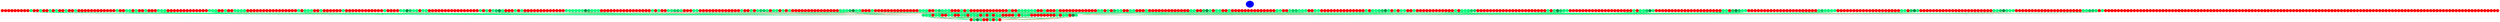graph {
	edge [bgcolor="purple:pink" color=yellow nodesep=0]
	graph [nodesep=0 ordering=out ranksep=0]
	I [label=1 color=blue height=0.2 style=filled width=0.2]
	x_0 [label="" color=red height=0.2 style=filled width=0.2]
	x_1 [label="" color=red height=0.2 style=filled width=0.2]
	x_2 [label="" color=red height=0.2 style=filled width=0.2]
	x_3 [label="" color=red height=0.2 style=filled width=0.2]
	x_4 [label="" color=red height=0.2 style=filled width=0.2]
	x_5 [label="" color=red height=0.2 style=filled width=0.2]
	x_6 [label="" color=red height=0.2 style=filled width=0.2]
	x_7 [label="" color=red height=0.2 style=filled width=0.2]
	x_8 [label="" color=red height=0.2 style=filled width=0.2]
	x_9 [label="" color=springgreen fillcolor=springgreen height=0.2 style=filled width=0.2]
	x_10 [label="" color=red height=0.2 style=filled width=0.2]
	x_11 [label="" color=red height=0.2 style=filled width=0.2]
	x_12 [label="" color=springgreen fillcolor=springgreen height=0.2 style=filled width=0.2]
	x_13 [label="" color=red height=0.2 style=filled width=0.2]
	x_14 [label="" color=red height=0.2 style=filled width=0.2]
	x_15 [label="" color=springgreen fillcolor=springgreen height=0.2 style=filled width=0.2]
	x_16 [label="" color=red height=0.2 style=filled width=0.2]
	x_17 [label="" color=springgreen fillcolor=springgreen height=0.2 style=filled width=0.2]
	x_18 [label="" color=red height=0.2 style=filled width=0.2]
	x_19 [label="" color=red height=0.2 style=filled width=0.2]
	x_20 [label="" color=springgreen fillcolor=springgreen height=0.2 style=filled width=0.2]
	x_21 [label="" color=red height=0.2 style=filled width=0.2]
	x_22 [label="" color=red height=0.2 style=filled width=0.2]
	x_23 [label="" color=springgreen fillcolor=springgreen height=0.2 style=filled width=0.2]
	x_24 [label="" color=red height=0.2 style=filled width=0.2]
	x_25 [label="" color=red height=0.2 style=filled width=0.2]
	x_26 [label="" color=red height=0.2 style=filled width=0.2]
	x_27 [label="" color=red height=0.2 style=filled width=0.2]
	x_28 [label="" color=red height=0.2 style=filled width=0.2]
	x_29 [label="" color=red height=0.2 style=filled width=0.2]
	x_30 [label="" color=red height=0.2 style=filled width=0.2]
	x_31 [label="" color=red height=0.2 style=filled width=0.2]
	x_32 [label="" color=red height=0.2 style=filled width=0.2]
	x_33 [label="" color=red height=0.2 style=filled width=0.2]
	x_34 [label="" color=red height=0.2 style=filled width=0.2]
	x_35 [label="" color=red height=0.2 style=filled width=0.2]
	x_36 [label="" color=springgreen fillcolor=springgreen height=0.2 style=filled width=0.2]
	x_37 [label="" color=red height=0.2 style=filled width=0.2]
	x_38 [label="" color=red height=0.2 style=filled width=0.2]
	x_39 [label="" color=springgreen fillcolor=springgreen height=0.2 style=filled width=0.2]
	x_40 [label="" color=springgreen fillcolor=springgreen height=0.2 style=filled width=0.2]
	x_41 [label="" color=red height=0.2 style=filled width=0.2]
	x_42 [label="" color=springgreen fillcolor=springgreen height=0.2 style=filled width=0.2]
	x_43 [label="" color=red height=0.2 style=filled width=0.2]
	x_44 [label="" color=red height=0.2 style=filled width=0.2]
	x_45 [label="" color=springgreen fillcolor=springgreen height=0.2 style=filled width=0.2]
	x_46 [label="" color=red height=0.2 style=filled width=0.2]
	x_47 [label="" color=red height=0.2 style=filled width=0.2]
	x_48 [label="" color=red height=0.2 style=filled width=0.2]
	x_49 [label="" color=springgreen fillcolor=springgreen height=0.2 style=filled width=0.2]
	x_50 [label="" color=springgreen fillcolor=springgreen height=0.2 style=filled width=0.2]
	x_51 [label="" color=springgreen fillcolor=springgreen height=0.2 style=filled width=0.2]
	x_52 [label="" color=red height=0.2 style=filled width=0.2]
	x_53 [label="" color=red height=0.2 style=filled width=0.2]
	x_54 [label="" color=red height=0.2 style=filled width=0.2]
	x_55 [label="" color=red height=0.2 style=filled width=0.2]
	x_56 [label="" color=red height=0.2 style=filled width=0.2]
	x_57 [label="" color=red height=0.2 style=filled width=0.2]
	x_58 [label="" color=red height=0.2 style=filled width=0.2]
	x_59 [label="" color=red height=0.2 style=filled width=0.2]
	x_60 [label="" color=red height=0.2 style=filled width=0.2]
	x_61 [label="" color=red height=0.2 style=filled width=0.2]
	x_62 [label="" color=red height=0.2 style=filled width=0.2]
	x_63 [label="" color=red height=0.2 style=filled width=0.2]
	x_64 [label="" color=red height=0.2 style=filled width=0.2]
	x_65 [label="" color=springgreen fillcolor=springgreen height=0.2 style=filled width=0.2]
	x_66 [label="" color=springgreen fillcolor=springgreen height=0.2 style=filled width=0.2]
	x_67 [label="" color=springgreen fillcolor=springgreen height=0.2 style=filled width=0.2]
	x_68 [label="" color=red height=0.2 style=filled width=0.2]
	x_69 [label="" color=red height=0.2 style=filled width=0.2]
	x_70 [label="" color=springgreen fillcolor=springgreen height=0.2 style=filled width=0.2]
	x_71 [label="" color=red height=0.2 style=filled width=0.2]
	x_72 [label="" color=red height=0.2 style=filled width=0.2]
	x_73 [label="" color=springgreen fillcolor=springgreen height=0.2 style=filled width=0.2]
	x_74 [label="" color=springgreen fillcolor=springgreen height=0.2 style=filled width=0.2]
	x_75 [label="" color=springgreen fillcolor=springgreen height=0.2 style=filled width=0.2]
	x_76 [label="" color=springgreen fillcolor=springgreen height=0.2 style=filled width=0.2]
	x_77 [label="" color=red height=0.2 style=filled width=0.2]
	x_78 [label="" color=red height=0.2 style=filled width=0.2]
	x_79 [label="" color=red height=0.2 style=filled width=0.2]
	x_80 [label="" color=red height=0.2 style=filled width=0.2]
	x_81 [label="" color=red height=0.2 style=filled width=0.2]
	x_82 [label="" color=red height=0.2 style=filled width=0.2]
	x_83 [label="" color=red height=0.2 style=filled width=0.2]
	x_84 [label="" color=red height=0.2 style=filled width=0.2]
	x_85 [label="" color=red height=0.2 style=filled width=0.2]
	x_86 [label="" color=red height=0.2 style=filled width=0.2]
	x_87 [label="" color=red height=0.2 style=filled width=0.2]
	x_88 [label="" color=red height=0.2 style=filled width=0.2]
	x_89 [label="" color=red height=0.2 style=filled width=0.2]
	x_90 [label="" color=red height=0.2 style=filled width=0.2]
	x_91 [label="" color=red height=0.2 style=filled width=0.2]
	x_92 [label="" color=red height=0.2 style=filled width=0.2]
	x_93 [label="" color=springgreen fillcolor=springgreen height=0.2 style=filled width=0.2]
	x_94 [label="" color=red height=0.2 style=filled width=0.2]
	x_95 [label="" color=springgreen fillcolor=springgreen height=0.2 style=filled width=0.2]
	x_96 [label="" color=springgreen fillcolor=springgreen height=0.2 style=filled width=0.2]
	x_97 [label="" color=springgreen fillcolor=springgreen height=0.2 style=filled width=0.2]
	x_98 [label="" color=red height=0.2 style=filled width=0.2]
	x_99 [label="" color=red height=0.2 style=filled width=0.2]
	x_100 [label="" color=springgreen fillcolor=springgreen height=0.2 style=filled width=0.2]
	x_101 [label="" color=red height=0.2 style=filled width=0.2]
	x_102 [label="" color=red height=0.2 style=filled width=0.2]
	x_103 [label="" color=red height=0.2 style=filled width=0.2]
	x_104 [label="" color=red height=0.2 style=filled width=0.2]
	x_105 [label="" color=red height=0.2 style=filled width=0.2]
	x_106 [label="" color=red height=0.2 style=filled width=0.2]
	x_107 [label="" color=springgreen fillcolor=springgreen height=0.2 style=filled width=0.2]
	x_108 [label="" color=red height=0.2 style=filled width=0.2]
	x_109 [label="" color=red height=0.2 style=filled width=0.2]
	x_110 [label="" color=red height=0.2 style=filled width=0.2]
	x_111 [label="" color=red height=0.2 style=filled width=0.2]
	x_112 [label="" color=red height=0.2 style=filled width=0.2]
	x_113 [label="" color=red height=0.2 style=filled width=0.2]
	x_114 [label="" color=red height=0.2 style=filled width=0.2]
	x_115 [label="" color=red height=0.2 style=filled width=0.2]
	x_116 [label="" color=red height=0.2 style=filled width=0.2]
	x_117 [label="" color=red height=0.2 style=filled width=0.2]
	x_118 [label="" color=red height=0.2 style=filled width=0.2]
	x_119 [label="" color=red height=0.2 style=filled width=0.2]
	x_120 [label="" color=springgreen fillcolor=springgreen height=0.2 style=filled width=0.2]
	x_121 [label="" color=red height=0.2 style=filled width=0.2]
	x_122 [label="" color=red height=0.2 style=filled width=0.2]
	x_123 [label="" color=red height=0.2 style=filled width=0.2]
	x_124 [label="" color=red height=0.2 style=filled width=0.2]
	x_125 [label="" color=springgreen fillcolor=springgreen height=0.2 style=filled width=0.2]
	x_126 [label="" color=springgreen fillcolor=springgreen height=0.2 style=filled width=0.2]
	x_127 [label="" color=springgreen4 fillcolor=springgreen4 height=0.2 style=filled width=0.2]
	x_128 [label="" color=springgreen3 fillcolor=springgreen3 height=0.2 style=filled width=0.2]
	x_129 [label="" color=springgreen1 fillcolor=springgreen1 height=0.2 style=filled width=0.2]
	x_130 [label="" color=springgreen fillcolor=springgreen height=0.2 style=filled width=0.2]
	x_131 [label="" color=red height=0.2 style=filled width=0.2]
	x_132 [label="" color=springgreen fillcolor=springgreen height=0.2 style=filled width=0.2]
	x_133 [label="" color=springgreen fillcolor=springgreen height=0.2 style=filled width=0.2]
	x_134 [label="" color=red height=0.2 style=filled width=0.2]
	x_135 [label="" color=red height=0.2 style=filled width=0.2]
	x_136 [label="" color=red height=0.2 style=filled width=0.2]
	x_137 [label="" color=red height=0.2 style=filled width=0.2]
	x_138 [label="" color=red height=0.2 style=filled width=0.2]
	x_139 [label="" color=red height=0.2 style=filled width=0.2]
	x_140 [label="" color=red height=0.2 style=filled width=0.2]
	x_141 [label="" color=red height=0.2 style=filled width=0.2]
	x_142 [label="" color=red height=0.2 style=filled width=0.2]
	x_143 [label="" color=red height=0.2 style=filled width=0.2]
	x_144 [label="" color=red height=0.2 style=filled width=0.2]
	x_145 [label="" color=red height=0.2 style=filled width=0.2]
	x_146 [label="" color=red height=0.2 style=filled width=0.2]
	x_147 [label="" color=red height=0.2 style=filled width=0.2]
	x_148 [label="" color=red height=0.2 style=filled width=0.2]
	x_149 [label="" color=red height=0.2 style=filled width=0.2]
	x_150 [label="" color=springgreen fillcolor=springgreen height=0.2 style=filled width=0.2]
	x_151 [label="" color=red height=0.2 style=filled width=0.2]
	x_152 [label="" color=springgreen fillcolor=springgreen height=0.2 style=filled width=0.2]
	x_153 [label="" color=red height=0.2 style=filled width=0.2]
	x_154 [label="" color=springgreen fillcolor=springgreen height=0.2 style=filled width=0.2]
	x_155 [label="" color=springgreen3 fillcolor=springgreen3 height=0.2 style=filled width=0.2]
	x_156 [label="" color=springgreen4 fillcolor=springgreen4 height=0.2 style=filled width=0.2]
	x_157 [label="" color=springgreen1 fillcolor=springgreen1 height=0.2 style=filled width=0.2]
	x_158 [label="" color=red height=0.2 style=filled width=0.2]
	x_159 [label="" color=red height=0.2 style=filled width=0.2]
	x_160 [label="" color=red height=0.2 style=filled width=0.2]
	x_161 [label="" color=springgreen fillcolor=springgreen height=0.2 style=filled width=0.2]
	x_162 [label="" color=red height=0.2 style=filled width=0.2]
	x_163 [label="" color=springgreen fillcolor=springgreen height=0.2 style=filled width=0.2]
	x_164 [label="" color=red height=0.2 style=filled width=0.2]
	x_165 [label="" color=red height=0.2 style=filled width=0.2]
	x_166 [label="" color=red height=0.2 style=filled width=0.2]
	x_167 [label="" color=red height=0.2 style=filled width=0.2]
	x_168 [label="" color=red height=0.2 style=filled width=0.2]
	x_169 [label="" color=red height=0.2 style=filled width=0.2]
	x_170 [label="" color=red height=0.2 style=filled width=0.2]
	x_171 [label="" color=red height=0.2 style=filled width=0.2]
	x_172 [label="" color=red height=0.2 style=filled width=0.2]
	x_173 [label="" color=red height=0.2 style=filled width=0.2]
	x_174 [label="" color=red height=0.2 style=filled width=0.2]
	x_175 [label="" color=red height=0.2 style=filled width=0.2]
	x_176 [label="" color=red height=0.2 style=filled width=0.2]
	x_177 [label="" color=springgreen fillcolor=springgreen height=0.2 style=filled width=0.2]
	x_178 [label="" color=springgreen1 fillcolor=springgreen1 height=0.2 style=filled width=0.2]
	x_179 [label="" color=springgreen fillcolor=springgreen height=0.2 style=filled width=0.2]
	x_180 [label="" color=springgreen fillcolor=springgreen height=0.2 style=filled width=0.2]
	x_181 [label="" color=springgreen fillcolor=springgreen height=0.2 style=filled width=0.2]
	x_182 [label="" color=springgreen1 fillcolor=springgreen1 height=0.2 style=filled width=0.2]
	x_183 [label="" color=springgreen4 fillcolor=springgreen4 height=0.2 style=filled width=0.2]
	x_184 [label="" color=springgreen3 fillcolor=springgreen3 height=0.2 style=filled width=0.2]
	x_185 [label="" color=springgreen1 fillcolor=springgreen1 height=0.2 style=filled width=0.2]
	x_186 [label="" color=springgreen fillcolor=springgreen height=0.2 style=filled width=0.2]
	x_187 [label="" color=springgreen fillcolor=springgreen height=0.2 style=filled width=0.2]
	x_188 [label="" color=red height=0.2 style=filled width=0.2]
	x_189 [label="" color=red height=0.2 style=filled width=0.2]
	x_190 [label="" color=red height=0.2 style=filled width=0.2]
	x_191 [label="" color=red height=0.2 style=filled width=0.2]
	x_192 [label="" color=red height=0.2 style=filled width=0.2]
	x_193 [label="" color=red height=0.2 style=filled width=0.2]
	x_194 [label="" color=red height=0.2 style=filled width=0.2]
	x_195 [label="" color=red height=0.2 style=filled width=0.2]
	x_196 [label="" color=red height=0.2 style=filled width=0.2]
	x_197 [label="" color=red height=0.2 style=filled width=0.2]
	x_198 [label="" color=red height=0.2 style=filled width=0.2]
	x_199 [label="" color=red height=0.2 style=filled width=0.2]
	x_200 [label="" color=red height=0.2 style=filled width=0.2]
	x_201 [label="" color=red height=0.2 style=filled width=0.2]
	x_202 [label="" color=red height=0.2 style=filled width=0.2]
	x_203 [label="" color=red height=0.2 style=filled width=0.2]
	x_204 [label="" color=springgreen fillcolor=springgreen height=0.2 style=filled width=0.2]
	x_205 [label="" color=red height=0.2 style=filled width=0.2]
	x_206 [label="" color=springgreen fillcolor=springgreen height=0.2 style=filled width=0.2]
	x_207 [label="" color=red height=0.2 style=filled width=0.2]
	x_208 [label="" color=red height=0.2 style=filled width=0.2]
	x_209 [label="" color=springgreen fillcolor=springgreen height=0.2 style=filled width=0.2]
	x_210 [label="" color=springgreen2 fillcolor=springgreen2 height=0.2 style=filled width=0.2]
	x_211 [label="" color=springgreen3 fillcolor=springgreen3 height=0.2 style=filled width=0.2]
	x_212 [label="" color=springgreen3 fillcolor=springgreen3 height=0.2 style=filled width=0.2]
	x_213 [label="" color=springgreen fillcolor=springgreen height=0.2 style=filled width=0.2]
	x_214 [label="" color=red height=0.2 style=filled width=0.2]
	x_215 [label="" color=red height=0.2 style=filled width=0.2]
	x_216 [label="" color=red height=0.2 style=filled width=0.2]
	x_217 [label="" color=springgreen fillcolor=springgreen height=0.2 style=filled width=0.2]
	x_218 [label="" color=springgreen fillcolor=springgreen height=0.2 style=filled width=0.2]
	x_219 [label="" color=red height=0.2 style=filled width=0.2]
	x_220 [label="" color=red height=0.2 style=filled width=0.2]
	x_221 [label="" color=red height=0.2 style=filled width=0.2]
	x_222 [label="" color=red height=0.2 style=filled width=0.2]
	x_223 [label="" color=red height=0.2 style=filled width=0.2]
	x_224 [label="" color=red height=0.2 style=filled width=0.2]
	x_225 [label="" color=red height=0.2 style=filled width=0.2]
	x_226 [label="" color=red height=0.2 style=filled width=0.2]
	x_227 [label="" color=red height=0.2 style=filled width=0.2]
	x_228 [label="" color=red height=0.2 style=filled width=0.2]
	x_229 [label="" color=red height=0.2 style=filled width=0.2]
	x_230 [label="" color=red height=0.2 style=filled width=0.2]
	x_231 [label="" color=red height=0.2 style=filled width=0.2]
	x_232 [label="" color=springgreen fillcolor=springgreen height=0.2 style=filled width=0.2]
	x_233 [label="" color=red height=0.2 style=filled width=0.2]
	x_234 [label="" color=red height=0.2 style=filled width=0.2]
	x_235 [label="" color=springgreen fillcolor=springgreen height=0.2 style=filled width=0.2]
	x_236 [label="" color=red height=0.2 style=filled width=0.2]
	x_237 [label="" color=springgreen fillcolor=springgreen height=0.2 style=filled width=0.2]
	x_238 [label="" color=springgreen3 fillcolor=springgreen3 height=0.2 style=filled width=0.2]
	x_239 [label="" color=springgreen3 fillcolor=springgreen3 height=0.2 style=filled width=0.2]
	x_240 [label="" color=springgreen fillcolor=springgreen height=0.2 style=filled width=0.2]
	x_241 [label="" color=red height=0.2 style=filled width=0.2]
	x_242 [label="" color=springgreen fillcolor=springgreen height=0.2 style=filled width=0.2]
	x_243 [label="" color=springgreen fillcolor=springgreen height=0.2 style=filled width=0.2]
	x_244 [label="" color=red height=0.2 style=filled width=0.2]
	x_245 [label="" color=springgreen fillcolor=springgreen height=0.2 style=filled width=0.2]
	x_246 [label="" color=red height=0.2 style=filled width=0.2]
	x_247 [label="" color=springgreen fillcolor=springgreen height=0.2 style=filled width=0.2]
	x_248 [label="" color=red height=0.2 style=filled width=0.2]
	x_249 [label="" color=red height=0.2 style=filled width=0.2]
	x_250 [label="" color=red height=0.2 style=filled width=0.2]
	x_251 [label="" color=red height=0.2 style=filled width=0.2]
	x_252 [label="" color=red height=0.2 style=filled width=0.2]
	x_253 [label="" color=red height=0.2 style=filled width=0.2]
	x_254 [label="" color=red height=0.2 style=filled width=0.2]
	x_255 [label="" color=red height=0.2 style=filled width=0.2]
	x_256 [label="" color=red height=0.2 style=filled width=0.2]
	x_257 [label="" color=red height=0.2 style=filled width=0.2]
	x_258 [label="" color=red height=0.2 style=filled width=0.2]
	x_259 [label="" color=red height=0.2 style=filled width=0.2]
	x_260 [label="" color=red height=0.2 style=filled width=0.2]
	x_261 [label="" color=red height=0.2 style=filled width=0.2]
	x_262 [label="" color=red height=0.2 style=filled width=0.2]
	x_263 [label="" color=springgreen fillcolor=springgreen height=0.2 style=filled width=0.2]
	x_264 [label="" color=springgreen fillcolor=springgreen height=0.2 style=filled width=0.2]
	x_265 [label="" color=springgreen fillcolor=springgreen height=0.2 style=filled width=0.2]
	x_266 [label="" color=springgreen3 fillcolor=springgreen3 height=0.2 style=filled width=0.2]
	x_267 [label="" color=springgreen4 fillcolor=springgreen4 height=0.2 style=filled width=0.2]
	x_268 [label="" color=springgreen1 fillcolor=springgreen1 height=0.2 style=filled width=0.2]
	x_269 [label="" color=springgreen fillcolor=springgreen height=0.2 style=filled width=0.2]
	x_270 [label="" color=red height=0.2 style=filled width=0.2]
	x_271 [label="" color=red height=0.2 style=filled width=0.2]
	x_272 [label="" color=red height=0.2 style=filled width=0.2]
	x_273 [label="" color=springgreen fillcolor=springgreen height=0.2 style=filled width=0.2]
	x_274 [label="" color=red height=0.2 style=filled width=0.2]
	x_275 [label="" color=red height=0.2 style=filled width=0.2]
	x_276 [label="" color=red height=0.2 style=filled width=0.2]
	x_277 [label="" color=red height=0.2 style=filled width=0.2]
	x_278 [label="" color=red height=0.2 style=filled width=0.2]
	x_279 [label="" color=red height=0.2 style=filled width=0.2]
	x_280 [label="" color=red height=0.2 style=filled width=0.2]
	x_281 [label="" color=red height=0.2 style=filled width=0.2]
	x_282 [label="" color=red height=0.2 style=filled width=0.2]
	x_283 [label="" color=red height=0.2 style=filled width=0.2]
	x_284 [label="" color=red height=0.2 style=filled width=0.2]
	x_285 [label="" color=red height=0.2 style=filled width=0.2]
	x_286 [label="" color=red height=0.2 style=filled width=0.2]
	x_287 [label="" color=red height=0.2 style=filled width=0.2]
	x_288 [label="" color=springgreen fillcolor=springgreen height=0.2 style=filled width=0.2]
	x_289 [label="" color=springgreen fillcolor=springgreen height=0.2 style=filled width=0.2]
	x_290 [label="" color=springgreen fillcolor=springgreen height=0.2 style=filled width=0.2]
	x_291 [label="" color=red height=0.2 style=filled width=0.2]
	x_292 [label="" color=red height=0.2 style=filled width=0.2]
	x_293 [label="" color=springgreen fillcolor=springgreen height=0.2 style=filled width=0.2]
	x_294 [label="" color=springgreen3 fillcolor=springgreen3 height=0.2 style=filled width=0.2]
	x_295 [label="" color=springgreen1 fillcolor=springgreen1 height=0.2 style=filled width=0.2]
	x_296 [label="" color=springgreen1 fillcolor=springgreen1 height=0.2 style=filled width=0.2]
	x_297 [label="" color=springgreen fillcolor=springgreen height=0.2 style=filled width=0.2]
	x_298 [label="" color=red height=0.2 style=filled width=0.2]
	x_299 [label="" color=red height=0.2 style=filled width=0.2]
	x_300 [label="" color=red height=0.2 style=filled width=0.2]
	x_301 [label="" color=springgreen fillcolor=springgreen height=0.2 style=filled width=0.2]
	x_302 [label="" color=red height=0.2 style=filled width=0.2]
	x_303 [label="" color=springgreen fillcolor=springgreen height=0.2 style=filled width=0.2]
	x_304 [label="" color=red height=0.2 style=filled width=0.2]
	x_305 [label="" color=red height=0.2 style=filled width=0.2]
	x_306 [label="" color=red height=0.2 style=filled width=0.2]
	x_307 [label="" color=red height=0.2 style=filled width=0.2]
	x_308 [label="" color=red height=0.2 style=filled width=0.2]
	x_309 [label="" color=red height=0.2 style=filled width=0.2]
	x_310 [label="" color=red height=0.2 style=filled width=0.2]
	x_311 [label="" color=red height=0.2 style=filled width=0.2]
	x_312 [label="" color=red height=0.2 style=filled width=0.2]
	x_313 [label="" color=red height=0.2 style=filled width=0.2]
	x_314 [label="" color=red height=0.2 style=filled width=0.2]
	x_315 [label="" color=red height=0.2 style=filled width=0.2]
	x_316 [label="" color=springgreen fillcolor=springgreen height=0.2 style=filled width=0.2]
	x_317 [label="" color=red height=0.2 style=filled width=0.2]
	x_318 [label="" color=red height=0.2 style=filled width=0.2]
	x_319 [label="" color=springgreen fillcolor=springgreen height=0.2 style=filled width=0.2]
	x_320 [label="" color=springgreen fillcolor=springgreen height=0.2 style=filled width=0.2]
	x_321 [label="" color=springgreen2 fillcolor=springgreen2 height=0.2 style=filled width=0.2]
	x_322 [label="" color=springgreen1 fillcolor=springgreen1 height=0.2 style=filled width=0.2]
	x_323 [label="" color=springgreen1 fillcolor=springgreen1 height=0.2 style=filled width=0.2]
	x_324 [label="" color=springgreen fillcolor=springgreen height=0.2 style=filled width=0.2]
	x_325 [label="" color=red height=0.2 style=filled width=0.2]
	x_326 [label="" color=red height=0.2 style=filled width=0.2]
	x_327 [label="" color=springgreen fillcolor=springgreen height=0.2 style=filled width=0.2]
	x_328 [label="" color=red height=0.2 style=filled width=0.2]
	x_329 [label="" color=red height=0.2 style=filled width=0.2]
	x_330 [label="" color=red height=0.2 style=filled width=0.2]
	x_331 [label="" color=springgreen fillcolor=springgreen height=0.2 style=filled width=0.2]
	x_332 [label="" color=red height=0.2 style=filled width=0.2]
	x_333 [label="" color=red height=0.2 style=filled width=0.2]
	x_334 [label="" color=red height=0.2 style=filled width=0.2]
	x_335 [label="" color=red height=0.2 style=filled width=0.2]
	x_336 [label="" color=red height=0.2 style=filled width=0.2]
	x_337 [label="" color=red height=0.2 style=filled width=0.2]
	x_338 [label="" color=red height=0.2 style=filled width=0.2]
	x_339 [label="" color=red height=0.2 style=filled width=0.2]
	x_340 [label="" color=red height=0.2 style=filled width=0.2]
	x_341 [label="" color=red height=0.2 style=filled width=0.2]
	x_342 [label="" color=red height=0.2 style=filled width=0.2]
	x_343 [label="" color=red height=0.2 style=filled width=0.2]
	x_344 [label="" color=springgreen fillcolor=springgreen height=0.2 style=filled width=0.2]
	x_345 [label="" color=springgreen fillcolor=springgreen height=0.2 style=filled width=0.2]
	x_346 [label="" color=red height=0.2 style=filled width=0.2]
	x_347 [label="" color=springgreen fillcolor=springgreen height=0.2 style=filled width=0.2]
	x_348 [label="" color=red height=0.2 style=filled width=0.2]
	x_349 [label="" color=springgreen3 fillcolor=springgreen3 height=0.2 style=filled width=0.2]
	x_350 [label="" color=springgreen fillcolor=springgreen height=0.2 style=filled width=0.2]
	x_351 [label="" color=springgreen fillcolor=springgreen height=0.2 style=filled width=0.2]
	x_352 [label="" color=red height=0.2 style=filled width=0.2]
	x_353 [label="" color=red height=0.2 style=filled width=0.2]
	x_354 [label="" color=springgreen fillcolor=springgreen height=0.2 style=filled width=0.2]
	x_355 [label="" color=springgreen fillcolor=springgreen height=0.2 style=filled width=0.2]
	x_356 [label="" color=red height=0.2 style=filled width=0.2]
	x_357 [label="" color=red height=0.2 style=filled width=0.2]
	x_358 [label="" color=red height=0.2 style=filled width=0.2]
	x_359 [label="" color=springgreen fillcolor=springgreen height=0.2 style=filled width=0.2]
	x_360 [label="" color=red height=0.2 style=filled width=0.2]
	x_361 [label="" color=red height=0.2 style=filled width=0.2]
	x_362 [label="" color=red height=0.2 style=filled width=0.2]
	x_363 [label="" color=red height=0.2 style=filled width=0.2]
	x_364 [label="" color=red height=0.2 style=filled width=0.2]
	x_365 [label="" color=red height=0.2 style=filled width=0.2]
	x_366 [label="" color=red height=0.2 style=filled width=0.2]
	x_367 [label="" color=red height=0.2 style=filled width=0.2]
	x_368 [label="" color=red height=0.2 style=filled width=0.2]
	x_369 [label="" color=red height=0.2 style=filled width=0.2]
	x_370 [label="" color=red height=0.2 style=filled width=0.2]
	x_371 [label="" color=red height=0.2 style=filled width=0.2]
	x_372 [label="" color=red height=0.2 style=filled width=0.2]
	x_373 [label="" color=springgreen fillcolor=springgreen height=0.2 style=filled width=0.2]
	x_374 [label="" color=springgreen fillcolor=springgreen height=0.2 style=filled width=0.2]
	x_375 [label="" color=red height=0.2 style=filled width=0.2]
	x_376 [label="" color=red height=0.2 style=filled width=0.2]
	x_377 [label="" color=springgreen3 fillcolor=springgreen3 height=0.2 style=filled width=0.2]
	x_378 [label="" color=springgreen4 fillcolor=springgreen4 height=0.2 style=filled width=0.2]
	x_379 [label="" color=springgreen fillcolor=springgreen height=0.2 style=filled width=0.2]
	x_380 [label="" color=red height=0.2 style=filled width=0.2]
	x_381 [label="" color=springgreen fillcolor=springgreen height=0.2 style=filled width=0.2]
	x_382 [label="" color=springgreen fillcolor=springgreen height=0.2 style=filled width=0.2]
	x_383 [label="" color=red height=0.2 style=filled width=0.2]
	x_384 [label="" color=red height=0.2 style=filled width=0.2]
	x_385 [label="" color=springgreen fillcolor=springgreen height=0.2 style=filled width=0.2]
	x_386 [label="" color=red height=0.2 style=filled width=0.2]
	x_387 [label="" color=red height=0.2 style=filled width=0.2]
	x_388 [label="" color=red height=0.2 style=filled width=0.2]
	x_389 [label="" color=red height=0.2 style=filled width=0.2]
	x_390 [label="" color=red height=0.2 style=filled width=0.2]
	x_391 [label="" color=red height=0.2 style=filled width=0.2]
	x_392 [label="" color=red height=0.2 style=filled width=0.2]
	x_393 [label="" color=red height=0.2 style=filled width=0.2]
	x_394 [label="" color=red height=0.2 style=filled width=0.2]
	x_395 [label="" color=red height=0.2 style=filled width=0.2]
	x_396 [label="" color=red height=0.2 style=filled width=0.2]
	x_397 [label="" color=red height=0.2 style=filled width=0.2]
	x_398 [label="" color=red height=0.2 style=filled width=0.2]
	x_399 [label="" color=red height=0.2 style=filled width=0.2]
	x_400 [label="" color=springgreen fillcolor=springgreen height=0.2 style=filled width=0.2]
	x_401 [label="" color=springgreen fillcolor=springgreen height=0.2 style=filled width=0.2]
	x_402 [label="" color=red height=0.2 style=filled width=0.2]
	x_403 [label="" color=red height=0.2 style=filled width=0.2]
	x_404 [label="" color=springgreen fillcolor=springgreen height=0.2 style=filled width=0.2]
	x_405 [label="" color=springgreen3 fillcolor=springgreen3 height=0.2 style=filled width=0.2]
	x_406 [label="" color=springgreen3 fillcolor=springgreen3 height=0.2 style=filled width=0.2]
	x_407 [label="" color=springgreen1 fillcolor=springgreen1 height=0.2 style=filled width=0.2]
	x_408 [label="" color=springgreen fillcolor=springgreen height=0.2 style=filled width=0.2]
	x_409 [label="" color=springgreen fillcolor=springgreen height=0.2 style=filled width=0.2]
	x_410 [label="" color=red height=0.2 style=filled width=0.2]
	x_411 [label="" color=red height=0.2 style=filled width=0.2]
	x_412 [label="" color=springgreen fillcolor=springgreen height=0.2 style=filled width=0.2]
	x_413 [label="" color=springgreen fillcolor=springgreen height=0.2 style=filled width=0.2]
	x_414 [label="" color=red height=0.2 style=filled width=0.2]
	x_415 [label="" color=red height=0.2 style=filled width=0.2]
	x_416 [label="" color=red height=0.2 style=filled width=0.2]
	x_417 [label="" color=red height=0.2 style=filled width=0.2]
	x_418 [label="" color=red height=0.2 style=filled width=0.2]
	x_419 [label="" color=red height=0.2 style=filled width=0.2]
	x_420 [label="" color=red height=0.2 style=filled width=0.2]
	x_421 [label="" color=red height=0.2 style=filled width=0.2]
	x_422 [label="" color=red height=0.2 style=filled width=0.2]
	x_423 [label="" color=red height=0.2 style=filled width=0.2]
	x_424 [label="" color=red height=0.2 style=filled width=0.2]
	x_425 [label="" color=red height=0.2 style=filled width=0.2]
	x_426 [label="" color=red height=0.2 style=filled width=0.2]
	x_427 [label="" color=red height=0.2 style=filled width=0.2]
	x_428 [label="" color=springgreen fillcolor=springgreen height=0.2 style=filled width=0.2]
	x_429 [label="" color=red height=0.2 style=filled width=0.2]
	x_430 [label="" color=springgreen fillcolor=springgreen height=0.2 style=filled width=0.2]
	x_431 [label="" color=springgreen fillcolor=springgreen height=0.2 style=filled width=0.2]
	x_432 [label="" color=springgreen2 fillcolor=springgreen2 height=0.2 style=filled width=0.2]
	x_433 [label="" color=springgreen3 fillcolor=springgreen3 height=0.2 style=filled width=0.2]
	x_434 [label="" color=springgreen4 fillcolor=springgreen4 height=0.2 style=filled width=0.2]
	x_435 [label="" color=springgreen fillcolor=springgreen height=0.2 style=filled width=0.2]
	x_436 [label="" color=red height=0.2 style=filled width=0.2]
	x_437 [label="" color=springgreen fillcolor=springgreen height=0.2 style=filled width=0.2]
	x_438 [label="" color=red height=0.2 style=filled width=0.2]
	x_439 [label="" color=springgreen fillcolor=springgreen height=0.2 style=filled width=0.2]
	x_440 [label="" color=springgreen fillcolor=springgreen height=0.2 style=filled width=0.2]
	x_441 [label="" color=red height=0.2 style=filled width=0.2]
	x_442 [label="" color=red height=0.2 style=filled width=0.2]
	x_443 [label="" color=springgreen fillcolor=springgreen height=0.2 style=filled width=0.2]
	x_444 [label="" color=red height=0.2 style=filled width=0.2]
	x_445 [label="" color=red height=0.2 style=filled width=0.2]
	x_446 [label="" color=red height=0.2 style=filled width=0.2]
	x_447 [label="" color=red height=0.2 style=filled width=0.2]
	x_448 [label="" color=red height=0.2 style=filled width=0.2]
	x_449 [label="" color=red height=0.2 style=filled width=0.2]
	x_450 [label="" color=red height=0.2 style=filled width=0.2]
	x_451 [label="" color=red height=0.2 style=filled width=0.2]
	x_452 [label="" color=red height=0.2 style=filled width=0.2]
	x_453 [label="" color=red height=0.2 style=filled width=0.2]
	x_454 [label="" color=red height=0.2 style=filled width=0.2]
	x_455 [label="" color=red height=0.2 style=filled width=0.2]
	x_456 [label="" color=springgreen fillcolor=springgreen height=0.2 style=filled width=0.2]
	x_457 [label="" color=red height=0.2 style=filled width=0.2]
	x_458 [label="" color=springgreen fillcolor=springgreen height=0.2 style=filled width=0.2]
	x_459 [label="" color=springgreen fillcolor=springgreen height=0.2 style=filled width=0.2]
	x_460 [label="" color=springgreen2 fillcolor=springgreen2 height=0.2 style=filled width=0.2]
	x_461 [label="" color=springgreen3 fillcolor=springgreen3 height=0.2 style=filled width=0.2]
	x_462 [label="" color=springgreen3 fillcolor=springgreen3 height=0.2 style=filled width=0.2]
	x_463 [label="" color=red height=0.2 style=filled width=0.2]
	x_464 [label="" color=red height=0.2 style=filled width=0.2]
	x_465 [label="" color=red height=0.2 style=filled width=0.2]
	x_466 [label="" color=red height=0.2 style=filled width=0.2]
	x_467 [label="" color=red height=0.2 style=filled width=0.2]
	x_468 [label="" color=red height=0.2 style=filled width=0.2]
	x_469 [label="" color=red height=0.2 style=filled width=0.2]
	x_470 [label="" color=red height=0.2 style=filled width=0.2]
	x_471 [label="" color=red height=0.2 style=filled width=0.2]
	x_472 [label="" color=red height=0.2 style=filled width=0.2]
	x_473 [label="" color=red height=0.2 style=filled width=0.2]
	x_474 [label="" color=red height=0.2 style=filled width=0.2]
	x_475 [label="" color=red height=0.2 style=filled width=0.2]
	x_476 [label="" color=red height=0.2 style=filled width=0.2]
	x_477 [label="" color=red height=0.2 style=filled width=0.2]
	x_478 [label="" color=red height=0.2 style=filled width=0.2]
	x_479 [label="" color=red height=0.2 style=filled width=0.2]
	x_480 [label="" color=red height=0.2 style=filled width=0.2]
	x_481 [label="" color=red height=0.2 style=filled width=0.2]
	x_482 [label="" color=red height=0.2 style=filled width=0.2]
	x_483 [label="" color=red height=0.2 style=filled width=0.2]
	x_484 [label="" color=red height=0.2 style=filled width=0.2]
	x_485 [label="" color=springgreen fillcolor=springgreen height=0.2 style=filled width=0.2]
	x_486 [label="" color=red height=0.2 style=filled width=0.2]
	x_487 [label="" color=springgreen fillcolor=springgreen height=0.2 style=filled width=0.2]
	x_488 [label="" color=springgreen4 fillcolor=springgreen4 height=0.2 style=filled width=0.2]
	x_489 [label="" color=springgreen3 fillcolor=springgreen3 height=0.2 style=filled width=0.2]
	x_490 [label="" color=springgreen2 fillcolor=springgreen2 height=0.2 style=filled width=0.2]
	x_491 [label="" color=springgreen fillcolor=springgreen height=0.2 style=filled width=0.2]
	x_492 [label="" color=red height=0.2 style=filled width=0.2]
	x_493 [label="" color=red height=0.2 style=filled width=0.2]
	x_494 [label="" color=red height=0.2 style=filled width=0.2]
	x_495 [label="" color=red height=0.2 style=filled width=0.2]
	x_496 [label="" color=red height=0.2 style=filled width=0.2]
	x_497 [label="" color=red height=0.2 style=filled width=0.2]
	x_498 [label="" color=red height=0.2 style=filled width=0.2]
	x_499 [label="" color=red height=0.2 style=filled width=0.2]
	x_500 [label="" color=red height=0.2 style=filled width=0.2]
	x_501 [label="" color=red height=0.2 style=filled width=0.2]
	x_502 [label="" color=red height=0.2 style=filled width=0.2]
	x_503 [label="" color=red height=0.2 style=filled width=0.2]
	x_504 [label="" color=red height=0.2 style=filled width=0.2]
	x_505 [label="" color=red height=0.2 style=filled width=0.2]
	x_506 [label="" color=red height=0.2 style=filled width=0.2]
	x_507 [label="" color=red height=0.2 style=filled width=0.2]
	x_508 [label="" color=red height=0.2 style=filled width=0.2]
	x_509 [label="" color=red height=0.2 style=filled width=0.2]
	x_510 [label="" color=red height=0.2 style=filled width=0.2]
	x_511 [label="" color=red height=0.2 style=filled width=0.2]
	x_512 [label="" color=springgreen fillcolor=springgreen height=0.2 style=filled width=0.2]
	x_513 [label="" color=red height=0.2 style=filled width=0.2]
	x_514 [label="" color=springgreen fillcolor=springgreen height=0.2 style=filled width=0.2]
	x_515 [label="" color=springgreen fillcolor=springgreen height=0.2 style=filled width=0.2]
	x_516 [label="" color=springgreen3 fillcolor=springgreen3 height=0.2 style=filled width=0.2]
	x_517 [label="" color=springgreen4 fillcolor=springgreen4 height=0.2 style=filled width=0.2]
	x_518 [label="" color=springgreen2 fillcolor=springgreen2 height=0.2 style=filled width=0.2]
	x_519 [label="" color=red height=0.2 style=filled width=0.2]
	x_520 [label="" color=red height=0.2 style=filled width=0.2]
	x_521 [label="" color=red height=0.2 style=filled width=0.2]
	x_522 [label="" color=red height=0.2 style=filled width=0.2]
	x_523 [label="" color=red height=0.2 style=filled width=0.2]
	x_524 [label="" color=red height=0.2 style=filled width=0.2]
	x_525 [label="" color=red height=0.2 style=filled width=0.2]
	x_526 [label="" color=red height=0.2 style=filled width=0.2]
	x_527 [label="" color=red height=0.2 style=filled width=0.2]
	x_528 [label="" color=red height=0.2 style=filled width=0.2]
	x_529 [label="" color=red height=0.2 style=filled width=0.2]
	x_530 [label="" color=red height=0.2 style=filled width=0.2]
	x_531 [label="" color=red height=0.2 style=filled width=0.2]
	x_532 [label="" color=red height=0.2 style=filled width=0.2]
	x_533 [label="" color=red height=0.2 style=filled width=0.2]
	x_534 [label="" color=red height=0.2 style=filled width=0.2]
	x_535 [label="" color=red height=0.2 style=filled width=0.2]
	x_536 [label="" color=red height=0.2 style=filled width=0.2]
	x_537 [label="" color=red height=0.2 style=filled width=0.2]
	x_538 [label="" color=red height=0.2 style=filled width=0.2]
	x_539 [label="" color=red height=0.2 style=filled width=0.2]
	x_540 [label="" color=springgreen fillcolor=springgreen height=0.2 style=filled width=0.2]
	x_541 [label="" color=springgreen fillcolor=springgreen height=0.2 style=filled width=0.2]
	x_542 [label="" color=red height=0.2 style=filled width=0.2]
	x_543 [label="" color=springgreen3 fillcolor=springgreen3 height=0.2 style=filled width=0.2]
	x_544 [label="" color=springgreen4 fillcolor=springgreen4 height=0.2 style=filled width=0.2]
	x_545 [label="" color=springgreen3 fillcolor=springgreen3 height=0.2 style=filled width=0.2]
	x_546 [label="" color=springgreen1 fillcolor=springgreen1 height=0.2 style=filled width=0.2]
	x_547 [label="" color=springgreen fillcolor=springgreen height=0.2 style=filled width=0.2]
	x_548 [label="" color=red height=0.2 style=filled width=0.2]
	x_549 [label="" color=red height=0.2 style=filled width=0.2]
	x_550 [label="" color=red height=0.2 style=filled width=0.2]
	x_551 [label="" color=red height=0.2 style=filled width=0.2]
	x_552 [label="" color=red height=0.2 style=filled width=0.2]
	x_553 [label="" color=red height=0.2 style=filled width=0.2]
	x_554 [label="" color=red height=0.2 style=filled width=0.2]
	x_555 [label="" color=red height=0.2 style=filled width=0.2]
	x_556 [label="" color=red height=0.2 style=filled width=0.2]
	x_557 [label="" color=red height=0.2 style=filled width=0.2]
	x_558 [label="" color=red height=0.2 style=filled width=0.2]
	x_559 [label="" color=red height=0.2 style=filled width=0.2]
	x_560 [label="" color=red height=0.2 style=filled width=0.2]
	x_561 [label="" color=red height=0.2 style=filled width=0.2]
	x_562 [label="" color=red height=0.2 style=filled width=0.2]
	x_563 [label="" color=red height=0.2 style=filled width=0.2]
	x_564 [label="" color=red height=0.2 style=filled width=0.2]
	x_565 [label="" color=red height=0.2 style=filled width=0.2]
	x_566 [label="" color=red height=0.2 style=filled width=0.2]
	x_567 [label="" color=red height=0.2 style=filled width=0.2]
	x_568 [label="" color=red height=0.2 style=filled width=0.2]
	x_569 [label="" color=red height=0.2 style=filled width=0.2]
	x_570 [label="" color=springgreen fillcolor=springgreen height=0.2 style=filled width=0.2]
	x_571 [label="" color=springgreen3 fillcolor=springgreen3 height=0.2 style=filled width=0.2]
	x_572 [label="" color=springgreen1 fillcolor=springgreen1 height=0.2 style=filled width=0.2]
	x_573 [label="" color=springgreen2 fillcolor=springgreen2 height=0.2 style=filled width=0.2]
	x_574 [label="" color=springgreen fillcolor=springgreen height=0.2 style=filled width=0.2]
	x_575 [label="" color=springgreen fillcolor=springgreen height=0.2 style=filled width=0.2]
	x_576 [label="" color=red height=0.2 style=filled width=0.2]
	x_577 [label="" color=red height=0.2 style=filled width=0.2]
	x_578 [label="" color=red height=0.2 style=filled width=0.2]
	x_579 [label="" color=red height=0.2 style=filled width=0.2]
	x_580 [label="" color=red height=0.2 style=filled width=0.2]
	x_581 [label="" color=red height=0.2 style=filled width=0.2]
	x_582 [label="" color=red height=0.2 style=filled width=0.2]
	x_583 [label="" color=red height=0.2 style=filled width=0.2]
	x_584 [label="" color=red height=0.2 style=filled width=0.2]
	x_585 [label="" color=red height=0.2 style=filled width=0.2]
	x_586 [label="" color=red height=0.2 style=filled width=0.2]
	x_587 [label="" color=red height=0.2 style=filled width=0.2]
	x_588 [label="" color=red height=0.2 style=filled width=0.2]
	x_589 [label="" color=red height=0.2 style=filled width=0.2]
	x_590 [label="" color=red height=0.2 style=filled width=0.2]
	x_591 [label="" color=red height=0.2 style=filled width=0.2]
	x_592 [label="" color=red height=0.2 style=filled width=0.2]
	x_593 [label="" color=red height=0.2 style=filled width=0.2]
	x_594 [label="" color=red height=0.2 style=filled width=0.2]
	x_595 [label="" color=red height=0.2 style=filled width=0.2]
	x_596 [label="" color=springgreen fillcolor=springgreen height=0.2 style=filled width=0.2]
	x_597 [label="" color=springgreen fillcolor=springgreen height=0.2 style=filled width=0.2]
	x_598 [label="" color=red height=0.2 style=filled width=0.2]
	x_599 [label="" color=springgreen3 fillcolor=springgreen3 height=0.2 style=filled width=0.2]
	x_600 [label="" color=springgreen4 fillcolor=springgreen4 height=0.2 style=filled width=0.2]
	x_601 [label="" color=springgreen2 fillcolor=springgreen2 height=0.2 style=filled width=0.2]
	x_602 [label="" color=red height=0.2 style=filled width=0.2]
	x_603 [label="" color=red height=0.2 style=filled width=0.2]
	x_604 [label="" color=red height=0.2 style=filled width=0.2]
	x_605 [label="" color=red height=0.2 style=filled width=0.2]
	x_606 [label="" color=red height=0.2 style=filled width=0.2]
	x_607 [label="" color=red height=0.2 style=filled width=0.2]
	x_608 [label="" color=red height=0.2 style=filled width=0.2]
	x_609 [label="" color=red height=0.2 style=filled width=0.2]
	x_610 [label="" color=red height=0.2 style=filled width=0.2]
	x_611 [label="" color=red height=0.2 style=filled width=0.2]
	x_612 [label="" color=red height=0.2 style=filled width=0.2]
	x_613 [label="" color=red height=0.2 style=filled width=0.2]
	x_614 [label="" color=red height=0.2 style=filled width=0.2]
	x_615 [label="" color=red height=0.2 style=filled width=0.2]
	x_616 [label="" color=red height=0.2 style=filled width=0.2]
	x_617 [label="" color=red height=0.2 style=filled width=0.2]
	x_618 [label="" color=red height=0.2 style=filled width=0.2]
	x_619 [label="" color=red height=0.2 style=filled width=0.2]
	x_620 [label="" color=red height=0.2 style=filled width=0.2]
	x_621 [label="" color=red height=0.2 style=filled width=0.2]
	x_622 [label="" color=red height=0.2 style=filled width=0.2]
	x_623 [label="" color=red height=0.2 style=filled width=0.2]
	x_624 [label="" color=red height=0.2 style=filled width=0.2]
	x_625 [label="" color=springgreen fillcolor=springgreen height=0.2 style=filled width=0.2]
	x_626 [label="" color=springgreen1 fillcolor=springgreen1 height=0.2 style=filled width=0.2]
	x_627 [label="" color=springgreen3 fillcolor=springgreen3 height=0.2 style=filled width=0.2]
	x_628 [label="" color=springgreen4 fillcolor=springgreen4 height=0.2 style=filled width=0.2]
	x_629 [label="" color=springgreen2 fillcolor=springgreen2 height=0.2 style=filled width=0.2]
	x_630 [label="" color=springgreen fillcolor=springgreen height=0.2 style=filled width=0.2]
	x_631 [label="" color=springgreen fillcolor=springgreen height=0.2 style=filled width=0.2]
	x_632 [label="" color=red height=0.2 style=filled width=0.2]
	x_633 [label="" color=red height=0.2 style=filled width=0.2]
	x_634 [label="" color=red height=0.2 style=filled width=0.2]
	x_635 [label="" color=red height=0.2 style=filled width=0.2]
	x_636 [label="" color=red height=0.2 style=filled width=0.2]
	x_637 [label="" color=red height=0.2 style=filled width=0.2]
	x_638 [label="" color=red height=0.2 style=filled width=0.2]
	x_639 [label="" color=red height=0.2 style=filled width=0.2]
	x_640 [label="" color=red height=0.2 style=filled width=0.2]
	x_641 [label="" color=red height=0.2 style=filled width=0.2]
	x_642 [label="" color=red height=0.2 style=filled width=0.2]
	x_643 [label="" color=red height=0.2 style=filled width=0.2]
	x_644 [label="" color=red height=0.2 style=filled width=0.2]
	x_645 [label="" color=red height=0.2 style=filled width=0.2]
	x_646 [label="" color=red height=0.2 style=filled width=0.2]
	x_647 [label="" color=red height=0.2 style=filled width=0.2]
	x_648 [label="" color=red height=0.2 style=filled width=0.2]
	x_649 [label="" color=red height=0.2 style=filled width=0.2]
	x_650 [label="" color=red height=0.2 style=filled width=0.2]
	x_651 [label="" color=red height=0.2 style=filled width=0.2]
	x_652 [label="" color=red height=0.2 style=filled width=0.2]
	x_653 [label="" color=springgreen fillcolor=springgreen height=0.2 style=filled width=0.2]
	x_654 [label="" color=springgreen fillcolor=springgreen height=0.2 style=filled width=0.2]
	x_655 [label="" color=springgreen3 fillcolor=springgreen3 height=0.2 style=filled width=0.2]
	x_656 [label="" color=springgreen3 fillcolor=springgreen3 height=0.2 style=filled width=0.2]
	x_657 [label="" color=springgreen2 fillcolor=springgreen2 height=0.2 style=filled width=0.2]
	x_658 [label="" color=red height=0.2 style=filled width=0.2]
	x_659 [label="" color=springgreen fillcolor=springgreen height=0.2 style=filled width=0.2]
	x_660 [label="" color=red height=0.2 style=filled width=0.2]
	x_661 [label="" color=red height=0.2 style=filled width=0.2]
	x_662 [label="" color=red height=0.2 style=filled width=0.2]
	x_663 [label="" color=red height=0.2 style=filled width=0.2]
	x_664 [label="" color=red height=0.2 style=filled width=0.2]
	x_665 [label="" color=red height=0.2 style=filled width=0.2]
	x_666 [label="" color=red height=0.2 style=filled width=0.2]
	x_667 [label="" color=red height=0.2 style=filled width=0.2]
	x_668 [label="" color=red height=0.2 style=filled width=0.2]
	x_669 [label="" color=red height=0.2 style=filled width=0.2]
	x_670 [label="" color=red height=0.2 style=filled width=0.2]
	x_671 [label="" color=red height=0.2 style=filled width=0.2]
	x_672 [label="" color=red height=0.2 style=filled width=0.2]
	x_673 [label="" color=red height=0.2 style=filled width=0.2]
	x_674 [label="" color=red height=0.2 style=filled width=0.2]
	x_675 [label="" color=red height=0.2 style=filled width=0.2]
	x_676 [label="" color=red height=0.2 style=filled width=0.2]
	x_677 [label="" color=red height=0.2 style=filled width=0.2]
	x_678 [label="" color=red height=0.2 style=filled width=0.2]
	x_679 [label="" color=red height=0.2 style=filled width=0.2]
	x_680 [label="" color=red height=0.2 style=filled width=0.2]
	x_681 [label="" color=red height=0.2 style=filled width=0.2]
	x_682 [label="" color=red height=0.2 style=filled width=0.2]
	x_683 [label="" color=red height=0.2 style=filled width=0.2]
	x_684 [label="" color=red height=0.2 style=filled width=0.2]
	x_685 [label="" color=red height=0.2 style=filled width=0.2]
	x_686 [label="" color=red height=0.2 style=filled width=0.2]
	x_687 [label="" color=red height=0.2 style=filled width=0.2]
	x_688 [label="" color=red height=0.2 style=filled width=0.2]
	x_689 [label="" color=red height=0.2 style=filled width=0.2]
	x_690 [label="" color=red height=0.2 style=filled width=0.2]
	x_691 [label="" color=red height=0.2 style=filled width=0.2]
	x_692 [label="" color=red height=0.2 style=filled width=0.2]
	x_693 [label="" color=red height=0.2 style=filled width=0.2]
	x_694 [label="" color=red height=0.2 style=filled width=0.2]
	x_695 [label="" color=red height=0.2 style=filled width=0.2]
	x_696 [label="" color=red height=0.2 style=filled width=0.2]
	x_697 [label="" color=red height=0.2 style=filled width=0.2]
	x_698 [label="" color=red height=0.2 style=filled width=0.2]
	x_699 [label="" color=red height=0.2 style=filled width=0.2]
	x_700 [label="" color=red height=0.2 style=filled width=0.2]
	x_701 [label="" color=red height=0.2 style=filled width=0.2]
	x_702 [label="" color=red height=0.2 style=filled width=0.2]
	x_703 [label="" color=red height=0.2 style=filled width=0.2]
	x_704 [label="" color=red height=0.2 style=filled width=0.2]
	x_705 [label="" color=red height=0.2 style=filled width=0.2]
	x_706 [label="" color=red height=0.2 style=filled width=0.2]
	x_707 [label="" color=red height=0.2 style=filled width=0.2]
	x_708 [label="" color=red height=0.2 style=filled width=0.2]
	x_709 [label="" color=red height=0.2 style=filled width=0.2]
	x_710 [label="" color=red height=0.2 style=filled width=0.2]
	x_711 [label="" color=red height=0.2 style=filled width=0.2]
	x_712 [label="" color=red height=0.2 style=filled width=0.2]
	x_713 [label="" color=red height=0.2 style=filled width=0.2]
	x_714 [label="" color=red height=0.2 style=filled width=0.2]
	x_715 [label="" color=red height=0.2 style=filled width=0.2]
	x_716 [label="" color=red height=0.2 style=filled width=0.2]
	x_717 [label="" color=red height=0.2 style=filled width=0.2]
	x_718 [label="" color=red height=0.2 style=filled width=0.2]
	x_719 [label="" color=red height=0.2 style=filled width=0.2]
	x_720 [label="" color=red height=0.2 style=filled width=0.2]
	x_721 [label="" color=red height=0.2 style=filled width=0.2]
	x_722 [label="" color=red height=0.2 style=filled width=0.2]
	x_723 [label="" color=red height=0.2 style=filled width=0.2]
	x_724 [label="" color=red height=0.2 style=filled width=0.2]
	x_725 [label="" color=red height=0.2 style=filled width=0.2]
	x_726 [label="" color=red height=0.2 style=filled width=0.2]
	x_727 [label="" color=red height=0.2 style=filled width=0.2]
	x_728 [label="" color=red height=0.2 style=filled width=0.2]
	x_729 [label="" color=red height=0.2 style=filled width=0.2]
	x_730 [label="" color=red height=0.2 style=filled width=0.2]
	x_731 [label="" color=red height=0.2 style=filled width=0.2]
	x_732 [label="" color=red height=0.2 style=filled width=0.2]
	x_733 [label="" color=red height=0.2 style=filled width=0.2]
	x_734 [label="" color=red height=0.2 style=filled width=0.2]
	x_735 [label="" color=red height=0.2 style=filled width=0.2]
	x_736 [label="" color=red height=0.2 style=filled width=0.2]
	x_737 [label="" color=red height=0.2 style=filled width=0.2]
	x_738 [label="" color=red height=0.2 style=filled width=0.2]
	x_739 [label="" color=red height=0.2 style=filled width=0.2]
	x_740 [label="" color=red height=0.2 style=filled width=0.2]
	x_741 [label="" color=red height=0.2 style=filled width=0.2]
	x_742 [label="" color=red height=0.2 style=filled width=0.2]
	x_743 [label="" color=red height=0.2 style=filled width=0.2]
	x_744 [label="" color=red height=0.2 style=filled width=0.2]
	x_745 [label="" color=red height=0.2 style=filled width=0.2]
	x_746 [label="" color=red height=0.2 style=filled width=0.2]
	x_747 [label="" color=red height=0.2 style=filled width=0.2]
	x_748 [label="" color=red height=0.2 style=filled width=0.2]
	x_749 [label="" color=red height=0.2 style=filled width=0.2]
	x_750 [label="" color=red height=0.2 style=filled width=0.2]
	x_751 [label="" color=red height=0.2 style=filled width=0.2]
	x_752 [label="" color=red height=0.2 style=filled width=0.2]
	x_753 [label="" color=red height=0.2 style=filled width=0.2]
	x_754 [label="" color=red height=0.2 style=filled width=0.2]
	x_755 [label="" color=red height=0.2 style=filled width=0.2]
	x_756 [label="" color=red height=0.2 style=filled width=0.2]
	x_757 [label="" color=red height=0.2 style=filled width=0.2]
	x_758 [label="" color=red height=0.2 style=filled width=0.2]
	x_759 [label="" color=red height=0.2 style=filled width=0.2]
	x_760 [label="" color=red height=0.2 style=filled width=0.2]
	x_761 [label="" color=red height=0.2 style=filled width=0.2]
	x_762 [label="" color=red height=0.2 style=filled width=0.2]
	x_763 [label="" color=red height=0.2 style=filled width=0.2]
	x_764 [label="" color=red height=0.2 style=filled width=0.2]
	x_765 [label="" color=red height=0.2 style=filled width=0.2]
	x_766 [label="" color=red height=0.2 style=filled width=0.2]
	x_767 [label="" color=red height=0.2 style=filled width=0.2]
	x_768 [label="" color=red height=0.2 style=filled width=0.2]
	x_769 [label="" color=red height=0.2 style=filled width=0.2]
	x_770 [label="" color=red height=0.2 style=filled width=0.2]
	x_771 [label="" color=red height=0.2 style=filled width=0.2]
	x_772 [label="" color=red height=0.2 style=filled width=0.2]
	x_773 [label="" color=red height=0.2 style=filled width=0.2]
	x_774 [label="" color=red height=0.2 style=filled width=0.2]
	x_775 [label="" color=red height=0.2 style=filled width=0.2]
	x_776 [label="" color=red height=0.2 style=filled width=0.2]
	x_777 [label="" color=red height=0.2 style=filled width=0.2]
	x_778 [label="" color=red height=0.2 style=filled width=0.2]
	x_779 [label="" color=red height=0.2 style=filled width=0.2]
	x_780 [label="" color=red height=0.2 style=filled width=0.2]
	x_781 [label="" color=red height=0.2 style=filled width=0.2]
	x_782 [label="" color=red height=0.2 style=filled width=0.2]
	x_783 [label="" color=red height=0.2 style=filled width=0.2]
	I -- x_0 [style=invis]
	I -- x_1 [style=invis]
	I -- x_2 [style=invis]
	I -- x_3 [style=invis]
	I -- x_4 [style=invis]
	I -- x_5 [style=invis]
	I -- x_6 [style=invis]
	I -- x_7 [style=invis]
	I -- x_8 [style=invis]
	I -- x_9 [style=invis]
	I -- x_10 [style=invis]
	I -- x_11 [style=invis]
	I -- x_12 [style=invis]
	I -- x_13 [style=invis]
	I -- x_14 [style=invis]
	I -- x_15 [style=invis]
	I -- x_16 [style=invis]
	I -- x_17 [style=invis]
	I -- x_18 [style=invis]
	I -- x_19 [style=invis]
	I -- x_20 [style=invis]
	I -- x_21 [style=invis]
	I -- x_22 [style=invis]
	I -- x_23 [style=invis]
	I -- x_24 [style=invis]
	I -- x_25 [style=invis]
	I -- x_26 [style=invis]
	I -- x_27 [style=invis]
	I -- x_28 [style=invis]
	I -- x_29 [style=invis]
	I -- x_30 [style=invis]
	I -- x_31 [style=invis]
	I -- x_32 [style=invis]
	I -- x_33 [style=invis]
	I -- x_34 [style=invis]
	I -- x_35 [style=invis]
	I -- x_36 [style=invis]
	I -- x_37 [style=invis]
	I -- x_38 [style=invis]
	I -- x_39 [style=invis]
	I -- x_40 [style=invis]
	I -- x_41 [style=invis]
	I -- x_42 [style=invis]
	I -- x_43 [style=invis]
	I -- x_44 [style=invis]
	I -- x_45 [style=invis]
	I -- x_46 [style=invis]
	I -- x_47 [style=invis]
	I -- x_48 [style=invis]
	I -- x_49 [style=invis]
	I -- x_50 [style=invis]
	I -- x_51 [style=invis]
	I -- x_52 [style=invis]
	I -- x_53 [style=invis]
	I -- x_54 [style=invis]
	I -- x_55 [style=invis]
	I -- x_56 [style=invis]
	I -- x_57 [style=invis]
	I -- x_58 [style=invis]
	I -- x_59 [style=invis]
	I -- x_60 [style=invis]
	I -- x_61 [style=invis]
	I -- x_62 [style=invis]
	I -- x_63 [style=invis]
	I -- x_64 [style=invis]
	I -- x_65 [style=invis]
	I -- x_66 [style=invis]
	I -- x_67 [style=invis]
	I -- x_68 [style=invis]
	I -- x_69 [style=invis]
	I -- x_70 [style=invis]
	I -- x_71 [style=invis]
	I -- x_72 [style=invis]
	I -- x_73 [style=invis]
	I -- x_74 [style=invis]
	I -- x_75 [style=invis]
	I -- x_76 [style=invis]
	I -- x_77 [style=invis]
	I -- x_78 [style=invis]
	I -- x_79 [style=invis]
	I -- x_80 [style=invis]
	I -- x_81 [style=invis]
	I -- x_82 [style=invis]
	I -- x_83 [style=invis]
	I -- x_84 [style=invis]
	I -- x_85 [style=invis]
	I -- x_86 [style=invis]
	I -- x_87 [style=invis]
	I -- x_88 [style=invis]
	I -- x_89 [style=invis]
	I -- x_90 [style=invis]
	I -- x_91 [style=invis]
	I -- x_92 [style=invis]
	I -- x_93 [style=invis]
	I -- x_94 [style=invis]
	I -- x_95 [style=invis]
	I -- x_96 [style=invis]
	I -- x_97 [style=invis]
	I -- x_98 [style=invis]
	I -- x_99 [style=invis]
	I -- x_100 [style=invis]
	I -- x_101 [style=invis]
	I -- x_102 [style=invis]
	I -- x_103 [style=invis]
	I -- x_104 [style=invis]
	I -- x_105 [style=invis]
	I -- x_106 [style=invis]
	I -- x_107 [style=invis]
	I -- x_108 [style=invis]
	I -- x_109 [style=invis]
	I -- x_110 [style=invis]
	I -- x_111 [style=invis]
	I -- x_112 [style=invis]
	I -- x_113 [style=invis]
	I -- x_114 [style=invis]
	I -- x_115 [style=invis]
	I -- x_116 [style=invis]
	I -- x_117 [style=invis]
	I -- x_118 [style=invis]
	I -- x_119 [style=invis]
	I -- x_120 [style=invis]
	I -- x_121 [style=invis]
	I -- x_122 [style=invis]
	I -- x_123 [style=invis]
	I -- x_124 [style=invis]
	I -- x_125 [style=invis]
	I -- x_126 [style=invis]
	I -- x_127 [style=invis]
	I -- x_128 [style=invis]
	I -- x_129 [style=invis]
	I -- x_130 [style=invis]
	I -- x_131 [style=invis]
	I -- x_132 [style=invis]
	I -- x_133 [style=invis]
	I -- x_134 [style=invis]
	I -- x_135 [style=invis]
	I -- x_136 [style=invis]
	I -- x_137 [style=invis]
	I -- x_138 [style=invis]
	I -- x_139 [style=invis]
	I -- x_140 [style=invis]
	I -- x_141 [style=invis]
	I -- x_142 [style=invis]
	I -- x_143 [style=invis]
	I -- x_144 [style=invis]
	I -- x_145 [style=invis]
	I -- x_146 [style=invis]
	I -- x_147 [style=invis]
	I -- x_148 [style=invis]
	I -- x_149 [style=invis]
	I -- x_150 [style=invis]
	I -- x_151 [style=invis]
	I -- x_152 [style=invis]
	I -- x_153 [style=invis]
	I -- x_154 [style=invis]
	I -- x_155 [style=invis]
	I -- x_156 [style=invis]
	I -- x_157 [style=invis]
	I -- x_158 [style=invis]
	I -- x_159 [style=invis]
	I -- x_160 [style=invis]
	I -- x_161 [style=invis]
	I -- x_162 [style=invis]
	I -- x_163 [style=invis]
	I -- x_164 [style=invis]
	I -- x_165 [style=invis]
	I -- x_166 [style=invis]
	I -- x_167 [style=invis]
	I -- x_168 [style=invis]
	I -- x_169 [style=invis]
	I -- x_170 [style=invis]
	I -- x_171 [style=invis]
	I -- x_172 [style=invis]
	I -- x_173 [style=invis]
	I -- x_174 [style=invis]
	I -- x_175 [style=invis]
	I -- x_176 [style=invis]
	I -- x_177 [style=invis]
	I -- x_178 [style=invis]
	I -- x_179 [style=invis]
	I -- x_180 [style=invis]
	I -- x_181 [style=invis]
	I -- x_182 [style=invis]
	I -- x_183 [style=invis]
	I -- x_184 [style=invis]
	I -- x_185 [style=invis]
	I -- x_186 [style=invis]
	I -- x_187 [style=invis]
	I -- x_188 [style=invis]
	I -- x_189 [style=invis]
	I -- x_190 [style=invis]
	I -- x_191 [style=invis]
	I -- x_192 [style=invis]
	I -- x_193 [style=invis]
	I -- x_194 [style=invis]
	I -- x_195 [style=invis]
	I -- x_196 [style=invis]
	I -- x_197 [style=invis]
	I -- x_198 [style=invis]
	I -- x_199 [style=invis]
	I -- x_200 [style=invis]
	I -- x_201 [style=invis]
	I -- x_202 [style=invis]
	I -- x_203 [style=invis]
	I -- x_204 [style=invis]
	I -- x_205 [style=invis]
	I -- x_206 [style=invis]
	I -- x_207 [style=invis]
	I -- x_208 [style=invis]
	I -- x_209 [style=invis]
	I -- x_210 [style=invis]
	I -- x_211 [style=invis]
	I -- x_212 [style=invis]
	I -- x_213 [style=invis]
	I -- x_214 [style=invis]
	I -- x_215 [style=invis]
	I -- x_216 [style=invis]
	I -- x_217 [style=invis]
	I -- x_218 [style=invis]
	I -- x_219 [style=invis]
	I -- x_220 [style=invis]
	I -- x_221 [style=invis]
	I -- x_222 [style=invis]
	I -- x_223 [style=invis]
	I -- x_224 [style=invis]
	I -- x_225 [style=invis]
	I -- x_226 [style=invis]
	I -- x_227 [style=invis]
	I -- x_228 [style=invis]
	I -- x_229 [style=invis]
	I -- x_230 [style=invis]
	I -- x_231 [style=invis]
	I -- x_232 [style=invis]
	I -- x_233 [style=invis]
	I -- x_234 [style=invis]
	I -- x_235 [style=invis]
	I -- x_236 [style=invis]
	I -- x_237 [style=invis]
	I -- x_238 [style=invis]
	I -- x_239 [style=invis]
	I -- x_240 [style=invis]
	I -- x_241 [style=invis]
	I -- x_242 [style=invis]
	I -- x_243 [style=invis]
	I -- x_244 [style=invis]
	I -- x_245 [style=invis]
	I -- x_246 [style=invis]
	I -- x_247 [style=invis]
	I -- x_248 [style=invis]
	I -- x_249 [style=invis]
	I -- x_250 [style=invis]
	I -- x_251 [style=invis]
	I -- x_252 [style=invis]
	I -- x_253 [style=invis]
	I -- x_254 [style=invis]
	I -- x_255 [style=invis]
	I -- x_256 [style=invis]
	I -- x_257 [style=invis]
	I -- x_258 [style=invis]
	I -- x_259 [style=invis]
	I -- x_260 [style=invis]
	I -- x_261 [style=invis]
	I -- x_262 [style=invis]
	I -- x_263 [style=invis]
	I -- x_264 [style=invis]
	I -- x_265 [style=invis]
	I -- x_266 [style=invis]
	I -- x_267 [style=invis]
	I -- x_268 [style=invis]
	I -- x_269 [style=invis]
	I -- x_270 [style=invis]
	I -- x_271 [style=invis]
	I -- x_272 [style=invis]
	I -- x_273 [style=invis]
	I -- x_274 [style=invis]
	I -- x_275 [style=invis]
	I -- x_276 [style=invis]
	I -- x_277 [style=invis]
	I -- x_278 [style=invis]
	I -- x_279 [style=invis]
	I -- x_280 [style=invis]
	I -- x_281 [style=invis]
	I -- x_282 [style=invis]
	I -- x_283 [style=invis]
	I -- x_284 [style=invis]
	I -- x_285 [style=invis]
	I -- x_286 [style=invis]
	I -- x_287 [style=invis]
	I -- x_288 [style=invis]
	I -- x_289 [style=invis]
	I -- x_290 [style=invis]
	I -- x_291 [style=invis]
	I -- x_292 [style=invis]
	I -- x_293 [style=invis]
	I -- x_294 [style=invis]
	I -- x_295 [style=invis]
	I -- x_296 [style=invis]
	I -- x_297 [style=invis]
	I -- x_298 [style=invis]
	I -- x_299 [style=invis]
	I -- x_300 [style=invis]
	I -- x_301 [style=invis]
	I -- x_302 [style=invis]
	I -- x_303 [style=invis]
	I -- x_304 [style=invis]
	I -- x_305 [style=invis]
	I -- x_306 [style=invis]
	I -- x_307 [style=invis]
	I -- x_308 [style=invis]
	I -- x_309 [style=invis]
	I -- x_310 [style=invis]
	I -- x_311 [style=invis]
	I -- x_312 [style=invis]
	I -- x_313 [style=invis]
	I -- x_314 [style=invis]
	I -- x_315 [style=invis]
	I -- x_316 [style=invis]
	I -- x_317 [style=invis]
	I -- x_318 [style=invis]
	I -- x_319 [style=invis]
	I -- x_320 [style=invis]
	I -- x_321 [style=invis]
	I -- x_322 [style=invis]
	I -- x_323 [style=invis]
	I -- x_324 [style=invis]
	I -- x_325 [style=invis]
	I -- x_326 [style=invis]
	I -- x_327 [style=invis]
	I -- x_328 [style=invis]
	I -- x_329 [style=invis]
	I -- x_330 [style=invis]
	I -- x_331 [style=invis]
	I -- x_332 [style=invis]
	I -- x_333 [style=invis]
	I -- x_334 [style=invis]
	I -- x_335 [style=invis]
	I -- x_336 [style=invis]
	I -- x_337 [style=invis]
	I -- x_338 [style=invis]
	I -- x_339 [style=invis]
	I -- x_340 [style=invis]
	I -- x_341 [style=invis]
	I -- x_342 [style=invis]
	I -- x_343 [style=invis]
	I -- x_344 [style=invis]
	I -- x_345 [style=invis]
	I -- x_346 [style=invis]
	I -- x_347 [style=invis]
	I -- x_348 [style=invis]
	I -- x_349 [style=invis]
	I -- x_350 [style=invis]
	I -- x_351 [style=invis]
	I -- x_352 [style=invis]
	I -- x_353 [style=invis]
	I -- x_354 [style=invis]
	I -- x_355 [style=invis]
	I -- x_356 [style=invis]
	I -- x_357 [style=invis]
	I -- x_358 [style=invis]
	I -- x_359 [style=invis]
	I -- x_360 [style=invis]
	I -- x_361 [style=invis]
	I -- x_362 [style=invis]
	I -- x_363 [style=invis]
	I -- x_364 [style=invis]
	I -- x_365 [style=invis]
	I -- x_366 [style=invis]
	I -- x_367 [style=invis]
	I -- x_368 [style=invis]
	I -- x_369 [style=invis]
	I -- x_370 [style=invis]
	I -- x_371 [style=invis]
	I -- x_372 [style=invis]
	I -- x_373 [style=invis]
	I -- x_374 [style=invis]
	I -- x_375 [style=invis]
	I -- x_376 [style=invis]
	I -- x_377 [style=invis]
	I -- x_378 [style=invis]
	I -- x_379 [style=invis]
	I -- x_380 [style=invis]
	I -- x_381 [style=invis]
	I -- x_382 [style=invis]
	I -- x_383 [style=invis]
	I -- x_384 [style=invis]
	I -- x_385 [style=invis]
	I -- x_386 [style=invis]
	I -- x_387 [style=invis]
	I -- x_388 [style=invis]
	I -- x_389 [style=invis]
	I -- x_390 [style=invis]
	I -- x_391 [style=invis]
	I -- x_392 [style=invis]
	I -- x_393 [style=invis]
	I -- x_394 [style=invis]
	I -- x_395 [style=invis]
	I -- x_396 [style=invis]
	I -- x_397 [style=invis]
	I -- x_398 [style=invis]
	I -- x_399 [style=invis]
	I -- x_400 [style=invis]
	I -- x_401 [style=invis]
	I -- x_402 [style=invis]
	I -- x_403 [style=invis]
	I -- x_404 [style=invis]
	I -- x_405 [style=invis]
	I -- x_406 [style=invis]
	I -- x_407 [style=invis]
	I -- x_408 [style=invis]
	I -- x_409 [style=invis]
	I -- x_410 [style=invis]
	I -- x_411 [style=invis]
	I -- x_412 [style=invis]
	I -- x_413 [style=invis]
	I -- x_414 [style=invis]
	I -- x_415 [style=invis]
	I -- x_416 [style=invis]
	I -- x_417 [style=invis]
	I -- x_418 [style=invis]
	I -- x_419 [style=invis]
	I -- x_420 [style=invis]
	I -- x_421 [style=invis]
	I -- x_422 [style=invis]
	I -- x_423 [style=invis]
	I -- x_424 [style=invis]
	I -- x_425 [style=invis]
	I -- x_426 [style=invis]
	I -- x_427 [style=invis]
	I -- x_428 [style=invis]
	I -- x_429 [style=invis]
	I -- x_430 [style=invis]
	I -- x_431 [style=invis]
	I -- x_432 [style=invis]
	I -- x_433 [style=invis]
	I -- x_434 [style=invis]
	I -- x_435 [style=invis]
	I -- x_436 [style=invis]
	I -- x_437 [style=invis]
	I -- x_438 [style=invis]
	I -- x_439 [style=invis]
	I -- x_440 [style=invis]
	I -- x_441 [style=invis]
	I -- x_442 [style=invis]
	I -- x_443 [style=invis]
	I -- x_444 [style=invis]
	I -- x_445 [style=invis]
	I -- x_446 [style=invis]
	I -- x_447 [style=invis]
	I -- x_448 [style=invis]
	I -- x_449 [style=invis]
	I -- x_450 [style=invis]
	I -- x_451 [style=invis]
	I -- x_452 [style=invis]
	I -- x_453 [style=invis]
	I -- x_454 [style=invis]
	I -- x_455 [style=invis]
	I -- x_456 [style=invis]
	I -- x_457 [style=invis]
	I -- x_458 [style=invis]
	I -- x_459 [style=invis]
	I -- x_460 [style=invis]
	I -- x_461 [style=invis]
	I -- x_462 [style=invis]
	I -- x_463 [style=invis]
	I -- x_464 [style=invis]
	I -- x_465 [style=invis]
	I -- x_466 [style=invis]
	I -- x_467 [style=invis]
	I -- x_468 [style=invis]
	I -- x_469 [style=invis]
	I -- x_470 [style=invis]
	I -- x_471 [style=invis]
	I -- x_472 [style=invis]
	I -- x_473 [style=invis]
	I -- x_474 [style=invis]
	I -- x_475 [style=invis]
	I -- x_476 [style=invis]
	I -- x_477 [style=invis]
	I -- x_478 [style=invis]
	I -- x_479 [style=invis]
	I -- x_480 [style=invis]
	I -- x_481 [style=invis]
	I -- x_482 [style=invis]
	I -- x_483 [style=invis]
	I -- x_484 [style=invis]
	I -- x_485 [style=invis]
	I -- x_486 [style=invis]
	I -- x_487 [style=invis]
	I -- x_488 [style=invis]
	I -- x_489 [style=invis]
	I -- x_490 [style=invis]
	I -- x_491 [style=invis]
	I -- x_492 [style=invis]
	I -- x_493 [style=invis]
	I -- x_494 [style=invis]
	I -- x_495 [style=invis]
	I -- x_496 [style=invis]
	I -- x_497 [style=invis]
	I -- x_498 [style=invis]
	I -- x_499 [style=invis]
	I -- x_500 [style=invis]
	I -- x_501 [style=invis]
	I -- x_502 [style=invis]
	I -- x_503 [style=invis]
	I -- x_504 [style=invis]
	I -- x_505 [style=invis]
	I -- x_506 [style=invis]
	I -- x_507 [style=invis]
	I -- x_508 [style=invis]
	I -- x_509 [style=invis]
	I -- x_510 [style=invis]
	I -- x_511 [style=invis]
	I -- x_512 [style=invis]
	I -- x_513 [style=invis]
	I -- x_514 [style=invis]
	I -- x_515 [style=invis]
	I -- x_516 [style=invis]
	I -- x_517 [style=invis]
	I -- x_518 [style=invis]
	I -- x_519 [style=invis]
	I -- x_520 [style=invis]
	I -- x_521 [style=invis]
	I -- x_522 [style=invis]
	I -- x_523 [style=invis]
	I -- x_524 [style=invis]
	I -- x_525 [style=invis]
	I -- x_526 [style=invis]
	I -- x_527 [style=invis]
	I -- x_528 [style=invis]
	I -- x_529 [style=invis]
	I -- x_530 [style=invis]
	I -- x_531 [style=invis]
	I -- x_532 [style=invis]
	I -- x_533 [style=invis]
	I -- x_534 [style=invis]
	I -- x_535 [style=invis]
	I -- x_536 [style=invis]
	I -- x_537 [style=invis]
	I -- x_538 [style=invis]
	I -- x_539 [style=invis]
	I -- x_540 [style=invis]
	I -- x_541 [style=invis]
	I -- x_542 [style=invis]
	I -- x_543 [style=invis]
	I -- x_544 [style=invis]
	I -- x_545 [style=invis]
	I -- x_546 [style=invis]
	I -- x_547 [style=invis]
	I -- x_548 [style=invis]
	I -- x_549 [style=invis]
	I -- x_550 [style=invis]
	I -- x_551 [style=invis]
	I -- x_552 [style=invis]
	I -- x_553 [style=invis]
	I -- x_554 [style=invis]
	I -- x_555 [style=invis]
	I -- x_556 [style=invis]
	I -- x_557 [style=invis]
	I -- x_558 [style=invis]
	I -- x_559 [style=invis]
	I -- x_560 [style=invis]
	I -- x_561 [style=invis]
	I -- x_562 [style=invis]
	I -- x_563 [style=invis]
	I -- x_564 [style=invis]
	I -- x_565 [style=invis]
	I -- x_566 [style=invis]
	I -- x_567 [style=invis]
	I -- x_568 [style=invis]
	I -- x_569 [style=invis]
	I -- x_570 [style=invis]
	I -- x_571 [style=invis]
	I -- x_572 [style=invis]
	I -- x_573 [style=invis]
	I -- x_574 [style=invis]
	I -- x_575 [style=invis]
	I -- x_576 [style=invis]
	I -- x_577 [style=invis]
	I -- x_578 [style=invis]
	I -- x_579 [style=invis]
	I -- x_580 [style=invis]
	I -- x_581 [style=invis]
	I -- x_582 [style=invis]
	I -- x_583 [style=invis]
	I -- x_584 [style=invis]
	I -- x_585 [style=invis]
	I -- x_586 [style=invis]
	I -- x_587 [style=invis]
	I -- x_588 [style=invis]
	I -- x_589 [style=invis]
	I -- x_590 [style=invis]
	I -- x_591 [style=invis]
	I -- x_592 [style=invis]
	I -- x_593 [style=invis]
	I -- x_594 [style=invis]
	I -- x_595 [style=invis]
	I -- x_596 [style=invis]
	I -- x_597 [style=invis]
	I -- x_598 [style=invis]
	I -- x_599 [style=invis]
	I -- x_600 [style=invis]
	I -- x_601 [style=invis]
	I -- x_602 [style=invis]
	I -- x_603 [style=invis]
	I -- x_604 [style=invis]
	I -- x_605 [style=invis]
	I -- x_606 [style=invis]
	I -- x_607 [style=invis]
	I -- x_608 [style=invis]
	I -- x_609 [style=invis]
	I -- x_610 [style=invis]
	I -- x_611 [style=invis]
	I -- x_612 [style=invis]
	I -- x_613 [style=invis]
	I -- x_614 [style=invis]
	I -- x_615 [style=invis]
	I -- x_616 [style=invis]
	I -- x_617 [style=invis]
	I -- x_618 [style=invis]
	I -- x_619 [style=invis]
	I -- x_620 [style=invis]
	I -- x_621 [style=invis]
	I -- x_622 [style=invis]
	I -- x_623 [style=invis]
	I -- x_624 [style=invis]
	I -- x_625 [style=invis]
	I -- x_626 [style=invis]
	I -- x_627 [style=invis]
	I -- x_628 [style=invis]
	I -- x_629 [style=invis]
	I -- x_630 [style=invis]
	I -- x_631 [style=invis]
	I -- x_632 [style=invis]
	I -- x_633 [style=invis]
	I -- x_634 [style=invis]
	I -- x_635 [style=invis]
	I -- x_636 [style=invis]
	I -- x_637 [style=invis]
	I -- x_638 [style=invis]
	I -- x_639 [style=invis]
	I -- x_640 [style=invis]
	I -- x_641 [style=invis]
	I -- x_642 [style=invis]
	I -- x_643 [style=invis]
	I -- x_644 [style=invis]
	I -- x_645 [style=invis]
	I -- x_646 [style=invis]
	I -- x_647 [style=invis]
	I -- x_648 [style=invis]
	I -- x_649 [style=invis]
	I -- x_650 [style=invis]
	I -- x_651 [style=invis]
	I -- x_652 [style=invis]
	I -- x_653 [style=invis]
	I -- x_654 [style=invis]
	I -- x_655 [style=invis]
	I -- x_656 [style=invis]
	I -- x_657 [style=invis]
	I -- x_658 [style=invis]
	I -- x_659 [style=invis]
	I -- x_660 [style=invis]
	I -- x_661 [style=invis]
	I -- x_662 [style=invis]
	I -- x_663 [style=invis]
	I -- x_664 [style=invis]
	I -- x_665 [style=invis]
	I -- x_666 [style=invis]
	I -- x_667 [style=invis]
	I -- x_668 [style=invis]
	I -- x_669 [style=invis]
	I -- x_670 [style=invis]
	I -- x_671 [style=invis]
	I -- x_672 [style=invis]
	I -- x_673 [style=invis]
	I -- x_674 [style=invis]
	I -- x_675 [style=invis]
	I -- x_676 [style=invis]
	I -- x_677 [style=invis]
	I -- x_678 [style=invis]
	I -- x_679 [style=invis]
	I -- x_680 [style=invis]
	I -- x_681 [style=invis]
	I -- x_682 [style=invis]
	I -- x_683 [style=invis]
	I -- x_684 [style=invis]
	I -- x_685 [style=invis]
	I -- x_686 [style=invis]
	I -- x_687 [style=invis]
	I -- x_688 [style=invis]
	I -- x_689 [style=invis]
	I -- x_690 [style=invis]
	I -- x_691 [style=invis]
	I -- x_692 [style=invis]
	I -- x_693 [style=invis]
	I -- x_694 [style=invis]
	I -- x_695 [style=invis]
	I -- x_696 [style=invis]
	I -- x_697 [style=invis]
	I -- x_698 [style=invis]
	I -- x_699 [style=invis]
	I -- x_700 [style=invis]
	I -- x_701 [style=invis]
	I -- x_702 [style=invis]
	I -- x_703 [style=invis]
	I -- x_704 [style=invis]
	I -- x_705 [style=invis]
	I -- x_706 [style=invis]
	I -- x_707 [style=invis]
	I -- x_708 [style=invis]
	I -- x_709 [style=invis]
	I -- x_710 [style=invis]
	I -- x_711 [style=invis]
	I -- x_712 [style=invis]
	I -- x_713 [style=invis]
	I -- x_714 [style=invis]
	I -- x_715 [style=invis]
	I -- x_716 [style=invis]
	I -- x_717 [style=invis]
	I -- x_718 [style=invis]
	I -- x_719 [style=invis]
	I -- x_720 [style=invis]
	I -- x_721 [style=invis]
	I -- x_722 [style=invis]
	I -- x_723 [style=invis]
	I -- x_724 [style=invis]
	I -- x_725 [style=invis]
	I -- x_726 [style=invis]
	I -- x_727 [style=invis]
	I -- x_728 [style=invis]
	I -- x_729 [style=invis]
	I -- x_730 [style=invis]
	I -- x_731 [style=invis]
	I -- x_732 [style=invis]
	I -- x_733 [style=invis]
	I -- x_734 [style=invis]
	I -- x_735 [style=invis]
	I -- x_736 [style=invis]
	I -- x_737 [style=invis]
	I -- x_738 [style=invis]
	I -- x_739 [style=invis]
	I -- x_740 [style=invis]
	I -- x_741 [style=invis]
	I -- x_742 [style=invis]
	I -- x_743 [style=invis]
	I -- x_744 [style=invis]
	I -- x_745 [style=invis]
	I -- x_746 [style=invis]
	I -- x_747 [style=invis]
	I -- x_748 [style=invis]
	I -- x_749 [style=invis]
	I -- x_750 [style=invis]
	I -- x_751 [style=invis]
	I -- x_752 [style=invis]
	I -- x_753 [style=invis]
	I -- x_754 [style=invis]
	I -- x_755 [style=invis]
	I -- x_756 [style=invis]
	I -- x_757 [style=invis]
	I -- x_758 [style=invis]
	I -- x_759 [style=invis]
	I -- x_760 [style=invis]
	I -- x_761 [style=invis]
	I -- x_762 [style=invis]
	I -- x_763 [style=invis]
	I -- x_764 [style=invis]
	I -- x_765 [style=invis]
	I -- x_766 [style=invis]
	I -- x_767 [style=invis]
	I -- x_768 [style=invis]
	I -- x_769 [style=invis]
	I -- x_770 [style=invis]
	I -- x_771 [style=invis]
	I -- x_772 [style=invis]
	I -- x_773 [style=invis]
	I -- x_774 [style=invis]
	I -- x_775 [style=invis]
	I -- x_776 [style=invis]
	I -- x_777 [style=invis]
	I -- x_778 [style=invis]
	I -- x_779 [style=invis]
	I -- x_780 [style=invis]
	I -- x_781 [style=invis]
	I -- x_782 [style=invis]
	I -- x_783 [style=invis]
	x1_0 [label="" color=springgreen2 fillcolor=springgreen2 height=0.2 style=filled width=0.2]
	x1_1 [label="" color=springgreen fillcolor=springgreen height=0.2 style=filled width=0.2]
	x1_2 [label="" color=springgreen fillcolor=springgreen height=0.2 style=filled width=0.2]
	x1_3 [label="" color=red fillcolor=red height=0.2 style=filled width=0.2]
	x1_4 [label="" color=springgreen fillcolor=springgreen height=0.2 style=filled width=0.2]
	x1_5 [label="" color=springgreen2 fillcolor=springgreen2 height=0.2 style=filled width=0.2]
	x1_6 [label="" color=red fillcolor=red height=0.2 style=filled width=0.2]
	x1_7 [label="" color=red fillcolor=red height=0.2 style=filled width=0.2]
	x1_8 [label="" color=springgreen1 fillcolor=springgreen1 height=0.2 style=filled width=0.2]
	x1_9 [label="" color=springgreen1 fillcolor=springgreen1 height=0.2 style=filled width=0.2]
	x1_10 [label="" color=red fillcolor=red height=0.2 style=filled width=0.2]
	x1_11 [label="" color=red fillcolor=red height=0.2 style=filled width=0.2]
	x1_12 [label="" color=springgreen fillcolor=springgreen height=0.2 style=filled width=0.2]
	x1_13 [label="" color=springgreen2 fillcolor=springgreen2 height=0.2 style=filled width=0.2]
	x1_14 [label="" color=red fillcolor=red height=0.2 style=filled width=0.2]
	x1_15 [label="" color=springgreen1 fillcolor=springgreen1 height=0.2 style=filled width=0.2]
	x1_16 [label="" color=springgreen fillcolor=springgreen height=0.2 style=filled width=0.2]
	x1_17 [label="" color=springgreen2 fillcolor=springgreen2 height=0.2 style=filled width=0.2]
	x1_18 [label="" color=red fillcolor=red height=0.2 style=filled width=0.2]
	x1_19 [label="" color=springgreen2 fillcolor=springgreen2 height=0.2 style=filled width=0.2]
	x1_20 [label="" color=red fillcolor=red height=0.2 style=filled width=0.2]
	x1_21 [label="" color=springgreen fillcolor=springgreen height=0.2 style=filled width=0.2]
	x1_22 [label="" color=red fillcolor=red height=0.2 style=filled width=0.2]
	x1_23 [label="" color=springgreen1 fillcolor=springgreen1 height=0.2 style=filled width=0.2]
	x1_24 [label="" color=springgreen fillcolor=springgreen height=0.2 style=filled width=0.2]
	x1_25 [label="" color=red fillcolor=red height=0.2 style=filled width=0.2]
	x1_26 [label="" color=red fillcolor=red height=0.2 style=filled width=0.2]
	x1_27 [label="" color=red fillcolor=red height=0.2 style=filled width=0.2]
	x1_28 [label="" color=red fillcolor=red height=0.2 style=filled width=0.2]
	x1_29 [label="" color=springgreen fillcolor=springgreen height=0.2 style=filled width=0.2]
	x1_30 [label="" color=red fillcolor=red height=0.2 style=filled width=0.2]
	x1_31 [label="" color=springgreen2 fillcolor=springgreen2 height=0.2 style=filled width=0.2]
	x1_32 [label="" color=springgreen fillcolor=springgreen height=0.2 style=filled width=0.2]
	x1_33 [label="" color=springgreen2 fillcolor=springgreen2 height=0.2 style=filled width=0.2]
	x1_34 [label="" color=red fillcolor=red height=0.2 style=filled width=0.2]
	x1_35 [label="" color=red fillcolor=red height=0.2 style=filled width=0.2]
	x1_36 [label="" color=red fillcolor=red height=0.2 style=filled width=0.2]
	x1_37 [label="" color=red fillcolor=red height=0.2 style=filled width=0.2]
	x1_38 [label="" color=red fillcolor=red height=0.2 style=filled width=0.2]
	x1_39 [label="" color=red fillcolor=red height=0.2 style=filled width=0.2]
	x1_40 [label="" color=red fillcolor=red height=0.2 style=filled width=0.2]
	x1_41 [label="" color=red fillcolor=red height=0.2 style=filled width=0.2]
	x1_42 [label="" color=springgreen1 fillcolor=springgreen1 height=0.2 style=filled width=0.2]
	x1_43 [label="" color=red fillcolor=red height=0.2 style=filled width=0.2]
	x1_44 [label="" color=springgreen fillcolor=springgreen height=0.2 style=filled width=0.2]
	x1_45 [label="" color=springgreen fillcolor=springgreen height=0.2 style=filled width=0.2]
	x1_46 [label="" color=red fillcolor=red height=0.2 style=filled width=0.2]
	x1_47 [label="" color=springgreen4 fillcolor=springgreen4 height=0.2 style=filled width=0.2]
	x1_48 [label="" color=springgreen fillcolor=springgreen height=0.2 style=filled width=0.2]
	x_9 -- x1_0 [color=rosybrown1]
	x_12 -- x1_0 [color=springgreen]
	x_15 -- x1_0 [color=springgreen]
	x_17 -- x1_0 [color=springgreen]
	x_20 -- x1_0 [color=rosybrown1]
	x_23 -- x1_0 [color=springgreen]
	x_36 -- x1_0 [color=springgreen]
	x_39 -- x1_0 [color=springgreen]
	x_40 -- x1_0 [color=springgreen]
	x_42 -- x1_0 [color=springgreen]
	x_45 -- x1_0 [color=springgreen]
	x_49 -- x1_0 [color=springgreen]
	x_50 -- x1_0 [color=springgreen]
	x_51 -- x1_0 [color=springgreen]
	x_65 -- x1_0 [color=springgreen]
	x_66 -- x1_0 [color=springgreen]
	x_67 -- x1_0 [color=springgreen]
	x_70 -- x1_0 [color=springgreen]
	x_73 -- x1_0 [color=springgreen]
	x_74 -- x1_0 [color=springgreen]
	x_75 -- x1_0 [color=springgreen]
	x_76 -- x1_0 [color=springgreen]
	x_93 -- x1_0 [color=springgreen]
	x_95 -- x1_0 [color=springgreen]
	x_96 -- x1_0 [color=springgreen]
	x_97 -- x1_0 [color=springgreen]
	x_100 -- x1_0 [color=springgreen]
	x_107 -- x1_0 [color=springgreen]
	x_120 -- x1_0 [color=springgreen]
	x_125 -- x1_0 [color=rosybrown1]
	x_126 -- x1_0 [color=springgreen]
	x_127 -- x1_0 [color=springgreen]
	x_128 -- x1_0 [color=springgreen]
	x_129 -- x1_0 [color=springgreen]
	x_130 -- x1_0 [color=springgreen]
	x_132 -- x1_0 [color=springgreen]
	x_133 -- x1_0 [color=springgreen]
	x_150 -- x1_0 [color=springgreen]
	x_152 -- x1_0 [color=rosybrown1]
	x_154 -- x1_0 [color=rosybrown1]
	x_155 -- x1_0 [color=rosybrown1]
	x_156 -- x1_0 [color=rosybrown1]
	x_157 -- x1_0 [color=rosybrown1]
	x_161 -- x1_0 [color=rosybrown1]
	x_163 -- x1_0 [color=springgreen]
	x_177 -- x1_0 [color=springgreen]
	x_178 -- x1_0 [color=springgreen]
	x_179 -- x1_0 [color=springgreen]
	x_180 -- x1_0 [color=springgreen]
	x_181 -- x1_0 [color=springgreen]
	x_182 -- x1_0 [color=springgreen]
	x_183 -- x1_0 [color=springgreen]
	x_184 -- x1_0 [color=springgreen]
	x_185 -- x1_0 [color=rosybrown1]
	x_186 -- x1_0 [color=rosybrown1]
	x_187 -- x1_0 [color=rosybrown1]
	x_204 -- x1_0 [color=springgreen]
	x_206 -- x1_0 [color=springgreen]
	x_209 -- x1_0 [color=springgreen]
	x_210 -- x1_0 [color=springgreen]
	x_211 -- x1_0 [color=springgreen]
	x_212 -- x1_0 [color=rosybrown1]
	x_213 -- x1_0 [color=rosybrown1]
	x_217 -- x1_0 [color=rosybrown1]
	x_218 -- x1_0 [color=rosybrown1]
	x_232 -- x1_0 [color=springgreen]
	x_235 -- x1_0 [color=springgreen]
	x_237 -- x1_0 [color=springgreen]
	x_238 -- x1_0 [color=springgreen]
	x_239 -- x1_0 [color=rosybrown1]
	x_240 -- x1_0 [color=rosybrown1]
	x_242 -- x1_0 [color=rosybrown1]
	x_243 -- x1_0 [color=rosybrown1]
	x_245 -- x1_0 [color=rosybrown1]
	x_247 -- x1_0 [color=rosybrown1]
	x_263 -- x1_0 [color=springgreen]
	x_264 -- x1_0 [color=rosybrown1]
	x_265 -- x1_0 [color=rosybrown1]
	x_266 -- x1_0 [color=springgreen]
	x_267 -- x1_0 [color=springgreen]
	x_268 -- x1_0 [color=rosybrown1]
	x_269 -- x1_0 [color=rosybrown1]
	x_273 -- x1_0 [color=rosybrown1]
	x_288 -- x1_0 [color=springgreen]
	x_289 -- x1_0 [color=rosybrown1]
	x_290 -- x1_0 [color=springgreen]
	x_293 -- x1_0 [color=springgreen]
	x_294 -- x1_0 [color=springgreen1]
	x_295 -- x1_0 [color=springgreen]
	x_296 -- x1_0 [color=rosybrown1]
	x_297 -- x1_0 [color=rosybrown1]
	x_301 -- x1_0 [color=rosybrown1]
	x_303 -- x1_0 [color=rosybrown1]
	x_316 -- x1_0 [color=rosybrown1]
	x_319 -- x1_0 [color=rosybrown1]
	x_320 -- x1_0 [color=rosybrown1]
	x_321 -- x1_0 [color=springgreen]
	x_322 -- x1_0 [color=springgreen]
	x_323 -- x1_0 [color=springgreen]
	x_324 -- x1_0 [color=springgreen]
	x_327 -- x1_0 [color=rosybrown1]
	x_331 -- x1_0 [color=rosybrown1]
	x_344 -- x1_0 [color=rosybrown1]
	x_345 -- x1_0 [color=rosybrown1]
	x_347 -- x1_0 [color=rosybrown1]
	x_349 -- x1_0 [color=springgreen1]
	x_350 -- x1_0 [color=springgreen]
	x_351 -- x1_0 [color=springgreen]
	x_354 -- x1_0 [color=rosybrown1]
	x_355 -- x1_0 [color=rosybrown1]
	x_359 -- x1_0 [color=rosybrown1]
	x_373 -- x1_0 [color=rosybrown1]
	x_374 -- x1_0 [color=rosybrown1]
	x_377 -- x1_0 [color=springgreen2]
	x_378 -- x1_0 [color=springgreen3]
	x_379 -- x1_0 [color=springgreen]
	x_381 -- x1_0 [color=rosybrown1]
	x_382 -- x1_0 [color=rosybrown1]
	x_385 -- x1_0 [color=rosybrown1]
	x_400 -- x1_0 [color=rosybrown1]
	x_401 -- x1_0 [color=rosybrown1]
	x_404 -- x1_0 [color=springgreen]
	x_405 -- x1_0 [color=springgreen2]
	x_406 -- x1_0 [color=springgreen2]
	x_407 -- x1_0 [color=springgreen]
	x_408 -- x1_0 [color=springgreen]
	x_409 -- x1_0 [color=rosybrown1]
	x_412 -- x1_0 [color=rosybrown1]
	x_413 -- x1_0 [color=rosybrown1]
	x_428 -- x1_0 [color=rosybrown1]
	x_430 -- x1_0 [color=rosybrown1]
	x_431 -- x1_0 [color=rosybrown1]
	x_432 -- x1_0 [color=springgreen]
	x_433 -- x1_0 [color=springgreen2]
	x_434 -- x1_0 [color=springgreen2]
	x_435 -- x1_0 [color=springgreen]
	x_437 -- x1_0 [color=rosybrown1]
	x_439 -- x1_0 [color=springgreen]
	x_440 -- x1_0 [color=springgreen]
	x_443 -- x1_0 [color=rosybrown1]
	x_456 -- x1_0 [color=rosybrown1]
	x_458 -- x1_0 [color=rosybrown1]
	x_459 -- x1_0 [color=rosybrown1]
	x_460 -- x1_0 [color=springgreen]
	x_461 -- x1_0 [color=springgreen1]
	x_462 -- x1_0 [color=springgreen1]
	x_485 -- x1_0 [color=rosybrown1]
	x_487 -- x1_0 [color=rosybrown1]
	x_488 -- x1_0 [color=rosybrown1]
	x_489 -- x1_0 [color=springgreen1]
	x_490 -- x1_0 [color=springgreen]
	x_491 -- x1_0 [color=springgreen]
	x_512 -- x1_0 [color=rosybrown1]
	x_514 -- x1_0 [color=rosybrown1]
	x_515 -- x1_0 [color=rosybrown1]
	x_516 -- x1_0 [color=springgreen]
	x_517 -- x1_0 [color=springgreen1]
	x_518 -- x1_0 [color=springgreen]
	x_540 -- x1_0 [color=springgreen]
	x_541 -- x1_0 [color=springgreen]
	x_543 -- x1_0 [color=springgreen]
	x_544 -- x1_0 [color=springgreen1]
	x_545 -- x1_0 [color=springgreen1]
	x_546 -- x1_0 [color=springgreen]
	x_547 -- x1_0 [color=springgreen]
	x_570 -- x1_0 [color=springgreen]
	x_571 -- x1_0 [color=springgreen]
	x_572 -- x1_0 [color=springgreen]
	x_573 -- x1_0 [color=springgreen]
	x_574 -- x1_0 [color=springgreen]
	x_575 -- x1_0 [color=springgreen]
	x_596 -- x1_0 [color=springgreen]
	x_597 -- x1_0 [color=springgreen]
	x_599 -- x1_0 [color=springgreen]
	x_600 -- x1_0 [color=springgreen]
	x_601 -- x1_0 [color=springgreen]
	x_625 -- x1_0 [color=springgreen]
	x_626 -- x1_0 [color=rosybrown1]
	x_627 -- x1_0 [color=rosybrown1]
	x_628 -- x1_0 [color=salmon]
	x_629 -- x1_0 [color=rosybrown1]
	x_630 -- x1_0 [color=rosybrown1]
	x_631 -- x1_0 [color=rosybrown1]
	x_653 -- x1_0 [color=rosybrown1]
	x_654 -- x1_0 [color=rosybrown1]
	x_655 -- x1_0 [color=orange]
	x_656 -- x1_0 [color=orange]
	x_657 -- x1_0 [color=salmon]
	x_659 -- x1_0 [color=rosybrown1]
	x_9 -- x1_1 [color=springgreen]
	x_12 -- x1_1 [color=springgreen]
	x_15 -- x1_1 [color=rosybrown1]
	x_17 -- x1_1 [color=springgreen]
	x_20 -- x1_1 [color=springgreen]
	x_23 -- x1_1 [color=rosybrown1]
	x_36 -- x1_1 [color=springgreen]
	x_39 -- x1_1 [color=springgreen]
	x_40 -- x1_1 [color=springgreen]
	x_42 -- x1_1 [color=rosybrown1]
	x_45 -- x1_1 [color=springgreen]
	x_49 -- x1_1 [color=springgreen]
	x_50 -- x1_1 [color=springgreen]
	x_51 -- x1_1 [color=springgreen]
	x_65 -- x1_1 [color=springgreen]
	x_66 -- x1_1 [color=springgreen]
	x_67 -- x1_1 [color=springgreen]
	x_70 -- x1_1 [color=springgreen]
	x_73 -- x1_1 [color=springgreen]
	x_74 -- x1_1 [color=springgreen]
	x_75 -- x1_1 [color=springgreen]
	x_76 -- x1_1 [color=springgreen]
	x_93 -- x1_1 [color=rosybrown1]
	x_95 -- x1_1 [color=rosybrown1]
	x_96 -- x1_1 [color=rosybrown1]
	x_97 -- x1_1 [color=rosybrown1]
	x_100 -- x1_1 [color=rosybrown1]
	x_107 -- x1_1 [color=springgreen]
	x_120 -- x1_1 [color=rosybrown1]
	x_125 -- x1_1 [color=rosybrown1]
	x_126 -- x1_1 [color=rosybrown1]
	x_127 -- x1_1 [color=rosybrown1]
	x_128 -- x1_1 [color=springgreen]
	x_129 -- x1_1 [color=springgreen]
	x_130 -- x1_1 [color=springgreen]
	x_132 -- x1_1 [color=springgreen]
	x_133 -- x1_1 [color=springgreen]
	x_150 -- x1_1 [color=springgreen]
	x_152 -- x1_1 [color=springgreen]
	x_154 -- x1_1 [color=rosybrown1]
	x_155 -- x1_1 [color=rosybrown1]
	x_156 -- x1_1 [color=rosybrown1]
	x_157 -- x1_1 [color=springgreen]
	x_161 -- x1_1 [color=springgreen]
	x_163 -- x1_1 [color=springgreen]
	x_177 -- x1_1 [color=rosybrown1]
	x_178 -- x1_1 [color=rosybrown1]
	x_179 -- x1_1 [color=springgreen]
	x_180 -- x1_1 [color=springgreen]
	x_181 -- x1_1 [color=springgreen]
	x_182 -- x1_1 [color=springgreen]
	x_183 -- x1_1 [color=springgreen]
	x_184 -- x1_1 [color=springgreen]
	x_185 -- x1_1 [color=springgreen]
	x_186 -- x1_1 [color=springgreen]
	x_187 -- x1_1 [color=springgreen]
	x_204 -- x1_1 [color=springgreen]
	x_206 -- x1_1 [color=springgreen]
	x_209 -- x1_1 [color=springgreen]
	x_210 -- x1_1 [color=springgreen]
	x_211 -- x1_1 [color=springgreen]
	x_212 -- x1_1 [color=springgreen]
	x_213 -- x1_1 [color=springgreen]
	x_217 -- x1_1 [color=springgreen]
	x_218 -- x1_1 [color=rosybrown1]
	x_232 -- x1_1 [color=springgreen]
	x_235 -- x1_1 [color=springgreen]
	x_237 -- x1_1 [color=rosybrown1]
	x_238 -- x1_1 [color=salmon]
	x_239 -- x1_1 [color=salmon]
	x_240 -- x1_1 [color=rosybrown1]
	x_242 -- x1_1 [color=rosybrown1]
	x_243 -- x1_1 [color=rosybrown1]
	x_245 -- x1_1 [color=springgreen]
	x_247 -- x1_1 [color=rosybrown1]
	x_263 -- x1_1 [color=springgreen]
	x_264 -- x1_1 [color=springgreen]
	x_265 -- x1_1 [color=rosybrown1]
	x_266 -- x1_1 [color=orange]
	x_267 -- x1_1 [color=red]
	x_268 -- x1_1 [color=salmon]
	x_269 -- x1_1 [color=rosybrown1]
	x_273 -- x1_1 [color=rosybrown1]
	x_288 -- x1_1 [color=springgreen]
	x_289 -- x1_1 [color=springgreen]
	x_290 -- x1_1 [color=springgreen]
	x_293 -- x1_1 [color=rosybrown1]
	x_294 -- x1_1 [color=orangered]
	x_295 -- x1_1 [color=salmon]
	x_296 -- x1_1 [color=salmon]
	x_297 -- x1_1 [color=rosybrown1]
	x_301 -- x1_1 [color=rosybrown1]
	x_303 -- x1_1 [color=springgreen]
	x_316 -- x1_1 [color=springgreen]
	x_319 -- x1_1 [color=springgreen]
	x_320 -- x1_1 [color=springgreen]
	x_321 -- x1_1 [color=springgreen]
	x_322 -- x1_1 [color=rosybrown1]
	x_323 -- x1_1 [color=rosybrown1]
	x_324 -- x1_1 [color=rosybrown1]
	x_327 -- x1_1 [color=rosybrown1]
	x_331 -- x1_1 [color=springgreen]
	x_344 -- x1_1 [color=springgreen]
	x_345 -- x1_1 [color=springgreen]
	x_347 -- x1_1 [color=springgreen]
	x_349 -- x1_1 [color=springgreen2]
	x_350 -- x1_1 [color=springgreen]
	x_351 -- x1_1 [color=springgreen]
	x_354 -- x1_1 [color=rosybrown1]
	x_355 -- x1_1 [color=rosybrown1]
	x_359 -- x1_1 [color=springgreen]
	x_373 -- x1_1 [color=springgreen]
	x_374 -- x1_1 [color=springgreen]
	x_377 -- x1_1 [color=springgreen1]
	x_378 -- x1_1 [color=springgreen]
	x_379 -- x1_1 [color=springgreen]
	x_381 -- x1_1 [color=springgreen]
	x_382 -- x1_1 [color=springgreen]
	x_385 -- x1_1 [color=springgreen]
	x_400 -- x1_1 [color=springgreen]
	x_401 -- x1_1 [color=springgreen]
	x_404 -- x1_1 [color=springgreen]
	x_405 -- x1_1 [color=springgreen1]
	x_406 -- x1_1 [color=springgreen1]
	x_407 -- x1_1 [color=springgreen]
	x_408 -- x1_1 [color=springgreen]
	x_409 -- x1_1 [color=springgreen]
	x_412 -- x1_1 [color=rosybrown1]
	x_413 -- x1_1 [color=rosybrown1]
	x_428 -- x1_1 [color=springgreen]
	x_430 -- x1_1 [color=springgreen]
	x_431 -- x1_1 [color=springgreen]
	x_432 -- x1_1 [color=springgreen1]
	x_433 -- x1_1 [color=springgreen1]
	x_434 -- x1_1 [color=springgreen1]
	x_435 -- x1_1 [color=springgreen]
	x_437 -- x1_1 [color=springgreen]
	x_439 -- x1_1 [color=rosybrown1]
	x_440 -- x1_1 [color=rosybrown1]
	x_443 -- x1_1 [color=rosybrown1]
	x_456 -- x1_1 [color=springgreen]
	x_458 -- x1_1 [color=springgreen]
	x_459 -- x1_1 [color=springgreen]
	x_460 -- x1_1 [color=springgreen1]
	x_461 -- x1_1 [color=springgreen1]
	x_462 -- x1_1 [color=springgreen]
	x_485 -- x1_1 [color=springgreen]
	x_487 -- x1_1 [color=springgreen]
	x_488 -- x1_1 [color=springgreen2]
	x_489 -- x1_1 [color=springgreen]
	x_490 -- x1_1 [color=rosybrown1]
	x_491 -- x1_1 [color=springgreen]
	x_512 -- x1_1 [color=rosybrown1]
	x_514 -- x1_1 [color=springgreen]
	x_515 -- x1_1 [color=springgreen]
	x_516 -- x1_1 [color=springgreen1]
	x_517 -- x1_1 [color=springgreen]
	x_518 -- x1_1 [color=rosybrown1]
	x_540 -- x1_1 [color=rosybrown1]
	x_541 -- x1_1 [color=rosybrown1]
	x_543 -- x1_1 [color=springgreen]
	x_544 -- x1_1 [color=rosybrown1]
	x_545 -- x1_1 [color=salmon]
	x_546 -- x1_1 [color=rosybrown1]
	x_547 -- x1_1 [color=springgreen]
	x_570 -- x1_1 [color=rosybrown1]
	x_571 -- x1_1 [color=salmon]
	x_572 -- x1_1 [color=rosybrown1]
	x_573 -- x1_1 [color=rosybrown1]
	x_574 -- x1_1 [color=springgreen]
	x_575 -- x1_1 [color=springgreen]
	x_596 -- x1_1 [color=rosybrown1]
	x_597 -- x1_1 [color=rosybrown1]
	x_599 -- x1_1 [color=rosybrown1]
	x_600 -- x1_1 [color=springgreen]
	x_601 -- x1_1 [color=springgreen]
	x_625 -- x1_1 [color=rosybrown1]
	x_626 -- x1_1 [color=rosybrown1]
	x_627 -- x1_1 [color=springgreen]
	x_628 -- x1_1 [color=springgreen1]
	x_629 -- x1_1 [color=springgreen]
	x_630 -- x1_1 [color=springgreen]
	x_631 -- x1_1 [color=springgreen]
	x_653 -- x1_1 [color=rosybrown1]
	x_654 -- x1_1 [color=rosybrown1]
	x_655 -- x1_1 [color=rosybrown1]
	x_656 -- x1_1 [color=springgreen]
	x_657 -- x1_1 [color=springgreen]
	x_659 -- x1_1 [color=springgreen]
	x_9 -- x1_2 [color=rosybrown1]
	x_12 -- x1_2 [color=springgreen]
	x_15 -- x1_2 [color=rosybrown1]
	x_17 -- x1_2 [color=springgreen]
	x_20 -- x1_2 [color=springgreen]
	x_23 -- x1_2 [color=springgreen]
	x_36 -- x1_2 [color=springgreen]
	x_39 -- x1_2 [color=springgreen]
	x_40 -- x1_2 [color=springgreen]
	x_42 -- x1_2 [color=rosybrown1]
	x_45 -- x1_2 [color=springgreen]
	x_49 -- x1_2 [color=springgreen]
	x_50 -- x1_2 [color=springgreen]
	x_51 -- x1_2 [color=springgreen]
	x_65 -- x1_2 [color=springgreen]
	x_66 -- x1_2 [color=springgreen]
	x_67 -- x1_2 [color=springgreen]
	x_70 -- x1_2 [color=springgreen]
	x_73 -- x1_2 [color=springgreen]
	x_74 -- x1_2 [color=springgreen]
	x_75 -- x1_2 [color=springgreen]
	x_76 -- x1_2 [color=springgreen]
	x_93 -- x1_2 [color=springgreen]
	x_95 -- x1_2 [color=rosybrown1]
	x_96 -- x1_2 [color=rosybrown1]
	x_97 -- x1_2 [color=rosybrown1]
	x_100 -- x1_2 [color=rosybrown1]
	x_107 -- x1_2 [color=springgreen]
	x_120 -- x1_2 [color=rosybrown1]
	x_125 -- x1_2 [color=rosybrown1]
	x_126 -- x1_2 [color=rosybrown1]
	x_127 -- x1_2 [color=salmon]
	x_128 -- x1_2 [color=salmon]
	x_129 -- x1_2 [color=rosybrown1]
	x_130 -- x1_2 [color=rosybrown1]
	x_132 -- x1_2 [color=rosybrown1]
	x_133 -- x1_2 [color=rosybrown1]
	x_150 -- x1_2 [color=rosybrown1]
	x_152 -- x1_2 [color=springgreen]
	x_154 -- x1_2 [color=springgreen]
	x_155 -- x1_2 [color=rosybrown1]
	x_156 -- x1_2 [color=salmon]
	x_157 -- x1_2 [color=rosybrown1]
	x_161 -- x1_2 [color=rosybrown1]
	x_163 -- x1_2 [color=rosybrown1]
	x_177 -- x1_2 [color=springgreen]
	x_178 -- x1_2 [color=springgreen]
	x_179 -- x1_2 [color=springgreen]
	x_180 -- x1_2 [color=springgreen]
	x_181 -- x1_2 [color=springgreen]
	x_182 -- x1_2 [color=springgreen]
	x_183 -- x1_2 [color=springgreen]
	x_184 -- x1_2 [color=springgreen]
	x_185 -- x1_2 [color=springgreen]
	x_186 -- x1_2 [color=springgreen]
	x_187 -- x1_2 [color=rosybrown1]
	x_204 -- x1_2 [color=rosybrown1]
	x_206 -- x1_2 [color=springgreen]
	x_209 -- x1_2 [color=springgreen]
	x_210 -- x1_2 [color=springgreen]
	x_211 -- x1_2 [color=springgreen1]
	x_212 -- x1_2 [color=springgreen]
	x_213 -- x1_2 [color=springgreen]
	x_217 -- x1_2 [color=rosybrown1]
	x_218 -- x1_2 [color=rosybrown1]
	x_232 -- x1_2 [color=springgreen]
	x_235 -- x1_2 [color=rosybrown1]
	x_237 -- x1_2 [color=springgreen]
	x_238 -- x1_2 [color=springgreen]
	x_239 -- x1_2 [color=springgreen]
	x_240 -- x1_2 [color=springgreen]
	x_242 -- x1_2 [color=rosybrown1]
	x_243 -- x1_2 [color=rosybrown1]
	x_245 -- x1_2 [color=rosybrown1]
	x_247 -- x1_2 [color=rosybrown1]
	x_263 -- x1_2 [color=springgreen]
	x_264 -- x1_2 [color=springgreen]
	x_265 -- x1_2 [color=springgreen]
	x_266 -- x1_2 [color=springgreen]
	x_267 -- x1_2 [color=springgreen]
	x_268 -- x1_2 [color=rosybrown1]
	x_269 -- x1_2 [color=rosybrown1]
	x_273 -- x1_2 [color=rosybrown1]
	x_288 -- x1_2 [color=springgreen]
	x_289 -- x1_2 [color=springgreen]
	x_290 -- x1_2 [color=springgreen]
	x_293 -- x1_2 [color=rosybrown1]
	x_294 -- x1_2 [color=rosybrown1]
	x_295 -- x1_2 [color=rosybrown1]
	x_296 -- x1_2 [color=rosybrown1]
	x_297 -- x1_2 [color=rosybrown1]
	x_301 -- x1_2 [color=springgreen]
	x_303 -- x1_2 [color=rosybrown1]
	x_316 -- x1_2 [color=springgreen]
	x_319 -- x1_2 [color=springgreen]
	x_320 -- x1_2 [color=rosybrown1]
	x_321 -- x1_2 [color=rosybrown1]
	x_322 -- x1_2 [color=rosybrown1]
	x_323 -- x1_2 [color=rosybrown1]
	x_324 -- x1_2 [color=rosybrown1]
	x_327 -- x1_2 [color=springgreen]
	x_331 -- x1_2 [color=springgreen]
	x_344 -- x1_2 [color=springgreen]
	x_345 -- x1_2 [color=springgreen]
	x_347 -- x1_2 [color=rosybrown1]
	x_349 -- x1_2 [color=salmon]
	x_350 -- x1_2 [color=rosybrown1]
	x_351 -- x1_2 [color=rosybrown1]
	x_354 -- x1_2 [color=springgreen]
	x_355 -- x1_2 [color=springgreen]
	x_359 -- x1_2 [color=springgreen]
	x_373 -- x1_2 [color=springgreen]
	x_374 -- x1_2 [color=springgreen]
	x_377 -- x1_2 [color=salmon]
	x_378 -- x1_2 [color=salmon]
	x_379 -- x1_2 [color=springgreen]
	x_381 -- x1_2 [color=springgreen]
	x_382 -- x1_2 [color=rosybrown1]
	x_385 -- x1_2 [color=springgreen]
	x_400 -- x1_2 [color=springgreen]
	x_401 -- x1_2 [color=springgreen]
	x_404 -- x1_2 [color=rosybrown1]
	x_405 -- x1_2 [color=salmon]
	x_406 -- x1_2 [color=rosybrown1]
	x_407 -- x1_2 [color=springgreen]
	x_408 -- x1_2 [color=springgreen]
	x_409 -- x1_2 [color=springgreen]
	x_412 -- x1_2 [color=springgreen]
	x_413 -- x1_2 [color=springgreen]
	x_428 -- x1_2 [color=springgreen]
	x_430 -- x1_2 [color=springgreen]
	x_431 -- x1_2 [color=springgreen]
	x_432 -- x1_2 [color=rosybrown1]
	x_433 -- x1_2 [color=salmon]
	x_434 -- x1_2 [color=rosybrown1]
	x_435 -- x1_2 [color=springgreen]
	x_437 -- x1_2 [color=springgreen]
	x_439 -- x1_2 [color=springgreen]
	x_440 -- x1_2 [color=springgreen]
	x_443 -- x1_2 [color=rosybrown1]
	x_456 -- x1_2 [color=springgreen]
	x_458 -- x1_2 [color=springgreen]
	x_459 -- x1_2 [color=springgreen]
	x_460 -- x1_2 [color=rosybrown1]
	x_461 -- x1_2 [color=rosybrown1]
	x_462 -- x1_2 [color=rosybrown1]
	x_485 -- x1_2 [color=springgreen]
	x_487 -- x1_2 [color=springgreen]
	x_488 -- x1_2 [color=springgreen1]
	x_489 -- x1_2 [color=springgreen]
	x_490 -- x1_2 [color=springgreen]
	x_491 -- x1_2 [color=springgreen]
	x_512 -- x1_2 [color=springgreen]
	x_514 -- x1_2 [color=springgreen]
	x_515 -- x1_2 [color=springgreen]
	x_516 -- x1_2 [color=springgreen1]
	x_517 -- x1_2 [color=springgreen]
	x_518 -- x1_2 [color=springgreen]
	x_540 -- x1_2 [color=rosybrown1]
	x_541 -- x1_2 [color=rosybrown1]
	x_543 -- x1_2 [color=springgreen]
	x_544 -- x1_2 [color=springgreen1]
	x_545 -- x1_2 [color=springgreen]
	x_546 -- x1_2 [color=rosybrown1]
	x_547 -- x1_2 [color=rosybrown1]
	x_570 -- x1_2 [color=rosybrown1]
	x_571 -- x1_2 [color=rosybrown1]
	x_572 -- x1_2 [color=springgreen]
	x_573 -- x1_2 [color=springgreen]
	x_574 -- x1_2 [color=springgreen]
	x_575 -- x1_2 [color=rosybrown1]
	x_596 -- x1_2 [color=rosybrown1]
	x_597 -- x1_2 [color=rosybrown1]
	x_599 -- x1_2 [color=rosybrown1]
	x_600 -- x1_2 [color=springgreen]
	x_601 -- x1_2 [color=springgreen]
	x_625 -- x1_2 [color=springgreen]
	x_626 -- x1_2 [color=springgreen]
	x_627 -- x1_2 [color=rosybrown1]
	x_628 -- x1_2 [color=springgreen]
	x_629 -- x1_2 [color=springgreen]
	x_630 -- x1_2 [color=springgreen]
	x_631 -- x1_2 [color=springgreen]
	x_653 -- x1_2 [color=rosybrown1]
	x_654 -- x1_2 [color=rosybrown1]
	x_655 -- x1_2 [color=rosybrown1]
	x_656 -- x1_2 [color=springgreen]
	x_657 -- x1_2 [color=springgreen]
	x_659 -- x1_2 [color=springgreen]
	x_9 -- x1_3 [color=springgreen]
	x_12 -- x1_3 [color=rosybrown1]
	x_15 -- x1_3 [color=rosybrown1]
	x_17 -- x1_3 [color=springgreen]
	x_20 -- x1_3 [color=rosybrown1]
	x_23 -- x1_3 [color=springgreen]
	x_36 -- x1_3 [color=rosybrown1]
	x_39 -- x1_3 [color=springgreen]
	x_40 -- x1_3 [color=springgreen]
	x_42 -- x1_3 [color=springgreen]
	x_45 -- x1_3 [color=rosybrown1]
	x_49 -- x1_3 [color=springgreen]
	x_50 -- x1_3 [color=springgreen]
	x_51 -- x1_3 [color=springgreen]
	x_65 -- x1_3 [color=rosybrown1]
	x_66 -- x1_3 [color=rosybrown1]
	x_67 -- x1_3 [color=rosybrown1]
	x_70 -- x1_3 [color=rosybrown1]
	x_73 -- x1_3 [color=rosybrown1]
	x_74 -- x1_3 [color=rosybrown1]
	x_75 -- x1_3 [color=rosybrown1]
	x_76 -- x1_3 [color=springgreen]
	x_93 -- x1_3 [color=rosybrown1]
	x_95 -- x1_3 [color=springgreen]
	x_96 -- x1_3 [color=springgreen]
	x_97 -- x1_3 [color=rosybrown1]
	x_100 -- x1_3 [color=springgreen]
	x_107 -- x1_3 [color=springgreen]
	x_120 -- x1_3 [color=springgreen]
	x_125 -- x1_3 [color=rosybrown1]
	x_126 -- x1_3 [color=springgreen]
	x_127 -- x1_3 [color=springgreen]
	x_128 -- x1_3 [color=rosybrown1]
	x_129 -- x1_3 [color=rosybrown1]
	x_130 -- x1_3 [color=springgreen]
	x_132 -- x1_3 [color=springgreen]
	x_133 -- x1_3 [color=springgreen]
	x_150 -- x1_3 [color=springgreen]
	x_152 -- x1_3 [color=springgreen]
	x_154 -- x1_3 [color=rosybrown1]
	x_155 -- x1_3 [color=rosybrown1]
	x_156 -- x1_3 [color=rosybrown1]
	x_157 -- x1_3 [color=rosybrown1]
	x_161 -- x1_3 [color=rosybrown1]
	x_163 -- x1_3 [color=rosybrown1]
	x_177 -- x1_3 [color=springgreen]
	x_178 -- x1_3 [color=rosybrown1]
	x_179 -- x1_3 [color=rosybrown1]
	x_180 -- x1_3 [color=rosybrown1]
	x_181 -- x1_3 [color=rosybrown1]
	x_182 -- x1_3 [color=springgreen]
	x_183 -- x1_3 [color=springgreen]
	x_184 -- x1_3 [color=rosybrown1]
	x_185 -- x1_3 [color=rosybrown1]
	x_186 -- x1_3 [color=rosybrown1]
	x_187 -- x1_3 [color=rosybrown1]
	x_204 -- x1_3 [color=springgreen]
	x_206 -- x1_3 [color=springgreen]
	x_209 -- x1_3 [color=springgreen]
	x_210 -- x1_3 [color=rosybrown1]
	x_211 -- x1_3 [color=springgreen]
	x_212 -- x1_3 [color=springgreen]
	x_213 -- x1_3 [color=rosybrown1]
	x_217 -- x1_3 [color=rosybrown1]
	x_218 -- x1_3 [color=rosybrown1]
	x_232 -- x1_3 [color=springgreen]
	x_235 -- x1_3 [color=rosybrown1]
	x_237 -- x1_3 [color=rosybrown1]
	x_238 -- x1_3 [color=rosybrown1]
	x_239 -- x1_3 [color=rosybrown1]
	x_240 -- x1_3 [color=rosybrown1]
	x_242 -- x1_3 [color=rosybrown1]
	x_243 -- x1_3 [color=springgreen]
	x_245 -- x1_3 [color=springgreen]
	x_247 -- x1_3 [color=rosybrown1]
	x_263 -- x1_3 [color=rosybrown1]
	x_264 -- x1_3 [color=springgreen]
	x_265 -- x1_3 [color=rosybrown1]
	x_266 -- x1_3 [color=rosybrown1]
	x_267 -- x1_3 [color=springgreen]
	x_268 -- x1_3 [color=rosybrown1]
	x_269 -- x1_3 [color=springgreen]
	x_273 -- x1_3 [color=rosybrown1]
	x_288 -- x1_3 [color=rosybrown1]
	x_289 -- x1_3 [color=rosybrown1]
	x_290 -- x1_3 [color=springgreen]
	x_293 -- x1_3 [color=rosybrown1]
	x_294 -- x1_3 [color=springgreen]
	x_295 -- x1_3 [color=springgreen]
	x_296 -- x1_3 [color=springgreen]
	x_297 -- x1_3 [color=rosybrown1]
	x_301 -- x1_3 [color=rosybrown1]
	x_303 -- x1_3 [color=springgreen]
	x_316 -- x1_3 [color=rosybrown1]
	x_319 -- x1_3 [color=rosybrown1]
	x_320 -- x1_3 [color=springgreen]
	x_321 -- x1_3 [color=rosybrown1]
	x_322 -- x1_3 [color=rosybrown1]
	x_323 -- x1_3 [color=rosybrown1]
	x_324 -- x1_3 [color=rosybrown1]
	x_327 -- x1_3 [color=rosybrown1]
	x_331 -- x1_3 [color=rosybrown1]
	x_344 -- x1_3 [color=rosybrown1]
	x_345 -- x1_3 [color=rosybrown1]
	x_347 -- x1_3 [color=springgreen]
	x_349 -- x1_3 [color=springgreen]
	x_350 -- x1_3 [color=springgreen]
	x_351 -- x1_3 [color=rosybrown1]
	x_354 -- x1_3 [color=rosybrown1]
	x_355 -- x1_3 [color=rosybrown1]
	x_359 -- x1_3 [color=rosybrown1]
	x_373 -- x1_3 [color=rosybrown1]
	x_374 -- x1_3 [color=rosybrown1]
	x_377 -- x1_3 [color=springgreen]
	x_378 -- x1_3 [color=rosybrown1]
	x_379 -- x1_3 [color=rosybrown1]
	x_381 -- x1_3 [color=rosybrown1]
	x_382 -- x1_3 [color=rosybrown1]
	x_385 -- x1_3 [color=rosybrown1]
	x_400 -- x1_3 [color=rosybrown1]
	x_401 -- x1_3 [color=springgreen]
	x_404 -- x1_3 [color=rosybrown1]
	x_405 -- x1_3 [color=rosybrown1]
	x_406 -- x1_3 [color=springgreen]
	x_407 -- x1_3 [color=springgreen]
	x_408 -- x1_3 [color=springgreen]
	x_409 -- x1_3 [color=springgreen]
	x_412 -- x1_3 [color=springgreen]
	x_413 -- x1_3 [color=rosybrown1]
	x_428 -- x1_3 [color=springgreen]
	x_430 -- x1_3 [color=springgreen]
	x_431 -- x1_3 [color=rosybrown1]
	x_432 -- x1_3 [color=rosybrown1]
	x_433 -- x1_3 [color=rosybrown1]
	x_434 -- x1_3 [color=springgreen]
	x_435 -- x1_3 [color=springgreen]
	x_437 -- x1_3 [color=springgreen]
	x_439 -- x1_3 [color=rosybrown1]
	x_440 -- x1_3 [color=rosybrown1]
	x_443 -- x1_3 [color=rosybrown1]
	x_456 -- x1_3 [color=rosybrown1]
	x_458 -- x1_3 [color=rosybrown1]
	x_459 -- x1_3 [color=springgreen]
	x_460 -- x1_3 [color=springgreen]
	x_461 -- x1_3 [color=springgreen]
	x_462 -- x1_3 [color=springgreen]
	x_485 -- x1_3 [color=rosybrown1]
	x_487 -- x1_3 [color=springgreen]
	x_488 -- x1_3 [color=rosybrown1]
	x_489 -- x1_3 [color=rosybrown1]
	x_490 -- x1_3 [color=rosybrown1]
	x_491 -- x1_3 [color=springgreen]
	x_512 -- x1_3 [color=rosybrown1]
	x_514 -- x1_3 [color=rosybrown1]
	x_515 -- x1_3 [color=springgreen]
	x_516 -- x1_3 [color=rosybrown1]
	x_517 -- x1_3 [color=springgreen]
	x_518 -- x1_3 [color=springgreen]
	x_540 -- x1_3 [color=rosybrown1]
	x_541 -- x1_3 [color=springgreen]
	x_543 -- x1_3 [color=springgreen]
	x_544 -- x1_3 [color=rosybrown1]
	x_545 -- x1_3 [color=rosybrown1]
	x_546 -- x1_3 [color=rosybrown1]
	x_547 -- x1_3 [color=rosybrown1]
	x_570 -- x1_3 [color=rosybrown1]
	x_571 -- x1_3 [color=rosybrown1]
	x_572 -- x1_3 [color=rosybrown1]
	x_573 -- x1_3 [color=rosybrown1]
	x_574 -- x1_3 [color=rosybrown1]
	x_575 -- x1_3 [color=rosybrown1]
	x_596 -- x1_3 [color=rosybrown1]
	x_597 -- x1_3 [color=rosybrown1]
	x_599 -- x1_3 [color=springgreen]
	x_600 -- x1_3 [color=springgreen]
	x_601 -- x1_3 [color=springgreen]
	x_625 -- x1_3 [color=springgreen]
	x_626 -- x1_3 [color=springgreen]
	x_627 -- x1_3 [color=rosybrown1]
	x_628 -- x1_3 [color=rosybrown1]
	x_629 -- x1_3 [color=rosybrown1]
	x_630 -- x1_3 [color=springgreen]
	x_631 -- x1_3 [color=springgreen]
	x_653 -- x1_3 [color=springgreen]
	x_654 -- x1_3 [color=springgreen]
	x_655 -- x1_3 [color=springgreen]
	x_656 -- x1_3 [color=springgreen]
	x_657 -- x1_3 [color=springgreen]
	x_659 -- x1_3 [color=springgreen]
	x_9 -- x1_4 [color=rosybrown1]
	x_12 -- x1_4 [color=rosybrown1]
	x_15 -- x1_4 [color=springgreen]
	x_17 -- x1_4 [color=springgreen]
	x_20 -- x1_4 [color=rosybrown1]
	x_23 -- x1_4 [color=rosybrown1]
	x_36 -- x1_4 [color=rosybrown1]
	x_39 -- x1_4 [color=rosybrown1]
	x_40 -- x1_4 [color=rosybrown1]
	x_42 -- x1_4 [color=springgreen]
	x_45 -- x1_4 [color=rosybrown1]
	x_49 -- x1_4 [color=rosybrown1]
	x_50 -- x1_4 [color=rosybrown1]
	x_51 -- x1_4 [color=rosybrown1]
	x_65 -- x1_4 [color=rosybrown1]
	x_66 -- x1_4 [color=rosybrown1]
	x_67 -- x1_4 [color=rosybrown1]
	x_70 -- x1_4 [color=rosybrown1]
	x_73 -- x1_4 [color=rosybrown1]
	x_74 -- x1_4 [color=rosybrown1]
	x_75 -- x1_4 [color=rosybrown1]
	x_76 -- x1_4 [color=rosybrown1]
	x_93 -- x1_4 [color=rosybrown1]
	x_95 -- x1_4 [color=rosybrown1]
	x_96 -- x1_4 [color=springgreen]
	x_97 -- x1_4 [color=rosybrown1]
	x_100 -- x1_4 [color=springgreen]
	x_107 -- x1_4 [color=rosybrown1]
	x_120 -- x1_4 [color=rosybrown1]
	x_125 -- x1_4 [color=springgreen]
	x_126 -- x1_4 [color=springgreen]
	x_127 -- x1_4 [color=springgreen1]
	x_128 -- x1_4 [color=springgreen]
	x_129 -- x1_4 [color=springgreen]
	x_130 -- x1_4 [color=springgreen]
	x_132 -- x1_4 [color=rosybrown1]
	x_133 -- x1_4 [color=rosybrown1]
	x_150 -- x1_4 [color=springgreen]
	x_152 -- x1_4 [color=springgreen]
	x_154 -- x1_4 [color=springgreen]
	x_155 -- x1_4 [color=springgreen1]
	x_156 -- x1_4 [color=springgreen1]
	x_157 -- x1_4 [color=springgreen]
	x_161 -- x1_4 [color=rosybrown1]
	x_163 -- x1_4 [color=rosybrown1]
	x_177 -- x1_4 [color=springgreen]
	x_178 -- x1_4 [color=springgreen]
	x_179 -- x1_4 [color=springgreen]
	x_180 -- x1_4 [color=springgreen]
	x_181 -- x1_4 [color=springgreen]
	x_182 -- x1_4 [color=springgreen]
	x_183 -- x1_4 [color=springgreen]
	x_184 -- x1_4 [color=springgreen1]
	x_185 -- x1_4 [color=springgreen]
	x_186 -- x1_4 [color=springgreen]
	x_187 -- x1_4 [color=springgreen]
	x_204 -- x1_4 [color=springgreen]
	x_206 -- x1_4 [color=springgreen]
	x_209 -- x1_4 [color=springgreen]
	x_210 -- x1_4 [color=rosybrown1]
	x_211 -- x1_4 [color=rosybrown1]
	x_212 -- x1_4 [color=springgreen]
	x_213 -- x1_4 [color=springgreen]
	x_217 -- x1_4 [color=springgreen]
	x_218 -- x1_4 [color=springgreen]
	x_232 -- x1_4 [color=springgreen]
	x_235 -- x1_4 [color=rosybrown1]
	x_237 -- x1_4 [color=springgreen]
	x_238 -- x1_4 [color=springgreen]
	x_239 -- x1_4 [color=springgreen]
	x_240 -- x1_4 [color=springgreen]
	x_242 -- x1_4 [color=springgreen]
	x_243 -- x1_4 [color=springgreen]
	x_245 -- x1_4 [color=springgreen]
	x_247 -- x1_4 [color=rosybrown1]
	x_263 -- x1_4 [color=rosybrown1]
	x_264 -- x1_4 [color=springgreen]
	x_265 -- x1_4 [color=springgreen]
	x_266 -- x1_4 [color=springgreen]
	x_267 -- x1_4 [color=springgreen1]
	x_268 -- x1_4 [color=springgreen]
	x_269 -- x1_4 [color=springgreen]
	x_273 -- x1_4 [color=springgreen]
	x_288 -- x1_4 [color=rosybrown1]
	x_289 -- x1_4 [color=rosybrown1]
	x_290 -- x1_4 [color=rosybrown1]
	x_293 -- x1_4 [color=rosybrown1]
	x_294 -- x1_4 [color=springgreen]
	x_295 -- x1_4 [color=springgreen]
	x_296 -- x1_4 [color=springgreen]
	x_297 -- x1_4 [color=springgreen]
	x_301 -- x1_4 [color=springgreen]
	x_303 -- x1_4 [color=rosybrown1]
	x_316 -- x1_4 [color=rosybrown1]
	x_319 -- x1_4 [color=rosybrown1]
	x_320 -- x1_4 [color=rosybrown1]
	x_321 -- x1_4 [color=rosybrown1]
	x_322 -- x1_4 [color=rosybrown1]
	x_323 -- x1_4 [color=springgreen]
	x_324 -- x1_4 [color=springgreen]
	x_327 -- x1_4 [color=springgreen]
	x_331 -- x1_4 [color=rosybrown1]
	x_344 -- x1_4 [color=rosybrown1]
	x_345 -- x1_4 [color=rosybrown1]
	x_347 -- x1_4 [color=rosybrown1]
	x_349 -- x1_4 [color=salmon]
	x_350 -- x1_4 [color=springgreen]
	x_351 -- x1_4 [color=springgreen]
	x_354 -- x1_4 [color=springgreen]
	x_355 -- x1_4 [color=springgreen]
	x_359 -- x1_4 [color=rosybrown1]
	x_373 -- x1_4 [color=rosybrown1]
	x_374 -- x1_4 [color=rosybrown1]
	x_377 -- x1_4 [color=rosybrown1]
	x_378 -- x1_4 [color=springgreen]
	x_379 -- x1_4 [color=springgreen]
	x_381 -- x1_4 [color=springgreen]
	x_382 -- x1_4 [color=springgreen]
	x_385 -- x1_4 [color=rosybrown1]
	x_400 -- x1_4 [color=rosybrown1]
	x_401 -- x1_4 [color=rosybrown1]
	x_404 -- x1_4 [color=rosybrown1]
	x_405 -- x1_4 [color=springgreen]
	x_406 -- x1_4 [color=springgreen1]
	x_407 -- x1_4 [color=springgreen]
	x_408 -- x1_4 [color=springgreen]
	x_409 -- x1_4 [color=springgreen]
	x_412 -- x1_4 [color=rosybrown1]
	x_413 -- x1_4 [color=rosybrown1]
	x_428 -- x1_4 [color=rosybrown1]
	x_430 -- x1_4 [color=rosybrown1]
	x_431 -- x1_4 [color=rosybrown1]
	x_432 -- x1_4 [color=rosybrown1]
	x_433 -- x1_4 [color=springgreen]
	x_434 -- x1_4 [color=springgreen1]
	x_435 -- x1_4 [color=springgreen]
	x_437 -- x1_4 [color=springgreen]
	x_439 -- x1_4 [color=springgreen]
	x_440 -- x1_4 [color=rosybrown1]
	x_443 -- x1_4 [color=rosybrown1]
	x_456 -- x1_4 [color=springgreen]
	x_458 -- x1_4 [color=rosybrown1]
	x_459 -- x1_4 [color=rosybrown1]
	x_460 -- x1_4 [color=rosybrown1]
	x_461 -- x1_4 [color=springgreen1]
	x_462 -- x1_4 [color=springgreen]
	x_485 -- x1_4 [color=rosybrown1]
	x_487 -- x1_4 [color=rosybrown1]
	x_488 -- x1_4 [color=rosybrown1]
	x_489 -- x1_4 [color=springgreen]
	x_490 -- x1_4 [color=springgreen]
	x_491 -- x1_4 [color=springgreen]
	x_512 -- x1_4 [color=rosybrown1]
	x_514 -- x1_4 [color=rosybrown1]
	x_515 -- x1_4 [color=rosybrown1]
	x_516 -- x1_4 [color=salmon]
	x_517 -- x1_4 [color=rosybrown1]
	x_518 -- x1_4 [color=springgreen]
	x_540 -- x1_4 [color=rosybrown1]
	x_541 -- x1_4 [color=rosybrown1]
	x_543 -- x1_4 [color=orange]
	x_544 -- x1_4 [color=orange]
	x_545 -- x1_4 [color=rosybrown1]
	x_546 -- x1_4 [color=rosybrown1]
	x_547 -- x1_4 [color=rosybrown1]
	x_570 -- x1_4 [color=rosybrown1]
	x_571 -- x1_4 [color=salmon]
	x_572 -- x1_4 [color=rosybrown1]
	x_573 -- x1_4 [color=salmon]
	x_574 -- x1_4 [color=rosybrown1]
	x_575 -- x1_4 [color=rosybrown1]
	x_596 -- x1_4 [color=rosybrown1]
	x_597 -- x1_4 [color=rosybrown1]
	x_599 -- x1_4 [color=salmon]
	x_600 -- x1_4 [color=salmon]
	x_601 -- x1_4 [color=salmon]
	x_625 -- x1_4 [color=rosybrown1]
	x_626 -- x1_4 [color=rosybrown1]
	x_627 -- x1_4 [color=springgreen]
	x_628 -- x1_4 [color=rosybrown1]
	x_629 -- x1_4 [color=rosybrown1]
	x_630 -- x1_4 [color=rosybrown1]
	x_631 -- x1_4 [color=rosybrown1]
	x_653 -- x1_4 [color=springgreen]
	x_654 -- x1_4 [color=springgreen]
	x_655 -- x1_4 [color=springgreen1]
	x_656 -- x1_4 [color=springgreen]
	x_657 -- x1_4 [color=springgreen]
	x_659 -- x1_4 [color=springgreen]
	x_9 -- x1_5 [color=springgreen]
	x_12 -- x1_5 [color=springgreen]
	x_15 -- x1_5 [color=rosybrown1]
	x_17 -- x1_5 [color=rosybrown1]
	x_20 -- x1_5 [color=springgreen]
	x_23 -- x1_5 [color=rosybrown1]
	x_36 -- x1_5 [color=springgreen]
	x_39 -- x1_5 [color=springgreen]
	x_40 -- x1_5 [color=springgreen]
	x_42 -- x1_5 [color=springgreen]
	x_45 -- x1_5 [color=springgreen]
	x_49 -- x1_5 [color=springgreen]
	x_50 -- x1_5 [color=springgreen]
	x_51 -- x1_5 [color=springgreen]
	x_65 -- x1_5 [color=springgreen]
	x_66 -- x1_5 [color=springgreen]
	x_67 -- x1_5 [color=springgreen]
	x_70 -- x1_5 [color=springgreen]
	x_73 -- x1_5 [color=springgreen]
	x_74 -- x1_5 [color=springgreen]
	x_75 -- x1_5 [color=springgreen]
	x_76 -- x1_5 [color=springgreen]
	x_93 -- x1_5 [color=springgreen]
	x_95 -- x1_5 [color=springgreen]
	x_96 -- x1_5 [color=springgreen]
	x_97 -- x1_5 [color=springgreen]
	x_100 -- x1_5 [color=springgreen]
	x_107 -- x1_5 [color=springgreen]
	x_120 -- x1_5 [color=springgreen]
	x_125 -- x1_5 [color=springgreen]
	x_126 -- x1_5 [color=springgreen]
	x_127 -- x1_5 [color=springgreen1]
	x_128 -- x1_5 [color=springgreen1]
	x_129 -- x1_5 [color=springgreen]
	x_130 -- x1_5 [color=springgreen]
	x_132 -- x1_5 [color=springgreen]
	x_133 -- x1_5 [color=springgreen]
	x_150 -- x1_5 [color=rosybrown1]
	x_152 -- x1_5 [color=rosybrown1]
	x_154 -- x1_5 [color=rosybrown1]
	x_155 -- x1_5 [color=rosybrown1]
	x_156 -- x1_5 [color=rosybrown1]
	x_157 -- x1_5 [color=springgreen]
	x_161 -- x1_5 [color=springgreen]
	x_163 -- x1_5 [color=springgreen]
	x_177 -- x1_5 [color=rosybrown1]
	x_178 -- x1_5 [color=rosybrown1]
	x_179 -- x1_5 [color=rosybrown1]
	x_180 -- x1_5 [color=rosybrown1]
	x_181 -- x1_5 [color=rosybrown1]
	x_182 -- x1_5 [color=rosybrown1]
	x_183 -- x1_5 [color=salmon]
	x_184 -- x1_5 [color=rosybrown1]
	x_185 -- x1_5 [color=springgreen]
	x_186 -- x1_5 [color=springgreen]
	x_187 -- x1_5 [color=springgreen]
	x_204 -- x1_5 [color=rosybrown1]
	x_206 -- x1_5 [color=rosybrown1]
	x_209 -- x1_5 [color=rosybrown1]
	x_210 -- x1_5 [color=rosybrown1]
	x_211 -- x1_5 [color=springgreen]
	x_212 -- x1_5 [color=springgreen]
	x_213 -- x1_5 [color=springgreen]
	x_217 -- x1_5 [color=springgreen]
	x_218 -- x1_5 [color=rosybrown1]
	x_232 -- x1_5 [color=rosybrown1]
	x_235 -- x1_5 [color=rosybrown1]
	x_237 -- x1_5 [color=rosybrown1]
	x_238 -- x1_5 [color=springgreen]
	x_239 -- x1_5 [color=springgreen]
	x_240 -- x1_5 [color=springgreen]
	x_242 -- x1_5 [color=springgreen]
	x_243 -- x1_5 [color=springgreen]
	x_245 -- x1_5 [color=springgreen]
	x_247 -- x1_5 [color=rosybrown1]
	x_263 -- x1_5 [color=rosybrown1]
	x_264 -- x1_5 [color=rosybrown1]
	x_265 -- x1_5 [color=springgreen]
	x_266 -- x1_5 [color=springgreen1]
	x_267 -- x1_5 [color=springgreen]
	x_268 -- x1_5 [color=rosybrown1]
	x_269 -- x1_5 [color=rosybrown1]
	x_273 -- x1_5 [color=springgreen]
	x_288 -- x1_5 [color=rosybrown1]
	x_289 -- x1_5 [color=rosybrown1]
	x_290 -- x1_5 [color=springgreen]
	x_293 -- x1_5 [color=springgreen]
	x_294 -- x1_5 [color=springgreen2]
	x_295 -- x1_5 [color=springgreen]
	x_296 -- x1_5 [color=rosybrown1]
	x_297 -- x1_5 [color=rosybrown1]
	x_301 -- x1_5 [color=rosybrown1]
	x_303 -- x1_5 [color=springgreen]
	x_316 -- x1_5 [color=rosybrown1]
	x_319 -- x1_5 [color=springgreen]
	x_320 -- x1_5 [color=springgreen]
	x_321 -- x1_5 [color=springgreen2]
	x_322 -- x1_5 [color=springgreen1]
	x_323 -- x1_5 [color=springgreen]
	x_324 -- x1_5 [color=rosybrown1]
	x_327 -- x1_5 [color=rosybrown1]
	x_331 -- x1_5 [color=springgreen]
	x_344 -- x1_5 [color=rosybrown1]
	x_345 -- x1_5 [color=rosybrown1]
	x_347 -- x1_5 [color=springgreen]
	x_349 -- x1_5 [color=springgreen3]
	x_350 -- x1_5 [color=springgreen]
	x_351 -- x1_5 [color=springgreen]
	x_354 -- x1_5 [color=springgreen]
	x_355 -- x1_5 [color=rosybrown1]
	x_359 -- x1_5 [color=springgreen]
	x_373 -- x1_5 [color=rosybrown1]
	x_374 -- x1_5 [color=rosybrown1]
	x_377 -- x1_5 [color=springgreen2]
	x_378 -- x1_5 [color=springgreen1]
	x_379 -- x1_5 [color=rosybrown1]
	x_381 -- x1_5 [color=rosybrown1]
	x_382 -- x1_5 [color=rosybrown1]
	x_385 -- x1_5 [color=rosybrown1]
	x_400 -- x1_5 [color=rosybrown1]
	x_401 -- x1_5 [color=rosybrown1]
	x_404 -- x1_5 [color=springgreen]
	x_405 -- x1_5 [color=springgreen1]
	x_406 -- x1_5 [color=springgreen]
	x_407 -- x1_5 [color=rosybrown1]
	x_408 -- x1_5 [color=rosybrown1]
	x_409 -- x1_5 [color=rosybrown1]
	x_412 -- x1_5 [color=rosybrown1]
	x_413 -- x1_5 [color=springgreen]
	x_428 -- x1_5 [color=rosybrown1]
	x_430 -- x1_5 [color=rosybrown1]
	x_431 -- x1_5 [color=springgreen]
	x_432 -- x1_5 [color=springgreen]
	x_433 -- x1_5 [color=springgreen]
	x_434 -- x1_5 [color=rosybrown1]
	x_435 -- x1_5 [color=rosybrown1]
	x_437 -- x1_5 [color=rosybrown1]
	x_439 -- x1_5 [color=rosybrown1]
	x_440 -- x1_5 [color=springgreen]
	x_443 -- x1_5 [color=springgreen]
	x_456 -- x1_5 [color=rosybrown1]
	x_458 -- x1_5 [color=springgreen]
	x_459 -- x1_5 [color=springgreen]
	x_460 -- x1_5 [color=rosybrown1]
	x_461 -- x1_5 [color=salmon]
	x_462 -- x1_5 [color=salmon]
	x_485 -- x1_5 [color=rosybrown1]
	x_487 -- x1_5 [color=rosybrown1]
	x_488 -- x1_5 [color=orange]
	x_489 -- x1_5 [color=orangered]
	x_490 -- x1_5 [color=salmon]
	x_491 -- x1_5 [color=rosybrown1]
	x_512 -- x1_5 [color=springgreen]
	x_514 -- x1_5 [color=springgreen]
	x_515 -- x1_5 [color=rosybrown1]
	x_516 -- x1_5 [color=orange]
	x_517 -- x1_5 [color=orange]
	x_518 -- x1_5 [color=rosybrown1]
	x_540 -- x1_5 [color=springgreen]
	x_541 -- x1_5 [color=springgreen]
	x_543 -- x1_5 [color=springgreen]
	x_544 -- x1_5 [color=springgreen]
	x_545 -- x1_5 [color=rosybrown1]
	x_546 -- x1_5 [color=springgreen]
	x_547 -- x1_5 [color=springgreen]
	x_570 -- x1_5 [color=springgreen]
	x_571 -- x1_5 [color=springgreen1]
	x_572 -- x1_5 [color=springgreen]
	x_573 -- x1_5 [color=springgreen1]
	x_574 -- x1_5 [color=springgreen]
	x_575 -- x1_5 [color=springgreen]
	x_596 -- x1_5 [color=springgreen]
	x_597 -- x1_5 [color=springgreen]
	x_599 -- x1_5 [color=springgreen2]
	x_600 -- x1_5 [color=springgreen2]
	x_601 -- x1_5 [color=springgreen1]
	x_625 -- x1_5 [color=springgreen]
	x_626 -- x1_5 [color=springgreen]
	x_627 -- x1_5 [color=springgreen]
	x_628 -- x1_5 [color=springgreen1]
	x_629 -- x1_5 [color=springgreen1]
	x_630 -- x1_5 [color=springgreen]
	x_631 -- x1_5 [color=springgreen]
	x_653 -- x1_5 [color=rosybrown1]
	x_654 -- x1_5 [color=springgreen]
	x_655 -- x1_5 [color=springgreen]
	x_656 -- x1_5 [color=springgreen]
	x_657 -- x1_5 [color=springgreen]
	x_659 -- x1_5 [color=springgreen]
	x_9 -- x1_6 [color=springgreen]
	x_12 -- x1_6 [color=springgreen]
	x_15 -- x1_6 [color=springgreen]
	x_17 -- x1_6 [color=rosybrown1]
	x_20 -- x1_6 [color=rosybrown1]
	x_23 -- x1_6 [color=springgreen]
	x_36 -- x1_6 [color=rosybrown1]
	x_39 -- x1_6 [color=springgreen]
	x_40 -- x1_6 [color=springgreen]
	x_42 -- x1_6 [color=springgreen]
	x_45 -- x1_6 [color=springgreen]
	x_49 -- x1_6 [color=springgreen]
	x_50 -- x1_6 [color=rosybrown1]
	x_51 -- x1_6 [color=rosybrown1]
	x_65 -- x1_6 [color=rosybrown1]
	x_66 -- x1_6 [color=rosybrown1]
	x_67 -- x1_6 [color=springgreen]
	x_70 -- x1_6 [color=rosybrown1]
	x_73 -- x1_6 [color=rosybrown1]
	x_74 -- x1_6 [color=springgreen]
	x_75 -- x1_6 [color=springgreen]
	x_76 -- x1_6 [color=springgreen]
	x_93 -- x1_6 [color=rosybrown1]
	x_95 -- x1_6 [color=springgreen]
	x_96 -- x1_6 [color=rosybrown1]
	x_97 -- x1_6 [color=rosybrown1]
	x_100 -- x1_6 [color=rosybrown1]
	x_107 -- x1_6 [color=springgreen]
	x_120 -- x1_6 [color=springgreen]
	x_125 -- x1_6 [color=springgreen]
	x_126 -- x1_6 [color=springgreen]
	x_127 -- x1_6 [color=springgreen]
	x_128 -- x1_6 [color=springgreen]
	x_129 -- x1_6 [color=springgreen]
	x_130 -- x1_6 [color=springgreen]
	x_132 -- x1_6 [color=springgreen]
	x_133 -- x1_6 [color=springgreen]
	x_150 -- x1_6 [color=springgreen]
	x_152 -- x1_6 [color=rosybrown1]
	x_154 -- x1_6 [color=rosybrown1]
	x_155 -- x1_6 [color=rosybrown1]
	x_156 -- x1_6 [color=springgreen]
	x_157 -- x1_6 [color=springgreen]
	x_161 -- x1_6 [color=springgreen]
	x_163 -- x1_6 [color=springgreen]
	x_177 -- x1_6 [color=rosybrown1]
	x_178 -- x1_6 [color=rosybrown1]
	x_179 -- x1_6 [color=rosybrown1]
	x_180 -- x1_6 [color=rosybrown1]
	x_181 -- x1_6 [color=rosybrown1]
	x_182 -- x1_6 [color=rosybrown1]
	x_183 -- x1_6 [color=orange]
	x_184 -- x1_6 [color=orange]
	x_185 -- x1_6 [color=rosybrown1]
	x_186 -- x1_6 [color=rosybrown1]
	x_187 -- x1_6 [color=rosybrown1]
	x_204 -- x1_6 [color=springgreen]
	x_206 -- x1_6 [color=rosybrown1]
	x_209 -- x1_6 [color=rosybrown1]
	x_210 -- x1_6 [color=orange]
	x_211 -- x1_6 [color=orange]
	x_212 -- x1_6 [color=orange]
	x_213 -- x1_6 [color=rosybrown1]
	x_217 -- x1_6 [color=rosybrown1]
	x_218 -- x1_6 [color=springgreen]
	x_232 -- x1_6 [color=springgreen]
	x_235 -- x1_6 [color=rosybrown1]
	x_237 -- x1_6 [color=rosybrown1]
	x_238 -- x1_6 [color=orange]
	x_239 -- x1_6 [color=orange]
	x_240 -- x1_6 [color=rosybrown1]
	x_242 -- x1_6 [color=springgreen]
	x_243 -- x1_6 [color=rosybrown1]
	x_245 -- x1_6 [color=springgreen]
	x_247 -- x1_6 [color=springgreen]
	x_263 -- x1_6 [color=springgreen]
	x_264 -- x1_6 [color=springgreen]
	x_265 -- x1_6 [color=rosybrown1]
	x_266 -- x1_6 [color=salmon]
	x_267 -- x1_6 [color=orange]
	x_268 -- x1_6 [color=rosybrown1]
	x_269 -- x1_6 [color=springgreen]
	x_273 -- x1_6 [color=springgreen]
	x_288 -- x1_6 [color=springgreen]
	x_289 -- x1_6 [color=springgreen]
	x_290 -- x1_6 [color=springgreen]
	x_293 -- x1_6 [color=springgreen]
	x_294 -- x1_6 [color=rosybrown1]
	x_295 -- x1_6 [color=rosybrown1]
	x_296 -- x1_6 [color=springgreen]
	x_297 -- x1_6 [color=springgreen]
	x_301 -- x1_6 [color=springgreen]
	x_303 -- x1_6 [color=springgreen]
	x_316 -- x1_6 [color=springgreen]
	x_319 -- x1_6 [color=springgreen]
	x_320 -- x1_6 [color=springgreen]
	x_321 -- x1_6 [color=springgreen1]
	x_322 -- x1_6 [color=springgreen]
	x_323 -- x1_6 [color=rosybrown1]
	x_324 -- x1_6 [color=rosybrown1]
	x_327 -- x1_6 [color=rosybrown1]
	x_331 -- x1_6 [color=springgreen]
	x_344 -- x1_6 [color=springgreen]
	x_345 -- x1_6 [color=springgreen]
	x_347 -- x1_6 [color=springgreen]
	x_349 -- x1_6 [color=springgreen1]
	x_350 -- x1_6 [color=rosybrown1]
	x_351 -- x1_6 [color=rosybrown1]
	x_354 -- x1_6 [color=rosybrown1]
	x_355 -- x1_6 [color=rosybrown1]
	x_359 -- x1_6 [color=springgreen]
	x_373 -- x1_6 [color=springgreen]
	x_374 -- x1_6 [color=springgreen]
	x_377 -- x1_6 [color=rosybrown1]
	x_378 -- x1_6 [color=orange]
	x_379 -- x1_6 [color=rosybrown1]
	x_381 -- x1_6 [color=rosybrown1]
	x_382 -- x1_6 [color=rosybrown1]
	x_385 -- x1_6 [color=rosybrown1]
	x_400 -- x1_6 [color=springgreen]
	x_401 -- x1_6 [color=springgreen]
	x_404 -- x1_6 [color=springgreen]
	x_405 -- x1_6 [color=orange]
	x_406 -- x1_6 [color=orange]
	x_407 -- x1_6 [color=rosybrown1]
	x_408 -- x1_6 [color=rosybrown1]
	x_409 -- x1_6 [color=springgreen]
	x_412 -- x1_6 [color=rosybrown1]
	x_413 -- x1_6 [color=springgreen]
	x_428 -- x1_6 [color=springgreen]
	x_430 -- x1_6 [color=springgreen]
	x_431 -- x1_6 [color=rosybrown1]
	x_432 -- x1_6 [color=rosybrown1]
	x_433 -- x1_6 [color=salmon]
	x_434 -- x1_6 [color=salmon]
	x_435 -- x1_6 [color=rosybrown1]
	x_437 -- x1_6 [color=rosybrown1]
	x_439 -- x1_6 [color=springgreen]
	x_440 -- x1_6 [color=springgreen]
	x_443 -- x1_6 [color=springgreen]
	x_456 -- x1_6 [color=springgreen]
	x_458 -- x1_6 [color=rosybrown1]
	x_459 -- x1_6 [color=rosybrown1]
	x_460 -- x1_6 [color=rosybrown1]
	x_461 -- x1_6 [color=rosybrown1]
	x_462 -- x1_6 [color=rosybrown1]
	x_485 -- x1_6 [color=rosybrown1]
	x_487 -- x1_6 [color=rosybrown1]
	x_488 -- x1_6 [color=rosybrown1]
	x_489 -- x1_6 [color=rosybrown1]
	x_490 -- x1_6 [color=rosybrown1]
	x_491 -- x1_6 [color=rosybrown1]
	x_512 -- x1_6 [color=springgreen]
	x_514 -- x1_6 [color=rosybrown1]
	x_515 -- x1_6 [color=springgreen]
	x_516 -- x1_6 [color=springgreen]
	x_517 -- x1_6 [color=springgreen]
	x_518 -- x1_6 [color=rosybrown1]
	x_540 -- x1_6 [color=springgreen]
	x_541 -- x1_6 [color=springgreen]
	x_543 -- x1_6 [color=springgreen1]
	x_544 -- x1_6 [color=springgreen1]
	x_545 -- x1_6 [color=rosybrown1]
	x_546 -- x1_6 [color=rosybrown1]
	x_547 -- x1_6 [color=rosybrown1]
	x_570 -- x1_6 [color=springgreen]
	x_571 -- x1_6 [color=springgreen1]
	x_572 -- x1_6 [color=springgreen]
	x_573 -- x1_6 [color=springgreen]
	x_574 -- x1_6 [color=springgreen]
	x_575 -- x1_6 [color=springgreen]
	x_596 -- x1_6 [color=rosybrown1]
	x_597 -- x1_6 [color=springgreen]
	x_599 -- x1_6 [color=springgreen1]
	x_600 -- x1_6 [color=springgreen1]
	x_601 -- x1_6 [color=springgreen]
	x_625 -- x1_6 [color=rosybrown1]
	x_626 -- x1_6 [color=rosybrown1]
	x_627 -- x1_6 [color=springgreen]
	x_628 -- x1_6 [color=springgreen1]
	x_629 -- x1_6 [color=springgreen]
	x_630 -- x1_6 [color=springgreen]
	x_631 -- x1_6 [color=springgreen]
	x_653 -- x1_6 [color=rosybrown1]
	x_654 -- x1_6 [color=rosybrown1]
	x_655 -- x1_6 [color=springgreen]
	x_656 -- x1_6 [color=springgreen]
	x_657 -- x1_6 [color=springgreen]
	x_659 -- x1_6 [color=springgreen]
	x_9 -- x1_7 [color=rosybrown1]
	x_12 -- x1_7 [color=rosybrown1]
	x_15 -- x1_7 [color=rosybrown1]
	x_17 -- x1_7 [color=rosybrown1]
	x_20 -- x1_7 [color=rosybrown1]
	x_23 -- x1_7 [color=rosybrown1]
	x_36 -- x1_7 [color=rosybrown1]
	x_39 -- x1_7 [color=springgreen]
	x_40 -- x1_7 [color=springgreen]
	x_42 -- x1_7 [color=rosybrown1]
	x_45 -- x1_7 [color=springgreen]
	x_49 -- x1_7 [color=rosybrown1]
	x_50 -- x1_7 [color=rosybrown1]
	x_51 -- x1_7 [color=rosybrown1]
	x_65 -- x1_7 [color=rosybrown1]
	x_66 -- x1_7 [color=rosybrown1]
	x_67 -- x1_7 [color=rosybrown1]
	x_70 -- x1_7 [color=rosybrown1]
	x_73 -- x1_7 [color=rosybrown1]
	x_74 -- x1_7 [color=rosybrown1]
	x_75 -- x1_7 [color=rosybrown1]
	x_76 -- x1_7 [color=rosybrown1]
	x_93 -- x1_7 [color=rosybrown1]
	x_95 -- x1_7 [color=springgreen]
	x_96 -- x1_7 [color=springgreen]
	x_97 -- x1_7 [color=springgreen]
	x_100 -- x1_7 [color=springgreen]
	x_107 -- x1_7 [color=rosybrown1]
	x_120 -- x1_7 [color=springgreen]
	x_125 -- x1_7 [color=springgreen]
	x_126 -- x1_7 [color=springgreen]
	x_127 -- x1_7 [color=springgreen]
	x_128 -- x1_7 [color=rosybrown1]
	x_129 -- x1_7 [color=rosybrown1]
	x_130 -- x1_7 [color=springgreen]
	x_132 -- x1_7 [color=rosybrown1]
	x_133 -- x1_7 [color=rosybrown1]
	x_150 -- x1_7 [color=rosybrown1]
	x_152 -- x1_7 [color=springgreen]
	x_154 -- x1_7 [color=rosybrown1]
	x_155 -- x1_7 [color=rosybrown1]
	x_156 -- x1_7 [color=rosybrown1]
	x_157 -- x1_7 [color=rosybrown1]
	x_161 -- x1_7 [color=rosybrown1]
	x_163 -- x1_7 [color=rosybrown1]
	x_177 -- x1_7 [color=rosybrown1]
	x_178 -- x1_7 [color=springgreen]
	x_179 -- x1_7 [color=springgreen]
	x_180 -- x1_7 [color=springgreen]
	x_181 -- x1_7 [color=springgreen]
	x_182 -- x1_7 [color=springgreen]
	x_183 -- x1_7 [color=springgreen1]
	x_184 -- x1_7 [color=springgreen1]
	x_185 -- x1_7 [color=springgreen]
	x_186 -- x1_7 [color=springgreen]
	x_187 -- x1_7 [color=springgreen]
	x_204 -- x1_7 [color=rosybrown1]
	x_206 -- x1_7 [color=springgreen]
	x_209 -- x1_7 [color=springgreen]
	x_210 -- x1_7 [color=springgreen1]
	x_211 -- x1_7 [color=springgreen2]
	x_212 -- x1_7 [color=springgreen1]
	x_213 -- x1_7 [color=springgreen]
	x_217 -- x1_7 [color=rosybrown1]
	x_218 -- x1_7 [color=rosybrown1]
	x_232 -- x1_7 [color=springgreen]
	x_235 -- x1_7 [color=springgreen]
	x_237 -- x1_7 [color=springgreen]
	x_238 -- x1_7 [color=springgreen1]
	x_239 -- x1_7 [color=springgreen2]
	x_240 -- x1_7 [color=springgreen]
	x_242 -- x1_7 [color=springgreen]
	x_243 -- x1_7 [color=springgreen]
	x_245 -- x1_7 [color=springgreen]
	x_247 -- x1_7 [color=springgreen]
	x_263 -- x1_7 [color=springgreen]
	x_264 -- x1_7 [color=springgreen]
	x_265 -- x1_7 [color=springgreen]
	x_266 -- x1_7 [color=springgreen1]
	x_267 -- x1_7 [color=springgreen1]
	x_268 -- x1_7 [color=springgreen]
	x_269 -- x1_7 [color=springgreen]
	x_273 -- x1_7 [color=springgreen]
	x_288 -- x1_7 [color=springgreen]
	x_289 -- x1_7 [color=springgreen]
	x_290 -- x1_7 [color=rosybrown1]
	x_293 -- x1_7 [color=springgreen]
	x_294 -- x1_7 [color=springgreen2]
	x_295 -- x1_7 [color=springgreen]
	x_296 -- x1_7 [color=springgreen]
	x_297 -- x1_7 [color=springgreen]
	x_301 -- x1_7 [color=springgreen]
	x_303 -- x1_7 [color=springgreen]
	x_316 -- x1_7 [color=springgreen]
	x_319 -- x1_7 [color=springgreen]
	x_320 -- x1_7 [color=springgreen]
	x_321 -- x1_7 [color=springgreen1]
	x_322 -- x1_7 [color=springgreen]
	x_323 -- x1_7 [color=springgreen]
	x_324 -- x1_7 [color=springgreen]
	x_327 -- x1_7 [color=springgreen]
	x_331 -- x1_7 [color=springgreen]
	x_344 -- x1_7 [color=springgreen]
	x_345 -- x1_7 [color=rosybrown1]
	x_347 -- x1_7 [color=rosybrown1]
	x_349 -- x1_7 [color=springgreen]
	x_350 -- x1_7 [color=springgreen]
	x_351 -- x1_7 [color=springgreen]
	x_354 -- x1_7 [color=springgreen]
	x_355 -- x1_7 [color=springgreen]
	x_359 -- x1_7 [color=springgreen]
	x_373 -- x1_7 [color=rosybrown1]
	x_374 -- x1_7 [color=rosybrown1]
	x_377 -- x1_7 [color=rosybrown1]
	x_378 -- x1_7 [color=springgreen]
	x_379 -- x1_7 [color=rosybrown1]
	x_381 -- x1_7 [color=springgreen]
	x_382 -- x1_7 [color=springgreen]
	x_385 -- x1_7 [color=rosybrown1]
	x_400 -- x1_7 [color=rosybrown1]
	x_401 -- x1_7 [color=rosybrown1]
	x_404 -- x1_7 [color=rosybrown1]
	x_405 -- x1_7 [color=rosybrown1]
	x_406 -- x1_7 [color=rosybrown1]
	x_407 -- x1_7 [color=rosybrown1]
	x_408 -- x1_7 [color=rosybrown1]
	x_409 -- x1_7 [color=springgreen]
	x_412 -- x1_7 [color=springgreen]
	x_413 -- x1_7 [color=springgreen]
	x_428 -- x1_7 [color=rosybrown1]
	x_430 -- x1_7 [color=rosybrown1]
	x_431 -- x1_7 [color=rosybrown1]
	x_432 -- x1_7 [color=rosybrown1]
	x_433 -- x1_7 [color=salmon]
	x_434 -- x1_7 [color=orange]
	x_435 -- x1_7 [color=rosybrown1]
	x_437 -- x1_7 [color=springgreen]
	x_439 -- x1_7 [color=springgreen]
	x_440 -- x1_7 [color=springgreen]
	x_443 -- x1_7 [color=springgreen]
	x_456 -- x1_7 [color=rosybrown1]
	x_458 -- x1_7 [color=rosybrown1]
	x_459 -- x1_7 [color=rosybrown1]
	x_460 -- x1_7 [color=rosybrown1]
	x_461 -- x1_7 [color=orange]
	x_462 -- x1_7 [color=orange]
	x_485 -- x1_7 [color=rosybrown1]
	x_487 -- x1_7 [color=rosybrown1]
	x_488 -- x1_7 [color=salmon]
	x_489 -- x1_7 [color=orange]
	x_490 -- x1_7 [color=orange]
	x_491 -- x1_7 [color=rosybrown1]
	x_512 -- x1_7 [color=rosybrown1]
	x_514 -- x1_7 [color=rosybrown1]
	x_515 -- x1_7 [color=rosybrown1]
	x_516 -- x1_7 [color=orange]
	x_517 -- x1_7 [color=orange]
	x_518 -- x1_7 [color=salmon]
	x_540 -- x1_7 [color=springgreen]
	x_541 -- x1_7 [color=rosybrown1]
	x_543 -- x1_7 [color=salmon]
	x_544 -- x1_7 [color=salmon]
	x_545 -- x1_7 [color=salmon]
	x_546 -- x1_7 [color=rosybrown1]
	x_547 -- x1_7 [color=rosybrown1]
	x_570 -- x1_7 [color=rosybrown1]
	x_571 -- x1_7 [color=salmon]
	x_572 -- x1_7 [color=rosybrown1]
	x_573 -- x1_7 [color=rosybrown1]
	x_574 -- x1_7 [color=rosybrown1]
	x_575 -- x1_7 [color=rosybrown1]
	x_596 -- x1_7 [color=rosybrown1]
	x_597 -- x1_7 [color=rosybrown1]
	x_599 -- x1_7 [color=rosybrown1]
	x_600 -- x1_7 [color=rosybrown1]
	x_601 -- x1_7 [color=rosybrown1]
	x_625 -- x1_7 [color=rosybrown1]
	x_626 -- x1_7 [color=rosybrown1]
	x_627 -- x1_7 [color=rosybrown1]
	x_628 -- x1_7 [color=rosybrown1]
	x_629 -- x1_7 [color=rosybrown1]
	x_630 -- x1_7 [color=rosybrown1]
	x_631 -- x1_7 [color=rosybrown1]
	x_653 -- x1_7 [color=rosybrown1]
	x_654 -- x1_7 [color=springgreen]
	x_655 -- x1_7 [color=springgreen]
	x_656 -- x1_7 [color=rosybrown1]
	x_657 -- x1_7 [color=springgreen]
	x_659 -- x1_7 [color=rosybrown1]
	x_9 -- x1_8 [color=rosybrown1]
	x_12 -- x1_8 [color=springgreen]
	x_15 -- x1_8 [color=rosybrown1]
	x_17 -- x1_8 [color=springgreen]
	x_20 -- x1_8 [color=springgreen]
	x_23 -- x1_8 [color=rosybrown1]
	x_36 -- x1_8 [color=springgreen]
	x_39 -- x1_8 [color=springgreen]
	x_40 -- x1_8 [color=rosybrown1]
	x_42 -- x1_8 [color=rosybrown1]
	x_45 -- x1_8 [color=rosybrown1]
	x_49 -- x1_8 [color=rosybrown1]
	x_50 -- x1_8 [color=springgreen]
	x_51 -- x1_8 [color=springgreen]
	x_65 -- x1_8 [color=springgreen]
	x_66 -- x1_8 [color=rosybrown1]
	x_67 -- x1_8 [color=rosybrown1]
	x_70 -- x1_8 [color=rosybrown1]
	x_73 -- x1_8 [color=rosybrown1]
	x_74 -- x1_8 [color=rosybrown1]
	x_75 -- x1_8 [color=rosybrown1]
	x_76 -- x1_8 [color=rosybrown1]
	x_93 -- x1_8 [color=springgreen]
	x_95 -- x1_8 [color=springgreen]
	x_96 -- x1_8 [color=springgreen]
	x_97 -- x1_8 [color=rosybrown1]
	x_100 -- x1_8 [color=rosybrown1]
	x_107 -- x1_8 [color=springgreen]
	x_120 -- x1_8 [color=rosybrown1]
	x_125 -- x1_8 [color=springgreen]
	x_126 -- x1_8 [color=springgreen]
	x_127 -- x1_8 [color=springgreen1]
	x_128 -- x1_8 [color=springgreen1]
	x_129 -- x1_8 [color=springgreen]
	x_130 -- x1_8 [color=springgreen]
	x_132 -- x1_8 [color=springgreen]
	x_133 -- x1_8 [color=springgreen]
	x_150 -- x1_8 [color=springgreen]
	x_152 -- x1_8 [color=springgreen]
	x_154 -- x1_8 [color=springgreen]
	x_155 -- x1_8 [color=springgreen1]
	x_156 -- x1_8 [color=springgreen2]
	x_157 -- x1_8 [color=springgreen]
	x_161 -- x1_8 [color=springgreen]
	x_163 -- x1_8 [color=springgreen]
	x_177 -- x1_8 [color=springgreen]
	x_178 -- x1_8 [color=springgreen]
	x_179 -- x1_8 [color=springgreen]
	x_180 -- x1_8 [color=springgreen]
	x_181 -- x1_8 [color=springgreen]
	x_182 -- x1_8 [color=springgreen1]
	x_183 -- x1_8 [color=springgreen3]
	x_184 -- x1_8 [color=springgreen2]
	x_185 -- x1_8 [color=springgreen]
	x_186 -- x1_8 [color=springgreen]
	x_187 -- x1_8 [color=springgreen]
	x_204 -- x1_8 [color=springgreen]
	x_206 -- x1_8 [color=springgreen]
	x_209 -- x1_8 [color=springgreen]
	x_210 -- x1_8 [color=springgreen1]
	x_211 -- x1_8 [color=springgreen2]
	x_212 -- x1_8 [color=springgreen1]
	x_213 -- x1_8 [color=springgreen]
	x_217 -- x1_8 [color=springgreen]
	x_218 -- x1_8 [color=springgreen]
	x_232 -- x1_8 [color=springgreen]
	x_235 -- x1_8 [color=springgreen]
	x_237 -- x1_8 [color=springgreen]
	x_238 -- x1_8 [color=springgreen]
	x_239 -- x1_8 [color=rosybrown1]
	x_240 -- x1_8 [color=springgreen]
	x_242 -- x1_8 [color=rosybrown1]
	x_243 -- x1_8 [color=springgreen]
	x_245 -- x1_8 [color=springgreen]
	x_247 -- x1_8 [color=rosybrown1]
	x_263 -- x1_8 [color=springgreen]
	x_264 -- x1_8 [color=springgreen]
	x_265 -- x1_8 [color=springgreen]
	x_266 -- x1_8 [color=salmon]
	x_267 -- x1_8 [color=orangered]
	x_268 -- x1_8 [color=rosybrown1]
	x_269 -- x1_8 [color=rosybrown1]
	x_273 -- x1_8 [color=rosybrown1]
	x_288 -- x1_8 [color=springgreen]
	x_289 -- x1_8 [color=springgreen]
	x_290 -- x1_8 [color=springgreen]
	x_293 -- x1_8 [color=rosybrown1]
	x_294 -- x1_8 [color=orange]
	x_295 -- x1_8 [color=salmon]
	x_296 -- x1_8 [color=rosybrown1]
	x_297 -- x1_8 [color=rosybrown1]
	x_301 -- x1_8 [color=rosybrown1]
	x_303 -- x1_8 [color=rosybrown1]
	x_316 -- x1_8 [color=springgreen]
	x_319 -- x1_8 [color=springgreen]
	x_320 -- x1_8 [color=springgreen]
	x_321 -- x1_8 [color=springgreen]
	x_322 -- x1_8 [color=rosybrown1]
	x_323 -- x1_8 [color=rosybrown1]
	x_324 -- x1_8 [color=rosybrown1]
	x_327 -- x1_8 [color=rosybrown1]
	x_331 -- x1_8 [color=rosybrown1]
	x_344 -- x1_8 [color=springgreen]
	x_345 -- x1_8 [color=springgreen]
	x_347 -- x1_8 [color=springgreen]
	x_349 -- x1_8 [color=springgreen1]
	x_350 -- x1_8 [color=rosybrown1]
	x_351 -- x1_8 [color=rosybrown1]
	x_354 -- x1_8 [color=rosybrown1]
	x_355 -- x1_8 [color=rosybrown1]
	x_359 -- x1_8 [color=rosybrown1]
	x_373 -- x1_8 [color=springgreen]
	x_374 -- x1_8 [color=rosybrown1]
	x_377 -- x1_8 [color=springgreen1]
	x_378 -- x1_8 [color=springgreen]
	x_379 -- x1_8 [color=rosybrown1]
	x_381 -- x1_8 [color=rosybrown1]
	x_382 -- x1_8 [color=rosybrown1]
	x_385 -- x1_8 [color=rosybrown1]
	x_400 -- x1_8 [color=rosybrown1]
	x_401 -- x1_8 [color=rosybrown1]
	x_404 -- x1_8 [color=springgreen]
	x_405 -- x1_8 [color=springgreen]
	x_406 -- x1_8 [color=rosybrown1]
	x_407 -- x1_8 [color=rosybrown1]
	x_408 -- x1_8 [color=rosybrown1]
	x_409 -- x1_8 [color=rosybrown1]
	x_412 -- x1_8 [color=rosybrown1]
	x_413 -- x1_8 [color=rosybrown1]
	x_428 -- x1_8 [color=rosybrown1]
	x_430 -- x1_8 [color=rosybrown1]
	x_431 -- x1_8 [color=springgreen]
	x_432 -- x1_8 [color=springgreen]
	x_433 -- x1_8 [color=springgreen1]
	x_434 -- x1_8 [color=rosybrown1]
	x_435 -- x1_8 [color=rosybrown1]
	x_437 -- x1_8 [color=rosybrown1]
	x_439 -- x1_8 [color=rosybrown1]
	x_440 -- x1_8 [color=rosybrown1]
	x_443 -- x1_8 [color=springgreen]
	x_456 -- x1_8 [color=rosybrown1]
	x_458 -- x1_8 [color=springgreen]
	x_459 -- x1_8 [color=springgreen]
	x_460 -- x1_8 [color=springgreen1]
	x_461 -- x1_8 [color=springgreen1]
	x_462 -- x1_8 [color=rosybrown1]
	x_485 -- x1_8 [color=rosybrown1]
	x_487 -- x1_8 [color=springgreen]
	x_488 -- x1_8 [color=springgreen]
	x_489 -- x1_8 [color=rosybrown1]
	x_490 -- x1_8 [color=salmon]
	x_491 -- x1_8 [color=rosybrown1]
	x_512 -- x1_8 [color=rosybrown1]
	x_514 -- x1_8 [color=rosybrown1]
	x_515 -- x1_8 [color=rosybrown1]
	x_516 -- x1_8 [color=salmon]
	x_517 -- x1_8 [color=orange]
	x_518 -- x1_8 [color=orange]
	x_540 -- x1_8 [color=rosybrown1]
	x_541 -- x1_8 [color=rosybrown1]
	x_543 -- x1_8 [color=orange]
	x_544 -- x1_8 [color=orange]
	x_545 -- x1_8 [color=orange]
	x_546 -- x1_8 [color=salmon]
	x_547 -- x1_8 [color=rosybrown1]
	x_570 -- x1_8 [color=rosybrown1]
	x_571 -- x1_8 [color=salmon]
	x_572 -- x1_8 [color=rosybrown1]
	x_573 -- x1_8 [color=rosybrown1]
	x_574 -- x1_8 [color=rosybrown1]
	x_575 -- x1_8 [color=springgreen]
	x_596 -- x1_8 [color=springgreen]
	x_597 -- x1_8 [color=springgreen]
	x_599 -- x1_8 [color=springgreen]
	x_600 -- x1_8 [color=springgreen1]
	x_601 -- x1_8 [color=springgreen]
	x_625 -- x1_8 [color=springgreen]
	x_626 -- x1_8 [color=springgreen]
	x_627 -- x1_8 [color=springgreen2]
	x_628 -- x1_8 [color=springgreen2]
	x_629 -- x1_8 [color=springgreen1]
	x_630 -- x1_8 [color=springgreen]
	x_631 -- x1_8 [color=springgreen]
	x_653 -- x1_8 [color=springgreen]
	x_654 -- x1_8 [color=springgreen]
	x_655 -- x1_8 [color=springgreen3]
	x_656 -- x1_8 [color=springgreen2]
	x_657 -- x1_8 [color=springgreen1]
	x_659 -- x1_8 [color=springgreen]
	x_9 -- x1_9 [color=springgreen]
	x_12 -- x1_9 [color=springgreen]
	x_15 -- x1_9 [color=springgreen]
	x_17 -- x1_9 [color=rosybrown1]
	x_20 -- x1_9 [color=springgreen]
	x_23 -- x1_9 [color=springgreen]
	x_36 -- x1_9 [color=springgreen]
	x_39 -- x1_9 [color=springgreen]
	x_40 -- x1_9 [color=springgreen]
	x_42 -- x1_9 [color=rosybrown1]
	x_45 -- x1_9 [color=springgreen]
	x_49 -- x1_9 [color=springgreen]
	x_50 -- x1_9 [color=springgreen]
	x_51 -- x1_9 [color=springgreen]
	x_65 -- x1_9 [color=springgreen]
	x_66 -- x1_9 [color=springgreen]
	x_67 -- x1_9 [color=springgreen]
	x_70 -- x1_9 [color=rosybrown1]
	x_73 -- x1_9 [color=springgreen]
	x_74 -- x1_9 [color=springgreen]
	x_75 -- x1_9 [color=springgreen]
	x_76 -- x1_9 [color=springgreen]
	x_93 -- x1_9 [color=springgreen]
	x_95 -- x1_9 [color=springgreen]
	x_96 -- x1_9 [color=springgreen]
	x_97 -- x1_9 [color=springgreen]
	x_100 -- x1_9 [color=springgreen]
	x_107 -- x1_9 [color=springgreen]
	x_120 -- x1_9 [color=springgreen]
	x_125 -- x1_9 [color=springgreen]
	x_126 -- x1_9 [color=springgreen]
	x_127 -- x1_9 [color=springgreen1]
	x_128 -- x1_9 [color=springgreen]
	x_129 -- x1_9 [color=springgreen]
	x_130 -- x1_9 [color=springgreen]
	x_132 -- x1_9 [color=rosybrown1]
	x_133 -- x1_9 [color=rosybrown1]
	x_150 -- x1_9 [color=springgreen]
	x_152 -- x1_9 [color=springgreen]
	x_154 -- x1_9 [color=springgreen]
	x_155 -- x1_9 [color=springgreen]
	x_156 -- x1_9 [color=springgreen]
	x_157 -- x1_9 [color=springgreen]
	x_161 -- x1_9 [color=rosybrown1]
	x_163 -- x1_9 [color=rosybrown1]
	x_177 -- x1_9 [color=rosybrown1]
	x_178 -- x1_9 [color=rosybrown1]
	x_179 -- x1_9 [color=rosybrown1]
	x_180 -- x1_9 [color=rosybrown1]
	x_181 -- x1_9 [color=springgreen]
	x_182 -- x1_9 [color=springgreen]
	x_183 -- x1_9 [color=springgreen1]
	x_184 -- x1_9 [color=springgreen1]
	x_185 -- x1_9 [color=springgreen]
	x_186 -- x1_9 [color=springgreen]
	x_187 -- x1_9 [color=springgreen]
	x_204 -- x1_9 [color=rosybrown1]
	x_206 -- x1_9 [color=rosybrown1]
	x_209 -- x1_9 [color=springgreen]
	x_210 -- x1_9 [color=springgreen]
	x_211 -- x1_9 [color=springgreen1]
	x_212 -- x1_9 [color=springgreen1]
	x_213 -- x1_9 [color=springgreen]
	x_217 -- x1_9 [color=rosybrown1]
	x_218 -- x1_9 [color=rosybrown1]
	x_232 -- x1_9 [color=rosybrown1]
	x_235 -- x1_9 [color=rosybrown1]
	x_237 -- x1_9 [color=springgreen]
	x_238 -- x1_9 [color=springgreen]
	x_239 -- x1_9 [color=springgreen1]
	x_240 -- x1_9 [color=springgreen]
	x_242 -- x1_9 [color=springgreen]
	x_243 -- x1_9 [color=springgreen]
	x_245 -- x1_9 [color=springgreen]
	x_247 -- x1_9 [color=rosybrown1]
	x_263 -- x1_9 [color=rosybrown1]
	x_264 -- x1_9 [color=rosybrown1]
	x_265 -- x1_9 [color=springgreen]
	x_266 -- x1_9 [color=springgreen]
	x_267 -- x1_9 [color=springgreen]
	x_268 -- x1_9 [color=springgreen]
	x_269 -- x1_9 [color=springgreen]
	x_273 -- x1_9 [color=rosybrown1]
	x_288 -- x1_9 [color=rosybrown1]
	x_289 -- x1_9 [color=rosybrown1]
	x_290 -- x1_9 [color=rosybrown1]
	x_293 -- x1_9 [color=rosybrown1]
	x_294 -- x1_9 [color=rosybrown1]
	x_295 -- x1_9 [color=rosybrown1]
	x_296 -- x1_9 [color=rosybrown1]
	x_297 -- x1_9 [color=springgreen]
	x_301 -- x1_9 [color=springgreen]
	x_303 -- x1_9 [color=springgreen]
	x_316 -- x1_9 [color=rosybrown1]
	x_319 -- x1_9 [color=rosybrown1]
	x_320 -- x1_9 [color=rosybrown1]
	x_321 -- x1_9 [color=springgreen]
	x_322 -- x1_9 [color=rosybrown1]
	x_323 -- x1_9 [color=rosybrown1]
	x_324 -- x1_9 [color=rosybrown1]
	x_327 -- x1_9 [color=springgreen]
	x_331 -- x1_9 [color=springgreen]
	x_344 -- x1_9 [color=rosybrown1]
	x_345 -- x1_9 [color=rosybrown1]
	x_347 -- x1_9 [color=rosybrown1]
	x_349 -- x1_9 [color=springgreen1]
	x_350 -- x1_9 [color=springgreen]
	x_351 -- x1_9 [color=rosybrown1]
	x_354 -- x1_9 [color=springgreen]
	x_355 -- x1_9 [color=springgreen]
	x_359 -- x1_9 [color=springgreen]
	x_373 -- x1_9 [color=springgreen]
	x_374 -- x1_9 [color=springgreen]
	x_377 -- x1_9 [color=springgreen2]
	x_378 -- x1_9 [color=springgreen]
	x_379 -- x1_9 [color=rosybrown1]
	x_381 -- x1_9 [color=rosybrown1]
	x_382 -- x1_9 [color=springgreen]
	x_385 -- x1_9 [color=springgreen]
	x_400 -- x1_9 [color=springgreen]
	x_401 -- x1_9 [color=springgreen]
	x_404 -- x1_9 [color=springgreen]
	x_405 -- x1_9 [color=springgreen1]
	x_406 -- x1_9 [color=rosybrown1]
	x_407 -- x1_9 [color=rosybrown1]
	x_408 -- x1_9 [color=rosybrown1]
	x_409 -- x1_9 [color=rosybrown1]
	x_412 -- x1_9 [color=springgreen]
	x_413 -- x1_9 [color=springgreen]
	x_428 -- x1_9 [color=springgreen]
	x_430 -- x1_9 [color=springgreen]
	x_431 -- x1_9 [color=springgreen]
	x_432 -- x1_9 [color=springgreen]
	x_433 -- x1_9 [color=rosybrown1]
	x_434 -- x1_9 [color=salmon]
	x_435 -- x1_9 [color=rosybrown1]
	x_437 -- x1_9 [color=rosybrown1]
	x_439 -- x1_9 [color=springgreen]
	x_440 -- x1_9 [color=springgreen]
	x_443 -- x1_9 [color=springgreen]
	x_456 -- x1_9 [color=springgreen]
	x_458 -- x1_9 [color=springgreen]
	x_459 -- x1_9 [color=springgreen]
	x_460 -- x1_9 [color=springgreen]
	x_461 -- x1_9 [color=salmon]
	x_462 -- x1_9 [color=salmon]
	x_485 -- x1_9 [color=springgreen]
	x_487 -- x1_9 [color=springgreen]
	x_488 -- x1_9 [color=rosybrown1]
	x_489 -- x1_9 [color=salmon]
	x_490 -- x1_9 [color=salmon]
	x_491 -- x1_9 [color=rosybrown1]
	x_512 -- x1_9 [color=springgreen]
	x_514 -- x1_9 [color=springgreen]
	x_515 -- x1_9 [color=springgreen]
	x_516 -- x1_9 [color=rosybrown1]
	x_517 -- x1_9 [color=salmon]
	x_518 -- x1_9 [color=salmon]
	x_540 -- x1_9 [color=springgreen]
	x_541 -- x1_9 [color=springgreen]
	x_543 -- x1_9 [color=springgreen1]
	x_544 -- x1_9 [color=springgreen]
	x_545 -- x1_9 [color=rosybrown1]
	x_546 -- x1_9 [color=rosybrown1]
	x_547 -- x1_9 [color=springgreen]
	x_570 -- x1_9 [color=springgreen]
	x_571 -- x1_9 [color=springgreen1]
	x_572 -- x1_9 [color=springgreen]
	x_573 -- x1_9 [color=springgreen]
	x_574 -- x1_9 [color=springgreen]
	x_575 -- x1_9 [color=springgreen]
	x_596 -- x1_9 [color=rosybrown1]
	x_597 -- x1_9 [color=springgreen]
	x_599 -- x1_9 [color=springgreen]
	x_600 -- x1_9 [color=springgreen1]
	x_601 -- x1_9 [color=springgreen]
	x_625 -- x1_9 [color=springgreen]
	x_626 -- x1_9 [color=springgreen]
	x_627 -- x1_9 [color=springgreen1]
	x_628 -- x1_9 [color=springgreen1]
	x_629 -- x1_9 [color=springgreen]
	x_630 -- x1_9 [color=springgreen]
	x_631 -- x1_9 [color=springgreen]
	x_653 -- x1_9 [color=springgreen]
	x_654 -- x1_9 [color=springgreen]
	x_655 -- x1_9 [color=springgreen1]
	x_656 -- x1_9 [color=springgreen]
	x_657 -- x1_9 [color=springgreen]
	x_659 -- x1_9 [color=springgreen]
	x_9 -- x1_10 [color=springgreen]
	x_12 -- x1_10 [color=rosybrown1]
	x_15 -- x1_10 [color=rosybrown1]
	x_17 -- x1_10 [color=rosybrown1]
	x_20 -- x1_10 [color=springgreen]
	x_23 -- x1_10 [color=springgreen]
	x_36 -- x1_10 [color=rosybrown1]
	x_39 -- x1_10 [color=rosybrown1]
	x_40 -- x1_10 [color=springgreen]
	x_42 -- x1_10 [color=rosybrown1]
	x_45 -- x1_10 [color=rosybrown1]
	x_49 -- x1_10 [color=springgreen]
	x_50 -- x1_10 [color=rosybrown1]
	x_51 -- x1_10 [color=springgreen]
	x_65 -- x1_10 [color=rosybrown1]
	x_66 -- x1_10 [color=springgreen]
	x_67 -- x1_10 [color=springgreen]
	x_70 -- x1_10 [color=rosybrown1]
	x_73 -- x1_10 [color=springgreen]
	x_74 -- x1_10 [color=springgreen]
	x_75 -- x1_10 [color=springgreen]
	x_76 -- x1_10 [color=springgreen]
	x_93 -- x1_10 [color=rosybrown1]
	x_95 -- x1_10 [color=rosybrown1]
	x_96 -- x1_10 [color=rosybrown1]
	x_97 -- x1_10 [color=springgreen]
	x_100 -- x1_10 [color=rosybrown1]
	x_107 -- x1_10 [color=springgreen]
	x_120 -- x1_10 [color=rosybrown1]
	x_125 -- x1_10 [color=springgreen]
	x_126 -- x1_10 [color=springgreen]
	x_127 -- x1_10 [color=rosybrown1]
	x_128 -- x1_10 [color=rosybrown1]
	x_129 -- x1_10 [color=rosybrown1]
	x_130 -- x1_10 [color=rosybrown1]
	x_132 -- x1_10 [color=rosybrown1]
	x_133 -- x1_10 [color=rosybrown1]
	x_150 -- x1_10 [color=rosybrown1]
	x_152 -- x1_10 [color=rosybrown1]
	x_154 -- x1_10 [color=rosybrown1]
	x_155 -- x1_10 [color=rosybrown1]
	x_156 -- x1_10 [color=springgreen]
	x_157 -- x1_10 [color=rosybrown1]
	x_161 -- x1_10 [color=rosybrown1]
	x_163 -- x1_10 [color=rosybrown1]
	x_177 -- x1_10 [color=rosybrown1]
	x_178 -- x1_10 [color=rosybrown1]
	x_179 -- x1_10 [color=rosybrown1]
	x_180 -- x1_10 [color=springgreen]
	x_181 -- x1_10 [color=springgreen]
	x_182 -- x1_10 [color=springgreen]
	x_183 -- x1_10 [color=rosybrown1]
	x_184 -- x1_10 [color=springgreen]
	x_185 -- x1_10 [color=rosybrown1]
	x_186 -- x1_10 [color=springgreen]
	x_187 -- x1_10 [color=springgreen]
	x_204 -- x1_10 [color=springgreen]
	x_206 -- x1_10 [color=springgreen]
	x_209 -- x1_10 [color=springgreen]
	x_210 -- x1_10 [color=rosybrown1]
	x_211 -- x1_10 [color=springgreen]
	x_212 -- x1_10 [color=springgreen]
	x_213 -- x1_10 [color=springgreen]
	x_217 -- x1_10 [color=rosybrown1]
	x_218 -- x1_10 [color=springgreen]
	x_232 -- x1_10 [color=springgreen]
	x_235 -- x1_10 [color=rosybrown1]
	x_237 -- x1_10 [color=rosybrown1]
	x_238 -- x1_10 [color=rosybrown1]
	x_239 -- x1_10 [color=rosybrown1]
	x_240 -- x1_10 [color=springgreen]
	x_242 -- x1_10 [color=rosybrown1]
	x_243 -- x1_10 [color=springgreen]
	x_245 -- x1_10 [color=springgreen]
	x_247 -- x1_10 [color=springgreen]
	x_263 -- x1_10 [color=springgreen]
	x_264 -- x1_10 [color=rosybrown1]
	x_265 -- x1_10 [color=rosybrown1]
	x_266 -- x1_10 [color=springgreen]
	x_267 -- x1_10 [color=rosybrown1]
	x_268 -- x1_10 [color=rosybrown1]
	x_269 -- x1_10 [color=rosybrown1]
	x_273 -- x1_10 [color=rosybrown1]
	x_288 -- x1_10 [color=springgreen]
	x_289 -- x1_10 [color=springgreen]
	x_290 -- x1_10 [color=rosybrown1]
	x_293 -- x1_10 [color=rosybrown1]
	x_294 -- x1_10 [color=rosybrown1]
	x_295 -- x1_10 [color=springgreen]
	x_296 -- x1_10 [color=rosybrown1]
	x_297 -- x1_10 [color=rosybrown1]
	x_301 -- x1_10 [color=springgreen]
	x_303 -- x1_10 [color=springgreen]
	x_316 -- x1_10 [color=rosybrown1]
	x_319 -- x1_10 [color=rosybrown1]
	x_320 -- x1_10 [color=rosybrown1]
	x_321 -- x1_10 [color=rosybrown1]
	x_322 -- x1_10 [color=rosybrown1]
	x_323 -- x1_10 [color=rosybrown1]
	x_324 -- x1_10 [color=rosybrown1]
	x_327 -- x1_10 [color=rosybrown1]
	x_331 -- x1_10 [color=rosybrown1]
	x_344 -- x1_10 [color=springgreen]
	x_345 -- x1_10 [color=springgreen]
	x_347 -- x1_10 [color=springgreen]
	x_349 -- x1_10 [color=rosybrown1]
	x_350 -- x1_10 [color=springgreen]
	x_351 -- x1_10 [color=rosybrown1]
	x_354 -- x1_10 [color=rosybrown1]
	x_355 -- x1_10 [color=rosybrown1]
	x_359 -- x1_10 [color=rosybrown1]
	x_373 -- x1_10 [color=springgreen]
	x_374 -- x1_10 [color=springgreen]
	x_377 -- x1_10 [color=springgreen]
	x_378 -- x1_10 [color=springgreen]
	x_379 -- x1_10 [color=rosybrown1]
	x_381 -- x1_10 [color=springgreen]
	x_382 -- x1_10 [color=springgreen]
	x_385 -- x1_10 [color=rosybrown1]
	x_400 -- x1_10 [color=rosybrown1]
	x_401 -- x1_10 [color=rosybrown1]
	x_404 -- x1_10 [color=springgreen]
	x_405 -- x1_10 [color=rosybrown1]
	x_406 -- x1_10 [color=rosybrown1]
	x_407 -- x1_10 [color=springgreen]
	x_408 -- x1_10 [color=rosybrown1]
	x_409 -- x1_10 [color=rosybrown1]
	x_412 -- x1_10 [color=rosybrown1]
	x_413 -- x1_10 [color=rosybrown1]
	x_428 -- x1_10 [color=rosybrown1]
	x_430 -- x1_10 [color=rosybrown1]
	x_431 -- x1_10 [color=springgreen]
	x_432 -- x1_10 [color=rosybrown1]
	x_433 -- x1_10 [color=springgreen]
	x_434 -- x1_10 [color=rosybrown1]
	x_435 -- x1_10 [color=springgreen]
	x_437 -- x1_10 [color=springgreen]
	x_439 -- x1_10 [color=rosybrown1]
	x_440 -- x1_10 [color=springgreen]
	x_443 -- x1_10 [color=springgreen]
	x_456 -- x1_10 [color=springgreen]
	x_458 -- x1_10 [color=rosybrown1]
	x_459 -- x1_10 [color=springgreen]
	x_460 -- x1_10 [color=rosybrown1]
	x_461 -- x1_10 [color=springgreen]
	x_462 -- x1_10 [color=springgreen]
	x_485 -- x1_10 [color=rosybrown1]
	x_487 -- x1_10 [color=springgreen]
	x_488 -- x1_10 [color=springgreen]
	x_489 -- x1_10 [color=rosybrown1]
	x_490 -- x1_10 [color=rosybrown1]
	x_491 -- x1_10 [color=rosybrown1]
	x_512 -- x1_10 [color=rosybrown1]
	x_514 -- x1_10 [color=springgreen]
	x_515 -- x1_10 [color=springgreen]
	x_516 -- x1_10 [color=rosybrown1]
	x_517 -- x1_10 [color=rosybrown1]
	x_518 -- x1_10 [color=rosybrown1]
	x_540 -- x1_10 [color=springgreen]
	x_541 -- x1_10 [color=springgreen]
	x_543 -- x1_10 [color=springgreen]
	x_544 -- x1_10 [color=rosybrown1]
	x_545 -- x1_10 [color=springgreen]
	x_546 -- x1_10 [color=rosybrown1]
	x_547 -- x1_10 [color=rosybrown1]
	x_570 -- x1_10 [color=springgreen]
	x_571 -- x1_10 [color=rosybrown1]
	x_572 -- x1_10 [color=rosybrown1]
	x_573 -- x1_10 [color=rosybrown1]
	x_574 -- x1_10 [color=rosybrown1]
	x_575 -- x1_10 [color=rosybrown1]
	x_596 -- x1_10 [color=rosybrown1]
	x_597 -- x1_10 [color=springgreen]
	x_599 -- x1_10 [color=springgreen]
	x_600 -- x1_10 [color=rosybrown1]
	x_601 -- x1_10 [color=springgreen]
	x_625 -- x1_10 [color=rosybrown1]
	x_626 -- x1_10 [color=rosybrown1]
	x_627 -- x1_10 [color=springgreen]
	x_628 -- x1_10 [color=rosybrown1]
	x_629 -- x1_10 [color=springgreen]
	x_630 -- x1_10 [color=rosybrown1]
	x_631 -- x1_10 [color=rosybrown1]
	x_653 -- x1_10 [color=springgreen]
	x_654 -- x1_10 [color=springgreen]
	x_655 -- x1_10 [color=springgreen]
	x_656 -- x1_10 [color=springgreen]
	x_657 -- x1_10 [color=springgreen]
	x_659 -- x1_10 [color=springgreen]
	x_9 -- x1_11 [color=rosybrown1]
	x_12 -- x1_11 [color=rosybrown1]
	x_15 -- x1_11 [color=springgreen]
	x_17 -- x1_11 [color=rosybrown1]
	x_20 -- x1_11 [color=rosybrown1]
	x_23 -- x1_11 [color=springgreen]
	x_36 -- x1_11 [color=rosybrown1]
	x_39 -- x1_11 [color=rosybrown1]
	x_40 -- x1_11 [color=rosybrown1]
	x_42 -- x1_11 [color=rosybrown1]
	x_45 -- x1_11 [color=rosybrown1]
	x_49 -- x1_11 [color=rosybrown1]
	x_50 -- x1_11 [color=rosybrown1]
	x_51 -- x1_11 [color=rosybrown1]
	x_65 -- x1_11 [color=rosybrown1]
	x_66 -- x1_11 [color=rosybrown1]
	x_67 -- x1_11 [color=rosybrown1]
	x_70 -- x1_11 [color=rosybrown1]
	x_73 -- x1_11 [color=rosybrown1]
	x_74 -- x1_11 [color=rosybrown1]
	x_75 -- x1_11 [color=rosybrown1]
	x_76 -- x1_11 [color=rosybrown1]
	x_93 -- x1_11 [color=springgreen]
	x_95 -- x1_11 [color=springgreen]
	x_96 -- x1_11 [color=springgreen]
	x_97 -- x1_11 [color=springgreen]
	x_100 -- x1_11 [color=springgreen]
	x_107 -- x1_11 [color=rosybrown1]
	x_120 -- x1_11 [color=springgreen]
	x_125 -- x1_11 [color=springgreen]
	x_126 -- x1_11 [color=springgreen]
	x_127 -- x1_11 [color=springgreen]
	x_128 -- x1_11 [color=rosybrown1]
	x_129 -- x1_11 [color=rosybrown1]
	x_130 -- x1_11 [color=springgreen]
	x_132 -- x1_11 [color=rosybrown1]
	x_133 -- x1_11 [color=rosybrown1]
	x_150 -- x1_11 [color=springgreen]
	x_152 -- x1_11 [color=springgreen]
	x_154 -- x1_11 [color=rosybrown1]
	x_155 -- x1_11 [color=rosybrown1]
	x_156 -- x1_11 [color=salmon]
	x_157 -- x1_11 [color=rosybrown1]
	x_161 -- x1_11 [color=rosybrown1]
	x_163 -- x1_11 [color=rosybrown1]
	x_177 -- x1_11 [color=springgreen]
	x_178 -- x1_11 [color=springgreen]
	x_179 -- x1_11 [color=springgreen]
	x_180 -- x1_11 [color=springgreen]
	x_181 -- x1_11 [color=springgreen]
	x_182 -- x1_11 [color=springgreen]
	x_183 -- x1_11 [color=springgreen]
	x_184 -- x1_11 [color=springgreen]
	x_185 -- x1_11 [color=rosybrown1]
	x_186 -- x1_11 [color=rosybrown1]
	x_187 -- x1_11 [color=rosybrown1]
	x_204 -- x1_11 [color=springgreen]
	x_206 -- x1_11 [color=springgreen]
	x_209 -- x1_11 [color=springgreen]
	x_210 -- x1_11 [color=springgreen1]
	x_211 -- x1_11 [color=springgreen]
	x_212 -- x1_11 [color=springgreen]
	x_213 -- x1_11 [color=rosybrown1]
	x_217 -- x1_11 [color=rosybrown1]
	x_218 -- x1_11 [color=rosybrown1]
	x_232 -- x1_11 [color=springgreen]
	x_235 -- x1_11 [color=springgreen]
	x_237 -- x1_11 [color=springgreen]
	x_238 -- x1_11 [color=springgreen1]
	x_239 -- x1_11 [color=springgreen1]
	x_240 -- x1_11 [color=springgreen]
	x_242 -- x1_11 [color=springgreen]
	x_243 -- x1_11 [color=rosybrown1]
	x_245 -- x1_11 [color=rosybrown1]
	x_247 -- x1_11 [color=springgreen]
	x_263 -- x1_11 [color=springgreen]
	x_264 -- x1_11 [color=springgreen]
	x_265 -- x1_11 [color=springgreen]
	x_266 -- x1_11 [color=springgreen1]
	x_267 -- x1_11 [color=springgreen1]
	x_268 -- x1_11 [color=springgreen]
	x_269 -- x1_11 [color=springgreen]
	x_273 -- x1_11 [color=rosybrown1]
	x_288 -- x1_11 [color=springgreen]
	x_289 -- x1_11 [color=springgreen]
	x_290 -- x1_11 [color=springgreen]
	x_293 -- x1_11 [color=springgreen]
	x_294 -- x1_11 [color=springgreen2]
	x_295 -- x1_11 [color=springgreen]
	x_296 -- x1_11 [color=springgreen]
	x_297 -- x1_11 [color=springgreen]
	x_301 -- x1_11 [color=rosybrown1]
	x_303 -- x1_11 [color=springgreen]
	x_316 -- x1_11 [color=springgreen]
	x_319 -- x1_11 [color=springgreen]
	x_320 -- x1_11 [color=rosybrown1]
	x_321 -- x1_11 [color=springgreen1]
	x_322 -- x1_11 [color=springgreen1]
	x_323 -- x1_11 [color=springgreen]
	x_324 -- x1_11 [color=springgreen]
	x_327 -- x1_11 [color=rosybrown1]
	x_331 -- x1_11 [color=rosybrown1]
	x_344 -- x1_11 [color=rosybrown1]
	x_345 -- x1_11 [color=rosybrown1]
	x_347 -- x1_11 [color=rosybrown1]
	x_349 -- x1_11 [color=springgreen]
	x_350 -- x1_11 [color=springgreen]
	x_351 -- x1_11 [color=springgreen]
	x_354 -- x1_11 [color=springgreen]
	x_355 -- x1_11 [color=rosybrown1]
	x_359 -- x1_11 [color=rosybrown1]
	x_373 -- x1_11 [color=rosybrown1]
	x_374 -- x1_11 [color=rosybrown1]
	x_377 -- x1_11 [color=springgreen]
	x_378 -- x1_11 [color=springgreen1]
	x_379 -- x1_11 [color=rosybrown1]
	x_381 -- x1_11 [color=rosybrown1]
	x_382 -- x1_11 [color=rosybrown1]
	x_385 -- x1_11 [color=rosybrown1]
	x_400 -- x1_11 [color=rosybrown1]
	x_401 -- x1_11 [color=rosybrown1]
	x_404 -- x1_11 [color=rosybrown1]
	x_405 -- x1_11 [color=springgreen]
	x_406 -- x1_11 [color=springgreen]
	x_407 -- x1_11 [color=rosybrown1]
	x_408 -- x1_11 [color=rosybrown1]
	x_409 -- x1_11 [color=rosybrown1]
	x_412 -- x1_11 [color=rosybrown1]
	x_413 -- x1_11 [color=rosybrown1]
	x_428 -- x1_11 [color=rosybrown1]
	x_430 -- x1_11 [color=rosybrown1]
	x_431 -- x1_11 [color=rosybrown1]
	x_432 -- x1_11 [color=rosybrown1]
	x_433 -- x1_11 [color=springgreen]
	x_434 -- x1_11 [color=rosybrown1]
	x_435 -- x1_11 [color=rosybrown1]
	x_437 -- x1_11 [color=rosybrown1]
	x_439 -- x1_11 [color=rosybrown1]
	x_440 -- x1_11 [color=springgreen]
	x_443 -- x1_11 [color=springgreen]
	x_456 -- x1_11 [color=rosybrown1]
	x_458 -- x1_11 [color=rosybrown1]
	x_459 -- x1_11 [color=rosybrown1]
	x_460 -- x1_11 [color=rosybrown1]
	x_461 -- x1_11 [color=rosybrown1]
	x_462 -- x1_11 [color=salmon]
	x_485 -- x1_11 [color=rosybrown1]
	x_487 -- x1_11 [color=rosybrown1]
	x_488 -- x1_11 [color=orange]
	x_489 -- x1_11 [color=orange]
	x_490 -- x1_11 [color=salmon]
	x_491 -- x1_11 [color=rosybrown1]
	x_512 -- x1_11 [color=rosybrown1]
	x_514 -- x1_11 [color=rosybrown1]
	x_515 -- x1_11 [color=rosybrown1]
	x_516 -- x1_11 [color=orangered]
	x_517 -- x1_11 [color=salmon]
	x_518 -- x1_11 [color=rosybrown1]
	x_540 -- x1_11 [color=springgreen]
	x_541 -- x1_11 [color=rosybrown1]
	x_543 -- x1_11 [color=salmon]
	x_544 -- x1_11 [color=salmon]
	x_545 -- x1_11 [color=rosybrown1]
	x_546 -- x1_11 [color=rosybrown1]
	x_547 -- x1_11 [color=rosybrown1]
	x_570 -- x1_11 [color=rosybrown1]
	x_571 -- x1_11 [color=rosybrown1]
	x_572 -- x1_11 [color=rosybrown1]
	x_573 -- x1_11 [color=rosybrown1]
	x_574 -- x1_11 [color=rosybrown1]
	x_575 -- x1_11 [color=rosybrown1]
	x_596 -- x1_11 [color=springgreen]
	x_597 -- x1_11 [color=springgreen]
	x_599 -- x1_11 [color=rosybrown1]
	x_600 -- x1_11 [color=rosybrown1]
	x_601 -- x1_11 [color=rosybrown1]
	x_625 -- x1_11 [color=rosybrown1]
	x_626 -- x1_11 [color=rosybrown1]
	x_627 -- x1_11 [color=rosybrown1]
	x_628 -- x1_11 [color=salmon]
	x_629 -- x1_11 [color=rosybrown1]
	x_630 -- x1_11 [color=rosybrown1]
	x_631 -- x1_11 [color=rosybrown1]
	x_653 -- x1_11 [color=rosybrown1]
	x_654 -- x1_11 [color=rosybrown1]
	x_655 -- x1_11 [color=rosybrown1]
	x_656 -- x1_11 [color=salmon]
	x_657 -- x1_11 [color=rosybrown1]
	x_659 -- x1_11 [color=rosybrown1]
	x_9 -- x1_12 [color=rosybrown1]
	x_12 -- x1_12 [color=springgreen]
	x_15 -- x1_12 [color=springgreen]
	x_17 -- x1_12 [color=rosybrown1]
	x_20 -- x1_12 [color=rosybrown1]
	x_23 -- x1_12 [color=rosybrown1]
	x_36 -- x1_12 [color=springgreen]
	x_39 -- x1_12 [color=springgreen]
	x_40 -- x1_12 [color=springgreen]
	x_42 -- x1_12 [color=rosybrown1]
	x_45 -- x1_12 [color=springgreen]
	x_49 -- x1_12 [color=springgreen]
	x_50 -- x1_12 [color=springgreen]
	x_51 -- x1_12 [color=springgreen]
	x_65 -- x1_12 [color=springgreen]
	x_66 -- x1_12 [color=springgreen]
	x_67 -- x1_12 [color=springgreen]
	x_70 -- x1_12 [color=springgreen]
	x_73 -- x1_12 [color=springgreen]
	x_74 -- x1_12 [color=springgreen]
	x_75 -- x1_12 [color=springgreen]
	x_76 -- x1_12 [color=springgreen]
	x_93 -- x1_12 [color=springgreen]
	x_95 -- x1_12 [color=springgreen]
	x_96 -- x1_12 [color=springgreen]
	x_97 -- x1_12 [color=springgreen]
	x_100 -- x1_12 [color=springgreen]
	x_107 -- x1_12 [color=rosybrown1]
	x_120 -- x1_12 [color=springgreen]
	x_125 -- x1_12 [color=rosybrown1]
	x_126 -- x1_12 [color=rosybrown1]
	x_127 -- x1_12 [color=rosybrown1]
	x_128 -- x1_12 [color=rosybrown1]
	x_129 -- x1_12 [color=springgreen]
	x_130 -- x1_12 [color=springgreen]
	x_132 -- x1_12 [color=rosybrown1]
	x_133 -- x1_12 [color=rosybrown1]
	x_150 -- x1_12 [color=springgreen]
	x_152 -- x1_12 [color=springgreen]
	x_154 -- x1_12 [color=springgreen]
	x_155 -- x1_12 [color=springgreen]
	x_156 -- x1_12 [color=springgreen]
	x_157 -- x1_12 [color=springgreen]
	x_161 -- x1_12 [color=springgreen]
	x_163 -- x1_12 [color=springgreen]
	x_177 -- x1_12 [color=springgreen]
	x_178 -- x1_12 [color=springgreen]
	x_179 -- x1_12 [color=springgreen]
	x_180 -- x1_12 [color=springgreen]
	x_181 -- x1_12 [color=springgreen]
	x_182 -- x1_12 [color=springgreen]
	x_183 -- x1_12 [color=springgreen1]
	x_184 -- x1_12 [color=springgreen1]
	x_185 -- x1_12 [color=springgreen]
	x_186 -- x1_12 [color=springgreen]
	x_187 -- x1_12 [color=springgreen]
	x_204 -- x1_12 [color=springgreen]
	x_206 -- x1_12 [color=springgreen]
	x_209 -- x1_12 [color=springgreen]
	x_210 -- x1_12 [color=springgreen1]
	x_211 -- x1_12 [color=springgreen1]
	x_212 -- x1_12 [color=springgreen1]
	x_213 -- x1_12 [color=springgreen]
	x_217 -- x1_12 [color=springgreen]
	x_218 -- x1_12 [color=springgreen]
	x_232 -- x1_12 [color=rosybrown1]
	x_235 -- x1_12 [color=springgreen]
	x_237 -- x1_12 [color=springgreen]
	x_238 -- x1_12 [color=springgreen]
	x_239 -- x1_12 [color=springgreen1]
	x_240 -- x1_12 [color=springgreen]
	x_242 -- x1_12 [color=rosybrown1]
	x_243 -- x1_12 [color=rosybrown1]
	x_245 -- x1_12 [color=rosybrown1]
	x_247 -- x1_12 [color=rosybrown1]
	x_263 -- x1_12 [color=rosybrown1]
	x_264 -- x1_12 [color=rosybrown1]
	x_265 -- x1_12 [color=rosybrown1]
	x_266 -- x1_12 [color=rosybrown1]
	x_267 -- x1_12 [color=rosybrown1]
	x_268 -- x1_12 [color=rosybrown1]
	x_269 -- x1_12 [color=rosybrown1]
	x_273 -- x1_12 [color=rosybrown1]
	x_288 -- x1_12 [color=rosybrown1]
	x_289 -- x1_12 [color=rosybrown1]
	x_290 -- x1_12 [color=rosybrown1]
	x_293 -- x1_12 [color=rosybrown1]
	x_294 -- x1_12 [color=orange]
	x_295 -- x1_12 [color=salmon]
	x_296 -- x1_12 [color=rosybrown1]
	x_297 -- x1_12 [color=rosybrown1]
	x_301 -- x1_12 [color=rosybrown1]
	x_303 -- x1_12 [color=rosybrown1]
	x_316 -- x1_12 [color=rosybrown1]
	x_319 -- x1_12 [color=rosybrown1]
	x_320 -- x1_12 [color=rosybrown1]
	x_321 -- x1_12 [color=orange]
	x_322 -- x1_12 [color=salmon]
	x_323 -- x1_12 [color=rosybrown1]
	x_324 -- x1_12 [color=rosybrown1]
	x_327 -- x1_12 [color=rosybrown1]
	x_331 -- x1_12 [color=rosybrown1]
	x_344 -- x1_12 [color=rosybrown1]
	x_345 -- x1_12 [color=rosybrown1]
	x_347 -- x1_12 [color=rosybrown1]
	x_349 -- x1_12 [color=salmon]
	x_350 -- x1_12 [color=rosybrown1]
	x_351 -- x1_12 [color=rosybrown1]
	x_354 -- x1_12 [color=rosybrown1]
	x_355 -- x1_12 [color=rosybrown1]
	x_359 -- x1_12 [color=rosybrown1]
	x_373 -- x1_12 [color=rosybrown1]
	x_374 -- x1_12 [color=springgreen]
	x_377 -- x1_12 [color=rosybrown1]
	x_378 -- x1_12 [color=rosybrown1]
	x_379 -- x1_12 [color=rosybrown1]
	x_381 -- x1_12 [color=rosybrown1]
	x_382 -- x1_12 [color=rosybrown1]
	x_385 -- x1_12 [color=rosybrown1]
	x_400 -- x1_12 [color=springgreen]
	x_401 -- x1_12 [color=springgreen]
	x_404 -- x1_12 [color=rosybrown1]
	x_405 -- x1_12 [color=rosybrown1]
	x_406 -- x1_12 [color=rosybrown1]
	x_407 -- x1_12 [color=rosybrown1]
	x_408 -- x1_12 [color=rosybrown1]
	x_409 -- x1_12 [color=rosybrown1]
	x_412 -- x1_12 [color=rosybrown1]
	x_413 -- x1_12 [color=rosybrown1]
	x_428 -- x1_12 [color=rosybrown1]
	x_430 -- x1_12 [color=springgreen]
	x_431 -- x1_12 [color=rosybrown1]
	x_432 -- x1_12 [color=rosybrown1]
	x_433 -- x1_12 [color=rosybrown1]
	x_434 -- x1_12 [color=salmon]
	x_435 -- x1_12 [color=rosybrown1]
	x_437 -- x1_12 [color=rosybrown1]
	x_439 -- x1_12 [color=springgreen]
	x_440 -- x1_12 [color=springgreen]
	x_443 -- x1_12 [color=springgreen]
	x_456 -- x1_12 [color=rosybrown1]
	x_458 -- x1_12 [color=rosybrown1]
	x_459 -- x1_12 [color=rosybrown1]
	x_460 -- x1_12 [color=rosybrown1]
	x_461 -- x1_12 [color=rosybrown1]
	x_462 -- x1_12 [color=salmon]
	x_485 -- x1_12 [color=rosybrown1]
	x_487 -- x1_12 [color=rosybrown1]
	x_488 -- x1_12 [color=salmon]
	x_489 -- x1_12 [color=salmon]
	x_490 -- x1_12 [color=salmon]
	x_491 -- x1_12 [color=rosybrown1]
	x_512 -- x1_12 [color=rosybrown1]
	x_514 -- x1_12 [color=rosybrown1]
	x_515 -- x1_12 [color=rosybrown1]
	x_516 -- x1_12 [color=rosybrown1]
	x_517 -- x1_12 [color=rosybrown1]
	x_518 -- x1_12 [color=rosybrown1]
	x_540 -- x1_12 [color=springgreen]
	x_541 -- x1_12 [color=rosybrown1]
	x_543 -- x1_12 [color=springgreen]
	x_544 -- x1_12 [color=springgreen1]
	x_545 -- x1_12 [color=springgreen]
	x_546 -- x1_12 [color=springgreen]
	x_547 -- x1_12 [color=springgreen]
	x_570 -- x1_12 [color=springgreen]
	x_571 -- x1_12 [color=springgreen1]
	x_572 -- x1_12 [color=springgreen]
	x_573 -- x1_12 [color=springgreen1]
	x_574 -- x1_12 [color=springgreen]
	x_575 -- x1_12 [color=springgreen]
	x_596 -- x1_12 [color=springgreen]
	x_597 -- x1_12 [color=springgreen]
	x_599 -- x1_12 [color=springgreen1]
	x_600 -- x1_12 [color=springgreen2]
	x_601 -- x1_12 [color=springgreen1]
	x_625 -- x1_12 [color=springgreen]
	x_626 -- x1_12 [color=springgreen]
	x_627 -- x1_12 [color=springgreen1]
	x_628 -- x1_12 [color=springgreen1]
	x_629 -- x1_12 [color=springgreen]
	x_630 -- x1_12 [color=springgreen]
	x_631 -- x1_12 [color=springgreen]
	x_653 -- x1_12 [color=springgreen]
	x_654 -- x1_12 [color=springgreen]
	x_655 -- x1_12 [color=springgreen1]
	x_656 -- x1_12 [color=springgreen]
	x_657 -- x1_12 [color=springgreen]
	x_659 -- x1_12 [color=springgreen]
	x_9 -- x1_13 [color=springgreen]
	x_12 -- x1_13 [color=springgreen]
	x_15 -- x1_13 [color=rosybrown1]
	x_17 -- x1_13 [color=springgreen]
	x_20 -- x1_13 [color=springgreen]
	x_23 -- x1_13 [color=rosybrown1]
	x_36 -- x1_13 [color=springgreen]
	x_39 -- x1_13 [color=springgreen]
	x_40 -- x1_13 [color=springgreen]
	x_42 -- x1_13 [color=springgreen]
	x_45 -- x1_13 [color=rosybrown1]
	x_49 -- x1_13 [color=springgreen]
	x_50 -- x1_13 [color=springgreen]
	x_51 -- x1_13 [color=springgreen]
	x_65 -- x1_13 [color=springgreen]
	x_66 -- x1_13 [color=springgreen]
	x_67 -- x1_13 [color=springgreen]
	x_70 -- x1_13 [color=springgreen]
	x_73 -- x1_13 [color=springgreen]
	x_74 -- x1_13 [color=springgreen]
	x_75 -- x1_13 [color=springgreen]
	x_76 -- x1_13 [color=springgreen]
	x_93 -- x1_13 [color=rosybrown1]
	x_95 -- x1_13 [color=rosybrown1]
	x_96 -- x1_13 [color=rosybrown1]
	x_97 -- x1_13 [color=rosybrown1]
	x_100 -- x1_13 [color=rosybrown1]
	x_107 -- x1_13 [color=springgreen]
	x_120 -- x1_13 [color=rosybrown1]
	x_125 -- x1_13 [color=rosybrown1]
	x_126 -- x1_13 [color=rosybrown1]
	x_127 -- x1_13 [color=rosybrown1]
	x_128 -- x1_13 [color=rosybrown1]
	x_129 -- x1_13 [color=rosybrown1]
	x_130 -- x1_13 [color=rosybrown1]
	x_132 -- x1_13 [color=springgreen]
	x_133 -- x1_13 [color=springgreen]
	x_150 -- x1_13 [color=rosybrown1]
	x_152 -- x1_13 [color=springgreen]
	x_154 -- x1_13 [color=springgreen]
	x_155 -- x1_13 [color=springgreen]
	x_156 -- x1_13 [color=rosybrown1]
	x_157 -- x1_13 [color=rosybrown1]
	x_161 -- x1_13 [color=springgreen]
	x_163 -- x1_13 [color=springgreen]
	x_177 -- x1_13 [color=springgreen]
	x_178 -- x1_13 [color=rosybrown1]
	x_179 -- x1_13 [color=springgreen]
	x_180 -- x1_13 [color=springgreen]
	x_181 -- x1_13 [color=springgreen]
	x_182 -- x1_13 [color=springgreen]
	x_183 -- x1_13 [color=springgreen1]
	x_184 -- x1_13 [color=springgreen]
	x_185 -- x1_13 [color=springgreen]
	x_186 -- x1_13 [color=springgreen]
	x_187 -- x1_13 [color=springgreen]
	x_204 -- x1_13 [color=springgreen]
	x_206 -- x1_13 [color=springgreen]
	x_209 -- x1_13 [color=springgreen]
	x_210 -- x1_13 [color=springgreen]
	x_211 -- x1_13 [color=springgreen1]
	x_212 -- x1_13 [color=springgreen]
	x_213 -- x1_13 [color=springgreen]
	x_217 -- x1_13 [color=rosybrown1]
	x_218 -- x1_13 [color=rosybrown1]
	x_232 -- x1_13 [color=springgreen]
	x_235 -- x1_13 [color=rosybrown1]
	x_237 -- x1_13 [color=springgreen]
	x_238 -- x1_13 [color=springgreen]
	x_239 -- x1_13 [color=rosybrown1]
	x_240 -- x1_13 [color=rosybrown1]
	x_242 -- x1_13 [color=rosybrown1]
	x_243 -- x1_13 [color=rosybrown1]
	x_245 -- x1_13 [color=rosybrown1]
	x_247 -- x1_13 [color=rosybrown1]
	x_263 -- x1_13 [color=springgreen]
	x_264 -- x1_13 [color=springgreen]
	x_265 -- x1_13 [color=springgreen]
	x_266 -- x1_13 [color=rosybrown1]
	x_267 -- x1_13 [color=rosybrown1]
	x_268 -- x1_13 [color=rosybrown1]
	x_269 -- x1_13 [color=rosybrown1]
	x_273 -- x1_13 [color=rosybrown1]
	x_288 -- x1_13 [color=springgreen]
	x_289 -- x1_13 [color=springgreen]
	x_290 -- x1_13 [color=springgreen]
	x_293 -- x1_13 [color=springgreen]
	x_294 -- x1_13 [color=springgreen]
	x_295 -- x1_13 [color=rosybrown1]
	x_296 -- x1_13 [color=rosybrown1]
	x_297 -- x1_13 [color=rosybrown1]
	x_301 -- x1_13 [color=rosybrown1]
	x_303 -- x1_13 [color=rosybrown1]
	x_316 -- x1_13 [color=springgreen]
	x_319 -- x1_13 [color=springgreen]
	x_320 -- x1_13 [color=springgreen]
	x_321 -- x1_13 [color=springgreen1]
	x_322 -- x1_13 [color=springgreen1]
	x_323 -- x1_13 [color=springgreen]
	x_324 -- x1_13 [color=springgreen]
	x_327 -- x1_13 [color=rosybrown1]
	x_331 -- x1_13 [color=springgreen]
	x_344 -- x1_13 [color=springgreen]
	x_345 -- x1_13 [color=springgreen]
	x_347 -- x1_13 [color=springgreen]
	x_349 -- x1_13 [color=springgreen1]
	x_350 -- x1_13 [color=springgreen]
	x_351 -- x1_13 [color=springgreen]
	x_354 -- x1_13 [color=springgreen]
	x_355 -- x1_13 [color=springgreen]
	x_359 -- x1_13 [color=springgreen]
	x_373 -- x1_13 [color=springgreen]
	x_374 -- x1_13 [color=rosybrown1]
	x_377 -- x1_13 [color=springgreen1]
	x_378 -- x1_13 [color=springgreen2]
	x_379 -- x1_13 [color=springgreen]
	x_381 -- x1_13 [color=springgreen]
	x_382 -- x1_13 [color=springgreen]
	x_385 -- x1_13 [color=springgreen]
	x_400 -- x1_13 [color=springgreen]
	x_401 -- x1_13 [color=rosybrown1]
	x_404 -- x1_13 [color=springgreen]
	x_405 -- x1_13 [color=springgreen1]
	x_406 -- x1_13 [color=springgreen2]
	x_407 -- x1_13 [color=springgreen1]
	x_408 -- x1_13 [color=springgreen]
	x_409 -- x1_13 [color=springgreen]
	x_412 -- x1_13 [color=springgreen]
	x_413 -- x1_13 [color=springgreen]
	x_428 -- x1_13 [color=rosybrown1]
	x_430 -- x1_13 [color=rosybrown1]
	x_431 -- x1_13 [color=springgreen]
	x_432 -- x1_13 [color=springgreen]
	x_433 -- x1_13 [color=springgreen1]
	x_434 -- x1_13 [color=springgreen2]
	x_435 -- x1_13 [color=springgreen]
	x_437 -- x1_13 [color=springgreen]
	x_439 -- x1_13 [color=rosybrown1]
	x_440 -- x1_13 [color=rosybrown1]
	x_443 -- x1_13 [color=rosybrown1]
	x_456 -- x1_13 [color=springgreen]
	x_458 -- x1_13 [color=springgreen]
	x_459 -- x1_13 [color=springgreen]
	x_460 -- x1_13 [color=springgreen]
	x_461 -- x1_13 [color=springgreen1]
	x_462 -- x1_13 [color=springgreen1]
	x_485 -- x1_13 [color=springgreen]
	x_487 -- x1_13 [color=springgreen]
	x_488 -- x1_13 [color=springgreen]
	x_489 -- x1_13 [color=springgreen1]
	x_490 -- x1_13 [color=springgreen1]
	x_491 -- x1_13 [color=springgreen]
	x_512 -- x1_13 [color=rosybrown1]
	x_514 -- x1_13 [color=springgreen]
	x_515 -- x1_13 [color=springgreen]
	x_516 -- x1_13 [color=springgreen]
	x_517 -- x1_13 [color=springgreen]
	x_518 -- x1_13 [color=springgreen]
	x_540 -- x1_13 [color=rosybrown1]
	x_541 -- x1_13 [color=rosybrown1]
	x_543 -- x1_13 [color=salmon]
	x_544 -- x1_13 [color=salmon]
	x_545 -- x1_13 [color=rosybrown1]
	x_546 -- x1_13 [color=springgreen]
	x_547 -- x1_13 [color=springgreen]
	x_570 -- x1_13 [color=rosybrown1]
	x_571 -- x1_13 [color=orange]
	x_572 -- x1_13 [color=rosybrown1]
	x_573 -- x1_13 [color=rosybrown1]
	x_574 -- x1_13 [color=springgreen]
	x_575 -- x1_13 [color=springgreen]
	x_596 -- x1_13 [color=springgreen]
	x_597 -- x1_13 [color=rosybrown1]
	x_599 -- x1_13 [color=salmon]
	x_600 -- x1_13 [color=rosybrown1]
	x_601 -- x1_13 [color=springgreen]
	x_625 -- x1_13 [color=rosybrown1]
	x_626 -- x1_13 [color=rosybrown1]
	x_627 -- x1_13 [color=rosybrown1]
	x_628 -- x1_13 [color=springgreen]
	x_629 -- x1_13 [color=springgreen]
	x_630 -- x1_13 [color=springgreen]
	x_631 -- x1_13 [color=springgreen]
	x_653 -- x1_13 [color=rosybrown1]
	x_654 -- x1_13 [color=rosybrown1]
	x_655 -- x1_13 [color=salmon]
	x_656 -- x1_13 [color=rosybrown1]
	x_657 -- x1_13 [color=springgreen]
	x_659 -- x1_13 [color=springgreen]
	x_9 -- x1_14 [color=springgreen]
	x_12 -- x1_14 [color=springgreen]
	x_15 -- x1_14 [color=rosybrown1]
	x_17 -- x1_14 [color=springgreen]
	x_20 -- x1_14 [color=rosybrown1]
	x_23 -- x1_14 [color=rosybrown1]
	x_36 -- x1_14 [color=rosybrown1]
	x_39 -- x1_14 [color=rosybrown1]
	x_40 -- x1_14 [color=rosybrown1]
	x_42 -- x1_14 [color=springgreen]
	x_45 -- x1_14 [color=rosybrown1]
	x_49 -- x1_14 [color=rosybrown1]
	x_50 -- x1_14 [color=springgreen]
	x_51 -- x1_14 [color=rosybrown1]
	x_65 -- x1_14 [color=rosybrown1]
	x_66 -- x1_14 [color=springgreen]
	x_67 -- x1_14 [color=rosybrown1]
	x_70 -- x1_14 [color=rosybrown1]
	x_73 -- x1_14 [color=rosybrown1]
	x_74 -- x1_14 [color=rosybrown1]
	x_75 -- x1_14 [color=springgreen]
	x_76 -- x1_14 [color=springgreen]
	x_93 -- x1_14 [color=springgreen]
	x_95 -- x1_14 [color=rosybrown1]
	x_96 -- x1_14 [color=springgreen]
	x_97 -- x1_14 [color=rosybrown1]
	x_100 -- x1_14 [color=springgreen]
	x_107 -- x1_14 [color=rosybrown1]
	x_120 -- x1_14 [color=springgreen]
	x_125 -- x1_14 [color=rosybrown1]
	x_126 -- x1_14 [color=rosybrown1]
	x_127 -- x1_14 [color=springgreen]
	x_128 -- x1_14 [color=rosybrown1]
	x_129 -- x1_14 [color=springgreen]
	x_130 -- x1_14 [color=springgreen]
	x_132 -- x1_14 [color=springgreen]
	x_133 -- x1_14 [color=rosybrown1]
	x_150 -- x1_14 [color=springgreen]
	x_152 -- x1_14 [color=rosybrown1]
	x_154 -- x1_14 [color=springgreen]
	x_155 -- x1_14 [color=springgreen]
	x_156 -- x1_14 [color=rosybrown1]
	x_157 -- x1_14 [color=rosybrown1]
	x_161 -- x1_14 [color=rosybrown1]
	x_163 -- x1_14 [color=springgreen]
	x_177 -- x1_14 [color=springgreen]
	x_178 -- x1_14 [color=springgreen]
	x_179 -- x1_14 [color=rosybrown1]
	x_180 -- x1_14 [color=springgreen]
	x_181 -- x1_14 [color=springgreen]
	x_182 -- x1_14 [color=rosybrown1]
	x_183 -- x1_14 [color=rosybrown1]
	x_184 -- x1_14 [color=rosybrown1]
	x_185 -- x1_14 [color=springgreen]
	x_186 -- x1_14 [color=springgreen]
	x_187 -- x1_14 [color=springgreen]
	x_204 -- x1_14 [color=springgreen]
	x_206 -- x1_14 [color=springgreen]
	x_209 -- x1_14 [color=rosybrown1]
	x_210 -- x1_14 [color=rosybrown1]
	x_211 -- x1_14 [color=springgreen]
	x_212 -- x1_14 [color=springgreen]
	x_213 -- x1_14 [color=springgreen]
	x_217 -- x1_14 [color=springgreen]
	x_218 -- x1_14 [color=springgreen]
	x_232 -- x1_14 [color=rosybrown1]
	x_235 -- x1_14 [color=rosybrown1]
	x_237 -- x1_14 [color=rosybrown1]
	x_238 -- x1_14 [color=rosybrown1]
	x_239 -- x1_14 [color=rosybrown1]
	x_240 -- x1_14 [color=springgreen]
	x_242 -- x1_14 [color=rosybrown1]
	x_243 -- x1_14 [color=springgreen]
	x_245 -- x1_14 [color=springgreen]
	x_247 -- x1_14 [color=rosybrown1]
	x_263 -- x1_14 [color=rosybrown1]
	x_264 -- x1_14 [color=rosybrown1]
	x_265 -- x1_14 [color=springgreen]
	x_266 -- x1_14 [color=springgreen]
	x_267 -- x1_14 [color=springgreen]
	x_268 -- x1_14 [color=springgreen]
	x_269 -- x1_14 [color=springgreen]
	x_273 -- x1_14 [color=springgreen]
	x_288 -- x1_14 [color=rosybrown1]
	x_289 -- x1_14 [color=springgreen]
	x_290 -- x1_14 [color=springgreen]
	x_293 -- x1_14 [color=springgreen]
	x_294 -- x1_14 [color=rosybrown1]
	x_295 -- x1_14 [color=springgreen]
	x_296 -- x1_14 [color=rosybrown1]
	x_297 -- x1_14 [color=springgreen]
	x_301 -- x1_14 [color=rosybrown1]
	x_303 -- x1_14 [color=rosybrown1]
	x_316 -- x1_14 [color=rosybrown1]
	x_319 -- x1_14 [color=rosybrown1]
	x_320 -- x1_14 [color=rosybrown1]
	x_321 -- x1_14 [color=springgreen]
	x_322 -- x1_14 [color=rosybrown1]
	x_323 -- x1_14 [color=rosybrown1]
	x_324 -- x1_14 [color=rosybrown1]
	x_327 -- x1_14 [color=springgreen]
	x_331 -- x1_14 [color=springgreen]
	x_344 -- x1_14 [color=rosybrown1]
	x_345 -- x1_14 [color=springgreen]
	x_347 -- x1_14 [color=springgreen]
	x_349 -- x1_14 [color=rosybrown1]
	x_350 -- x1_14 [color=rosybrown1]
	x_351 -- x1_14 [color=rosybrown1]
	x_354 -- x1_14 [color=springgreen]
	x_355 -- x1_14 [color=springgreen]
	x_359 -- x1_14 [color=springgreen]
	x_373 -- x1_14 [color=rosybrown1]
	x_374 -- x1_14 [color=springgreen]
	x_377 -- x1_14 [color=springgreen]
	x_378 -- x1_14 [color=rosybrown1]
	x_379 -- x1_14 [color=springgreen]
	x_381 -- x1_14 [color=springgreen]
	x_382 -- x1_14 [color=springgreen]
	x_385 -- x1_14 [color=rosybrown1]
	x_400 -- x1_14 [color=rosybrown1]
	x_401 -- x1_14 [color=rosybrown1]
	x_404 -- x1_14 [color=rosybrown1]
	x_405 -- x1_14 [color=rosybrown1]
	x_406 -- x1_14 [color=rosybrown1]
	x_407 -- x1_14 [color=rosybrown1]
	x_408 -- x1_14 [color=rosybrown1]
	x_409 -- x1_14 [color=rosybrown1]
	x_412 -- x1_14 [color=springgreen]
	x_413 -- x1_14 [color=rosybrown1]
	x_428 -- x1_14 [color=rosybrown1]
	x_430 -- x1_14 [color=rosybrown1]
	x_431 -- x1_14 [color=rosybrown1]
	x_432 -- x1_14 [color=springgreen]
	x_433 -- x1_14 [color=springgreen]
	x_434 -- x1_14 [color=springgreen]
	x_435 -- x1_14 [color=rosybrown1]
	x_437 -- x1_14 [color=springgreen]
	x_439 -- x1_14 [color=rosybrown1]
	x_440 -- x1_14 [color=rosybrown1]
	x_443 -- x1_14 [color=rosybrown1]
	x_456 -- x1_14 [color=rosybrown1]
	x_458 -- x1_14 [color=springgreen]
	x_459 -- x1_14 [color=springgreen]
	x_460 -- x1_14 [color=rosybrown1]
	x_461 -- x1_14 [color=rosybrown1]
	x_462 -- x1_14 [color=springgreen]
	x_485 -- x1_14 [color=springgreen]
	x_487 -- x1_14 [color=springgreen]
	x_488 -- x1_14 [color=rosybrown1]
	x_489 -- x1_14 [color=springgreen]
	x_490 -- x1_14 [color=springgreen]
	x_491 -- x1_14 [color=springgreen]
	x_512 -- x1_14 [color=springgreen]
	x_514 -- x1_14 [color=rosybrown1]
	x_515 -- x1_14 [color=rosybrown1]
	x_516 -- x1_14 [color=rosybrown1]
	x_517 -- x1_14 [color=rosybrown1]
	x_518 -- x1_14 [color=springgreen]
	x_540 -- x1_14 [color=rosybrown1]
	x_541 -- x1_14 [color=rosybrown1]
	x_543 -- x1_14 [color=springgreen]
	x_544 -- x1_14 [color=rosybrown1]
	x_545 -- x1_14 [color=springgreen]
	x_546 -- x1_14 [color=rosybrown1]
	x_547 -- x1_14 [color=rosybrown1]
	x_570 -- x1_14 [color=springgreen]
	x_571 -- x1_14 [color=springgreen]
	x_572 -- x1_14 [color=springgreen]
	x_573 -- x1_14 [color=springgreen]
	x_574 -- x1_14 [color=rosybrown1]
	x_575 -- x1_14 [color=springgreen]
	x_596 -- x1_14 [color=springgreen]
	x_597 -- x1_14 [color=springgreen]
	x_599 -- x1_14 [color=springgreen]
	x_600 -- x1_14 [color=rosybrown1]
	x_601 -- x1_14 [color=rosybrown1]
	x_625 -- x1_14 [color=rosybrown1]
	x_626 -- x1_14 [color=springgreen]
	x_627 -- x1_14 [color=rosybrown1]
	x_628 -- x1_14 [color=springgreen]
	x_629 -- x1_14 [color=springgreen]
	x_630 -- x1_14 [color=rosybrown1]
	x_631 -- x1_14 [color=springgreen]
	x_653 -- x1_14 [color=rosybrown1]
	x_654 -- x1_14 [color=rosybrown1]
	x_655 -- x1_14 [color=rosybrown1]
	x_656 -- x1_14 [color=rosybrown1]
	x_657 -- x1_14 [color=rosybrown1]
	x_659 -- x1_14 [color=springgreen]
	x_9 -- x1_15 [color=rosybrown1]
	x_12 -- x1_15 [color=rosybrown1]
	x_15 -- x1_15 [color=springgreen]
	x_17 -- x1_15 [color=springgreen]
	x_20 -- x1_15 [color=rosybrown1]
	x_23 -- x1_15 [color=springgreen]
	x_36 -- x1_15 [color=rosybrown1]
	x_39 -- x1_15 [color=rosybrown1]
	x_40 -- x1_15 [color=rosybrown1]
	x_42 -- x1_15 [color=rosybrown1]
	x_45 -- x1_15 [color=springgreen]
	x_49 -- x1_15 [color=rosybrown1]
	x_50 -- x1_15 [color=rosybrown1]
	x_51 -- x1_15 [color=rosybrown1]
	x_65 -- x1_15 [color=springgreen]
	x_66 -- x1_15 [color=rosybrown1]
	x_67 -- x1_15 [color=rosybrown1]
	x_70 -- x1_15 [color=rosybrown1]
	x_73 -- x1_15 [color=rosybrown1]
	x_74 -- x1_15 [color=rosybrown1]
	x_75 -- x1_15 [color=rosybrown1]
	x_76 -- x1_15 [color=rosybrown1]
	x_93 -- x1_15 [color=springgreen]
	x_95 -- x1_15 [color=springgreen]
	x_96 -- x1_15 [color=springgreen]
	x_97 -- x1_15 [color=springgreen]
	x_100 -- x1_15 [color=springgreen]
	x_107 -- x1_15 [color=rosybrown1]
	x_120 -- x1_15 [color=springgreen]
	x_125 -- x1_15 [color=springgreen]
	x_126 -- x1_15 [color=springgreen]
	x_127 -- x1_15 [color=springgreen1]
	x_128 -- x1_15 [color=springgreen1]
	x_129 -- x1_15 [color=springgreen]
	x_130 -- x1_15 [color=springgreen]
	x_132 -- x1_15 [color=springgreen]
	x_133 -- x1_15 [color=rosybrown1]
	x_150 -- x1_15 [color=springgreen]
	x_152 -- x1_15 [color=springgreen]
	x_154 -- x1_15 [color=springgreen]
	x_155 -- x1_15 [color=springgreen1]
	x_156 -- x1_15 [color=springgreen2]
	x_157 -- x1_15 [color=springgreen]
	x_161 -- x1_15 [color=springgreen]
	x_163 -- x1_15 [color=rosybrown1]
	x_177 -- x1_15 [color=rosybrown1]
	x_178 -- x1_15 [color=rosybrown1]
	x_179 -- x1_15 [color=rosybrown1]
	x_180 -- x1_15 [color=rosybrown1]
	x_181 -- x1_15 [color=springgreen]
	x_182 -- x1_15 [color=springgreen]
	x_183 -- x1_15 [color=springgreen]
	x_184 -- x1_15 [color=springgreen]
	x_185 -- x1_15 [color=springgreen]
	x_186 -- x1_15 [color=springgreen]
	x_187 -- x1_15 [color=springgreen]
	x_204 -- x1_15 [color=rosybrown1]
	x_206 -- x1_15 [color=rosybrown1]
	x_209 -- x1_15 [color=springgreen]
	x_210 -- x1_15 [color=springgreen]
	x_211 -- x1_15 [color=springgreen]
	x_212 -- x1_15 [color=springgreen]
	x_213 -- x1_15 [color=springgreen]
	x_217 -- x1_15 [color=rosybrown1]
	x_218 -- x1_15 [color=springgreen]
	x_232 -- x1_15 [color=rosybrown1]
	x_235 -- x1_15 [color=rosybrown1]
	x_237 -- x1_15 [color=rosybrown1]
	x_238 -- x1_15 [color=springgreen]
	x_239 -- x1_15 [color=springgreen]
	x_240 -- x1_15 [color=springgreen]
	x_242 -- x1_15 [color=springgreen]
	x_243 -- x1_15 [color=springgreen]
	x_245 -- x1_15 [color=springgreen]
	x_247 -- x1_15 [color=springgreen]
	x_263 -- x1_15 [color=rosybrown1]
	x_264 -- x1_15 [color=rosybrown1]
	x_265 -- x1_15 [color=springgreen]
	x_266 -- x1_15 [color=rosybrown1]
	x_267 -- x1_15 [color=rosybrown1]
	x_268 -- x1_15 [color=springgreen]
	x_269 -- x1_15 [color=springgreen]
	x_273 -- x1_15 [color=rosybrown1]
	x_288 -- x1_15 [color=rosybrown1]
	x_289 -- x1_15 [color=springgreen]
	x_290 -- x1_15 [color=rosybrown1]
	x_293 -- x1_15 [color=rosybrown1]
	x_294 -- x1_15 [color=orange]
	x_295 -- x1_15 [color=salmon]
	x_296 -- x1_15 [color=rosybrown1]
	x_297 -- x1_15 [color=springgreen]
	x_301 -- x1_15 [color=rosybrown1]
	x_303 -- x1_15 [color=springgreen]
	x_316 -- x1_15 [color=springgreen]
	x_319 -- x1_15 [color=springgreen]
	x_320 -- x1_15 [color=rosybrown1]
	x_321 -- x1_15 [color=salmon]
	x_322 -- x1_15 [color=salmon]
	x_323 -- x1_15 [color=rosybrown1]
	x_324 -- x1_15 [color=rosybrown1]
	x_327 -- x1_15 [color=springgreen]
	x_331 -- x1_15 [color=springgreen]
	x_344 -- x1_15 [color=springgreen]
	x_345 -- x1_15 [color=springgreen]
	x_347 -- x1_15 [color=springgreen]
	x_349 -- x1_15 [color=springgreen]
	x_350 -- x1_15 [color=rosybrown1]
	x_351 -- x1_15 [color=rosybrown1]
	x_354 -- x1_15 [color=rosybrown1]
	x_355 -- x1_15 [color=springgreen]
	x_359 -- x1_15 [color=springgreen]
	x_373 -- x1_15 [color=springgreen]
	x_374 -- x1_15 [color=springgreen]
	x_377 -- x1_15 [color=springgreen1]
	x_378 -- x1_15 [color=rosybrown1]
	x_379 -- x1_15 [color=rosybrown1]
	x_381 -- x1_15 [color=rosybrown1]
	x_382 -- x1_15 [color=springgreen]
	x_385 -- x1_15 [color=springgreen]
	x_400 -- x1_15 [color=springgreen]
	x_401 -- x1_15 [color=springgreen]
	x_404 -- x1_15 [color=springgreen]
	x_405 -- x1_15 [color=springgreen1]
	x_406 -- x1_15 [color=springgreen]
	x_407 -- x1_15 [color=rosybrown1]
	x_408 -- x1_15 [color=rosybrown1]
	x_409 -- x1_15 [color=springgreen]
	x_412 -- x1_15 [color=rosybrown1]
	x_413 -- x1_15 [color=rosybrown1]
	x_428 -- x1_15 [color=springgreen]
	x_430 -- x1_15 [color=springgreen]
	x_431 -- x1_15 [color=springgreen]
	x_432 -- x1_15 [color=springgreen1]
	x_433 -- x1_15 [color=springgreen]
	x_434 -- x1_15 [color=rosybrown1]
	x_435 -- x1_15 [color=rosybrown1]
	x_437 -- x1_15 [color=rosybrown1]
	x_439 -- x1_15 [color=rosybrown1]
	x_440 -- x1_15 [color=rosybrown1]
	x_443 -- x1_15 [color=rosybrown1]
	x_456 -- x1_15 [color=springgreen]
	x_458 -- x1_15 [color=springgreen]
	x_459 -- x1_15 [color=springgreen]
	x_460 -- x1_15 [color=springgreen1]
	x_461 -- x1_15 [color=springgreen]
	x_462 -- x1_15 [color=rosybrown1]
	x_485 -- x1_15 [color=springgreen]
	x_487 -- x1_15 [color=springgreen]
	x_488 -- x1_15 [color=springgreen1]
	x_489 -- x1_15 [color=rosybrown1]
	x_490 -- x1_15 [color=rosybrown1]
	x_491 -- x1_15 [color=rosybrown1]
	x_512 -- x1_15 [color=springgreen]
	x_514 -- x1_15 [color=springgreen]
	x_515 -- x1_15 [color=springgreen]
	x_516 -- x1_15 [color=rosybrown1]
	x_517 -- x1_15 [color=rosybrown1]
	x_518 -- x1_15 [color=rosybrown1]
	x_540 -- x1_15 [color=springgreen]
	x_541 -- x1_15 [color=springgreen]
	x_543 -- x1_15 [color=rosybrown1]
	x_544 -- x1_15 [color=rosybrown1]
	x_545 -- x1_15 [color=salmon]
	x_546 -- x1_15 [color=rosybrown1]
	x_547 -- x1_15 [color=springgreen]
	x_570 -- x1_15 [color=rosybrown1]
	x_571 -- x1_15 [color=rosybrown1]
	x_572 -- x1_15 [color=rosybrown1]
	x_573 -- x1_15 [color=rosybrown1]
	x_574 -- x1_15 [color=rosybrown1]
	x_575 -- x1_15 [color=springgreen]
	x_596 -- x1_15 [color=rosybrown1]
	x_597 -- x1_15 [color=rosybrown1]
	x_599 -- x1_15 [color=rosybrown1]
	x_600 -- x1_15 [color=rosybrown1]
	x_601 -- x1_15 [color=rosybrown1]
	x_625 -- x1_15 [color=rosybrown1]
	x_626 -- x1_15 [color=springgreen]
	x_627 -- x1_15 [color=springgreen]
	x_628 -- x1_15 [color=springgreen]
	x_629 -- x1_15 [color=springgreen]
	x_630 -- x1_15 [color=springgreen]
	x_631 -- x1_15 [color=springgreen]
	x_653 -- x1_15 [color=springgreen]
	x_654 -- x1_15 [color=springgreen]
	x_655 -- x1_15 [color=springgreen1]
	x_656 -- x1_15 [color=springgreen1]
	x_657 -- x1_15 [color=springgreen1]
	x_659 -- x1_15 [color=springgreen]
	x_9 -- x1_16 [color=rosybrown1]
	x_12 -- x1_16 [color=rosybrown1]
	x_15 -- x1_16 [color=rosybrown1]
	x_17 -- x1_16 [color=springgreen]
	x_20 -- x1_16 [color=rosybrown1]
	x_23 -- x1_16 [color=rosybrown1]
	x_36 -- x1_16 [color=rosybrown1]
	x_39 -- x1_16 [color=rosybrown1]
	x_40 -- x1_16 [color=rosybrown1]
	x_42 -- x1_16 [color=springgreen]
	x_45 -- x1_16 [color=rosybrown1]
	x_49 -- x1_16 [color=rosybrown1]
	x_50 -- x1_16 [color=rosybrown1]
	x_51 -- x1_16 [color=rosybrown1]
	x_65 -- x1_16 [color=rosybrown1]
	x_66 -- x1_16 [color=rosybrown1]
	x_67 -- x1_16 [color=rosybrown1]
	x_70 -- x1_16 [color=rosybrown1]
	x_73 -- x1_16 [color=rosybrown1]
	x_74 -- x1_16 [color=rosybrown1]
	x_75 -- x1_16 [color=rosybrown1]
	x_76 -- x1_16 [color=rosybrown1]
	x_93 -- x1_16 [color=rosybrown1]
	x_95 -- x1_16 [color=rosybrown1]
	x_96 -- x1_16 [color=rosybrown1]
	x_97 -- x1_16 [color=rosybrown1]
	x_100 -- x1_16 [color=rosybrown1]
	x_107 -- x1_16 [color=rosybrown1]
	x_120 -- x1_16 [color=rosybrown1]
	x_125 -- x1_16 [color=rosybrown1]
	x_126 -- x1_16 [color=rosybrown1]
	x_127 -- x1_16 [color=orange]
	x_128 -- x1_16 [color=salmon]
	x_129 -- x1_16 [color=rosybrown1]
	x_130 -- x1_16 [color=rosybrown1]
	x_132 -- x1_16 [color=rosybrown1]
	x_133 -- x1_16 [color=rosybrown1]
	x_150 -- x1_16 [color=rosybrown1]
	x_152 -- x1_16 [color=rosybrown1]
	x_154 -- x1_16 [color=rosybrown1]
	x_155 -- x1_16 [color=salmon]
	x_156 -- x1_16 [color=orange]
	x_157 -- x1_16 [color=rosybrown1]
	x_161 -- x1_16 [color=rosybrown1]
	x_163 -- x1_16 [color=rosybrown1]
	x_177 -- x1_16 [color=rosybrown1]
	x_178 -- x1_16 [color=rosybrown1]
	x_179 -- x1_16 [color=rosybrown1]
	x_180 -- x1_16 [color=rosybrown1]
	x_181 -- x1_16 [color=rosybrown1]
	x_182 -- x1_16 [color=rosybrown1]
	x_183 -- x1_16 [color=rosybrown1]
	x_184 -- x1_16 [color=salmon]
	x_185 -- x1_16 [color=rosybrown1]
	x_186 -- x1_16 [color=springgreen]
	x_187 -- x1_16 [color=springgreen]
	x_204 -- x1_16 [color=rosybrown1]
	x_206 -- x1_16 [color=rosybrown1]
	x_209 -- x1_16 [color=springgreen]
	x_210 -- x1_16 [color=rosybrown1]
	x_211 -- x1_16 [color=springgreen]
	x_212 -- x1_16 [color=springgreen]
	x_213 -- x1_16 [color=springgreen]
	x_217 -- x1_16 [color=springgreen]
	x_218 -- x1_16 [color=springgreen]
	x_232 -- x1_16 [color=rosybrown1]
	x_235 -- x1_16 [color=rosybrown1]
	x_237 -- x1_16 [color=springgreen]
	x_238 -- x1_16 [color=springgreen1]
	x_239 -- x1_16 [color=springgreen]
	x_240 -- x1_16 [color=springgreen]
	x_242 -- x1_16 [color=springgreen]
	x_243 -- x1_16 [color=springgreen]
	x_245 -- x1_16 [color=springgreen]
	x_247 -- x1_16 [color=springgreen]
	x_263 -- x1_16 [color=springgreen]
	x_264 -- x1_16 [color=springgreen]
	x_265 -- x1_16 [color=springgreen]
	x_266 -- x1_16 [color=springgreen1]
	x_267 -- x1_16 [color=springgreen]
	x_268 -- x1_16 [color=springgreen]
	x_269 -- x1_16 [color=springgreen]
	x_273 -- x1_16 [color=springgreen]
	x_288 -- x1_16 [color=rosybrown1]
	x_289 -- x1_16 [color=rosybrown1]
	x_290 -- x1_16 [color=rosybrown1]
	x_293 -- x1_16 [color=springgreen]
	x_294 -- x1_16 [color=springgreen2]
	x_295 -- x1_16 [color=springgreen]
	x_296 -- x1_16 [color=springgreen]
	x_297 -- x1_16 [color=springgreen]
	x_301 -- x1_16 [color=springgreen]
	x_303 -- x1_16 [color=springgreen]
	x_316 -- x1_16 [color=rosybrown1]
	x_319 -- x1_16 [color=springgreen]
	x_320 -- x1_16 [color=springgreen]
	x_321 -- x1_16 [color=springgreen1]
	x_322 -- x1_16 [color=springgreen]
	x_323 -- x1_16 [color=springgreen]
	x_324 -- x1_16 [color=springgreen]
	x_327 -- x1_16 [color=rosybrown1]
	x_331 -- x1_16 [color=springgreen]
	x_344 -- x1_16 [color=rosybrown1]
	x_345 -- x1_16 [color=springgreen]
	x_347 -- x1_16 [color=springgreen]
	x_349 -- x1_16 [color=springgreen1]
	x_350 -- x1_16 [color=springgreen]
	x_351 -- x1_16 [color=springgreen]
	x_354 -- x1_16 [color=rosybrown1]
	x_355 -- x1_16 [color=rosybrown1]
	x_359 -- x1_16 [color=rosybrown1]
	x_373 -- x1_16 [color=springgreen]
	x_374 -- x1_16 [color=springgreen]
	x_377 -- x1_16 [color=springgreen1]
	x_378 -- x1_16 [color=springgreen2]
	x_379 -- x1_16 [color=springgreen]
	x_381 -- x1_16 [color=rosybrown1]
	x_382 -- x1_16 [color=rosybrown1]
	x_385 -- x1_16 [color=rosybrown1]
	x_400 -- x1_16 [color=rosybrown1]
	x_401 -- x1_16 [color=rosybrown1]
	x_404 -- x1_16 [color=springgreen]
	x_405 -- x1_16 [color=springgreen1]
	x_406 -- x1_16 [color=springgreen1]
	x_407 -- x1_16 [color=springgreen]
	x_408 -- x1_16 [color=springgreen]
	x_409 -- x1_16 [color=rosybrown1]
	x_412 -- x1_16 [color=rosybrown1]
	x_413 -- x1_16 [color=rosybrown1]
	x_428 -- x1_16 [color=rosybrown1]
	x_430 -- x1_16 [color=rosybrown1]
	x_431 -- x1_16 [color=rosybrown1]
	x_432 -- x1_16 [color=springgreen]
	x_433 -- x1_16 [color=springgreen]
	x_434 -- x1_16 [color=springgreen]
	x_435 -- x1_16 [color=springgreen]
	x_437 -- x1_16 [color=rosybrown1]
	x_439 -- x1_16 [color=rosybrown1]
	x_440 -- x1_16 [color=rosybrown1]
	x_443 -- x1_16 [color=rosybrown1]
	x_456 -- x1_16 [color=rosybrown1]
	x_458 -- x1_16 [color=rosybrown1]
	x_459 -- x1_16 [color=rosybrown1]
	x_460 -- x1_16 [color=springgreen]
	x_461 -- x1_16 [color=springgreen]
	x_462 -- x1_16 [color=springgreen]
	x_485 -- x1_16 [color=rosybrown1]
	x_487 -- x1_16 [color=rosybrown1]
	x_488 -- x1_16 [color=springgreen]
	x_489 -- x1_16 [color=springgreen]
	x_490 -- x1_16 [color=springgreen]
	x_491 -- x1_16 [color=springgreen]
	x_512 -- x1_16 [color=rosybrown1]
	x_514 -- x1_16 [color=rosybrown1]
	x_515 -- x1_16 [color=springgreen]
	x_516 -- x1_16 [color=springgreen]
	x_517 -- x1_16 [color=springgreen]
	x_518 -- x1_16 [color=springgreen]
	x_540 -- x1_16 [color=rosybrown1]
	x_541 -- x1_16 [color=rosybrown1]
	x_543 -- x1_16 [color=rosybrown1]
	x_544 -- x1_16 [color=rosybrown1]
	x_545 -- x1_16 [color=rosybrown1]
	x_546 -- x1_16 [color=rosybrown1]
	x_547 -- x1_16 [color=rosybrown1]
	x_570 -- x1_16 [color=rosybrown1]
	x_571 -- x1_16 [color=salmon]
	x_572 -- x1_16 [color=rosybrown1]
	x_573 -- x1_16 [color=rosybrown1]
	x_574 -- x1_16 [color=rosybrown1]
	x_575 -- x1_16 [color=rosybrown1]
	x_596 -- x1_16 [color=rosybrown1]
	x_597 -- x1_16 [color=rosybrown1]
	x_599 -- x1_16 [color=rosybrown1]
	x_600 -- x1_16 [color=salmon]
	x_601 -- x1_16 [color=rosybrown1]
	x_625 -- x1_16 [color=springgreen]
	x_626 -- x1_16 [color=springgreen]
	x_627 -- x1_16 [color=springgreen]
	x_628 -- x1_16 [color=springgreen]
	x_629 -- x1_16 [color=rosybrown1]
	x_630 -- x1_16 [color=rosybrown1]
	x_631 -- x1_16 [color=rosybrown1]
	x_653 -- x1_16 [color=springgreen]
	x_654 -- x1_16 [color=springgreen]
	x_655 -- x1_16 [color=springgreen1]
	x_656 -- x1_16 [color=springgreen1]
	x_657 -- x1_16 [color=springgreen]
	x_659 -- x1_16 [color=rosybrown1]
	x_9 -- x1_17 [color=rosybrown1]
	x_12 -- x1_17 [color=springgreen]
	x_15 -- x1_17 [color=springgreen]
	x_17 -- x1_17 [color=rosybrown1]
	x_20 -- x1_17 [color=rosybrown1]
	x_23 -- x1_17 [color=rosybrown1]
	x_36 -- x1_17 [color=springgreen]
	x_39 -- x1_17 [color=springgreen]
	x_40 -- x1_17 [color=springgreen]
	x_42 -- x1_17 [color=rosybrown1]
	x_45 -- x1_17 [color=springgreen]
	x_49 -- x1_17 [color=springgreen]
	x_50 -- x1_17 [color=springgreen]
	x_51 -- x1_17 [color=springgreen]
	x_65 -- x1_17 [color=springgreen]
	x_66 -- x1_17 [color=springgreen]
	x_67 -- x1_17 [color=springgreen]
	x_70 -- x1_17 [color=rosybrown1]
	x_73 -- x1_17 [color=rosybrown1]
	x_74 -- x1_17 [color=rosybrown1]
	x_75 -- x1_17 [color=rosybrown1]
	x_76 -- x1_17 [color=rosybrown1]
	x_93 -- x1_17 [color=springgreen]
	x_95 -- x1_17 [color=springgreen]
	x_96 -- x1_17 [color=springgreen]
	x_97 -- x1_17 [color=springgreen]
	x_100 -- x1_17 [color=springgreen]
	x_107 -- x1_17 [color=rosybrown1]
	x_120 -- x1_17 [color=springgreen]
	x_125 -- x1_17 [color=springgreen]
	x_126 -- x1_17 [color=springgreen]
	x_127 -- x1_17 [color=springgreen]
	x_128 -- x1_17 [color=springgreen]
	x_129 -- x1_17 [color=springgreen]
	x_130 -- x1_17 [color=springgreen]
	x_132 -- x1_17 [color=rosybrown1]
	x_133 -- x1_17 [color=rosybrown1]
	x_150 -- x1_17 [color=springgreen]
	x_152 -- x1_17 [color=springgreen]
	x_154 -- x1_17 [color=springgreen]
	x_155 -- x1_17 [color=springgreen]
	x_156 -- x1_17 [color=springgreen1]
	x_157 -- x1_17 [color=springgreen]
	x_161 -- x1_17 [color=rosybrown1]
	x_163 -- x1_17 [color=rosybrown1]
	x_177 -- x1_17 [color=springgreen]
	x_178 -- x1_17 [color=springgreen]
	x_179 -- x1_17 [color=springgreen]
	x_180 -- x1_17 [color=springgreen]
	x_181 -- x1_17 [color=springgreen]
	x_182 -- x1_17 [color=springgreen]
	x_183 -- x1_17 [color=springgreen1]
	x_184 -- x1_17 [color=springgreen1]
	x_185 -- x1_17 [color=springgreen]
	x_186 -- x1_17 [color=springgreen]
	x_187 -- x1_17 [color=rosybrown1]
	x_204 -- x1_17 [color=springgreen]
	x_206 -- x1_17 [color=rosybrown1]
	x_209 -- x1_17 [color=springgreen]
	x_210 -- x1_17 [color=springgreen]
	x_211 -- x1_17 [color=springgreen1]
	x_212 -- x1_17 [color=springgreen]
	x_213 -- x1_17 [color=springgreen]
	x_217 -- x1_17 [color=rosybrown1]
	x_218 -- x1_17 [color=springgreen]
	x_232 -- x1_17 [color=springgreen]
	x_235 -- x1_17 [color=rosybrown1]
	x_237 -- x1_17 [color=springgreen]
	x_238 -- x1_17 [color=springgreen]
	x_239 -- x1_17 [color=springgreen]
	x_240 -- x1_17 [color=springgreen]
	x_242 -- x1_17 [color=springgreen]
	x_243 -- x1_17 [color=springgreen]
	x_245 -- x1_17 [color=springgreen]
	x_247 -- x1_17 [color=springgreen]
	x_263 -- x1_17 [color=rosybrown1]
	x_264 -- x1_17 [color=rosybrown1]
	x_265 -- x1_17 [color=springgreen]
	x_266 -- x1_17 [color=springgreen]
	x_267 -- x1_17 [color=rosybrown1]
	x_268 -- x1_17 [color=springgreen]
	x_269 -- x1_17 [color=springgreen]
	x_273 -- x1_17 [color=springgreen]
	x_288 -- x1_17 [color=rosybrown1]
	x_289 -- x1_17 [color=rosybrown1]
	x_290 -- x1_17 [color=rosybrown1]
	x_293 -- x1_17 [color=rosybrown1]
	x_294 -- x1_17 [color=rosybrown1]
	x_295 -- x1_17 [color=salmon]
	x_296 -- x1_17 [color=rosybrown1]
	x_297 -- x1_17 [color=springgreen]
	x_301 -- x1_17 [color=springgreen]
	x_303 -- x1_17 [color=springgreen]
	x_316 -- x1_17 [color=rosybrown1]
	x_319 -- x1_17 [color=rosybrown1]
	x_320 -- x1_17 [color=rosybrown1]
	x_321 -- x1_17 [color=rosybrown1]
	x_322 -- x1_17 [color=rosybrown1]
	x_323 -- x1_17 [color=rosybrown1]
	x_324 -- x1_17 [color=rosybrown1]
	x_327 -- x1_17 [color=springgreen]
	x_331 -- x1_17 [color=springgreen]
	x_344 -- x1_17 [color=rosybrown1]
	x_345 -- x1_17 [color=rosybrown1]
	x_347 -- x1_17 [color=rosybrown1]
	x_349 -- x1_17 [color=springgreen]
	x_350 -- x1_17 [color=rosybrown1]
	x_351 -- x1_17 [color=rosybrown1]
	x_354 -- x1_17 [color=rosybrown1]
	x_355 -- x1_17 [color=springgreen]
	x_359 -- x1_17 [color=springgreen]
	x_373 -- x1_17 [color=rosybrown1]
	x_374 -- x1_17 [color=springgreen]
	x_377 -- x1_17 [color=springgreen]
	x_378 -- x1_17 [color=rosybrown1]
	x_379 -- x1_17 [color=rosybrown1]
	x_381 -- x1_17 [color=rosybrown1]
	x_382 -- x1_17 [color=springgreen]
	x_385 -- x1_17 [color=springgreen]
	x_400 -- x1_17 [color=rosybrown1]
	x_401 -- x1_17 [color=springgreen]
	x_404 -- x1_17 [color=springgreen]
	x_405 -- x1_17 [color=springgreen]
	x_406 -- x1_17 [color=rosybrown1]
	x_407 -- x1_17 [color=rosybrown1]
	x_408 -- x1_17 [color=rosybrown1]
	x_409 -- x1_17 [color=springgreen]
	x_412 -- x1_17 [color=rosybrown1]
	x_413 -- x1_17 [color=springgreen]
	x_428 -- x1_17 [color=springgreen]
	x_430 -- x1_17 [color=springgreen]
	x_431 -- x1_17 [color=springgreen]
	x_432 -- x1_17 [color=springgreen]
	x_433 -- x1_17 [color=springgreen]
	x_434 -- x1_17 [color=rosybrown1]
	x_435 -- x1_17 [color=rosybrown1]
	x_437 -- x1_17 [color=springgreen]
	x_439 -- x1_17 [color=springgreen]
	x_440 -- x1_17 [color=springgreen]
	x_443 -- x1_17 [color=springgreen]
	x_456 -- x1_17 [color=springgreen]
	x_458 -- x1_17 [color=springgreen]
	x_459 -- x1_17 [color=springgreen]
	x_460 -- x1_17 [color=springgreen]
	x_461 -- x1_17 [color=rosybrown1]
	x_462 -- x1_17 [color=rosybrown1]
	x_485 -- x1_17 [color=springgreen]
	x_487 -- x1_17 [color=springgreen]
	x_488 -- x1_17 [color=springgreen1]
	x_489 -- x1_17 [color=rosybrown1]
	x_490 -- x1_17 [color=salmon]
	x_491 -- x1_17 [color=rosybrown1]
	x_512 -- x1_17 [color=springgreen]
	x_514 -- x1_17 [color=springgreen]
	x_515 -- x1_17 [color=springgreen]
	x_516 -- x1_17 [color=springgreen]
	x_517 -- x1_17 [color=rosybrown1]
	x_518 -- x1_17 [color=rosybrown1]
	x_540 -- x1_17 [color=springgreen]
	x_541 -- x1_17 [color=springgreen]
	x_543 -- x1_17 [color=springgreen]
	x_544 -- x1_17 [color=springgreen1]
	x_545 -- x1_17 [color=rosybrown1]
	x_546 -- x1_17 [color=rosybrown1]
	x_547 -- x1_17 [color=springgreen]
	x_570 -- x1_17 [color=springgreen]
	x_571 -- x1_17 [color=springgreen]
	x_572 -- x1_17 [color=springgreen]
	x_573 -- x1_17 [color=springgreen]
	x_574 -- x1_17 [color=springgreen]
	x_575 -- x1_17 [color=springgreen]
	x_596 -- x1_17 [color=rosybrown1]
	x_597 -- x1_17 [color=rosybrown1]
	x_599 -- x1_17 [color=springgreen]
	x_600 -- x1_17 [color=springgreen]
	x_601 -- x1_17 [color=springgreen]
	x_625 -- x1_17 [color=springgreen]
	x_626 -- x1_17 [color=springgreen]
	x_627 -- x1_17 [color=springgreen1]
	x_628 -- x1_17 [color=springgreen1]
	x_629 -- x1_17 [color=springgreen]
	x_630 -- x1_17 [color=springgreen]
	x_631 -- x1_17 [color=springgreen]
	x_653 -- x1_17 [color=springgreen]
	x_654 -- x1_17 [color=springgreen]
	x_655 -- x1_17 [color=springgreen1]
	x_656 -- x1_17 [color=springgreen1]
	x_657 -- x1_17 [color=springgreen1]
	x_659 -- x1_17 [color=springgreen]
	x_9 -- x1_18 [color=rosybrown1]
	x_12 -- x1_18 [color=springgreen]
	x_15 -- x1_18 [color=rosybrown1]
	x_17 -- x1_18 [color=rosybrown1]
	x_20 -- x1_18 [color=springgreen]
	x_23 -- x1_18 [color=rosybrown1]
	x_36 -- x1_18 [color=springgreen]
	x_39 -- x1_18 [color=springgreen]
	x_40 -- x1_18 [color=springgreen]
	x_42 -- x1_18 [color=rosybrown1]
	x_45 -- x1_18 [color=springgreen]
	x_49 -- x1_18 [color=springgreen]
	x_50 -- x1_18 [color=springgreen]
	x_51 -- x1_18 [color=springgreen]
	x_65 -- x1_18 [color=springgreen]
	x_66 -- x1_18 [color=springgreen]
	x_67 -- x1_18 [color=springgreen]
	x_70 -- x1_18 [color=springgreen]
	x_73 -- x1_18 [color=springgreen]
	x_74 -- x1_18 [color=springgreen]
	x_75 -- x1_18 [color=springgreen]
	x_76 -- x1_18 [color=springgreen]
	x_93 -- x1_18 [color=springgreen]
	x_95 -- x1_18 [color=springgreen]
	x_96 -- x1_18 [color=rosybrown1]
	x_97 -- x1_18 [color=rosybrown1]
	x_100 -- x1_18 [color=rosybrown1]
	x_107 -- x1_18 [color=springgreen]
	x_120 -- x1_18 [color=rosybrown1]
	x_125 -- x1_18 [color=rosybrown1]
	x_126 -- x1_18 [color=rosybrown1]
	x_127 -- x1_18 [color=salmon]
	x_128 -- x1_18 [color=salmon]
	x_129 -- x1_18 [color=rosybrown1]
	x_130 -- x1_18 [color=rosybrown1]
	x_132 -- x1_18 [color=rosybrown1]
	x_133 -- x1_18 [color=rosybrown1]
	x_150 -- x1_18 [color=rosybrown1]
	x_152 -- x1_18 [color=rosybrown1]
	x_154 -- x1_18 [color=rosybrown1]
	x_155 -- x1_18 [color=rosybrown1]
	x_156 -- x1_18 [color=salmon]
	x_157 -- x1_18 [color=rosybrown1]
	x_161 -- x1_18 [color=rosybrown1]
	x_163 -- x1_18 [color=springgreen]
	x_177 -- x1_18 [color=rosybrown1]
	x_178 -- x1_18 [color=rosybrown1]
	x_179 -- x1_18 [color=rosybrown1]
	x_180 -- x1_18 [color=rosybrown1]
	x_181 -- x1_18 [color=rosybrown1]
	x_182 -- x1_18 [color=rosybrown1]
	x_183 -- x1_18 [color=salmon]
	x_184 -- x1_18 [color=salmon]
	x_185 -- x1_18 [color=rosybrown1]
	x_186 -- x1_18 [color=rosybrown1]
	x_187 -- x1_18 [color=rosybrown1]
	x_204 -- x1_18 [color=rosybrown1]
	x_206 -- x1_18 [color=rosybrown1]
	x_209 -- x1_18 [color=rosybrown1]
	x_210 -- x1_18 [color=rosybrown1]
	x_211 -- x1_18 [color=salmon]
	x_212 -- x1_18 [color=salmon]
	x_213 -- x1_18 [color=rosybrown1]
	x_217 -- x1_18 [color=rosybrown1]
	x_218 -- x1_18 [color=rosybrown1]
	x_232 -- x1_18 [color=rosybrown1]
	x_235 -- x1_18 [color=rosybrown1]
	x_237 -- x1_18 [color=rosybrown1]
	x_238 -- x1_18 [color=springgreen]
	x_239 -- x1_18 [color=rosybrown1]
	x_240 -- x1_18 [color=rosybrown1]
	x_242 -- x1_18 [color=rosybrown1]
	x_243 -- x1_18 [color=rosybrown1]
	x_245 -- x1_18 [color=rosybrown1]
	x_247 -- x1_18 [color=rosybrown1]
	x_263 -- x1_18 [color=rosybrown1]
	x_264 -- x1_18 [color=springgreen]
	x_265 -- x1_18 [color=springgreen]
	x_266 -- x1_18 [color=springgreen1]
	x_267 -- x1_18 [color=springgreen]
	x_268 -- x1_18 [color=springgreen]
	x_269 -- x1_18 [color=rosybrown1]
	x_273 -- x1_18 [color=springgreen]
	x_288 -- x1_18 [color=rosybrown1]
	x_289 -- x1_18 [color=rosybrown1]
	x_290 -- x1_18 [color=springgreen]
	x_293 -- x1_18 [color=springgreen]
	x_294 -- x1_18 [color=springgreen1]
	x_295 -- x1_18 [color=springgreen]
	x_296 -- x1_18 [color=rosybrown1]
	x_297 -- x1_18 [color=springgreen]
	x_301 -- x1_18 [color=springgreen]
	x_303 -- x1_18 [color=rosybrown1]
	x_316 -- x1_18 [color=springgreen]
	x_319 -- x1_18 [color=springgreen]
	x_320 -- x1_18 [color=springgreen]
	x_321 -- x1_18 [color=springgreen1]
	x_322 -- x1_18 [color=springgreen]
	x_323 -- x1_18 [color=rosybrown1]
	x_324 -- x1_18 [color=rosybrown1]
	x_327 -- x1_18 [color=springgreen]
	x_331 -- x1_18 [color=rosybrown1]
	x_344 -- x1_18 [color=springgreen]
	x_345 -- x1_18 [color=springgreen]
	x_347 -- x1_18 [color=springgreen]
	x_349 -- x1_18 [color=springgreen]
	x_350 -- x1_18 [color=rosybrown1]
	x_351 -- x1_18 [color=rosybrown1]
	x_354 -- x1_18 [color=springgreen]
	x_355 -- x1_18 [color=rosybrown1]
	x_359 -- x1_18 [color=rosybrown1]
	x_373 -- x1_18 [color=springgreen]
	x_374 -- x1_18 [color=springgreen]
	x_377 -- x1_18 [color=orange]
	x_378 -- x1_18 [color=orange]
	x_379 -- x1_18 [color=rosybrown1]
	x_381 -- x1_18 [color=rosybrown1]
	x_382 -- x1_18 [color=rosybrown1]
	x_385 -- x1_18 [color=springgreen]
	x_400 -- x1_18 [color=springgreen]
	x_401 -- x1_18 [color=springgreen]
	x_404 -- x1_18 [color=rosybrown1]
	x_405 -- x1_18 [color=orangered]
	x_406 -- x1_18 [color=orange]
	x_407 -- x1_18 [color=rosybrown1]
	x_408 -- x1_18 [color=rosybrown1]
	x_409 -- x1_18 [color=rosybrown1]
	x_412 -- x1_18 [color=springgreen]
	x_413 -- x1_18 [color=springgreen]
	x_428 -- x1_18 [color=springgreen]
	x_430 -- x1_18 [color=rosybrown1]
	x_431 -- x1_18 [color=rosybrown1]
	x_432 -- x1_18 [color=salmon]
	x_433 -- x1_18 [color=orangered]
	x_434 -- x1_18 [color=orange]
	x_435 -- x1_18 [color=rosybrown1]
	x_437 -- x1_18 [color=springgreen]
	x_439 -- x1_18 [color=springgreen]
	x_440 -- x1_18 [color=springgreen]
	x_443 -- x1_18 [color=springgreen]
	x_456 -- x1_18 [color=springgreen]
	x_458 -- x1_18 [color=rosybrown1]
	x_459 -- x1_18 [color=rosybrown1]
	x_460 -- x1_18 [color=salmon]
	x_461 -- x1_18 [color=orangered]
	x_462 -- x1_18 [color=salmon]
	x_485 -- x1_18 [color=springgreen]
	x_487 -- x1_18 [color=rosybrown1]
	x_488 -- x1_18 [color=orange]
	x_489 -- x1_18 [color=orange]
	x_490 -- x1_18 [color=rosybrown1]
	x_491 -- x1_18 [color=springgreen]
	x_512 -- x1_18 [color=springgreen]
	x_514 -- x1_18 [color=springgreen]
	x_515 -- x1_18 [color=rosybrown1]
	x_516 -- x1_18 [color=salmon]
	x_517 -- x1_18 [color=salmon]
	x_518 -- x1_18 [color=springgreen]
	x_540 -- x1_18 [color=springgreen]
	x_541 -- x1_18 [color=rosybrown1]
	x_543 -- x1_18 [color=springgreen]
	x_544 -- x1_18 [color=rosybrown1]
	x_545 -- x1_18 [color=rosybrown1]
	x_546 -- x1_18 [color=springgreen]
	x_547 -- x1_18 [color=springgreen]
	x_570 -- x1_18 [color=rosybrown1]
	x_571 -- x1_18 [color=rosybrown1]
	x_572 -- x1_18 [color=springgreen]
	x_573 -- x1_18 [color=springgreen]
	x_574 -- x1_18 [color=springgreen]
	x_575 -- x1_18 [color=springgreen]
	x_596 -- x1_18 [color=rosybrown1]
	x_597 -- x1_18 [color=rosybrown1]
	x_599 -- x1_18 [color=rosybrown1]
	x_600 -- x1_18 [color=springgreen]
	x_601 -- x1_18 [color=rosybrown1]
	x_625 -- x1_18 [color=rosybrown1]
	x_626 -- x1_18 [color=rosybrown1]
	x_627 -- x1_18 [color=rosybrown1]
	x_628 -- x1_18 [color=rosybrown1]
	x_629 -- x1_18 [color=rosybrown1]
	x_630 -- x1_18 [color=springgreen]
	x_631 -- x1_18 [color=springgreen]
	x_653 -- x1_18 [color=rosybrown1]
	x_654 -- x1_18 [color=springgreen]
	x_655 -- x1_18 [color=rosybrown1]
	x_656 -- x1_18 [color=rosybrown1]
	x_657 -- x1_18 [color=rosybrown1]
	x_659 -- x1_18 [color=springgreen]
	x_9 -- x1_19 [color=springgreen]
	x_12 -- x1_19 [color=springgreen]
	x_15 -- x1_19 [color=springgreen]
	x_17 -- x1_19 [color=springgreen]
	x_20 -- x1_19 [color=springgreen]
	x_23 -- x1_19 [color=springgreen]
	x_36 -- x1_19 [color=springgreen]
	x_39 -- x1_19 [color=springgreen]
	x_40 -- x1_19 [color=springgreen]
	x_42 -- x1_19 [color=rosybrown1]
	x_45 -- x1_19 [color=springgreen]
	x_49 -- x1_19 [color=springgreen]
	x_50 -- x1_19 [color=springgreen]
	x_51 -- x1_19 [color=springgreen]
	x_65 -- x1_19 [color=springgreen]
	x_66 -- x1_19 [color=springgreen]
	x_67 -- x1_19 [color=springgreen]
	x_70 -- x1_19 [color=springgreen]
	x_73 -- x1_19 [color=rosybrown1]
	x_74 -- x1_19 [color=rosybrown1]
	x_75 -- x1_19 [color=rosybrown1]
	x_76 -- x1_19 [color=rosybrown1]
	x_93 -- x1_19 [color=springgreen]
	x_95 -- x1_19 [color=springgreen]
	x_96 -- x1_19 [color=springgreen]
	x_97 -- x1_19 [color=springgreen]
	x_100 -- x1_19 [color=rosybrown1]
	x_107 -- x1_19 [color=rosybrown1]
	x_120 -- x1_19 [color=springgreen]
	x_125 -- x1_19 [color=springgreen]
	x_126 -- x1_19 [color=springgreen]
	x_127 -- x1_19 [color=rosybrown1]
	x_128 -- x1_19 [color=salmon]
	x_129 -- x1_19 [color=rosybrown1]
	x_130 -- x1_19 [color=rosybrown1]
	x_132 -- x1_19 [color=rosybrown1]
	x_133 -- x1_19 [color=rosybrown1]
	x_150 -- x1_19 [color=springgreen]
	x_152 -- x1_19 [color=springgreen]
	x_154 -- x1_19 [color=springgreen]
	x_155 -- x1_19 [color=rosybrown1]
	x_156 -- x1_19 [color=rosybrown1]
	x_157 -- x1_19 [color=rosybrown1]
	x_161 -- x1_19 [color=rosybrown1]
	x_163 -- x1_19 [color=rosybrown1]
	x_177 -- x1_19 [color=springgreen]
	x_178 -- x1_19 [color=springgreen]
	x_179 -- x1_19 [color=springgreen]
	x_180 -- x1_19 [color=springgreen]
	x_181 -- x1_19 [color=springgreen]
	x_182 -- x1_19 [color=springgreen]
	x_183 -- x1_19 [color=springgreen2]
	x_184 -- x1_19 [color=springgreen2]
	x_185 -- x1_19 [color=springgreen]
	x_186 -- x1_19 [color=springgreen]
	x_187 -- x1_19 [color=rosybrown1]
	x_204 -- x1_19 [color=springgreen]
	x_206 -- x1_19 [color=springgreen]
	x_209 -- x1_19 [color=springgreen]
	x_210 -- x1_19 [color=springgreen1]
	x_211 -- x1_19 [color=springgreen3]
	x_212 -- x1_19 [color=springgreen2]
	x_213 -- x1_19 [color=springgreen]
	x_217 -- x1_19 [color=rosybrown1]
	x_218 -- x1_19 [color=rosybrown1]
	x_232 -- x1_19 [color=springgreen]
	x_235 -- x1_19 [color=springgreen]
	x_237 -- x1_19 [color=springgreen]
	x_238 -- x1_19 [color=springgreen3]
	x_239 -- x1_19 [color=springgreen4]
	x_240 -- x1_19 [color=springgreen]
	x_242 -- x1_19 [color=springgreen]
	x_243 -- x1_19 [color=springgreen]
	x_245 -- x1_19 [color=rosybrown1]
	x_247 -- x1_19 [color=rosybrown1]
	x_263 -- x1_19 [color=springgreen]
	x_264 -- x1_19 [color=springgreen]
	x_265 -- x1_19 [color=springgreen]
	x_266 -- x1_19 [color=springgreen3]
	x_267 -- x1_19 [color=springgreen3]
	x_268 -- x1_19 [color=springgreen]
	x_269 -- x1_19 [color=springgreen]
	x_273 -- x1_19 [color=springgreen]
	x_288 -- x1_19 [color=springgreen]
	x_289 -- x1_19 [color=springgreen]
	x_290 -- x1_19 [color=springgreen]
	x_293 -- x1_19 [color=springgreen]
	x_294 -- x1_19 [color=springgreen1]
	x_295 -- x1_19 [color=springgreen]
	x_296 -- x1_19 [color=springgreen]
	x_297 -- x1_19 [color=springgreen]
	x_301 -- x1_19 [color=springgreen]
	x_303 -- x1_19 [color=springgreen]
	x_316 -- x1_19 [color=rosybrown1]
	x_319 -- x1_19 [color=rosybrown1]
	x_320 -- x1_19 [color=rosybrown1]
	x_321 -- x1_19 [color=salmon]
	x_322 -- x1_19 [color=rosybrown1]
	x_323 -- x1_19 [color=rosybrown1]
	x_324 -- x1_19 [color=rosybrown1]
	x_327 -- x1_19 [color=springgreen]
	x_331 -- x1_19 [color=springgreen]
	x_344 -- x1_19 [color=rosybrown1]
	x_345 -- x1_19 [color=rosybrown1]
	x_347 -- x1_19 [color=rosybrown1]
	x_349 -- x1_19 [color=red3]
	x_350 -- x1_19 [color=rosybrown1]
	x_351 -- x1_19 [color=rosybrown1]
	x_354 -- x1_19 [color=springgreen]
	x_355 -- x1_19 [color=springgreen]
	x_359 -- x1_19 [color=springgreen]
	x_373 -- x1_19 [color=rosybrown1]
	x_374 -- x1_19 [color=rosybrown1]
	x_377 -- x1_19 [color=red]
	x_378 -- x1_19 [color=orange]
	x_379 -- x1_19 [color=rosybrown1]
	x_381 -- x1_19 [color=springgreen]
	x_382 -- x1_19 [color=springgreen]
	x_385 -- x1_19 [color=rosybrown1]
	x_400 -- x1_19 [color=rosybrown1]
	x_401 -- x1_19 [color=rosybrown1]
	x_404 -- x1_19 [color=rosybrown1]
	x_405 -- x1_19 [color=salmon]
	x_406 -- x1_19 [color=rosybrown1]
	x_407 -- x1_19 [color=rosybrown1]
	x_408 -- x1_19 [color=rosybrown1]
	x_409 -- x1_19 [color=rosybrown1]
	x_412 -- x1_19 [color=rosybrown1]
	x_413 -- x1_19 [color=rosybrown1]
	x_428 -- x1_19 [color=rosybrown1]
	x_430 -- x1_19 [color=rosybrown1]
	x_431 -- x1_19 [color=rosybrown1]
	x_432 -- x1_19 [color=salmon]
	x_433 -- x1_19 [color=rosybrown1]
	x_434 -- x1_19 [color=rosybrown1]
	x_435 -- x1_19 [color=rosybrown1]
	x_437 -- x1_19 [color=rosybrown1]
	x_439 -- x1_19 [color=rosybrown1]
	x_440 -- x1_19 [color=rosybrown1]
	x_443 -- x1_19 [color=rosybrown1]
	x_456 -- x1_19 [color=rosybrown1]
	x_458 -- x1_19 [color=rosybrown1]
	x_459 -- x1_19 [color=springgreen]
	x_460 -- x1_19 [color=springgreen]
	x_461 -- x1_19 [color=springgreen]
	x_462 -- x1_19 [color=rosybrown1]
	x_485 -- x1_19 [color=rosybrown1]
	x_487 -- x1_19 [color=springgreen]
	x_488 -- x1_19 [color=springgreen]
	x_489 -- x1_19 [color=rosybrown1]
	x_490 -- x1_19 [color=rosybrown1]
	x_491 -- x1_19 [color=rosybrown1]
	x_512 -- x1_19 [color=rosybrown1]
	x_514 -- x1_19 [color=springgreen]
	x_515 -- x1_19 [color=springgreen]
	x_516 -- x1_19 [color=springgreen]
	x_517 -- x1_19 [color=springgreen]
	x_518 -- x1_19 [color=rosybrown1]
	x_540 -- x1_19 [color=springgreen]
	x_541 -- x1_19 [color=springgreen]
	x_543 -- x1_19 [color=springgreen1]
	x_544 -- x1_19 [color=springgreen1]
	x_545 -- x1_19 [color=springgreen]
	x_546 -- x1_19 [color=springgreen]
	x_547 -- x1_19 [color=springgreen]
	x_570 -- x1_19 [color=springgreen]
	x_571 -- x1_19 [color=springgreen]
	x_572 -- x1_19 [color=springgreen]
	x_573 -- x1_19 [color=springgreen]
	x_574 -- x1_19 [color=springgreen]
	x_575 -- x1_19 [color=springgreen]
	x_596 -- x1_19 [color=rosybrown1]
	x_597 -- x1_19 [color=rosybrown1]
	x_599 -- x1_19 [color=springgreen]
	x_600 -- x1_19 [color=springgreen1]
	x_601 -- x1_19 [color=springgreen]
	x_625 -- x1_19 [color=springgreen]
	x_626 -- x1_19 [color=springgreen]
	x_627 -- x1_19 [color=springgreen]
	x_628 -- x1_19 [color=springgreen1]
	x_629 -- x1_19 [color=springgreen]
	x_630 -- x1_19 [color=springgreen]
	x_631 -- x1_19 [color=springgreen]
	x_653 -- x1_19 [color=springgreen]
	x_654 -- x1_19 [color=springgreen]
	x_655 -- x1_19 [color=springgreen1]
	x_656 -- x1_19 [color=springgreen1]
	x_657 -- x1_19 [color=springgreen]
	x_659 -- x1_19 [color=springgreen]
	x_9 -- x1_20 [color=rosybrown1]
	x_12 -- x1_20 [color=rosybrown1]
	x_15 -- x1_20 [color=springgreen]
	x_17 -- x1_20 [color=rosybrown1]
	x_20 -- x1_20 [color=springgreen]
	x_23 -- x1_20 [color=rosybrown1]
	x_36 -- x1_20 [color=rosybrown1]
	x_39 -- x1_20 [color=springgreen]
	x_40 -- x1_20 [color=springgreen]
	x_42 -- x1_20 [color=rosybrown1]
	x_45 -- x1_20 [color=springgreen]
	x_49 -- x1_20 [color=rosybrown1]
	x_50 -- x1_20 [color=springgreen]
	x_51 -- x1_20 [color=rosybrown1]
	x_65 -- x1_20 [color=springgreen]
	x_66 -- x1_20 [color=springgreen]
	x_67 -- x1_20 [color=springgreen]
	x_70 -- x1_20 [color=rosybrown1]
	x_73 -- x1_20 [color=rosybrown1]
	x_74 -- x1_20 [color=rosybrown1]
	x_75 -- x1_20 [color=springgreen]
	x_76 -- x1_20 [color=rosybrown1]
	x_93 -- x1_20 [color=rosybrown1]
	x_95 -- x1_20 [color=springgreen]
	x_96 -- x1_20 [color=rosybrown1]
	x_97 -- x1_20 [color=rosybrown1]
	x_100 -- x1_20 [color=springgreen]
	x_107 -- x1_20 [color=springgreen]
	x_120 -- x1_20 [color=springgreen]
	x_125 -- x1_20 [color=rosybrown1]
	x_126 -- x1_20 [color=rosybrown1]
	x_127 -- x1_20 [color=rosybrown1]
	x_128 -- x1_20 [color=springgreen]
	x_129 -- x1_20 [color=rosybrown1]
	x_130 -- x1_20 [color=springgreen]
	x_132 -- x1_20 [color=rosybrown1]
	x_133 -- x1_20 [color=springgreen]
	x_150 -- x1_20 [color=springgreen]
	x_152 -- x1_20 [color=springgreen]
	x_154 -- x1_20 [color=rosybrown1]
	x_155 -- x1_20 [color=springgreen]
	x_156 -- x1_20 [color=rosybrown1]
	x_157 -- x1_20 [color=rosybrown1]
	x_161 -- x1_20 [color=rosybrown1]
	x_163 -- x1_20 [color=rosybrown1]
	x_177 -- x1_20 [color=rosybrown1]
	x_178 -- x1_20 [color=rosybrown1]
	x_179 -- x1_20 [color=springgreen]
	x_180 -- x1_20 [color=springgreen]
	x_181 -- x1_20 [color=springgreen]
	x_182 -- x1_20 [color=rosybrown1]
	x_183 -- x1_20 [color=rosybrown1]
	x_184 -- x1_20 [color=rosybrown1]
	x_185 -- x1_20 [color=springgreen]
	x_186 -- x1_20 [color=rosybrown1]
	x_187 -- x1_20 [color=rosybrown1]
	x_204 -- x1_20 [color=springgreen]
	x_206 -- x1_20 [color=springgreen]
	x_209 -- x1_20 [color=springgreen]
	x_210 -- x1_20 [color=rosybrown1]
	x_211 -- x1_20 [color=springgreen]
	x_212 -- x1_20 [color=rosybrown1]
	x_213 -- x1_20 [color=springgreen]
	x_217 -- x1_20 [color=springgreen]
	x_218 -- x1_20 [color=rosybrown1]
	x_232 -- x1_20 [color=springgreen]
	x_235 -- x1_20 [color=springgreen]
	x_237 -- x1_20 [color=rosybrown1]
	x_238 -- x1_20 [color=rosybrown1]
	x_239 -- x1_20 [color=springgreen]
	x_240 -- x1_20 [color=rosybrown1]
	x_242 -- x1_20 [color=springgreen]
	x_243 -- x1_20 [color=springgreen]
	x_245 -- x1_20 [color=springgreen]
	x_247 -- x1_20 [color=springgreen]
	x_263 -- x1_20 [color=springgreen]
	x_264 -- x1_20 [color=rosybrown1]
	x_265 -- x1_20 [color=rosybrown1]
	x_266 -- x1_20 [color=rosybrown1]
	x_267 -- x1_20 [color=springgreen]
	x_268 -- x1_20 [color=springgreen]
	x_269 -- x1_20 [color=rosybrown1]
	x_273 -- x1_20 [color=springgreen]
	x_288 -- x1_20 [color=springgreen]
	x_289 -- x1_20 [color=springgreen]
	x_290 -- x1_20 [color=springgreen]
	x_293 -- x1_20 [color=springgreen]
	x_294 -- x1_20 [color=springgreen]
	x_295 -- x1_20 [color=springgreen]
	x_296 -- x1_20 [color=springgreen]
	x_297 -- x1_20 [color=rosybrown1]
	x_301 -- x1_20 [color=rosybrown1]
	x_303 -- x1_20 [color=rosybrown1]
	x_316 -- x1_20 [color=rosybrown1]
	x_319 -- x1_20 [color=springgreen]
	x_320 -- x1_20 [color=rosybrown1]
	x_321 -- x1_20 [color=rosybrown1]
	x_322 -- x1_20 [color=springgreen]
	x_323 -- x1_20 [color=rosybrown1]
	x_324 -- x1_20 [color=springgreen]
	x_327 -- x1_20 [color=rosybrown1]
	x_331 -- x1_20 [color=springgreen]
	x_344 -- x1_20 [color=rosybrown1]
	x_345 -- x1_20 [color=springgreen]
	x_347 -- x1_20 [color=springgreen]
	x_349 -- x1_20 [color=rosybrown1]
	x_350 -- x1_20 [color=rosybrown1]
	x_351 -- x1_20 [color=rosybrown1]
	x_354 -- x1_20 [color=rosybrown1]
	x_355 -- x1_20 [color=springgreen]
	x_359 -- x1_20 [color=rosybrown1]
	x_373 -- x1_20 [color=springgreen]
	x_374 -- x1_20 [color=springgreen]
	x_377 -- x1_20 [color=springgreen]
	x_378 -- x1_20 [color=springgreen]
	x_379 -- x1_20 [color=springgreen]
	x_381 -- x1_20 [color=rosybrown1]
	x_382 -- x1_20 [color=springgreen]
	x_385 -- x1_20 [color=springgreen]
	x_400 -- x1_20 [color=springgreen]
	x_401 -- x1_20 [color=springgreen]
	x_404 -- x1_20 [color=springgreen]
	x_405 -- x1_20 [color=rosybrown1]
	x_406 -- x1_20 [color=springgreen]
	x_407 -- x1_20 [color=springgreen]
	x_408 -- x1_20 [color=springgreen]
	x_409 -- x1_20 [color=springgreen]
	x_412 -- x1_20 [color=springgreen]
	x_413 -- x1_20 [color=springgreen]
	x_428 -- x1_20 [color=rosybrown1]
	x_430 -- x1_20 [color=rosybrown1]
	x_431 -- x1_20 [color=springgreen]
	x_432 -- x1_20 [color=rosybrown1]
	x_433 -- x1_20 [color=rosybrown1]
	x_434 -- x1_20 [color=springgreen]
	x_435 -- x1_20 [color=springgreen]
	x_437 -- x1_20 [color=rosybrown1]
	x_439 -- x1_20 [color=rosybrown1]
	x_440 -- x1_20 [color=rosybrown1]
	x_443 -- x1_20 [color=rosybrown1]
	x_456 -- x1_20 [color=rosybrown1]
	x_458 -- x1_20 [color=springgreen]
	x_459 -- x1_20 [color=springgreen]
	x_460 -- x1_20 [color=springgreen]
	x_461 -- x1_20 [color=springgreen]
	x_462 -- x1_20 [color=rosybrown1]
	x_485 -- x1_20 [color=rosybrown1]
	x_487 -- x1_20 [color=rosybrown1]
	x_488 -- x1_20 [color=springgreen]
	x_489 -- x1_20 [color=rosybrown1]
	x_490 -- x1_20 [color=springgreen]
	x_491 -- x1_20 [color=springgreen]
	x_512 -- x1_20 [color=springgreen]
	x_514 -- x1_20 [color=springgreen]
	x_515 -- x1_20 [color=rosybrown1]
	x_516 -- x1_20 [color=rosybrown1]
	x_517 -- x1_20 [color=springgreen]
	x_518 -- x1_20 [color=rosybrown1]
	x_540 -- x1_20 [color=rosybrown1]
	x_541 -- x1_20 [color=springgreen]
	x_543 -- x1_20 [color=rosybrown1]
	x_544 -- x1_20 [color=rosybrown1]
	x_545 -- x1_20 [color=springgreen]
	x_546 -- x1_20 [color=springgreen]
	x_547 -- x1_20 [color=rosybrown1]
	x_570 -- x1_20 [color=rosybrown1]
	x_571 -- x1_20 [color=rosybrown1]
	x_572 -- x1_20 [color=springgreen]
	x_573 -- x1_20 [color=springgreen]
	x_574 -- x1_20 [color=rosybrown1]
	x_575 -- x1_20 [color=springgreen]
	x_596 -- x1_20 [color=springgreen]
	x_597 -- x1_20 [color=springgreen]
	x_599 -- x1_20 [color=springgreen]
	x_600 -- x1_20 [color=rosybrown1]
	x_601 -- x1_20 [color=rosybrown1]
	x_625 -- x1_20 [color=rosybrown1]
	x_626 -- x1_20 [color=rosybrown1]
	x_627 -- x1_20 [color=rosybrown1]
	x_628 -- x1_20 [color=springgreen]
	x_629 -- x1_20 [color=springgreen]
	x_630 -- x1_20 [color=rosybrown1]
	x_631 -- x1_20 [color=rosybrown1]
	x_653 -- x1_20 [color=springgreen]
	x_654 -- x1_20 [color=springgreen]
	x_655 -- x1_20 [color=springgreen]
	x_656 -- x1_20 [color=springgreen]
	x_657 -- x1_20 [color=springgreen]
	x_659 -- x1_20 [color=springgreen]
	x_9 -- x1_21 [color=springgreen]
	x_12 -- x1_21 [color=springgreen]
	x_15 -- x1_21 [color=rosybrown1]
	x_17 -- x1_21 [color=springgreen]
	x_20 -- x1_21 [color=rosybrown1]
	x_23 -- x1_21 [color=springgreen]
	x_36 -- x1_21 [color=springgreen]
	x_39 -- x1_21 [color=springgreen]
	x_40 -- x1_21 [color=springgreen]
	x_42 -- x1_21 [color=springgreen]
	x_45 -- x1_21 [color=springgreen]
	x_49 -- x1_21 [color=springgreen]
	x_50 -- x1_21 [color=springgreen]
	x_51 -- x1_21 [color=springgreen]
	x_65 -- x1_21 [color=springgreen]
	x_66 -- x1_21 [color=springgreen]
	x_67 -- x1_21 [color=rosybrown1]
	x_70 -- x1_21 [color=springgreen]
	x_73 -- x1_21 [color=springgreen]
	x_74 -- x1_21 [color=springgreen]
	x_75 -- x1_21 [color=springgreen]
	x_76 -- x1_21 [color=springgreen]
	x_93 -- x1_21 [color=rosybrown1]
	x_95 -- x1_21 [color=rosybrown1]
	x_96 -- x1_21 [color=rosybrown1]
	x_97 -- x1_21 [color=rosybrown1]
	x_100 -- x1_21 [color=rosybrown1]
	x_107 -- x1_21 [color=springgreen]
	x_120 -- x1_21 [color=rosybrown1]
	x_125 -- x1_21 [color=rosybrown1]
	x_126 -- x1_21 [color=rosybrown1]
	x_127 -- x1_21 [color=rosybrown1]
	x_128 -- x1_21 [color=rosybrown1]
	x_129 -- x1_21 [color=rosybrown1]
	x_130 -- x1_21 [color=rosybrown1]
	x_132 -- x1_21 [color=springgreen]
	x_133 -- x1_21 [color=springgreen]
	x_150 -- x1_21 [color=rosybrown1]
	x_152 -- x1_21 [color=rosybrown1]
	x_154 -- x1_21 [color=springgreen]
	x_155 -- x1_21 [color=springgreen]
	x_156 -- x1_21 [color=springgreen]
	x_157 -- x1_21 [color=springgreen]
	x_161 -- x1_21 [color=springgreen]
	x_163 -- x1_21 [color=springgreen]
	x_177 -- x1_21 [color=rosybrown1]
	x_178 -- x1_21 [color=rosybrown1]
	x_179 -- x1_21 [color=rosybrown1]
	x_180 -- x1_21 [color=rosybrown1]
	x_181 -- x1_21 [color=rosybrown1]
	x_182 -- x1_21 [color=rosybrown1]
	x_183 -- x1_21 [color=salmon]
	x_184 -- x1_21 [color=salmon]
	x_185 -- x1_21 [color=rosybrown1]
	x_186 -- x1_21 [color=rosybrown1]
	x_187 -- x1_21 [color=springgreen]
	x_204 -- x1_21 [color=rosybrown1]
	x_206 -- x1_21 [color=rosybrown1]
	x_209 -- x1_21 [color=rosybrown1]
	x_210 -- x1_21 [color=salmon]
	x_211 -- x1_21 [color=orange]
	x_212 -- x1_21 [color=salmon]
	x_213 -- x1_21 [color=rosybrown1]
	x_217 -- x1_21 [color=springgreen]
	x_218 -- x1_21 [color=springgreen]
	x_232 -- x1_21 [color=rosybrown1]
	x_235 -- x1_21 [color=springgreen]
	x_237 -- x1_21 [color=rosybrown1]
	x_238 -- x1_21 [color=salmon]
	x_239 -- x1_21 [color=salmon]
	x_240 -- x1_21 [color=rosybrown1]
	x_242 -- x1_21 [color=rosybrown1]
	x_243 -- x1_21 [color=rosybrown1]
	x_245 -- x1_21 [color=rosybrown1]
	x_247 -- x1_21 [color=springgreen]
	x_263 -- x1_21 [color=springgreen]
	x_264 -- x1_21 [color=springgreen]
	x_265 -- x1_21 [color=springgreen]
	x_266 -- x1_21 [color=salmon]
	x_267 -- x1_21 [color=salmon]
	x_268 -- x1_21 [color=rosybrown1]
	x_269 -- x1_21 [color=rosybrown1]
	x_273 -- x1_21 [color=rosybrown1]
	x_288 -- x1_21 [color=springgreen]
	x_289 -- x1_21 [color=springgreen]
	x_290 -- x1_21 [color=springgreen]
	x_293 -- x1_21 [color=springgreen]
	x_294 -- x1_21 [color=rosybrown1]
	x_295 -- x1_21 [color=springgreen]
	x_296 -- x1_21 [color=rosybrown1]
	x_297 -- x1_21 [color=rosybrown1]
	x_301 -- x1_21 [color=rosybrown1]
	x_303 -- x1_21 [color=springgreen]
	x_316 -- x1_21 [color=springgreen]
	x_319 -- x1_21 [color=springgreen]
	x_320 -- x1_21 [color=springgreen]
	x_321 -- x1_21 [color=rosybrown1]
	x_322 -- x1_21 [color=rosybrown1]
	x_323 -- x1_21 [color=rosybrown1]
	x_324 -- x1_21 [color=rosybrown1]
	x_327 -- x1_21 [color=rosybrown1]
	x_331 -- x1_21 [color=springgreen]
	x_344 -- x1_21 [color=springgreen]
	x_345 -- x1_21 [color=rosybrown1]
	x_347 -- x1_21 [color=springgreen]
	x_349 -- x1_21 [color=springgreen]
	x_350 -- x1_21 [color=rosybrown1]
	x_351 -- x1_21 [color=rosybrown1]
	x_354 -- x1_21 [color=rosybrown1]
	x_355 -- x1_21 [color=rosybrown1]
	x_359 -- x1_21 [color=springgreen]
	x_373 -- x1_21 [color=springgreen]
	x_374 -- x1_21 [color=springgreen]
	x_377 -- x1_21 [color=rosybrown1]
	x_378 -- x1_21 [color=rosybrown1]
	x_379 -- x1_21 [color=rosybrown1]
	x_381 -- x1_21 [color=rosybrown1]
	x_382 -- x1_21 [color=rosybrown1]
	x_385 -- x1_21 [color=springgreen]
	x_400 -- x1_21 [color=springgreen]
	x_401 -- x1_21 [color=springgreen]
	x_404 -- x1_21 [color=springgreen]
	x_405 -- x1_21 [color=springgreen]
	x_406 -- x1_21 [color=rosybrown1]
	x_407 -- x1_21 [color=rosybrown1]
	x_408 -- x1_21 [color=rosybrown1]
	x_409 -- x1_21 [color=rosybrown1]
	x_412 -- x1_21 [color=rosybrown1]
	x_413 -- x1_21 [color=rosybrown1]
	x_428 -- x1_21 [color=springgreen]
	x_430 -- x1_21 [color=springgreen]
	x_431 -- x1_21 [color=springgreen]
	x_432 -- x1_21 [color=springgreen]
	x_433 -- x1_21 [color=springgreen]
	x_434 -- x1_21 [color=springgreen]
	x_435 -- x1_21 [color=rosybrown1]
	x_437 -- x1_21 [color=rosybrown1]
	x_439 -- x1_21 [color=rosybrown1]
	x_440 -- x1_21 [color=rosybrown1]
	x_443 -- x1_21 [color=springgreen]
	x_456 -- x1_21 [color=springgreen]
	x_458 -- x1_21 [color=springgreen]
	x_459 -- x1_21 [color=springgreen]
	x_460 -- x1_21 [color=springgreen]
	x_461 -- x1_21 [color=springgreen]
	x_462 -- x1_21 [color=springgreen1]
	x_485 -- x1_21 [color=springgreen]
	x_487 -- x1_21 [color=springgreen]
	x_488 -- x1_21 [color=springgreen1]
	x_489 -- x1_21 [color=springgreen1]
	x_490 -- x1_21 [color=springgreen1]
	x_491 -- x1_21 [color=springgreen]
	x_512 -- x1_21 [color=springgreen]
	x_514 -- x1_21 [color=springgreen]
	x_515 -- x1_21 [color=springgreen]
	x_516 -- x1_21 [color=springgreen1]
	x_517 -- x1_21 [color=springgreen1]
	x_518 -- x1_21 [color=springgreen]
	x_540 -- x1_21 [color=springgreen]
	x_541 -- x1_21 [color=springgreen]
	x_543 -- x1_21 [color=springgreen1]
	x_544 -- x1_21 [color=springgreen1]
	x_545 -- x1_21 [color=springgreen]
	x_546 -- x1_21 [color=springgreen]
	x_547 -- x1_21 [color=rosybrown1]
	x_570 -- x1_21 [color=springgreen]
	x_571 -- x1_21 [color=springgreen1]
	x_572 -- x1_21 [color=springgreen]
	x_573 -- x1_21 [color=springgreen]
	x_574 -- x1_21 [color=rosybrown1]
	x_575 -- x1_21 [color=rosybrown1]
	x_596 -- x1_21 [color=springgreen]
	x_597 -- x1_21 [color=springgreen]
	x_599 -- x1_21 [color=springgreen1]
	x_600 -- x1_21 [color=springgreen]
	x_601 -- x1_21 [color=springgreen]
	x_625 -- x1_21 [color=springgreen]
	x_626 -- x1_21 [color=springgreen]
	x_627 -- x1_21 [color=springgreen]
	x_628 -- x1_21 [color=rosybrown1]
	x_629 -- x1_21 [color=springgreen]
	x_630 -- x1_21 [color=springgreen]
	x_631 -- x1_21 [color=springgreen]
	x_653 -- x1_21 [color=springgreen]
	x_654 -- x1_21 [color=springgreen]
	x_655 -- x1_21 [color=springgreen]
	x_656 -- x1_21 [color=springgreen]
	x_657 -- x1_21 [color=springgreen]
	x_659 -- x1_21 [color=springgreen]
	x_9 -- x1_22 [color=springgreen]
	x_12 -- x1_22 [color=rosybrown1]
	x_15 -- x1_22 [color=springgreen]
	x_17 -- x1_22 [color=rosybrown1]
	x_20 -- x1_22 [color=springgreen]
	x_23 -- x1_22 [color=rosybrown1]
	x_36 -- x1_22 [color=rosybrown1]
	x_39 -- x1_22 [color=rosybrown1]
	x_40 -- x1_22 [color=rosybrown1]
	x_42 -- x1_22 [color=rosybrown1]
	x_45 -- x1_22 [color=springgreen]
	x_49 -- x1_22 [color=rosybrown1]
	x_50 -- x1_22 [color=rosybrown1]
	x_51 -- x1_22 [color=rosybrown1]
	x_65 -- x1_22 [color=rosybrown1]
	x_66 -- x1_22 [color=rosybrown1]
	x_67 -- x1_22 [color=rosybrown1]
	x_70 -- x1_22 [color=rosybrown1]
	x_73 -- x1_22 [color=rosybrown1]
	x_74 -- x1_22 [color=rosybrown1]
	x_75 -- x1_22 [color=rosybrown1]
	x_76 -- x1_22 [color=rosybrown1]
	x_93 -- x1_22 [color=rosybrown1]
	x_95 -- x1_22 [color=rosybrown1]
	x_96 -- x1_22 [color=rosybrown1]
	x_97 -- x1_22 [color=rosybrown1]
	x_100 -- x1_22 [color=rosybrown1]
	x_107 -- x1_22 [color=springgreen]
	x_120 -- x1_22 [color=rosybrown1]
	x_125 -- x1_22 [color=rosybrown1]
	x_126 -- x1_22 [color=rosybrown1]
	x_127 -- x1_22 [color=salmon]
	x_128 -- x1_22 [color=salmon]
	x_129 -- x1_22 [color=rosybrown1]
	x_130 -- x1_22 [color=springgreen]
	x_132 -- x1_22 [color=rosybrown1]
	x_133 -- x1_22 [color=rosybrown1]
	x_150 -- x1_22 [color=rosybrown1]
	x_152 -- x1_22 [color=springgreen]
	x_154 -- x1_22 [color=springgreen]
	x_155 -- x1_22 [color=rosybrown1]
	x_156 -- x1_22 [color=springgreen]
	x_157 -- x1_22 [color=springgreen]
	x_161 -- x1_22 [color=rosybrown1]
	x_163 -- x1_22 [color=rosybrown1]
	x_177 -- x1_22 [color=springgreen]
	x_178 -- x1_22 [color=springgreen]
	x_179 -- x1_22 [color=springgreen]
	x_180 -- x1_22 [color=springgreen]
	x_181 -- x1_22 [color=springgreen]
	x_182 -- x1_22 [color=springgreen]
	x_183 -- x1_22 [color=springgreen1]
	x_184 -- x1_22 [color=springgreen1]
	x_185 -- x1_22 [color=springgreen]
	x_186 -- x1_22 [color=springgreen]
	x_187 -- x1_22 [color=springgreen]
	x_204 -- x1_22 [color=springgreen]
	x_206 -- x1_22 [color=springgreen]
	x_209 -- x1_22 [color=springgreen]
	x_210 -- x1_22 [color=springgreen]
	x_211 -- x1_22 [color=springgreen1]
	x_212 -- x1_22 [color=springgreen1]
	x_213 -- x1_22 [color=springgreen]
	x_217 -- x1_22 [color=springgreen]
	x_218 -- x1_22 [color=springgreen]
	x_232 -- x1_22 [color=springgreen]
	x_235 -- x1_22 [color=springgreen]
	x_237 -- x1_22 [color=springgreen]
	x_238 -- x1_22 [color=springgreen]
	x_239 -- x1_22 [color=springgreen]
	x_240 -- x1_22 [color=springgreen]
	x_242 -- x1_22 [color=springgreen]
	x_243 -- x1_22 [color=springgreen]
	x_245 -- x1_22 [color=springgreen]
	x_247 -- x1_22 [color=springgreen]
	x_263 -- x1_22 [color=springgreen]
	x_264 -- x1_22 [color=springgreen]
	x_265 -- x1_22 [color=springgreen]
	x_266 -- x1_22 [color=springgreen]
	x_267 -- x1_22 [color=salmon]
	x_268 -- x1_22 [color=rosybrown1]
	x_269 -- x1_22 [color=rosybrown1]
	x_273 -- x1_22 [color=rosybrown1]
	x_288 -- x1_22 [color=springgreen]
	x_289 -- x1_22 [color=springgreen]
	x_290 -- x1_22 [color=springgreen]
	x_293 -- x1_22 [color=rosybrown1]
	x_294 -- x1_22 [color=rosybrown1]
	x_295 -- x1_22 [color=rosybrown1]
	x_296 -- x1_22 [color=rosybrown1]
	x_297 -- x1_22 [color=rosybrown1]
	x_301 -- x1_22 [color=springgreen]
	x_303 -- x1_22 [color=springgreen]
	x_316 -- x1_22 [color=springgreen]
	x_319 -- x1_22 [color=springgreen]
	x_320 -- x1_22 [color=rosybrown1]
	x_321 -- x1_22 [color=rosybrown1]
	x_322 -- x1_22 [color=rosybrown1]
	x_323 -- x1_22 [color=rosybrown1]
	x_324 -- x1_22 [color=rosybrown1]
	x_327 -- x1_22 [color=springgreen]
	x_331 -- x1_22 [color=springgreen]
	x_344 -- x1_22 [color=springgreen]
	x_345 -- x1_22 [color=rosybrown1]
	x_347 -- x1_22 [color=rosybrown1]
	x_349 -- x1_22 [color=salmon]
	x_350 -- x1_22 [color=rosybrown1]
	x_351 -- x1_22 [color=rosybrown1]
	x_354 -- x1_22 [color=rosybrown1]
	x_355 -- x1_22 [color=springgreen]
	x_359 -- x1_22 [color=springgreen]
	x_373 -- x1_22 [color=rosybrown1]
	x_374 -- x1_22 [color=springgreen]
	x_377 -- x1_22 [color=rosybrown1]
	x_378 -- x1_22 [color=salmon]
	x_379 -- x1_22 [color=rosybrown1]
	x_381 -- x1_22 [color=rosybrown1]
	x_382 -- x1_22 [color=springgreen]
	x_385 -- x1_22 [color=springgreen]
	x_400 -- x1_22 [color=rosybrown1]
	x_401 -- x1_22 [color=rosybrown1]
	x_404 -- x1_22 [color=rosybrown1]
	x_405 -- x1_22 [color=rosybrown1]
	x_406 -- x1_22 [color=salmon]
	x_407 -- x1_22 [color=rosybrown1]
	x_408 -- x1_22 [color=rosybrown1]
	x_409 -- x1_22 [color=springgreen]
	x_412 -- x1_22 [color=springgreen]
	x_413 -- x1_22 [color=springgreen]
	x_428 -- x1_22 [color=springgreen]
	x_430 -- x1_22 [color=springgreen]
	x_431 -- x1_22 [color=rosybrown1]
	x_432 -- x1_22 [color=rosybrown1]
	x_433 -- x1_22 [color=salmon]
	x_434 -- x1_22 [color=orange]
	x_435 -- x1_22 [color=rosybrown1]
	x_437 -- x1_22 [color=springgreen]
	x_439 -- x1_22 [color=springgreen]
	x_440 -- x1_22 [color=springgreen]
	x_443 -- x1_22 [color=rosybrown1]
	x_456 -- x1_22 [color=springgreen]
	x_458 -- x1_22 [color=springgreen]
	x_459 -- x1_22 [color=springgreen]
	x_460 -- x1_22 [color=springgreen]
	x_461 -- x1_22 [color=salmon]
	x_462 -- x1_22 [color=salmon]
	x_485 -- x1_22 [color=springgreen]
	x_487 -- x1_22 [color=springgreen]
	x_488 -- x1_22 [color=springgreen]
	x_489 -- x1_22 [color=salmon]
	x_490 -- x1_22 [color=rosybrown1]
	x_491 -- x1_22 [color=springgreen]
	x_512 -- x1_22 [color=springgreen]
	x_514 -- x1_22 [color=springgreen]
	x_515 -- x1_22 [color=springgreen]
	x_516 -- x1_22 [color=rosybrown1]
	x_517 -- x1_22 [color=rosybrown1]
	x_518 -- x1_22 [color=springgreen]
	x_540 -- x1_22 [color=springgreen]
	x_541 -- x1_22 [color=springgreen]
	x_543 -- x1_22 [color=rosybrown1]
	x_544 -- x1_22 [color=rosybrown1]
	x_545 -- x1_22 [color=rosybrown1]
	x_546 -- x1_22 [color=springgreen]
	x_547 -- x1_22 [color=rosybrown1]
	x_570 -- x1_22 [color=rosybrown1]
	x_571 -- x1_22 [color=rosybrown1]
	x_572 -- x1_22 [color=rosybrown1]
	x_573 -- x1_22 [color=rosybrown1]
	x_574 -- x1_22 [color=rosybrown1]
	x_575 -- x1_22 [color=rosybrown1]
	x_596 -- x1_22 [color=rosybrown1]
	x_597 -- x1_22 [color=springgreen]
	x_599 -- x1_22 [color=rosybrown1]
	x_600 -- x1_22 [color=rosybrown1]
	x_601 -- x1_22 [color=rosybrown1]
	x_625 -- x1_22 [color=springgreen]
	x_626 -- x1_22 [color=springgreen]
	x_627 -- x1_22 [color=springgreen]
	x_628 -- x1_22 [color=springgreen1]
	x_629 -- x1_22 [color=springgreen]
	x_630 -- x1_22 [color=rosybrown1]
	x_631 -- x1_22 [color=rosybrown1]
	x_653 -- x1_22 [color=springgreen]
	x_654 -- x1_22 [color=springgreen]
	x_655 -- x1_22 [color=springgreen]
	x_656 -- x1_22 [color=springgreen]
	x_657 -- x1_22 [color=springgreen]
	x_659 -- x1_22 [color=rosybrown1]
	x_9 -- x1_23 [color=rosybrown1]
	x_12 -- x1_23 [color=rosybrown1]
	x_15 -- x1_23 [color=rosybrown1]
	x_17 -- x1_23 [color=rosybrown1]
	x_20 -- x1_23 [color=rosybrown1]
	x_23 -- x1_23 [color=rosybrown1]
	x_36 -- x1_23 [color=rosybrown1]
	x_39 -- x1_23 [color=rosybrown1]
	x_40 -- x1_23 [color=rosybrown1]
	x_42 -- x1_23 [color=rosybrown1]
	x_45 -- x1_23 [color=rosybrown1]
	x_49 -- x1_23 [color=rosybrown1]
	x_50 -- x1_23 [color=rosybrown1]
	x_51 -- x1_23 [color=rosybrown1]
	x_65 -- x1_23 [color=springgreen]
	x_66 -- x1_23 [color=rosybrown1]
	x_67 -- x1_23 [color=springgreen]
	x_70 -- x1_23 [color=springgreen]
	x_73 -- x1_23 [color=rosybrown1]
	x_74 -- x1_23 [color=rosybrown1]
	x_75 -- x1_23 [color=rosybrown1]
	x_76 -- x1_23 [color=rosybrown1]
	x_93 -- x1_23 [color=springgreen]
	x_95 -- x1_23 [color=springgreen]
	x_96 -- x1_23 [color=springgreen]
	x_97 -- x1_23 [color=springgreen]
	x_100 -- x1_23 [color=rosybrown1]
	x_107 -- x1_23 [color=springgreen]
	x_120 -- x1_23 [color=springgreen]
	x_125 -- x1_23 [color=springgreen]
	x_126 -- x1_23 [color=rosybrown1]
	x_127 -- x1_23 [color=salmon]
	x_128 -- x1_23 [color=salmon]
	x_129 -- x1_23 [color=rosybrown1]
	x_130 -- x1_23 [color=rosybrown1]
	x_132 -- x1_23 [color=rosybrown1]
	x_133 -- x1_23 [color=rosybrown1]
	x_150 -- x1_23 [color=springgreen]
	x_152 -- x1_23 [color=springgreen]
	x_154 -- x1_23 [color=rosybrown1]
	x_155 -- x1_23 [color=rosybrown1]
	x_156 -- x1_23 [color=salmon]
	x_157 -- x1_23 [color=rosybrown1]
	x_161 -- x1_23 [color=rosybrown1]
	x_163 -- x1_23 [color=springgreen]
	x_177 -- x1_23 [color=springgreen]
	x_178 -- x1_23 [color=springgreen]
	x_179 -- x1_23 [color=springgreen]
	x_180 -- x1_23 [color=springgreen]
	x_181 -- x1_23 [color=springgreen]
	x_182 -- x1_23 [color=springgreen]
	x_183 -- x1_23 [color=springgreen]
	x_184 -- x1_23 [color=springgreen]
	x_185 -- x1_23 [color=rosybrown1]
	x_186 -- x1_23 [color=rosybrown1]
	x_187 -- x1_23 [color=rosybrown1]
	x_204 -- x1_23 [color=springgreen]
	x_206 -- x1_23 [color=rosybrown1]
	x_209 -- x1_23 [color=springgreen]
	x_210 -- x1_23 [color=springgreen]
	x_211 -- x1_23 [color=springgreen1]
	x_212 -- x1_23 [color=springgreen]
	x_213 -- x1_23 [color=rosybrown1]
	x_217 -- x1_23 [color=springgreen]
	x_218 -- x1_23 [color=springgreen]
	x_232 -- x1_23 [color=springgreen]
	x_235 -- x1_23 [color=rosybrown1]
	x_237 -- x1_23 [color=springgreen]
	x_238 -- x1_23 [color=springgreen1]
	x_239 -- x1_23 [color=springgreen]
	x_240 -- x1_23 [color=rosybrown1]
	x_242 -- x1_23 [color=rosybrown1]
	x_243 -- x1_23 [color=rosybrown1]
	x_245 -- x1_23 [color=springgreen]
	x_247 -- x1_23 [color=rosybrown1]
	x_263 -- x1_23 [color=rosybrown1]
	x_264 -- x1_23 [color=springgreen]
	x_265 -- x1_23 [color=springgreen]
	x_266 -- x1_23 [color=springgreen]
	x_267 -- x1_23 [color=rosybrown1]
	x_268 -- x1_23 [color=rosybrown1]
	x_269 -- x1_23 [color=rosybrown1]
	x_273 -- x1_23 [color=springgreen]
	x_288 -- x1_23 [color=springgreen]
	x_289 -- x1_23 [color=rosybrown1]
	x_290 -- x1_23 [color=rosybrown1]
	x_293 -- x1_23 [color=rosybrown1]
	x_294 -- x1_23 [color=orange]
	x_295 -- x1_23 [color=salmon]
	x_296 -- x1_23 [color=rosybrown1]
	x_297 -- x1_23 [color=rosybrown1]
	x_301 -- x1_23 [color=springgreen]
	x_303 -- x1_23 [color=rosybrown1]
	x_316 -- x1_23 [color=springgreen]
	x_319 -- x1_23 [color=springgreen]
	x_320 -- x1_23 [color=rosybrown1]
	x_321 -- x1_23 [color=salmon]
	x_322 -- x1_23 [color=rosybrown1]
	x_323 -- x1_23 [color=rosybrown1]
	x_324 -- x1_23 [color=springgreen]
	x_327 -- x1_23 [color=springgreen]
	x_331 -- x1_23 [color=rosybrown1]
	x_344 -- x1_23 [color=springgreen]
	x_345 -- x1_23 [color=springgreen]
	x_347 -- x1_23 [color=rosybrown1]
	x_349 -- x1_23 [color=salmon]
	x_350 -- x1_23 [color=springgreen]
	x_351 -- x1_23 [color=springgreen]
	x_354 -- x1_23 [color=springgreen]
	x_355 -- x1_23 [color=springgreen]
	x_359 -- x1_23 [color=springgreen]
	x_373 -- x1_23 [color=rosybrown1]
	x_374 -- x1_23 [color=rosybrown1]
	x_377 -- x1_23 [color=springgreen]
	x_378 -- x1_23 [color=springgreen2]
	x_379 -- x1_23 [color=springgreen]
	x_381 -- x1_23 [color=springgreen]
	x_382 -- x1_23 [color=springgreen]
	x_385 -- x1_23 [color=springgreen]
	x_400 -- x1_23 [color=rosybrown1]
	x_401 -- x1_23 [color=rosybrown1]
	x_404 -- x1_23 [color=rosybrown1]
	x_405 -- x1_23 [color=springgreen1]
	x_406 -- x1_23 [color=springgreen2]
	x_407 -- x1_23 [color=springgreen1]
	x_408 -- x1_23 [color=springgreen]
	x_409 -- x1_23 [color=springgreen]
	x_412 -- x1_23 [color=springgreen]
	x_413 -- x1_23 [color=rosybrown1]
	x_428 -- x1_23 [color=rosybrown1]
	x_430 -- x1_23 [color=rosybrown1]
	x_431 -- x1_23 [color=rosybrown1]
	x_432 -- x1_23 [color=springgreen]
	x_433 -- x1_23 [color=springgreen2]
	x_434 -- x1_23 [color=springgreen3]
	x_435 -- x1_23 [color=springgreen]
	x_437 -- x1_23 [color=springgreen]
	x_439 -- x1_23 [color=springgreen]
	x_440 -- x1_23 [color=springgreen]
	x_443 -- x1_23 [color=rosybrown1]
	x_456 -- x1_23 [color=rosybrown1]
	x_458 -- x1_23 [color=rosybrown1]
	x_459 -- x1_23 [color=springgreen]
	x_460 -- x1_23 [color=springgreen1]
	x_461 -- x1_23 [color=springgreen2]
	x_462 -- x1_23 [color=springgreen2]
	x_485 -- x1_23 [color=rosybrown1]
	x_487 -- x1_23 [color=springgreen]
	x_488 -- x1_23 [color=springgreen2]
	x_489 -- x1_23 [color=springgreen2]
	x_490 -- x1_23 [color=springgreen1]
	x_491 -- x1_23 [color=springgreen]
	x_512 -- x1_23 [color=rosybrown1]
	x_514 -- x1_23 [color=rosybrown1]
	x_515 -- x1_23 [color=rosybrown1]
	x_516 -- x1_23 [color=springgreen]
	x_517 -- x1_23 [color=springgreen1]
	x_518 -- x1_23 [color=springgreen]
	x_540 -- x1_23 [color=rosybrown1]
	x_541 -- x1_23 [color=rosybrown1]
	x_543 -- x1_23 [color=salmon]
	x_544 -- x1_23 [color=rosybrown1]
	x_545 -- x1_23 [color=rosybrown1]
	x_546 -- x1_23 [color=springgreen]
	x_547 -- x1_23 [color=springgreen]
	x_570 -- x1_23 [color=rosybrown1]
	x_571 -- x1_23 [color=orange]
	x_572 -- x1_23 [color=rosybrown1]
	x_573 -- x1_23 [color=rosybrown1]
	x_574 -- x1_23 [color=springgreen]
	x_575 -- x1_23 [color=springgreen]
	x_596 -- x1_23 [color=rosybrown1]
	x_597 -- x1_23 [color=rosybrown1]
	x_599 -- x1_23 [color=salmon]
	x_600 -- x1_23 [color=rosybrown1]
	x_601 -- x1_23 [color=springgreen]
	x_625 -- x1_23 [color=rosybrown1]
	x_626 -- x1_23 [color=rosybrown1]
	x_627 -- x1_23 [color=rosybrown1]
	x_628 -- x1_23 [color=rosybrown1]
	x_629 -- x1_23 [color=rosybrown1]
	x_630 -- x1_23 [color=rosybrown1]
	x_631 -- x1_23 [color=rosybrown1]
	x_653 -- x1_23 [color=rosybrown1]
	x_654 -- x1_23 [color=rosybrown1]
	x_655 -- x1_23 [color=rosybrown1]
	x_656 -- x1_23 [color=rosybrown1]
	x_657 -- x1_23 [color=rosybrown1]
	x_659 -- x1_23 [color=rosybrown1]
	x_9 -- x1_24 [color=springgreen]
	x_12 -- x1_24 [color=rosybrown1]
	x_15 -- x1_24 [color=springgreen]
	x_17 -- x1_24 [color=springgreen]
	x_20 -- x1_24 [color=rosybrown1]
	x_23 -- x1_24 [color=springgreen]
	x_36 -- x1_24 [color=rosybrown1]
	x_39 -- x1_24 [color=rosybrown1]
	x_40 -- x1_24 [color=rosybrown1]
	x_42 -- x1_24 [color=rosybrown1]
	x_45 -- x1_24 [color=springgreen]
	x_49 -- x1_24 [color=rosybrown1]
	x_50 -- x1_24 [color=rosybrown1]
	x_51 -- x1_24 [color=springgreen]
	x_65 -- x1_24 [color=springgreen]
	x_66 -- x1_24 [color=rosybrown1]
	x_67 -- x1_24 [color=springgreen]
	x_70 -- x1_24 [color=springgreen]
	x_73 -- x1_24 [color=rosybrown1]
	x_74 -- x1_24 [color=springgreen]
	x_75 -- x1_24 [color=rosybrown1]
	x_76 -- x1_24 [color=rosybrown1]
	x_93 -- x1_24 [color=rosybrown1]
	x_95 -- x1_24 [color=springgreen]
	x_96 -- x1_24 [color=springgreen]
	x_97 -- x1_24 [color=rosybrown1]
	x_100 -- x1_24 [color=rosybrown1]
	x_107 -- x1_24 [color=rosybrown1]
	x_120 -- x1_24 [color=rosybrown1]
	x_125 -- x1_24 [color=springgreen]
	x_126 -- x1_24 [color=springgreen]
	x_127 -- x1_24 [color=springgreen]
	x_128 -- x1_24 [color=springgreen]
	x_129 -- x1_24 [color=rosybrown1]
	x_130 -- x1_24 [color=springgreen]
	x_132 -- x1_24 [color=rosybrown1]
	x_133 -- x1_24 [color=rosybrown1]
	x_150 -- x1_24 [color=springgreen]
	x_152 -- x1_24 [color=rosybrown1]
	x_154 -- x1_24 [color=rosybrown1]
	x_155 -- x1_24 [color=rosybrown1]
	x_156 -- x1_24 [color=springgreen]
	x_157 -- x1_24 [color=rosybrown1]
	x_161 -- x1_24 [color=springgreen]
	x_163 -- x1_24 [color=springgreen]
	x_177 -- x1_24 [color=rosybrown1]
	x_178 -- x1_24 [color=rosybrown1]
	x_179 -- x1_24 [color=rosybrown1]
	x_180 -- x1_24 [color=rosybrown1]
	x_181 -- x1_24 [color=rosybrown1]
	x_182 -- x1_24 [color=rosybrown1]
	x_183 -- x1_24 [color=rosybrown1]
	x_184 -- x1_24 [color=springgreen]
	x_185 -- x1_24 [color=springgreen]
	x_186 -- x1_24 [color=springgreen]
	x_187 -- x1_24 [color=rosybrown1]
	x_204 -- x1_24 [color=springgreen]
	x_206 -- x1_24 [color=rosybrown1]
	x_209 -- x1_24 [color=springgreen]
	x_210 -- x1_24 [color=rosybrown1]
	x_211 -- x1_24 [color=springgreen]
	x_212 -- x1_24 [color=springgreen]
	x_213 -- x1_24 [color=rosybrown1]
	x_217 -- x1_24 [color=springgreen]
	x_218 -- x1_24 [color=rosybrown1]
	x_232 -- x1_24 [color=springgreen]
	x_235 -- x1_24 [color=rosybrown1]
	x_237 -- x1_24 [color=springgreen]
	x_238 -- x1_24 [color=rosybrown1]
	x_239 -- x1_24 [color=rosybrown1]
	x_240 -- x1_24 [color=springgreen]
	x_242 -- x1_24 [color=rosybrown1]
	x_243 -- x1_24 [color=rosybrown1]
	x_245 -- x1_24 [color=rosybrown1]
	x_247 -- x1_24 [color=rosybrown1]
	x_263 -- x1_24 [color=springgreen]
	x_264 -- x1_24 [color=springgreen]
	x_265 -- x1_24 [color=springgreen]
	x_266 -- x1_24 [color=rosybrown1]
	x_267 -- x1_24 [color=springgreen]
	x_268 -- x1_24 [color=rosybrown1]
	x_269 -- x1_24 [color=springgreen]
	x_273 -- x1_24 [color=springgreen]
	x_288 -- x1_24 [color=springgreen]
	x_289 -- x1_24 [color=springgreen]
	x_290 -- x1_24 [color=rosybrown1]
	x_293 -- x1_24 [color=springgreen]
	x_294 -- x1_24 [color=rosybrown1]
	x_295 -- x1_24 [color=rosybrown1]
	x_296 -- x1_24 [color=rosybrown1]
	x_297 -- x1_24 [color=rosybrown1]
	x_301 -- x1_24 [color=springgreen]
	x_303 -- x1_24 [color=rosybrown1]
	x_316 -- x1_24 [color=rosybrown1]
	x_319 -- x1_24 [color=springgreen]
	x_320 -- x1_24 [color=rosybrown1]
	x_321 -- x1_24 [color=rosybrown1]
	x_322 -- x1_24 [color=springgreen]
	x_323 -- x1_24 [color=rosybrown1]
	x_324 -- x1_24 [color=rosybrown1]
	x_327 -- x1_24 [color=springgreen]
	x_331 -- x1_24 [color=springgreen]
	x_344 -- x1_24 [color=rosybrown1]
	x_345 -- x1_24 [color=springgreen]
	x_347 -- x1_24 [color=springgreen]
	x_349 -- x1_24 [color=rosybrown1]
	x_350 -- x1_24 [color=rosybrown1]
	x_351 -- x1_24 [color=rosybrown1]
	x_354 -- x1_24 [color=springgreen]
	x_355 -- x1_24 [color=springgreen]
	x_359 -- x1_24 [color=rosybrown1]
	x_373 -- x1_24 [color=rosybrown1]
	x_374 -- x1_24 [color=springgreen]
	x_377 -- x1_24 [color=springgreen]
	x_378 -- x1_24 [color=springgreen]
	x_379 -- x1_24 [color=springgreen]
	x_381 -- x1_24 [color=rosybrown1]
	x_382 -- x1_24 [color=springgreen]
	x_385 -- x1_24 [color=rosybrown1]
	x_400 -- x1_24 [color=rosybrown1]
	x_401 -- x1_24 [color=rosybrown1]
	x_404 -- x1_24 [color=rosybrown1]
	x_405 -- x1_24 [color=springgreen]
	x_406 -- x1_24 [color=springgreen]
	x_407 -- x1_24 [color=rosybrown1]
	x_408 -- x1_24 [color=springgreen]
	x_409 -- x1_24 [color=springgreen]
	x_412 -- x1_24 [color=springgreen]
	x_413 -- x1_24 [color=rosybrown1]
	x_428 -- x1_24 [color=springgreen]
	x_430 -- x1_24 [color=springgreen]
	x_431 -- x1_24 [color=springgreen]
	x_432 -- x1_24 [color=springgreen]
	x_433 -- x1_24 [color=rosybrown1]
	x_434 -- x1_24 [color=springgreen]
	x_435 -- x1_24 [color=springgreen]
	x_437 -- x1_24 [color=rosybrown1]
	x_439 -- x1_24 [color=rosybrown1]
	x_440 -- x1_24 [color=rosybrown1]
	x_443 -- x1_24 [color=rosybrown1]
	x_456 -- x1_24 [color=rosybrown1]
	x_458 -- x1_24 [color=rosybrown1]
	x_459 -- x1_24 [color=springgreen]
	x_460 -- x1_24 [color=springgreen]
	x_461 -- x1_24 [color=rosybrown1]
	x_462 -- x1_24 [color=springgreen]
	x_485 -- x1_24 [color=rosybrown1]
	x_487 -- x1_24 [color=rosybrown1]
	x_488 -- x1_24 [color=rosybrown1]
	x_489 -- x1_24 [color=springgreen]
	x_490 -- x1_24 [color=springgreen]
	x_491 -- x1_24 [color=rosybrown1]
	x_512 -- x1_24 [color=springgreen]
	x_514 -- x1_24 [color=springgreen]
	x_515 -- x1_24 [color=rosybrown1]
	x_516 -- x1_24 [color=rosybrown1]
	x_517 -- x1_24 [color=springgreen]
	x_518 -- x1_24 [color=rosybrown1]
	x_540 -- x1_24 [color=springgreen]
	x_541 -- x1_24 [color=springgreen]
	x_543 -- x1_24 [color=rosybrown1]
	x_544 -- x1_24 [color=rosybrown1]
	x_545 -- x1_24 [color=rosybrown1]
	x_546 -- x1_24 [color=rosybrown1]
	x_547 -- x1_24 [color=springgreen]
	x_570 -- x1_24 [color=rosybrown1]
	x_571 -- x1_24 [color=rosybrown1]
	x_572 -- x1_24 [color=springgreen]
	x_573 -- x1_24 [color=springgreen]
	x_574 -- x1_24 [color=springgreen]
	x_575 -- x1_24 [color=rosybrown1]
	x_596 -- x1_24 [color=springgreen]
	x_597 -- x1_24 [color=springgreen]
	x_599 -- x1_24 [color=springgreen]
	x_600 -- x1_24 [color=rosybrown1]
	x_601 -- x1_24 [color=rosybrown1]
	x_625 -- x1_24 [color=springgreen]
	x_626 -- x1_24 [color=springgreen]
	x_627 -- x1_24 [color=springgreen]
	x_628 -- x1_24 [color=springgreen]
	x_629 -- x1_24 [color=springgreen]
	x_630 -- x1_24 [color=rosybrown1]
	x_631 -- x1_24 [color=springgreen]
	x_653 -- x1_24 [color=springgreen]
	x_654 -- x1_24 [color=rosybrown1]
	x_655 -- x1_24 [color=springgreen]
	x_656 -- x1_24 [color=springgreen]
	x_657 -- x1_24 [color=springgreen]
	x_659 -- x1_24 [color=rosybrown1]
	x_9 -- x1_25 [color=rosybrown1]
	x_12 -- x1_25 [color=rosybrown1]
	x_15 -- x1_25 [color=rosybrown1]
	x_17 -- x1_25 [color=rosybrown1]
	x_20 -- x1_25 [color=rosybrown1]
	x_23 -- x1_25 [color=rosybrown1]
	x_36 -- x1_25 [color=rosybrown1]
	x_39 -- x1_25 [color=rosybrown1]
	x_40 -- x1_25 [color=rosybrown1]
	x_42 -- x1_25 [color=rosybrown1]
	x_45 -- x1_25 [color=rosybrown1]
	x_49 -- x1_25 [color=rosybrown1]
	x_50 -- x1_25 [color=rosybrown1]
	x_51 -- x1_25 [color=rosybrown1]
	x_65 -- x1_25 [color=rosybrown1]
	x_66 -- x1_25 [color=rosybrown1]
	x_67 -- x1_25 [color=rosybrown1]
	x_70 -- x1_25 [color=rosybrown1]
	x_73 -- x1_25 [color=rosybrown1]
	x_74 -- x1_25 [color=rosybrown1]
	x_75 -- x1_25 [color=rosybrown1]
	x_76 -- x1_25 [color=rosybrown1]
	x_93 -- x1_25 [color=rosybrown1]
	x_95 -- x1_25 [color=rosybrown1]
	x_96 -- x1_25 [color=rosybrown1]
	x_97 -- x1_25 [color=rosybrown1]
	x_100 -- x1_25 [color=rosybrown1]
	x_107 -- x1_25 [color=springgreen]
	x_120 -- x1_25 [color=rosybrown1]
	x_125 -- x1_25 [color=rosybrown1]
	x_126 -- x1_25 [color=rosybrown1]
	x_127 -- x1_25 [color=salmon]
	x_128 -- x1_25 [color=rosybrown1]
	x_129 -- x1_25 [color=rosybrown1]
	x_130 -- x1_25 [color=rosybrown1]
	x_132 -- x1_25 [color=rosybrown1]
	x_133 -- x1_25 [color=springgreen]
	x_150 -- x1_25 [color=rosybrown1]
	x_152 -- x1_25 [color=springgreen]
	x_154 -- x1_25 [color=rosybrown1]
	x_155 -- x1_25 [color=salmon]
	x_156 -- x1_25 [color=salmon]
	x_157 -- x1_25 [color=rosybrown1]
	x_161 -- x1_25 [color=rosybrown1]
	x_163 -- x1_25 [color=rosybrown1]
	x_177 -- x1_25 [color=springgreen]
	x_178 -- x1_25 [color=springgreen]
	x_179 -- x1_25 [color=springgreen]
	x_180 -- x1_25 [color=springgreen]
	x_181 -- x1_25 [color=springgreen]
	x_182 -- x1_25 [color=rosybrown1]
	x_183 -- x1_25 [color=rosybrown1]
	x_184 -- x1_25 [color=springgreen]
	x_185 -- x1_25 [color=springgreen]
	x_186 -- x1_25 [color=rosybrown1]
	x_187 -- x1_25 [color=rosybrown1]
	x_204 -- x1_25 [color=springgreen]
	x_206 -- x1_25 [color=springgreen]
	x_209 -- x1_25 [color=springgreen]
	x_210 -- x1_25 [color=rosybrown1]
	x_211 -- x1_25 [color=springgreen]
	x_212 -- x1_25 [color=springgreen]
	x_213 -- x1_25 [color=springgreen]
	x_217 -- x1_25 [color=rosybrown1]
	x_218 -- x1_25 [color=springgreen]
	x_232 -- x1_25 [color=springgreen]
	x_235 -- x1_25 [color=springgreen]
	x_237 -- x1_25 [color=rosybrown1]
	x_238 -- x1_25 [color=rosybrown1]
	x_239 -- x1_25 [color=springgreen]
	x_240 -- x1_25 [color=springgreen]
	x_242 -- x1_25 [color=springgreen]
	x_243 -- x1_25 [color=springgreen]
	x_245 -- x1_25 [color=springgreen]
	x_247 -- x1_25 [color=springgreen]
	x_263 -- x1_25 [color=springgreen]
	x_264 -- x1_25 [color=springgreen]
	x_265 -- x1_25 [color=rosybrown1]
	x_266 -- x1_25 [color=rosybrown1]
	x_267 -- x1_25 [color=rosybrown1]
	x_268 -- x1_25 [color=springgreen]
	x_269 -- x1_25 [color=springgreen]
	x_273 -- x1_25 [color=springgreen]
	x_288 -- x1_25 [color=springgreen]
	x_289 -- x1_25 [color=springgreen]
	x_290 -- x1_25 [color=springgreen]
	x_293 -- x1_25 [color=rosybrown1]
	x_294 -- x1_25 [color=salmon]
	x_295 -- x1_25 [color=rosybrown1]
	x_296 -- x1_25 [color=springgreen]
	x_297 -- x1_25 [color=springgreen]
	x_301 -- x1_25 [color=springgreen]
	x_303 -- x1_25 [color=springgreen]
	x_316 -- x1_25 [color=springgreen]
	x_319 -- x1_25 [color=springgreen]
	x_320 -- x1_25 [color=springgreen]
	x_321 -- x1_25 [color=rosybrown1]
	x_322 -- x1_25 [color=rosybrown1]
	x_323 -- x1_25 [color=springgreen]
	x_324 -- x1_25 [color=springgreen]
	x_327 -- x1_25 [color=rosybrown1]
	x_331 -- x1_25 [color=rosybrown1]
	x_344 -- x1_25 [color=springgreen]
	x_345 -- x1_25 [color=springgreen]
	x_347 -- x1_25 [color=springgreen]
	x_349 -- x1_25 [color=rosybrown1]
	x_350 -- x1_25 [color=rosybrown1]
	x_351 -- x1_25 [color=rosybrown1]
	x_354 -- x1_25 [color=rosybrown1]
	x_355 -- x1_25 [color=springgreen]
	x_359 -- x1_25 [color=rosybrown1]
	x_373 -- x1_25 [color=springgreen]
	x_374 -- x1_25 [color=springgreen]
	x_377 -- x1_25 [color=springgreen]
	x_378 -- x1_25 [color=rosybrown1]
	x_379 -- x1_25 [color=rosybrown1]
	x_381 -- x1_25 [color=rosybrown1]
	x_382 -- x1_25 [color=rosybrown1]
	x_385 -- x1_25 [color=springgreen]
	x_400 -- x1_25 [color=springgreen]
	x_401 -- x1_25 [color=springgreen]
	x_404 -- x1_25 [color=springgreen]
	x_405 -- x1_25 [color=springgreen]
	x_406 -- x1_25 [color=rosybrown1]
	x_407 -- x1_25 [color=rosybrown1]
	x_408 -- x1_25 [color=rosybrown1]
	x_409 -- x1_25 [color=springgreen]
	x_412 -- x1_25 [color=springgreen]
	x_413 -- x1_25 [color=springgreen]
	x_428 -- x1_25 [color=springgreen]
	x_430 -- x1_25 [color=springgreen]
	x_431 -- x1_25 [color=springgreen]
	x_432 -- x1_25 [color=springgreen1]
	x_433 -- x1_25 [color=springgreen]
	x_434 -- x1_25 [color=rosybrown1]
	x_435 -- x1_25 [color=springgreen]
	x_437 -- x1_25 [color=springgreen]
	x_439 -- x1_25 [color=rosybrown1]
	x_440 -- x1_25 [color=rosybrown1]
	x_443 -- x1_25 [color=springgreen]
	x_456 -- x1_25 [color=springgreen]
	x_458 -- x1_25 [color=springgreen]
	x_459 -- x1_25 [color=springgreen]
	x_460 -- x1_25 [color=springgreen1]
	x_461 -- x1_25 [color=springgreen1]
	x_462 -- x1_25 [color=rosybrown1]
	x_485 -- x1_25 [color=rosybrown1]
	x_487 -- x1_25 [color=rosybrown1]
	x_488 -- x1_25 [color=springgreen]
	x_489 -- x1_25 [color=springgreen]
	x_490 -- x1_25 [color=rosybrown1]
	x_491 -- x1_25 [color=springgreen]
	x_512 -- x1_25 [color=rosybrown1]
	x_514 -- x1_25 [color=rosybrown1]
	x_515 -- x1_25 [color=rosybrown1]
	x_516 -- x1_25 [color=rosybrown1]
	x_517 -- x1_25 [color=rosybrown1]
	x_518 -- x1_25 [color=rosybrown1]
	x_540 -- x1_25 [color=rosybrown1]
	x_541 -- x1_25 [color=rosybrown1]
	x_543 -- x1_25 [color=salmon]
	x_544 -- x1_25 [color=salmon]
	x_545 -- x1_25 [color=salmon]
	x_546 -- x1_25 [color=rosybrown1]
	x_547 -- x1_25 [color=rosybrown1]
	x_570 -- x1_25 [color=rosybrown1]
	x_571 -- x1_25 [color=orange]
	x_572 -- x1_25 [color=rosybrown1]
	x_573 -- x1_25 [color=salmon]
	x_574 -- x1_25 [color=rosybrown1]
	x_575 -- x1_25 [color=rosybrown1]
	x_596 -- x1_25 [color=rosybrown1]
	x_597 -- x1_25 [color=rosybrown1]
	x_599 -- x1_25 [color=orange]
	x_600 -- x1_25 [color=salmon]
	x_601 -- x1_25 [color=salmon]
	x_625 -- x1_25 [color=rosybrown1]
	x_626 -- x1_25 [color=rosybrown1]
	x_627 -- x1_25 [color=salmon]
	x_628 -- x1_25 [color=rosybrown1]
	x_629 -- x1_25 [color=rosybrown1]
	x_630 -- x1_25 [color=rosybrown1]
	x_631 -- x1_25 [color=rosybrown1]
	x_653 -- x1_25 [color=rosybrown1]
	x_654 -- x1_25 [color=springgreen]
	x_655 -- x1_25 [color=springgreen]
	x_656 -- x1_25 [color=springgreen]
	x_657 -- x1_25 [color=springgreen]
	x_659 -- x1_25 [color=springgreen]
	x_9 -- x1_26 [color=rosybrown1]
	x_12 -- x1_26 [color=rosybrown1]
	x_15 -- x1_26 [color=springgreen]
	x_17 -- x1_26 [color=springgreen]
	x_20 -- x1_26 [color=rosybrown1]
	x_23 -- x1_26 [color=springgreen]
	x_36 -- x1_26 [color=springgreen]
	x_39 -- x1_26 [color=springgreen]
	x_40 -- x1_26 [color=rosybrown1]
	x_42 -- x1_26 [color=springgreen]
	x_45 -- x1_26 [color=rosybrown1]
	x_49 -- x1_26 [color=springgreen]
	x_50 -- x1_26 [color=rosybrown1]
	x_51 -- x1_26 [color=springgreen]
	x_65 -- x1_26 [color=rosybrown1]
	x_66 -- x1_26 [color=springgreen]
	x_67 -- x1_26 [color=rosybrown1]
	x_70 -- x1_26 [color=springgreen]
	x_73 -- x1_26 [color=rosybrown1]
	x_74 -- x1_26 [color=rosybrown1]
	x_75 -- x1_26 [color=springgreen]
	x_76 -- x1_26 [color=springgreen]
	x_93 -- x1_26 [color=rosybrown1]
	x_95 -- x1_26 [color=rosybrown1]
	x_96 -- x1_26 [color=rosybrown1]
	x_97 -- x1_26 [color=springgreen]
	x_100 -- x1_26 [color=rosybrown1]
	x_107 -- x1_26 [color=rosybrown1]
	x_120 -- x1_26 [color=rosybrown1]
	x_125 -- x1_26 [color=springgreen]
	x_126 -- x1_26 [color=springgreen]
	x_127 -- x1_26 [color=rosybrown1]
	x_128 -- x1_26 [color=springgreen]
	x_129 -- x1_26 [color=springgreen]
	x_130 -- x1_26 [color=rosybrown1]
	x_132 -- x1_26 [color=rosybrown1]
	x_133 -- x1_26 [color=springgreen]
	x_150 -- x1_26 [color=rosybrown1]
	x_152 -- x1_26 [color=rosybrown1]
	x_154 -- x1_26 [color=springgreen]
	x_155 -- x1_26 [color=rosybrown1]
	x_156 -- x1_26 [color=springgreen]
	x_157 -- x1_26 [color=rosybrown1]
	x_161 -- x1_26 [color=rosybrown1]
	x_163 -- x1_26 [color=springgreen]
	x_177 -- x1_26 [color=rosybrown1]
	x_178 -- x1_26 [color=springgreen]
	x_179 -- x1_26 [color=springgreen]
	x_180 -- x1_26 [color=rosybrown1]
	x_181 -- x1_26 [color=rosybrown1]
	x_182 -- x1_26 [color=rosybrown1]
	x_183 -- x1_26 [color=springgreen]
	x_184 -- x1_26 [color=rosybrown1]
	x_185 -- x1_26 [color=rosybrown1]
	x_186 -- x1_26 [color=rosybrown1]
	x_187 -- x1_26 [color=springgreen]
	x_204 -- x1_26 [color=rosybrown1]
	x_206 -- x1_26 [color=rosybrown1]
	x_209 -- x1_26 [color=rosybrown1]
	x_210 -- x1_26 [color=rosybrown1]
	x_211 -- x1_26 [color=springgreen]
	x_212 -- x1_26 [color=springgreen]
	x_213 -- x1_26 [color=rosybrown1]
	x_217 -- x1_26 [color=rosybrown1]
	x_218 -- x1_26 [color=springgreen]
	x_232 -- x1_26 [color=springgreen]
	x_235 -- x1_26 [color=rosybrown1]
	x_237 -- x1_26 [color=rosybrown1]
	x_238 -- x1_26 [color=rosybrown1]
	x_239 -- x1_26 [color=rosybrown1]
	x_240 -- x1_26 [color=rosybrown1]
	x_242 -- x1_26 [color=rosybrown1]
	x_243 -- x1_26 [color=rosybrown1]
	x_245 -- x1_26 [color=rosybrown1]
	x_247 -- x1_26 [color=rosybrown1]
	x_263 -- x1_26 [color=rosybrown1]
	x_264 -- x1_26 [color=springgreen]
	x_265 -- x1_26 [color=rosybrown1]
	x_266 -- x1_26 [color=rosybrown1]
	x_267 -- x1_26 [color=springgreen]
	x_268 -- x1_26 [color=springgreen]
	x_269 -- x1_26 [color=rosybrown1]
	x_273 -- x1_26 [color=springgreen]
	x_288 -- x1_26 [color=springgreen]
	x_289 -- x1_26 [color=rosybrown1]
	x_290 -- x1_26 [color=springgreen]
	x_293 -- x1_26 [color=springgreen]
	x_294 -- x1_26 [color=rosybrown1]
	x_295 -- x1_26 [color=springgreen]
	x_296 -- x1_26 [color=rosybrown1]
	x_297 -- x1_26 [color=rosybrown1]
	x_301 -- x1_26 [color=rosybrown1]
	x_303 -- x1_26 [color=springgreen]
	x_316 -- x1_26 [color=springgreen]
	x_319 -- x1_26 [color=springgreen]
	x_320 -- x1_26 [color=rosybrown1]
	x_321 -- x1_26 [color=rosybrown1]
	x_322 -- x1_26 [color=springgreen]
	x_323 -- x1_26 [color=springgreen]
	x_324 -- x1_26 [color=rosybrown1]
	x_327 -- x1_26 [color=rosybrown1]
	x_331 -- x1_26 [color=springgreen]
	x_344 -- x1_26 [color=springgreen]
	x_345 -- x1_26 [color=rosybrown1]
	x_347 -- x1_26 [color=rosybrown1]
	x_349 -- x1_26 [color=springgreen]
	x_350 -- x1_26 [color=rosybrown1]
	x_351 -- x1_26 [color=rosybrown1]
	x_354 -- x1_26 [color=springgreen]
	x_355 -- x1_26 [color=springgreen]
	x_359 -- x1_26 [color=springgreen]
	x_373 -- x1_26 [color=springgreen]
	x_374 -- x1_26 [color=rosybrown1]
	x_377 -- x1_26 [color=rosybrown1]
	x_378 -- x1_26 [color=springgreen]
	x_379 -- x1_26 [color=rosybrown1]
	x_381 -- x1_26 [color=springgreen]
	x_382 -- x1_26 [color=springgreen]
	x_385 -- x1_26 [color=rosybrown1]
	x_400 -- x1_26 [color=springgreen]
	x_401 -- x1_26 [color=rosybrown1]
	x_404 -- x1_26 [color=rosybrown1]
	x_405 -- x1_26 [color=springgreen]
	x_406 -- x1_26 [color=rosybrown1]
	x_407 -- x1_26 [color=rosybrown1]
	x_408 -- x1_26 [color=springgreen]
	x_409 -- x1_26 [color=springgreen]
	x_412 -- x1_26 [color=rosybrown1]
	x_413 -- x1_26 [color=rosybrown1]
	x_428 -- x1_26 [color=springgreen]
	x_430 -- x1_26 [color=springgreen]
	x_431 -- x1_26 [color=springgreen]
	x_432 -- x1_26 [color=springgreen]
	x_433 -- x1_26 [color=rosybrown1]
	x_434 -- x1_26 [color=springgreen]
	x_435 -- x1_26 [color=springgreen]
	x_437 -- x1_26 [color=springgreen]
	x_439 -- x1_26 [color=rosybrown1]
	x_440 -- x1_26 [color=rosybrown1]
	x_443 -- x1_26 [color=springgreen]
	x_456 -- x1_26 [color=springgreen]
	x_458 -- x1_26 [color=rosybrown1]
	x_459 -- x1_26 [color=springgreen]
	x_460 -- x1_26 [color=rosybrown1]
	x_461 -- x1_26 [color=rosybrown1]
	x_462 -- x1_26 [color=rosybrown1]
	x_485 -- x1_26 [color=rosybrown1]
	x_487 -- x1_26 [color=rosybrown1]
	x_488 -- x1_26 [color=rosybrown1]
	x_489 -- x1_26 [color=rosybrown1]
	x_490 -- x1_26 [color=springgreen]
	x_491 -- x1_26 [color=rosybrown1]
	x_512 -- x1_26 [color=rosybrown1]
	x_514 -- x1_26 [color=rosybrown1]
	x_515 -- x1_26 [color=rosybrown1]
	x_516 -- x1_26 [color=rosybrown1]
	x_517 -- x1_26 [color=rosybrown1]
	x_518 -- x1_26 [color=springgreen]
	x_540 -- x1_26 [color=springgreen]
	x_541 -- x1_26 [color=rosybrown1]
	x_543 -- x1_26 [color=rosybrown1]
	x_544 -- x1_26 [color=rosybrown1]
	x_545 -- x1_26 [color=rosybrown1]
	x_546 -- x1_26 [color=rosybrown1]
	x_547 -- x1_26 [color=rosybrown1]
	x_570 -- x1_26 [color=rosybrown1]
	x_571 -- x1_26 [color=springgreen]
	x_572 -- x1_26 [color=rosybrown1]
	x_573 -- x1_26 [color=rosybrown1]
	x_574 -- x1_26 [color=rosybrown1]
	x_575 -- x1_26 [color=springgreen]
	x_596 -- x1_26 [color=springgreen]
	x_597 -- x1_26 [color=springgreen]
	x_599 -- x1_26 [color=springgreen]
	x_600 -- x1_26 [color=springgreen]
	x_601 -- x1_26 [color=springgreen]
	x_625 -- x1_26 [color=springgreen]
	x_626 -- x1_26 [color=rosybrown1]
	x_627 -- x1_26 [color=rosybrown1]
	x_628 -- x1_26 [color=springgreen]
	x_629 -- x1_26 [color=rosybrown1]
	x_630 -- x1_26 [color=rosybrown1]
	x_631 -- x1_26 [color=springgreen]
	x_653 -- x1_26 [color=springgreen]
	x_654 -- x1_26 [color=rosybrown1]
	x_655 -- x1_26 [color=springgreen]
	x_656 -- x1_26 [color=springgreen]
	x_657 -- x1_26 [color=rosybrown1]
	x_659 -- x1_26 [color=rosybrown1]
	x_9 -- x1_27 [color=rosybrown1]
	x_12 -- x1_27 [color=springgreen]
	x_15 -- x1_27 [color=springgreen]
	x_17 -- x1_27 [color=rosybrown1]
	x_20 -- x1_27 [color=springgreen]
	x_23 -- x1_27 [color=springgreen]
	x_36 -- x1_27 [color=rosybrown1]
	x_39 -- x1_27 [color=springgreen]
	x_40 -- x1_27 [color=rosybrown1]
	x_42 -- x1_27 [color=rosybrown1]
	x_45 -- x1_27 [color=rosybrown1]
	x_49 -- x1_27 [color=rosybrown1]
	x_50 -- x1_27 [color=rosybrown1]
	x_51 -- x1_27 [color=springgreen]
	x_65 -- x1_27 [color=rosybrown1]
	x_66 -- x1_27 [color=rosybrown1]
	x_67 -- x1_27 [color=springgreen]
	x_70 -- x1_27 [color=rosybrown1]
	x_73 -- x1_27 [color=springgreen]
	x_74 -- x1_27 [color=springgreen]
	x_75 -- x1_27 [color=rosybrown1]
	x_76 -- x1_27 [color=rosybrown1]
	x_93 -- x1_27 [color=springgreen]
	x_95 -- x1_27 [color=springgreen]
	x_96 -- x1_27 [color=rosybrown1]
	x_97 -- x1_27 [color=springgreen]
	x_100 -- x1_27 [color=rosybrown1]
	x_107 -- x1_27 [color=rosybrown1]
	x_120 -- x1_27 [color=rosybrown1]
	x_125 -- x1_27 [color=springgreen]
	x_126 -- x1_27 [color=springgreen]
	x_127 -- x1_27 [color=rosybrown1]
	x_128 -- x1_27 [color=springgreen]
	x_129 -- x1_27 [color=springgreen]
	x_130 -- x1_27 [color=springgreen]
	x_132 -- x1_27 [color=springgreen]
	x_133 -- x1_27 [color=springgreen]
	x_150 -- x1_27 [color=springgreen]
	x_152 -- x1_27 [color=rosybrown1]
	x_154 -- x1_27 [color=rosybrown1]
	x_155 -- x1_27 [color=springgreen]
	x_156 -- x1_27 [color=springgreen]
	x_157 -- x1_27 [color=springgreen]
	x_161 -- x1_27 [color=rosybrown1]
	x_163 -- x1_27 [color=springgreen]
	x_177 -- x1_27 [color=rosybrown1]
	x_178 -- x1_27 [color=rosybrown1]
	x_179 -- x1_27 [color=springgreen]
	x_180 -- x1_27 [color=springgreen]
	x_181 -- x1_27 [color=rosybrown1]
	x_182 -- x1_27 [color=rosybrown1]
	x_183 -- x1_27 [color=springgreen]
	x_184 -- x1_27 [color=rosybrown1]
	x_185 -- x1_27 [color=rosybrown1]
	x_186 -- x1_27 [color=rosybrown1]
	x_187 -- x1_27 [color=springgreen]
	x_204 -- x1_27 [color=rosybrown1]
	x_206 -- x1_27 [color=rosybrown1]
	x_209 -- x1_27 [color=springgreen]
	x_210 -- x1_27 [color=rosybrown1]
	x_211 -- x1_27 [color=springgreen]
	x_212 -- x1_27 [color=springgreen]
	x_213 -- x1_27 [color=springgreen]
	x_217 -- x1_27 [color=rosybrown1]
	x_218 -- x1_27 [color=rosybrown1]
	x_232 -- x1_27 [color=rosybrown1]
	x_235 -- x1_27 [color=rosybrown1]
	x_237 -- x1_27 [color=rosybrown1]
	x_238 -- x1_27 [color=rosybrown1]
	x_239 -- x1_27 [color=springgreen]
	x_240 -- x1_27 [color=springgreen]
	x_242 -- x1_27 [color=rosybrown1]
	x_243 -- x1_27 [color=rosybrown1]
	x_245 -- x1_27 [color=rosybrown1]
	x_247 -- x1_27 [color=springgreen]
	x_263 -- x1_27 [color=rosybrown1]
	x_264 -- x1_27 [color=springgreen]
	x_265 -- x1_27 [color=rosybrown1]
	x_266 -- x1_27 [color=springgreen]
	x_267 -- x1_27 [color=rosybrown1]
	x_268 -- x1_27 [color=springgreen]
	x_269 -- x1_27 [color=springgreen]
	x_273 -- x1_27 [color=rosybrown1]
	x_288 -- x1_27 [color=rosybrown1]
	x_289 -- x1_27 [color=springgreen]
	x_290 -- x1_27 [color=springgreen]
	x_293 -- x1_27 [color=rosybrown1]
	x_294 -- x1_27 [color=rosybrown1]
	x_295 -- x1_27 [color=rosybrown1]
	x_296 -- x1_27 [color=rosybrown1]
	x_297 -- x1_27 [color=rosybrown1]
	x_301 -- x1_27 [color=springgreen]
	x_303 -- x1_27 [color=rosybrown1]
	x_316 -- x1_27 [color=springgreen]
	x_319 -- x1_27 [color=springgreen]
	x_320 -- x1_27 [color=springgreen]
	x_321 -- x1_27 [color=springgreen]
	x_322 -- x1_27 [color=rosybrown1]
	x_323 -- x1_27 [color=springgreen]
	x_324 -- x1_27 [color=springgreen]
	x_327 -- x1_27 [color=rosybrown1]
	x_331 -- x1_27 [color=springgreen]
	x_344 -- x1_27 [color=springgreen]
	x_345 -- x1_27 [color=springgreen]
	x_347 -- x1_27 [color=rosybrown1]
	x_349 -- x1_27 [color=rosybrown1]
	x_350 -- x1_27 [color=rosybrown1]
	x_351 -- x1_27 [color=springgreen]
	x_354 -- x1_27 [color=springgreen]
	x_355 -- x1_27 [color=springgreen]
	x_359 -- x1_27 [color=springgreen]
	x_373 -- x1_27 [color=springgreen]
	x_374 -- x1_27 [color=springgreen]
	x_377 -- x1_27 [color=springgreen]
	x_378 -- x1_27 [color=springgreen]
	x_379 -- x1_27 [color=springgreen]
	x_381 -- x1_27 [color=springgreen]
	x_382 -- x1_27 [color=rosybrown1]
	x_385 -- x1_27 [color=springgreen]
	x_400 -- x1_27 [color=rosybrown1]
	x_401 -- x1_27 [color=springgreen]
	x_404 -- x1_27 [color=rosybrown1]
	x_405 -- x1_27 [color=springgreen]
	x_406 -- x1_27 [color=springgreen]
	x_407 -- x1_27 [color=rosybrown1]
	x_408 -- x1_27 [color=rosybrown1]
	x_409 -- x1_27 [color=springgreen]
	x_412 -- x1_27 [color=springgreen]
	x_413 -- x1_27 [color=springgreen]
	x_428 -- x1_27 [color=rosybrown1]
	x_430 -- x1_27 [color=rosybrown1]
	x_431 -- x1_27 [color=springgreen]
	x_432 -- x1_27 [color=springgreen]
	x_433 -- x1_27 [color=rosybrown1]
	x_434 -- x1_27 [color=springgreen]
	x_435 -- x1_27 [color=rosybrown1]
	x_437 -- x1_27 [color=springgreen]
	x_439 -- x1_27 [color=springgreen]
	x_440 -- x1_27 [color=rosybrown1]
	x_443 -- x1_27 [color=springgreen]
	x_456 -- x1_27 [color=rosybrown1]
	x_458 -- x1_27 [color=rosybrown1]
	x_459 -- x1_27 [color=rosybrown1]
	x_460 -- x1_27 [color=springgreen]
	x_461 -- x1_27 [color=springgreen]
	x_462 -- x1_27 [color=rosybrown1]
	x_485 -- x1_27 [color=rosybrown1]
	x_487 -- x1_27 [color=springgreen]
	x_488 -- x1_27 [color=springgreen]
	x_489 -- x1_27 [color=rosybrown1]
	x_490 -- x1_27 [color=rosybrown1]
	x_491 -- x1_27 [color=springgreen]
	x_512 -- x1_27 [color=rosybrown1]
	x_514 -- x1_27 [color=springgreen]
	x_515 -- x1_27 [color=springgreen]
	x_516 -- x1_27 [color=springgreen]
	x_517 -- x1_27 [color=rosybrown1]
	x_518 -- x1_27 [color=rosybrown1]
	x_540 -- x1_27 [color=rosybrown1]
	x_541 -- x1_27 [color=rosybrown1]
	x_543 -- x1_27 [color=springgreen]
	x_544 -- x1_27 [color=springgreen]
	x_545 -- x1_27 [color=rosybrown1]
	x_546 -- x1_27 [color=rosybrown1]
	x_547 -- x1_27 [color=springgreen]
	x_570 -- x1_27 [color=rosybrown1]
	x_571 -- x1_27 [color=springgreen]
	x_572 -- x1_27 [color=springgreen]
	x_573 -- x1_27 [color=springgreen]
	x_574 -- x1_27 [color=springgreen]
	x_575 -- x1_27 [color=rosybrown1]
	x_596 -- x1_27 [color=springgreen]
	x_597 -- x1_27 [color=springgreen]
	x_599 -- x1_27 [color=rosybrown1]
	x_600 -- x1_27 [color=springgreen]
	x_601 -- x1_27 [color=springgreen]
	x_625 -- x1_27 [color=springgreen]
	x_626 -- x1_27 [color=rosybrown1]
	x_627 -- x1_27 [color=rosybrown1]
	x_628 -- x1_27 [color=rosybrown1]
	x_629 -- x1_27 [color=rosybrown1]
	x_630 -- x1_27 [color=springgreen]
	x_631 -- x1_27 [color=springgreen]
	x_653 -- x1_27 [color=rosybrown1]
	x_654 -- x1_27 [color=springgreen]
	x_655 -- x1_27 [color=springgreen]
	x_656 -- x1_27 [color=rosybrown1]
	x_657 -- x1_27 [color=springgreen]
	x_659 -- x1_27 [color=springgreen]
	x_9 -- x1_28 [color=springgreen]
	x_12 -- x1_28 [color=springgreen]
	x_15 -- x1_28 [color=rosybrown1]
	x_17 -- x1_28 [color=springgreen]
	x_20 -- x1_28 [color=rosybrown1]
	x_23 -- x1_28 [color=springgreen]
	x_36 -- x1_28 [color=springgreen]
	x_39 -- x1_28 [color=springgreen]
	x_40 -- x1_28 [color=springgreen]
	x_42 -- x1_28 [color=springgreen]
	x_45 -- x1_28 [color=springgreen]
	x_49 -- x1_28 [color=springgreen]
	x_50 -- x1_28 [color=springgreen]
	x_51 -- x1_28 [color=springgreen]
	x_65 -- x1_28 [color=springgreen]
	x_66 -- x1_28 [color=springgreen]
	x_67 -- x1_28 [color=springgreen]
	x_70 -- x1_28 [color=springgreen]
	x_73 -- x1_28 [color=springgreen]
	x_74 -- x1_28 [color=springgreen]
	x_75 -- x1_28 [color=springgreen]
	x_76 -- x1_28 [color=springgreen]
	x_93 -- x1_28 [color=springgreen]
	x_95 -- x1_28 [color=rosybrown1]
	x_96 -- x1_28 [color=rosybrown1]
	x_97 -- x1_28 [color=rosybrown1]
	x_100 -- x1_28 [color=rosybrown1]
	x_107 -- x1_28 [color=springgreen]
	x_120 -- x1_28 [color=rosybrown1]
	x_125 -- x1_28 [color=rosybrown1]
	x_126 -- x1_28 [color=rosybrown1]
	x_127 -- x1_28 [color=salmon]
	x_128 -- x1_28 [color=salmon]
	x_129 -- x1_28 [color=rosybrown1]
	x_130 -- x1_28 [color=rosybrown1]
	x_132 -- x1_28 [color=springgreen]
	x_133 -- x1_28 [color=springgreen]
	x_150 -- x1_28 [color=rosybrown1]
	x_152 -- x1_28 [color=rosybrown1]
	x_154 -- x1_28 [color=rosybrown1]
	x_155 -- x1_28 [color=rosybrown1]
	x_156 -- x1_28 [color=rosybrown1]
	x_157 -- x1_28 [color=rosybrown1]
	x_161 -- x1_28 [color=springgreen]
	x_163 -- x1_28 [color=springgreen]
	x_177 -- x1_28 [color=rosybrown1]
	x_178 -- x1_28 [color=rosybrown1]
	x_179 -- x1_28 [color=rosybrown1]
	x_180 -- x1_28 [color=rosybrown1]
	x_181 -- x1_28 [color=rosybrown1]
	x_182 -- x1_28 [color=rosybrown1]
	x_183 -- x1_28 [color=salmon]
	x_184 -- x1_28 [color=salmon]
	x_185 -- x1_28 [color=rosybrown1]
	x_186 -- x1_28 [color=rosybrown1]
	x_187 -- x1_28 [color=rosybrown1]
	x_204 -- x1_28 [color=springgreen]
	x_206 -- x1_28 [color=springgreen]
	x_209 -- x1_28 [color=rosybrown1]
	x_210 -- x1_28 [color=rosybrown1]
	x_211 -- x1_28 [color=rosybrown1]
	x_212 -- x1_28 [color=rosybrown1]
	x_213 -- x1_28 [color=springgreen]
	x_217 -- x1_28 [color=rosybrown1]
	x_218 -- x1_28 [color=rosybrown1]
	x_232 -- x1_28 [color=springgreen]
	x_235 -- x1_28 [color=springgreen]
	x_237 -- x1_28 [color=rosybrown1]
	x_238 -- x1_28 [color=salmon]
	x_239 -- x1_28 [color=salmon]
	x_240 -- x1_28 [color=rosybrown1]
	x_242 -- x1_28 [color=rosybrown1]
	x_243 -- x1_28 [color=rosybrown1]
	x_245 -- x1_28 [color=rosybrown1]
	x_247 -- x1_28 [color=rosybrown1]
	x_263 -- x1_28 [color=springgreen]
	x_264 -- x1_28 [color=rosybrown1]
	x_265 -- x1_28 [color=rosybrown1]
	x_266 -- x1_28 [color=orange]
	x_267 -- x1_28 [color=orange]
	x_268 -- x1_28 [color=rosybrown1]
	x_269 -- x1_28 [color=rosybrown1]
	x_273 -- x1_28 [color=rosybrown1]
	x_288 -- x1_28 [color=springgreen]
	x_289 -- x1_28 [color=springgreen]
	x_290 -- x1_28 [color=springgreen]
	x_293 -- x1_28 [color=rosybrown1]
	x_294 -- x1_28 [color=orange]
	x_295 -- x1_28 [color=rosybrown1]
	x_296 -- x1_28 [color=rosybrown1]
	x_297 -- x1_28 [color=springgreen]
	x_301 -- x1_28 [color=rosybrown1]
	x_303 -- x1_28 [color=rosybrown1]
	x_316 -- x1_28 [color=springgreen]
	x_319 -- x1_28 [color=springgreen]
	x_320 -- x1_28 [color=springgreen]
	x_321 -- x1_28 [color=salmon]
	x_322 -- x1_28 [color=salmon]
	x_323 -- x1_28 [color=rosybrown1]
	x_324 -- x1_28 [color=rosybrown1]
	x_327 -- x1_28 [color=springgreen]
	x_331 -- x1_28 [color=rosybrown1]
	x_344 -- x1_28 [color=springgreen]
	x_345 -- x1_28 [color=springgreen]
	x_347 -- x1_28 [color=springgreen]
	x_349 -- x1_28 [color=salmon]
	x_350 -- x1_28 [color=rosybrown1]
	x_351 -- x1_28 [color=rosybrown1]
	x_354 -- x1_28 [color=springgreen]
	x_355 -- x1_28 [color=springgreen]
	x_359 -- x1_28 [color=springgreen]
	x_373 -- x1_28 [color=springgreen]
	x_374 -- x1_28 [color=springgreen]
	x_377 -- x1_28 [color=salmon]
	x_378 -- x1_28 [color=orangered]
	x_379 -- x1_28 [color=rosybrown1]
	x_381 -- x1_28 [color=springgreen]
	x_382 -- x1_28 [color=springgreen]
	x_385 -- x1_28 [color=springgreen]
	x_400 -- x1_28 [color=springgreen]
	x_401 -- x1_28 [color=springgreen]
	x_404 -- x1_28 [color=springgreen]
	x_405 -- x1_28 [color=orange]
	x_406 -- x1_28 [color=orange]
	x_407 -- x1_28 [color=rosybrown1]
	x_408 -- x1_28 [color=rosybrown1]
	x_409 -- x1_28 [color=springgreen]
	x_412 -- x1_28 [color=springgreen]
	x_413 -- x1_28 [color=springgreen]
	x_428 -- x1_28 [color=springgreen]
	x_430 -- x1_28 [color=springgreen]
	x_431 -- x1_28 [color=springgreen]
	x_432 -- x1_28 [color=springgreen]
	x_433 -- x1_28 [color=orangered]
	x_434 -- x1_28 [color=orangered]
	x_435 -- x1_28 [color=rosybrown1]
	x_437 -- x1_28 [color=springgreen]
	x_439 -- x1_28 [color=springgreen]
	x_440 -- x1_28 [color=springgreen]
	x_443 -- x1_28 [color=springgreen]
	x_456 -- x1_28 [color=springgreen]
	x_458 -- x1_28 [color=springgreen]
	x_459 -- x1_28 [color=springgreen]
	x_460 -- x1_28 [color=salmon]
	x_461 -- x1_28 [color=orangered]
	x_462 -- x1_28 [color=salmon]
	x_485 -- x1_28 [color=springgreen]
	x_487 -- x1_28 [color=rosybrown1]
	x_488 -- x1_28 [color=orange]
	x_489 -- x1_28 [color=salmon]
	x_490 -- x1_28 [color=rosybrown1]
	x_491 -- x1_28 [color=springgreen]
	x_512 -- x1_28 [color=springgreen]
	x_514 -- x1_28 [color=rosybrown1]
	x_515 -- x1_28 [color=rosybrown1]
	x_516 -- x1_28 [color=salmon]
	x_517 -- x1_28 [color=rosybrown1]
	x_518 -- x1_28 [color=springgreen]
	x_540 -- x1_28 [color=rosybrown1]
	x_541 -- x1_28 [color=rosybrown1]
	x_543 -- x1_28 [color=rosybrown1]
	x_544 -- x1_28 [color=rosybrown1]
	x_545 -- x1_28 [color=rosybrown1]
	x_546 -- x1_28 [color=springgreen]
	x_547 -- x1_28 [color=springgreen]
	x_570 -- x1_28 [color=rosybrown1]
	x_571 -- x1_28 [color=springgreen]
	x_572 -- x1_28 [color=springgreen]
	x_573 -- x1_28 [color=springgreen]
	x_574 -- x1_28 [color=springgreen]
	x_575 -- x1_28 [color=springgreen]
	x_596 -- x1_28 [color=rosybrown1]
	x_597 -- x1_28 [color=rosybrown1]
	x_599 -- x1_28 [color=springgreen1]
	x_600 -- x1_28 [color=springgreen1]
	x_601 -- x1_28 [color=springgreen]
	x_625 -- x1_28 [color=springgreen]
	x_626 -- x1_28 [color=springgreen]
	x_627 -- x1_28 [color=springgreen]
	x_628 -- x1_28 [color=springgreen]
	x_629 -- x1_28 [color=springgreen]
	x_630 -- x1_28 [color=springgreen]
	x_631 -- x1_28 [color=springgreen]
	x_653 -- x1_28 [color=springgreen]
	x_654 -- x1_28 [color=springgreen]
	x_655 -- x1_28 [color=springgreen]
	x_656 -- x1_28 [color=rosybrown1]
	x_657 -- x1_28 [color=rosybrown1]
	x_659 -- x1_28 [color=springgreen]
	x_9 -- x1_29 [color=springgreen]
	x_12 -- x1_29 [color=springgreen]
	x_15 -- x1_29 [color=springgreen]
	x_17 -- x1_29 [color=rosybrown1]
	x_20 -- x1_29 [color=rosybrown1]
	x_23 -- x1_29 [color=rosybrown1]
	x_36 -- x1_29 [color=springgreen]
	x_39 -- x1_29 [color=rosybrown1]
	x_40 -- x1_29 [color=rosybrown1]
	x_42 -- x1_29 [color=springgreen]
	x_45 -- x1_29 [color=springgreen]
	x_49 -- x1_29 [color=rosybrown1]
	x_50 -- x1_29 [color=rosybrown1]
	x_51 -- x1_29 [color=springgreen]
	x_65 -- x1_29 [color=rosybrown1]
	x_66 -- x1_29 [color=rosybrown1]
	x_67 -- x1_29 [color=rosybrown1]
	x_70 -- x1_29 [color=rosybrown1]
	x_73 -- x1_29 [color=springgreen]
	x_74 -- x1_29 [color=springgreen]
	x_75 -- x1_29 [color=rosybrown1]
	x_76 -- x1_29 [color=rosybrown1]
	x_93 -- x1_29 [color=springgreen]
	x_95 -- x1_29 [color=springgreen]
	x_96 -- x1_29 [color=springgreen]
	x_97 -- x1_29 [color=springgreen]
	x_100 -- x1_29 [color=springgreen]
	x_107 -- x1_29 [color=rosybrown1]
	x_120 -- x1_29 [color=springgreen]
	x_125 -- x1_29 [color=springgreen]
	x_126 -- x1_29 [color=springgreen]
	x_127 -- x1_29 [color=springgreen1]
	x_128 -- x1_29 [color=springgreen1]
	x_129 -- x1_29 [color=springgreen]
	x_130 -- x1_29 [color=springgreen]
	x_132 -- x1_29 [color=rosybrown1]
	x_133 -- x1_29 [color=rosybrown1]
	x_150 -- x1_29 [color=springgreen]
	x_152 -- x1_29 [color=rosybrown1]
	x_154 -- x1_29 [color=rosybrown1]
	x_155 -- x1_29 [color=rosybrown1]
	x_156 -- x1_29 [color=springgreen]
	x_157 -- x1_29 [color=rosybrown1]
	x_161 -- x1_29 [color=springgreen]
	x_163 -- x1_29 [color=springgreen]
	x_177 -- x1_29 [color=rosybrown1]
	x_178 -- x1_29 [color=springgreen]
	x_179 -- x1_29 [color=springgreen]
	x_180 -- x1_29 [color=rosybrown1]
	x_181 -- x1_29 [color=rosybrown1]
	x_182 -- x1_29 [color=rosybrown1]
	x_183 -- x1_29 [color=rosybrown1]
	x_184 -- x1_29 [color=rosybrown1]
	x_185 -- x1_29 [color=rosybrown1]
	x_186 -- x1_29 [color=springgreen]
	x_187 -- x1_29 [color=springgreen]
	x_204 -- x1_29 [color=springgreen]
	x_206 -- x1_29 [color=springgreen]
	x_209 -- x1_29 [color=springgreen]
	x_210 -- x1_29 [color=springgreen]
	x_211 -- x1_29 [color=rosybrown1]
	x_212 -- x1_29 [color=springgreen]
	x_213 -- x1_29 [color=springgreen]
	x_217 -- x1_29 [color=springgreen]
	x_218 -- x1_29 [color=springgreen]
	x_232 -- x1_29 [color=springgreen]
	x_235 -- x1_29 [color=springgreen]
	x_237 -- x1_29 [color=springgreen]
	x_238 -- x1_29 [color=springgreen1]
	x_239 -- x1_29 [color=springgreen1]
	x_240 -- x1_29 [color=springgreen]
	x_242 -- x1_29 [color=springgreen]
	x_243 -- x1_29 [color=springgreen]
	x_245 -- x1_29 [color=springgreen]
	x_247 -- x1_29 [color=springgreen]
	x_263 -- x1_29 [color=springgreen]
	x_264 -- x1_29 [color=springgreen]
	x_265 -- x1_29 [color=springgreen]
	x_266 -- x1_29 [color=springgreen1]
	x_267 -- x1_29 [color=springgreen1]
	x_268 -- x1_29 [color=springgreen]
	x_269 -- x1_29 [color=springgreen]
	x_273 -- x1_29 [color=springgreen]
	x_288 -- x1_29 [color=springgreen]
	x_289 -- x1_29 [color=springgreen]
	x_290 -- x1_29 [color=springgreen]
	x_293 -- x1_29 [color=springgreen]
	x_294 -- x1_29 [color=springgreen1]
	x_295 -- x1_29 [color=springgreen]
	x_296 -- x1_29 [color=springgreen]
	x_297 -- x1_29 [color=springgreen]
	x_301 -- x1_29 [color=springgreen]
	x_303 -- x1_29 [color=springgreen]
	x_316 -- x1_29 [color=rosybrown1]
	x_319 -- x1_29 [color=rosybrown1]
	x_320 -- x1_29 [color=rosybrown1]
	x_321 -- x1_29 [color=rosybrown1]
	x_322 -- x1_29 [color=rosybrown1]
	x_323 -- x1_29 [color=rosybrown1]
	x_324 -- x1_29 [color=rosybrown1]
	x_327 -- x1_29 [color=rosybrown1]
	x_331 -- x1_29 [color=rosybrown1]
	x_344 -- x1_29 [color=rosybrown1]
	x_345 -- x1_29 [color=rosybrown1]
	x_347 -- x1_29 [color=rosybrown1]
	x_349 -- x1_29 [color=salmon]
	x_350 -- x1_29 [color=rosybrown1]
	x_351 -- x1_29 [color=rosybrown1]
	x_354 -- x1_29 [color=rosybrown1]
	x_355 -- x1_29 [color=rosybrown1]
	x_359 -- x1_29 [color=rosybrown1]
	x_373 -- x1_29 [color=rosybrown1]
	x_374 -- x1_29 [color=rosybrown1]
	x_377 -- x1_29 [color=rosybrown1]
	x_378 -- x1_29 [color=salmon]
	x_379 -- x1_29 [color=rosybrown1]
	x_381 -- x1_29 [color=rosybrown1]
	x_382 -- x1_29 [color=rosybrown1]
	x_385 -- x1_29 [color=rosybrown1]
	x_400 -- x1_29 [color=rosybrown1]
	x_401 -- x1_29 [color=rosybrown1]
	x_404 -- x1_29 [color=rosybrown1]
	x_405 -- x1_29 [color=rosybrown1]
	x_406 -- x1_29 [color=rosybrown1]
	x_407 -- x1_29 [color=rosybrown1]
	x_408 -- x1_29 [color=rosybrown1]
	x_409 -- x1_29 [color=rosybrown1]
	x_412 -- x1_29 [color=rosybrown1]
	x_413 -- x1_29 [color=rosybrown1]
	x_428 -- x1_29 [color=rosybrown1]
	x_430 -- x1_29 [color=rosybrown1]
	x_431 -- x1_29 [color=rosybrown1]
	x_432 -- x1_29 [color=rosybrown1]
	x_433 -- x1_29 [color=springgreen]
	x_434 -- x1_29 [color=rosybrown1]
	x_435 -- x1_29 [color=rosybrown1]
	x_437 -- x1_29 [color=rosybrown1]
	x_439 -- x1_29 [color=rosybrown1]
	x_440 -- x1_29 [color=rosybrown1]
	x_443 -- x1_29 [color=rosybrown1]
	x_456 -- x1_29 [color=rosybrown1]
	x_458 -- x1_29 [color=rosybrown1]
	x_459 -- x1_29 [color=rosybrown1]
	x_460 -- x1_29 [color=rosybrown1]
	x_461 -- x1_29 [color=springgreen1]
	x_462 -- x1_29 [color=springgreen]
	x_485 -- x1_29 [color=rosybrown1]
	x_487 -- x1_29 [color=rosybrown1]
	x_488 -- x1_29 [color=rosybrown1]
	x_489 -- x1_29 [color=springgreen]
	x_490 -- x1_29 [color=rosybrown1]
	x_491 -- x1_29 [color=rosybrown1]
	x_512 -- x1_29 [color=rosybrown1]
	x_514 -- x1_29 [color=rosybrown1]
	x_515 -- x1_29 [color=rosybrown1]
	x_516 -- x1_29 [color=rosybrown1]
	x_517 -- x1_29 [color=springgreen]
	x_518 -- x1_29 [color=rosybrown1]
	x_540 -- x1_29 [color=springgreen]
	x_541 -- x1_29 [color=springgreen]
	x_543 -- x1_29 [color=rosybrown1]
	x_544 -- x1_29 [color=springgreen]
	x_545 -- x1_29 [color=springgreen]
	x_546 -- x1_29 [color=springgreen]
	x_547 -- x1_29 [color=springgreen]
	x_570 -- x1_29 [color=springgreen]
	x_571 -- x1_29 [color=springgreen]
	x_572 -- x1_29 [color=springgreen]
	x_573 -- x1_29 [color=springgreen]
	x_574 -- x1_29 [color=springgreen]
	x_575 -- x1_29 [color=springgreen]
	x_596 -- x1_29 [color=springgreen]
	x_597 -- x1_29 [color=springgreen]
	x_599 -- x1_29 [color=springgreen]
	x_600 -- x1_29 [color=springgreen]
	x_601 -- x1_29 [color=springgreen]
	x_625 -- x1_29 [color=springgreen]
	x_626 -- x1_29 [color=rosybrown1]
	x_627 -- x1_29 [color=springgreen]
	x_628 -- x1_29 [color=springgreen]
	x_629 -- x1_29 [color=springgreen]
	x_630 -- x1_29 [color=springgreen]
	x_631 -- x1_29 [color=springgreen]
	x_653 -- x1_29 [color=springgreen]
	x_654 -- x1_29 [color=springgreen]
	x_655 -- x1_29 [color=springgreen1]
	x_656 -- x1_29 [color=springgreen1]
	x_657 -- x1_29 [color=springgreen]
	x_659 -- x1_29 [color=springgreen]
	x_9 -- x1_30 [color=rosybrown1]
	x_12 -- x1_30 [color=rosybrown1]
	x_15 -- x1_30 [color=springgreen]
	x_17 -- x1_30 [color=rosybrown1]
	x_20 -- x1_30 [color=springgreen]
	x_23 -- x1_30 [color=springgreen]
	x_36 -- x1_30 [color=rosybrown1]
	x_39 -- x1_30 [color=rosybrown1]
	x_40 -- x1_30 [color=rosybrown1]
	x_42 -- x1_30 [color=springgreen]
	x_45 -- x1_30 [color=rosybrown1]
	x_49 -- x1_30 [color=rosybrown1]
	x_50 -- x1_30 [color=rosybrown1]
	x_51 -- x1_30 [color=rosybrown1]
	x_65 -- x1_30 [color=rosybrown1]
	x_66 -- x1_30 [color=rosybrown1]
	x_67 -- x1_30 [color=rosybrown1]
	x_70 -- x1_30 [color=rosybrown1]
	x_73 -- x1_30 [color=rosybrown1]
	x_74 -- x1_30 [color=rosybrown1]
	x_75 -- x1_30 [color=rosybrown1]
	x_76 -- x1_30 [color=rosybrown1]
	x_93 -- x1_30 [color=rosybrown1]
	x_95 -- x1_30 [color=springgreen]
	x_96 -- x1_30 [color=springgreen]
	x_97 -- x1_30 [color=springgreen]
	x_100 -- x1_30 [color=springgreen]
	x_107 -- x1_30 [color=rosybrown1]
	x_120 -- x1_30 [color=springgreen]
	x_125 -- x1_30 [color=springgreen]
	x_126 -- x1_30 [color=springgreen]
	x_127 -- x1_30 [color=springgreen2]
	x_128 -- x1_30 [color=springgreen1]
	x_129 -- x1_30 [color=springgreen]
	x_130 -- x1_30 [color=springgreen]
	x_132 -- x1_30 [color=springgreen]
	x_133 -- x1_30 [color=springgreen]
	x_150 -- x1_30 [color=springgreen]
	x_152 -- x1_30 [color=springgreen]
	x_154 -- x1_30 [color=springgreen]
	x_155 -- x1_30 [color=springgreen1]
	x_156 -- x1_30 [color=springgreen2]
	x_157 -- x1_30 [color=springgreen]
	x_161 -- x1_30 [color=springgreen]
	x_163 -- x1_30 [color=springgreen]
	x_177 -- x1_30 [color=rosybrown1]
	x_178 -- x1_30 [color=rosybrown1]
	x_179 -- x1_30 [color=rosybrown1]
	x_180 -- x1_30 [color=rosybrown1]
	x_181 -- x1_30 [color=springgreen]
	x_182 -- x1_30 [color=springgreen]
	x_183 -- x1_30 [color=rosybrown1]
	x_184 -- x1_30 [color=rosybrown1]
	x_185 -- x1_30 [color=rosybrown1]
	x_186 -- x1_30 [color=springgreen]
	x_187 -- x1_30 [color=springgreen]
	x_204 -- x1_30 [color=rosybrown1]
	x_206 -- x1_30 [color=rosybrown1]
	x_209 -- x1_30 [color=rosybrown1]
	x_210 -- x1_30 [color=rosybrown1]
	x_211 -- x1_30 [color=rosybrown1]
	x_212 -- x1_30 [color=rosybrown1]
	x_213 -- x1_30 [color=rosybrown1]
	x_217 -- x1_30 [color=springgreen]
	x_218 -- x1_30 [color=springgreen]
	x_232 -- x1_30 [color=rosybrown1]
	x_235 -- x1_30 [color=rosybrown1]
	x_237 -- x1_30 [color=rosybrown1]
	x_238 -- x1_30 [color=salmon]
	x_239 -- x1_30 [color=salmon]
	x_240 -- x1_30 [color=rosybrown1]
	x_242 -- x1_30 [color=springgreen]
	x_243 -- x1_30 [color=springgreen]
	x_245 -- x1_30 [color=springgreen]
	x_247 -- x1_30 [color=springgreen]
	x_263 -- x1_30 [color=rosybrown1]
	x_264 -- x1_30 [color=rosybrown1]
	x_265 -- x1_30 [color=rosybrown1]
	x_266 -- x1_30 [color=salmon]
	x_267 -- x1_30 [color=orange]
	x_268 -- x1_30 [color=rosybrown1]
	x_269 -- x1_30 [color=springgreen]
	x_273 -- x1_30 [color=springgreen]
	x_288 -- x1_30 [color=rosybrown1]
	x_289 -- x1_30 [color=rosybrown1]
	x_290 -- x1_30 [color=rosybrown1]
	x_293 -- x1_30 [color=rosybrown1]
	x_294 -- x1_30 [color=salmon]
	x_295 -- x1_30 [color=rosybrown1]
	x_296 -- x1_30 [color=rosybrown1]
	x_297 -- x1_30 [color=springgreen]
	x_301 -- x1_30 [color=rosybrown1]
	x_303 -- x1_30 [color=springgreen]
	x_316 -- x1_30 [color=rosybrown1]
	x_319 -- x1_30 [color=springgreen]
	x_320 -- x1_30 [color=springgreen]
	x_321 -- x1_30 [color=springgreen]
	x_322 -- x1_30 [color=rosybrown1]
	x_323 -- x1_30 [color=rosybrown1]
	x_324 -- x1_30 [color=rosybrown1]
	x_327 -- x1_30 [color=rosybrown1]
	x_331 -- x1_30 [color=rosybrown1]
	x_344 -- x1_30 [color=rosybrown1]
	x_345 -- x1_30 [color=rosybrown1]
	x_347 -- x1_30 [color=springgreen]
	x_349 -- x1_30 [color=springgreen2]
	x_350 -- x1_30 [color=springgreen]
	x_351 -- x1_30 [color=springgreen]
	x_354 -- x1_30 [color=rosybrown1]
	x_355 -- x1_30 [color=rosybrown1]
	x_359 -- x1_30 [color=rosybrown1]
	x_373 -- x1_30 [color=springgreen]
	x_374 -- x1_30 [color=springgreen]
	x_377 -- x1_30 [color=springgreen2]
	x_378 -- x1_30 [color=springgreen]
	x_379 -- x1_30 [color=springgreen]
	x_381 -- x1_30 [color=rosybrown1]
	x_382 -- x1_30 [color=springgreen]
	x_385 -- x1_30 [color=rosybrown1]
	x_400 -- x1_30 [color=rosybrown1]
	x_401 -- x1_30 [color=springgreen]
	x_404 -- x1_30 [color=springgreen]
	x_405 -- x1_30 [color=springgreen1]
	x_406 -- x1_30 [color=springgreen]
	x_407 -- x1_30 [color=springgreen]
	x_408 -- x1_30 [color=rosybrown1]
	x_409 -- x1_30 [color=springgreen]
	x_412 -- x1_30 [color=rosybrown1]
	x_413 -- x1_30 [color=rosybrown1]
	x_428 -- x1_30 [color=rosybrown1]
	x_430 -- x1_30 [color=rosybrown1]
	x_431 -- x1_30 [color=springgreen]
	x_432 -- x1_30 [color=springgreen]
	x_433 -- x1_30 [color=springgreen]
	x_434 -- x1_30 [color=springgreen]
	x_435 -- x1_30 [color=rosybrown1]
	x_437 -- x1_30 [color=rosybrown1]
	x_439 -- x1_30 [color=rosybrown1]
	x_440 -- x1_30 [color=rosybrown1]
	x_443 -- x1_30 [color=springgreen]
	x_456 -- x1_30 [color=rosybrown1]
	x_458 -- x1_30 [color=rosybrown1]
	x_459 -- x1_30 [color=rosybrown1]
	x_460 -- x1_30 [color=springgreen]
	x_461 -- x1_30 [color=rosybrown1]
	x_462 -- x1_30 [color=rosybrown1]
	x_485 -- x1_30 [color=rosybrown1]
	x_487 -- x1_30 [color=rosybrown1]
	x_488 -- x1_30 [color=salmon]
	x_489 -- x1_30 [color=salmon]
	x_490 -- x1_30 [color=rosybrown1]
	x_491 -- x1_30 [color=springgreen]
	x_512 -- x1_30 [color=springgreen]
	x_514 -- x1_30 [color=rosybrown1]
	x_515 -- x1_30 [color=rosybrown1]
	x_516 -- x1_30 [color=orange]
	x_517 -- x1_30 [color=salmon]
	x_518 -- x1_30 [color=rosybrown1]
	x_540 -- x1_30 [color=springgreen]
	x_541 -- x1_30 [color=springgreen]
	x_543 -- x1_30 [color=salmon]
	x_544 -- x1_30 [color=salmon]
	x_545 -- x1_30 [color=rosybrown1]
	x_546 -- x1_30 [color=rosybrown1]
	x_547 -- x1_30 [color=springgreen]
	x_570 -- x1_30 [color=rosybrown1]
	x_571 -- x1_30 [color=rosybrown1]
	x_572 -- x1_30 [color=rosybrown1]
	x_573 -- x1_30 [color=rosybrown1]
	x_574 -- x1_30 [color=rosybrown1]
	x_575 -- x1_30 [color=springgreen]
	x_596 -- x1_30 [color=springgreen]
	x_597 -- x1_30 [color=springgreen]
	x_599 -- x1_30 [color=rosybrown1]
	x_600 -- x1_30 [color=rosybrown1]
	x_601 -- x1_30 [color=rosybrown1]
	x_625 -- x1_30 [color=springgreen]
	x_626 -- x1_30 [color=rosybrown1]
	x_627 -- x1_30 [color=springgreen]
	x_628 -- x1_30 [color=springgreen]
	x_629 -- x1_30 [color=springgreen]
	x_630 -- x1_30 [color=rosybrown1]
	x_631 -- x1_30 [color=rosybrown1]
	x_653 -- x1_30 [color=springgreen]
	x_654 -- x1_30 [color=springgreen]
	x_655 -- x1_30 [color=springgreen1]
	x_656 -- x1_30 [color=springgreen1]
	x_657 -- x1_30 [color=springgreen]
	x_659 -- x1_30 [color=springgreen]
	x_9 -- x1_31 [color=springgreen]
	x_12 -- x1_31 [color=springgreen]
	x_15 -- x1_31 [color=springgreen]
	x_17 -- x1_31 [color=rosybrown1]
	x_20 -- x1_31 [color=springgreen]
	x_23 -- x1_31 [color=rosybrown1]
	x_36 -- x1_31 [color=springgreen]
	x_39 -- x1_31 [color=rosybrown1]
	x_40 -- x1_31 [color=rosybrown1]
	x_42 -- x1_31 [color=springgreen]
	x_45 -- x1_31 [color=rosybrown1]
	x_49 -- x1_31 [color=springgreen]
	x_50 -- x1_31 [color=springgreen]
	x_51 -- x1_31 [color=springgreen]
	x_65 -- x1_31 [color=springgreen]
	x_66 -- x1_31 [color=springgreen]
	x_67 -- x1_31 [color=springgreen]
	x_70 -- x1_31 [color=springgreen]
	x_73 -- x1_31 [color=springgreen]
	x_74 -- x1_31 [color=springgreen]
	x_75 -- x1_31 [color=springgreen]
	x_76 -- x1_31 [color=springgreen]
	x_93 -- x1_31 [color=springgreen]
	x_95 -- x1_31 [color=springgreen]
	x_96 -- x1_31 [color=springgreen]
	x_97 -- x1_31 [color=springgreen]
	x_100 -- x1_31 [color=springgreen]
	x_107 -- x1_31 [color=rosybrown1]
	x_120 -- x1_31 [color=springgreen]
	x_125 -- x1_31 [color=springgreen]
	x_126 -- x1_31 [color=springgreen]
	x_127 -- x1_31 [color=springgreen]
	x_128 -- x1_31 [color=springgreen]
	x_129 -- x1_31 [color=springgreen]
	x_130 -- x1_31 [color=rosybrown1]
	x_132 -- x1_31 [color=springgreen]
	x_133 -- x1_31 [color=rosybrown1]
	x_150 -- x1_31 [color=rosybrown1]
	x_152 -- x1_31 [color=rosybrown1]
	x_154 -- x1_31 [color=springgreen]
	x_155 -- x1_31 [color=springgreen]
	x_156 -- x1_31 [color=springgreen]
	x_157 -- x1_31 [color=springgreen]
	x_161 -- x1_31 [color=springgreen]
	x_163 -- x1_31 [color=springgreen]
	x_177 -- x1_31 [color=springgreen]
	x_178 -- x1_31 [color=rosybrown1]
	x_179 -- x1_31 [color=rosybrown1]
	x_180 -- x1_31 [color=rosybrown1]
	x_181 -- x1_31 [color=rosybrown1]
	x_182 -- x1_31 [color=rosybrown1]
	x_183 -- x1_31 [color=rosybrown1]
	x_184 -- x1_31 [color=rosybrown1]
	x_185 -- x1_31 [color=rosybrown1]
	x_186 -- x1_31 [color=rosybrown1]
	x_187 -- x1_31 [color=rosybrown1]
	x_204 -- x1_31 [color=rosybrown1]
	x_206 -- x1_31 [color=rosybrown1]
	x_209 -- x1_31 [color=rosybrown1]
	x_210 -- x1_31 [color=rosybrown1]
	x_211 -- x1_31 [color=salmon]
	x_212 -- x1_31 [color=salmon]
	x_213 -- x1_31 [color=rosybrown1]
	x_217 -- x1_31 [color=rosybrown1]
	x_218 -- x1_31 [color=springgreen]
	x_232 -- x1_31 [color=rosybrown1]
	x_235 -- x1_31 [color=rosybrown1]
	x_237 -- x1_31 [color=rosybrown1]
	x_238 -- x1_31 [color=rosybrown1]
	x_239 -- x1_31 [color=rosybrown1]
	x_240 -- x1_31 [color=rosybrown1]
	x_242 -- x1_31 [color=rosybrown1]
	x_243 -- x1_31 [color=rosybrown1]
	x_245 -- x1_31 [color=rosybrown1]
	x_247 -- x1_31 [color=rosybrown1]
	x_263 -- x1_31 [color=rosybrown1]
	x_264 -- x1_31 [color=rosybrown1]
	x_265 -- x1_31 [color=rosybrown1]
	x_266 -- x1_31 [color=rosybrown1]
	x_267 -- x1_31 [color=springgreen]
	x_268 -- x1_31 [color=springgreen]
	x_269 -- x1_31 [color=rosybrown1]
	x_273 -- x1_31 [color=rosybrown1]
	x_288 -- x1_31 [color=rosybrown1]
	x_289 -- x1_31 [color=rosybrown1]
	x_290 -- x1_31 [color=rosybrown1]
	x_293 -- x1_31 [color=rosybrown1]
	x_294 -- x1_31 [color=springgreen]
	x_295 -- x1_31 [color=springgreen]
	x_296 -- x1_31 [color=springgreen]
	x_297 -- x1_31 [color=rosybrown1]
	x_301 -- x1_31 [color=rosybrown1]
	x_303 -- x1_31 [color=rosybrown1]
	x_316 -- x1_31 [color=rosybrown1]
	x_319 -- x1_31 [color=rosybrown1]
	x_320 -- x1_31 [color=springgreen]
	x_321 -- x1_31 [color=rosybrown1]
	x_322 -- x1_31 [color=springgreen]
	x_323 -- x1_31 [color=springgreen]
	x_324 -- x1_31 [color=springgreen]
	x_327 -- x1_31 [color=rosybrown1]
	x_331 -- x1_31 [color=rosybrown1]
	x_344 -- x1_31 [color=rosybrown1]
	x_345 -- x1_31 [color=springgreen]
	x_347 -- x1_31 [color=springgreen]
	x_349 -- x1_31 [color=springgreen1]
	x_350 -- x1_31 [color=springgreen]
	x_351 -- x1_31 [color=springgreen]
	x_354 -- x1_31 [color=rosybrown1]
	x_355 -- x1_31 [color=rosybrown1]
	x_359 -- x1_31 [color=rosybrown1]
	x_373 -- x1_31 [color=springgreen]
	x_374 -- x1_31 [color=rosybrown1]
	x_377 -- x1_31 [color=springgreen1]
	x_378 -- x1_31 [color=springgreen1]
	x_379 -- x1_31 [color=springgreen]
	x_381 -- x1_31 [color=springgreen]
	x_382 -- x1_31 [color=rosybrown1]
	x_385 -- x1_31 [color=rosybrown1]
	x_400 -- x1_31 [color=rosybrown1]
	x_401 -- x1_31 [color=rosybrown1]
	x_404 -- x1_31 [color=springgreen]
	x_405 -- x1_31 [color=springgreen1]
	x_406 -- x1_31 [color=springgreen2]
	x_407 -- x1_31 [color=springgreen]
	x_408 -- x1_31 [color=springgreen]
	x_409 -- x1_31 [color=rosybrown1]
	x_412 -- x1_31 [color=rosybrown1]
	x_413 -- x1_31 [color=rosybrown1]
	x_428 -- x1_31 [color=rosybrown1]
	x_430 -- x1_31 [color=rosybrown1]
	x_431 -- x1_31 [color=springgreen]
	x_432 -- x1_31 [color=springgreen]
	x_433 -- x1_31 [color=springgreen2]
	x_434 -- x1_31 [color=springgreen3]
	x_435 -- x1_31 [color=springgreen]
	x_437 -- x1_31 [color=rosybrown1]
	x_439 -- x1_31 [color=rosybrown1]
	x_440 -- x1_31 [color=rosybrown1]
	x_443 -- x1_31 [color=rosybrown1]
	x_456 -- x1_31 [color=rosybrown1]
	x_458 -- x1_31 [color=springgreen]
	x_459 -- x1_31 [color=springgreen]
	x_460 -- x1_31 [color=springgreen]
	x_461 -- x1_31 [color=springgreen2]
	x_462 -- x1_31 [color=springgreen2]
	x_485 -- x1_31 [color=rosybrown1]
	x_487 -- x1_31 [color=springgreen]
	x_488 -- x1_31 [color=springgreen1]
	x_489 -- x1_31 [color=springgreen2]
	x_490 -- x1_31 [color=springgreen1]
	x_491 -- x1_31 [color=springgreen]
	x_512 -- x1_31 [color=rosybrown1]
	x_514 -- x1_31 [color=rosybrown1]
	x_515 -- x1_31 [color=rosybrown1]
	x_516 -- x1_31 [color=springgreen1]
	x_517 -- x1_31 [color=springgreen1]
	x_518 -- x1_31 [color=springgreen]
	x_540 -- x1_31 [color=rosybrown1]
	x_541 -- x1_31 [color=springgreen]
	x_543 -- x1_31 [color=rosybrown1]
	x_544 -- x1_31 [color=springgreen]
	x_545 -- x1_31 [color=springgreen]
	x_546 -- x1_31 [color=springgreen]
	x_547 -- x1_31 [color=springgreen]
	x_570 -- x1_31 [color=springgreen]
	x_571 -- x1_31 [color=springgreen]
	x_572 -- x1_31 [color=springgreen]
	x_573 -- x1_31 [color=rosybrown1]
	x_574 -- x1_31 [color=springgreen]
	x_575 -- x1_31 [color=springgreen]
	x_596 -- x1_31 [color=springgreen]
	x_597 -- x1_31 [color=springgreen]
	x_599 -- x1_31 [color=rosybrown1]
	x_600 -- x1_31 [color=rosybrown1]
	x_601 -- x1_31 [color=springgreen]
	x_625 -- x1_31 [color=springgreen]
	x_626 -- x1_31 [color=springgreen]
	x_627 -- x1_31 [color=rosybrown1]
	x_628 -- x1_31 [color=rosybrown1]
	x_629 -- x1_31 [color=rosybrown1]
	x_630 -- x1_31 [color=rosybrown1]
	x_631 -- x1_31 [color=springgreen]
	x_653 -- x1_31 [color=springgreen]
	x_654 -- x1_31 [color=rosybrown1]
	x_655 -- x1_31 [color=rosybrown1]
	x_656 -- x1_31 [color=springgreen]
	x_657 -- x1_31 [color=rosybrown1]
	x_659 -- x1_31 [color=rosybrown1]
	x_9 -- x1_32 [color=springgreen]
	x_12 -- x1_32 [color=rosybrown1]
	x_15 -- x1_32 [color=rosybrown1]
	x_17 -- x1_32 [color=rosybrown1]
	x_20 -- x1_32 [color=springgreen]
	x_23 -- x1_32 [color=springgreen]
	x_36 -- x1_32 [color=rosybrown1]
	x_39 -- x1_32 [color=rosybrown1]
	x_40 -- x1_32 [color=springgreen]
	x_42 -- x1_32 [color=springgreen]
	x_45 -- x1_32 [color=rosybrown1]
	x_49 -- x1_32 [color=springgreen]
	x_50 -- x1_32 [color=rosybrown1]
	x_51 -- x1_32 [color=springgreen]
	x_65 -- x1_32 [color=springgreen]
	x_66 -- x1_32 [color=springgreen]
	x_67 -- x1_32 [color=springgreen]
	x_70 -- x1_32 [color=rosybrown1]
	x_73 -- x1_32 [color=springgreen]
	x_74 -- x1_32 [color=springgreen]
	x_75 -- x1_32 [color=springgreen]
	x_76 -- x1_32 [color=springgreen]
	x_93 -- x1_32 [color=springgreen]
	x_95 -- x1_32 [color=springgreen]
	x_96 -- x1_32 [color=springgreen]
	x_97 -- x1_32 [color=rosybrown1]
	x_100 -- x1_32 [color=rosybrown1]
	x_107 -- x1_32 [color=rosybrown1]
	x_120 -- x1_32 [color=rosybrown1]
	x_125 -- x1_32 [color=rosybrown1]
	x_126 -- x1_32 [color=rosybrown1]
	x_127 -- x1_32 [color=rosybrown1]
	x_128 -- x1_32 [color=springgreen]
	x_129 -- x1_32 [color=rosybrown1]
	x_130 -- x1_32 [color=springgreen]
	x_132 -- x1_32 [color=springgreen]
	x_133 -- x1_32 [color=rosybrown1]
	x_150 -- x1_32 [color=rosybrown1]
	x_152 -- x1_32 [color=springgreen]
	x_154 -- x1_32 [color=rosybrown1]
	x_155 -- x1_32 [color=rosybrown1]
	x_156 -- x1_32 [color=rosybrown1]
	x_157 -- x1_32 [color=rosybrown1]
	x_161 -- x1_32 [color=springgreen]
	x_163 -- x1_32 [color=springgreen]
	x_177 -- x1_32 [color=springgreen]
	x_178 -- x1_32 [color=springgreen]
	x_179 -- x1_32 [color=springgreen]
	x_180 -- x1_32 [color=rosybrown1]
	x_181 -- x1_32 [color=springgreen]
	x_182 -- x1_32 [color=rosybrown1]
	x_183 -- x1_32 [color=springgreen]
	x_184 -- x1_32 [color=rosybrown1]
	x_185 -- x1_32 [color=springgreen]
	x_186 -- x1_32 [color=springgreen]
	x_187 -- x1_32 [color=rosybrown1]
	x_204 -- x1_32 [color=rosybrown1]
	x_206 -- x1_32 [color=rosybrown1]
	x_209 -- x1_32 [color=springgreen]
	x_210 -- x1_32 [color=rosybrown1]
	x_211 -- x1_32 [color=springgreen]
	x_212 -- x1_32 [color=springgreen]
	x_213 -- x1_32 [color=rosybrown1]
	x_217 -- x1_32 [color=springgreen]
	x_218 -- x1_32 [color=springgreen]
	x_232 -- x1_32 [color=rosybrown1]
	x_235 -- x1_32 [color=springgreen]
	x_237 -- x1_32 [color=rosybrown1]
	x_238 -- x1_32 [color=rosybrown1]
	x_239 -- x1_32 [color=rosybrown1]
	x_240 -- x1_32 [color=springgreen]
	x_242 -- x1_32 [color=rosybrown1]
	x_243 -- x1_32 [color=springgreen]
	x_245 -- x1_32 [color=rosybrown1]
	x_247 -- x1_32 [color=rosybrown1]
	x_263 -- x1_32 [color=rosybrown1]
	x_264 -- x1_32 [color=springgreen]
	x_265 -- x1_32 [color=rosybrown1]
	x_266 -- x1_32 [color=rosybrown1]
	x_267 -- x1_32 [color=rosybrown1]
	x_268 -- x1_32 [color=rosybrown1]
	x_269 -- x1_32 [color=rosybrown1]
	x_273 -- x1_32 [color=rosybrown1]
	x_288 -- x1_32 [color=rosybrown1]
	x_289 -- x1_32 [color=springgreen]
	x_290 -- x1_32 [color=rosybrown1]
	x_293 -- x1_32 [color=rosybrown1]
	x_294 -- x1_32 [color=springgreen]
	x_295 -- x1_32 [color=rosybrown1]
	x_296 -- x1_32 [color=rosybrown1]
	x_297 -- x1_32 [color=rosybrown1]
	x_301 -- x1_32 [color=springgreen]
	x_303 -- x1_32 [color=springgreen]
	x_316 -- x1_32 [color=rosybrown1]
	x_319 -- x1_32 [color=springgreen]
	x_320 -- x1_32 [color=rosybrown1]
	x_321 -- x1_32 [color=springgreen]
	x_322 -- x1_32 [color=springgreen]
	x_323 -- x1_32 [color=rosybrown1]
	x_324 -- x1_32 [color=rosybrown1]
	x_327 -- x1_32 [color=rosybrown1]
	x_331 -- x1_32 [color=springgreen]
	x_344 -- x1_32 [color=springgreen]
	x_345 -- x1_32 [color=rosybrown1]
	x_347 -- x1_32 [color=rosybrown1]
	x_349 -- x1_32 [color=rosybrown1]
	x_350 -- x1_32 [color=springgreen]
	x_351 -- x1_32 [color=rosybrown1]
	x_354 -- x1_32 [color=springgreen]
	x_355 -- x1_32 [color=springgreen]
	x_359 -- x1_32 [color=rosybrown1]
	x_373 -- x1_32 [color=rosybrown1]
	x_374 -- x1_32 [color=springgreen]
	x_377 -- x1_32 [color=springgreen]
	x_378 -- x1_32 [color=rosybrown1]
	x_379 -- x1_32 [color=springgreen]
	x_381 -- x1_32 [color=springgreen]
	x_382 -- x1_32 [color=springgreen]
	x_385 -- x1_32 [color=rosybrown1]
	x_400 -- x1_32 [color=springgreen]
	x_401 -- x1_32 [color=springgreen]
	x_404 -- x1_32 [color=rosybrown1]
	x_405 -- x1_32 [color=rosybrown1]
	x_406 -- x1_32 [color=rosybrown1]
	x_407 -- x1_32 [color=rosybrown1]
	x_408 -- x1_32 [color=rosybrown1]
	x_409 -- x1_32 [color=rosybrown1]
	x_412 -- x1_32 [color=rosybrown1]
	x_413 -- x1_32 [color=springgreen]
	x_428 -- x1_32 [color=rosybrown1]
	x_430 -- x1_32 [color=springgreen]
	x_431 -- x1_32 [color=springgreen]
	x_432 -- x1_32 [color=springgreen]
	x_433 -- x1_32 [color=springgreen]
	x_434 -- x1_32 [color=springgreen]
	x_435 -- x1_32 [color=rosybrown1]
	x_437 -- x1_32 [color=springgreen]
	x_439 -- x1_32 [color=rosybrown1]
	x_440 -- x1_32 [color=rosybrown1]
	x_443 -- x1_32 [color=springgreen]
	x_456 -- x1_32 [color=rosybrown1]
	x_458 -- x1_32 [color=springgreen]
	x_459 -- x1_32 [color=rosybrown1]
	x_460 -- x1_32 [color=rosybrown1]
	x_461 -- x1_32 [color=springgreen]
	x_462 -- x1_32 [color=rosybrown1]
	x_485 -- x1_32 [color=springgreen]
	x_487 -- x1_32 [color=rosybrown1]
	x_488 -- x1_32 [color=springgreen]
	x_489 -- x1_32 [color=springgreen]
	x_490 -- x1_32 [color=rosybrown1]
	x_491 -- x1_32 [color=rosybrown1]
	x_512 -- x1_32 [color=rosybrown1]
	x_514 -- x1_32 [color=rosybrown1]
	x_515 -- x1_32 [color=rosybrown1]
	x_516 -- x1_32 [color=rosybrown1]
	x_517 -- x1_32 [color=rosybrown1]
	x_518 -- x1_32 [color=springgreen]
	x_540 -- x1_32 [color=springgreen]
	x_541 -- x1_32 [color=rosybrown1]
	x_543 -- x1_32 [color=springgreen]
	x_544 -- x1_32 [color=rosybrown1]
	x_545 -- x1_32 [color=springgreen]
	x_546 -- x1_32 [color=rosybrown1]
	x_547 -- x1_32 [color=springgreen]
	x_570 -- x1_32 [color=rosybrown1]
	x_571 -- x1_32 [color=springgreen]
	x_572 -- x1_32 [color=rosybrown1]
	x_573 -- x1_32 [color=rosybrown1]
	x_574 -- x1_32 [color=rosybrown1]
	x_575 -- x1_32 [color=rosybrown1]
	x_596 -- x1_32 [color=rosybrown1]
	x_597 -- x1_32 [color=springgreen]
	x_599 -- x1_32 [color=springgreen]
	x_600 -- x1_32 [color=springgreen]
	x_601 -- x1_32 [color=springgreen]
	x_625 -- x1_32 [color=springgreen]
	x_626 -- x1_32 [color=rosybrown1]
	x_627 -- x1_32 [color=springgreen]
	x_628 -- x1_32 [color=springgreen]
	x_629 -- x1_32 [color=springgreen]
	x_630 -- x1_32 [color=springgreen]
	x_631 -- x1_32 [color=springgreen]
	x_653 -- x1_32 [color=springgreen]
	x_654 -- x1_32 [color=rosybrown1]
	x_655 -- x1_32 [color=springgreen]
	x_656 -- x1_32 [color=springgreen]
	x_657 -- x1_32 [color=rosybrown1]
	x_659 -- x1_32 [color=springgreen]
	x_9 -- x1_33 [color=rosybrown1]
	x_12 -- x1_33 [color=rosybrown1]
	x_15 -- x1_33 [color=springgreen]
	x_17 -- x1_33 [color=springgreen]
	x_20 -- x1_33 [color=springgreen]
	x_23 -- x1_33 [color=rosybrown1]
	x_36 -- x1_33 [color=rosybrown1]
	x_39 -- x1_33 [color=rosybrown1]
	x_40 -- x1_33 [color=rosybrown1]
	x_42 -- x1_33 [color=springgreen]
	x_45 -- x1_33 [color=rosybrown1]
	x_49 -- x1_33 [color=rosybrown1]
	x_50 -- x1_33 [color=rosybrown1]
	x_51 -- x1_33 [color=rosybrown1]
	x_65 -- x1_33 [color=springgreen]
	x_66 -- x1_33 [color=springgreen]
	x_67 -- x1_33 [color=springgreen]
	x_70 -- x1_33 [color=springgreen]
	x_73 -- x1_33 [color=springgreen]
	x_74 -- x1_33 [color=springgreen]
	x_75 -- x1_33 [color=springgreen]
	x_76 -- x1_33 [color=springgreen]
	x_93 -- x1_33 [color=springgreen]
	x_95 -- x1_33 [color=springgreen]
	x_96 -- x1_33 [color=springgreen]
	x_97 -- x1_33 [color=springgreen]
	x_100 -- x1_33 [color=springgreen]
	x_107 -- x1_33 [color=springgreen]
	x_120 -- x1_33 [color=springgreen]
	x_125 -- x1_33 [color=springgreen]
	x_126 -- x1_33 [color=springgreen]
	x_127 -- x1_33 [color=springgreen1]
	x_128 -- x1_33 [color=springgreen1]
	x_129 -- x1_33 [color=springgreen]
	x_130 -- x1_33 [color=springgreen]
	x_132 -- x1_33 [color=springgreen]
	x_133 -- x1_33 [color=springgreen]
	x_150 -- x1_33 [color=springgreen]
	x_152 -- x1_33 [color=rosybrown1]
	x_154 -- x1_33 [color=springgreen]
	x_155 -- x1_33 [color=springgreen]
	x_156 -- x1_33 [color=springgreen1]
	x_157 -- x1_33 [color=springgreen]
	x_161 -- x1_33 [color=springgreen]
	x_163 -- x1_33 [color=springgreen]
	x_177 -- x1_33 [color=springgreen]
	x_178 -- x1_33 [color=rosybrown1]
	x_179 -- x1_33 [color=rosybrown1]
	x_180 -- x1_33 [color=rosybrown1]
	x_181 -- x1_33 [color=rosybrown1]
	x_182 -- x1_33 [color=rosybrown1]
	x_183 -- x1_33 [color=salmon]
	x_184 -- x1_33 [color=salmon]
	x_185 -- x1_33 [color=rosybrown1]
	x_186 -- x1_33 [color=rosybrown1]
	x_187 -- x1_33 [color=rosybrown1]
	x_204 -- x1_33 [color=springgreen]
	x_206 -- x1_33 [color=rosybrown1]
	x_209 -- x1_33 [color=rosybrown1]
	x_210 -- x1_33 [color=salmon]
	x_211 -- x1_33 [color=orange]
	x_212 -- x1_33 [color=orange]
	x_213 -- x1_33 [color=rosybrown1]
	x_217 -- x1_33 [color=rosybrown1]
	x_218 -- x1_33 [color=springgreen]
	x_232 -- x1_33 [color=rosybrown1]
	x_235 -- x1_33 [color=rosybrown1]
	x_237 -- x1_33 [color=rosybrown1]
	x_238 -- x1_33 [color=orange]
	x_239 -- x1_33 [color=orangered]
	x_240 -- x1_33 [color=rosybrown1]
	x_242 -- x1_33 [color=rosybrown1]
	x_243 -- x1_33 [color=rosybrown1]
	x_245 -- x1_33 [color=rosybrown1]
	x_247 -- x1_33 [color=springgreen]
	x_263 -- x1_33 [color=rosybrown1]
	x_264 -- x1_33 [color=rosybrown1]
	x_265 -- x1_33 [color=rosybrown1]
	x_266 -- x1_33 [color=orange]
	x_267 -- x1_33 [color=orange]
	x_268 -- x1_33 [color=rosybrown1]
	x_269 -- x1_33 [color=rosybrown1]
	x_273 -- x1_33 [color=springgreen]
	x_288 -- x1_33 [color=rosybrown1]
	x_289 -- x1_33 [color=rosybrown1]
	x_290 -- x1_33 [color=rosybrown1]
	x_293 -- x1_33 [color=rosybrown1]
	x_294 -- x1_33 [color=salmon]
	x_295 -- x1_33 [color=rosybrown1]
	x_296 -- x1_33 [color=rosybrown1]
	x_297 -- x1_33 [color=rosybrown1]
	x_301 -- x1_33 [color=rosybrown1]
	x_303 -- x1_33 [color=rosybrown1]
	x_316 -- x1_33 [color=rosybrown1]
	x_319 -- x1_33 [color=rosybrown1]
	x_320 -- x1_33 [color=springgreen]
	x_321 -- x1_33 [color=springgreen]
	x_322 -- x1_33 [color=springgreen]
	x_323 -- x1_33 [color=springgreen]
	x_324 -- x1_33 [color=rosybrown1]
	x_327 -- x1_33 [color=rosybrown1]
	x_331 -- x1_33 [color=rosybrown1]
	x_344 -- x1_33 [color=rosybrown1]
	x_345 -- x1_33 [color=rosybrown1]
	x_347 -- x1_33 [color=springgreen]
	x_349 -- x1_33 [color=springgreen2]
	x_350 -- x1_33 [color=springgreen]
	x_351 -- x1_33 [color=springgreen]
	x_354 -- x1_33 [color=rosybrown1]
	x_355 -- x1_33 [color=rosybrown1]
	x_359 -- x1_33 [color=rosybrown1]
	x_373 -- x1_33 [color=rosybrown1]
	x_374 -- x1_33 [color=springgreen]
	x_377 -- x1_33 [color=springgreen2]
	x_378 -- x1_33 [color=springgreen1]
	x_379 -- x1_33 [color=springgreen]
	x_381 -- x1_33 [color=rosybrown1]
	x_382 -- x1_33 [color=rosybrown1]
	x_385 -- x1_33 [color=springgreen]
	x_400 -- x1_33 [color=rosybrown1]
	x_401 -- x1_33 [color=rosybrown1]
	x_404 -- x1_33 [color=springgreen]
	x_405 -- x1_33 [color=springgreen1]
	x_406 -- x1_33 [color=springgreen2]
	x_407 -- x1_33 [color=springgreen]
	x_408 -- x1_33 [color=springgreen]
	x_409 -- x1_33 [color=springgreen]
	x_412 -- x1_33 [color=rosybrown1]
	x_413 -- x1_33 [color=rosybrown1]
	x_428 -- x1_33 [color=springgreen]
	x_430 -- x1_33 [color=rosybrown1]
	x_431 -- x1_33 [color=springgreen]
	x_432 -- x1_33 [color=springgreen1]
	x_433 -- x1_33 [color=springgreen2]
	x_434 -- x1_33 [color=springgreen3]
	x_435 -- x1_33 [color=springgreen]
	x_437 -- x1_33 [color=springgreen]
	x_439 -- x1_33 [color=springgreen]
	x_440 -- x1_33 [color=rosybrown1]
	x_443 -- x1_33 [color=springgreen]
	x_456 -- x1_33 [color=springgreen]
	x_458 -- x1_33 [color=rosybrown1]
	x_459 -- x1_33 [color=springgreen]
	x_460 -- x1_33 [color=springgreen1]
	x_461 -- x1_33 [color=springgreen3]
	x_462 -- x1_33 [color=springgreen2]
	x_485 -- x1_33 [color=rosybrown1]
	x_487 -- x1_33 [color=rosybrown1]
	x_488 -- x1_33 [color=springgreen]
	x_489 -- x1_33 [color=springgreen2]
	x_490 -- x1_33 [color=springgreen1]
	x_491 -- x1_33 [color=springgreen]
	x_512 -- x1_33 [color=springgreen]
	x_514 -- x1_33 [color=rosybrown1]
	x_515 -- x1_33 [color=rosybrown1]
	x_516 -- x1_33 [color=springgreen1]
	x_517 -- x1_33 [color=springgreen1]
	x_518 -- x1_33 [color=springgreen]
	x_540 -- x1_33 [color=springgreen]
	x_541 -- x1_33 [color=springgreen]
	x_543 -- x1_33 [color=rosybrown1]
	x_544 -- x1_33 [color=rosybrown1]
	x_545 -- x1_33 [color=springgreen]
	x_546 -- x1_33 [color=springgreen]
	x_547 -- x1_33 [color=springgreen]
	x_570 -- x1_33 [color=rosybrown1]
	x_571 -- x1_33 [color=rosybrown1]
	x_572 -- x1_33 [color=rosybrown1]
	x_573 -- x1_33 [color=rosybrown1]
	x_574 -- x1_33 [color=springgreen]
	x_575 -- x1_33 [color=springgreen]
	x_596 -- x1_33 [color=springgreen]
	x_597 -- x1_33 [color=springgreen]
	x_599 -- x1_33 [color=rosybrown1]
	x_600 -- x1_33 [color=springgreen]
	x_601 -- x1_33 [color=springgreen]
	x_625 -- x1_33 [color=springgreen]
	x_626 -- x1_33 [color=springgreen]
	x_627 -- x1_33 [color=springgreen]
	x_628 -- x1_33 [color=springgreen]
	x_629 -- x1_33 [color=springgreen]
	x_630 -- x1_33 [color=springgreen]
	x_631 -- x1_33 [color=springgreen]
	x_653 -- x1_33 [color=springgreen]
	x_654 -- x1_33 [color=rosybrown1]
	x_655 -- x1_33 [color=springgreen]
	x_656 -- x1_33 [color=springgreen]
	x_657 -- x1_33 [color=springgreen]
	x_659 -- x1_33 [color=springgreen]
	x_9 -- x1_34 [color=rosybrown1]
	x_12 -- x1_34 [color=rosybrown1]
	x_15 -- x1_34 [color=rosybrown1]
	x_17 -- x1_34 [color=rosybrown1]
	x_20 -- x1_34 [color=rosybrown1]
	x_23 -- x1_34 [color=rosybrown1]
	x_36 -- x1_34 [color=rosybrown1]
	x_39 -- x1_34 [color=rosybrown1]
	x_40 -- x1_34 [color=rosybrown1]
	x_42 -- x1_34 [color=springgreen]
	x_45 -- x1_34 [color=rosybrown1]
	x_49 -- x1_34 [color=rosybrown1]
	x_50 -- x1_34 [color=rosybrown1]
	x_51 -- x1_34 [color=rosybrown1]
	x_65 -- x1_34 [color=rosybrown1]
	x_66 -- x1_34 [color=rosybrown1]
	x_67 -- x1_34 [color=rosybrown1]
	x_70 -- x1_34 [color=rosybrown1]
	x_73 -- x1_34 [color=rosybrown1]
	x_74 -- x1_34 [color=rosybrown1]
	x_75 -- x1_34 [color=rosybrown1]
	x_76 -- x1_34 [color=rosybrown1]
	x_93 -- x1_34 [color=rosybrown1]
	x_95 -- x1_34 [color=rosybrown1]
	x_96 -- x1_34 [color=springgreen]
	x_97 -- x1_34 [color=rosybrown1]
	x_100 -- x1_34 [color=rosybrown1]
	x_107 -- x1_34 [color=rosybrown1]
	x_120 -- x1_34 [color=springgreen]
	x_125 -- x1_34 [color=springgreen]
	x_126 -- x1_34 [color=rosybrown1]
	x_127 -- x1_34 [color=rosybrown1]
	x_128 -- x1_34 [color=rosybrown1]
	x_129 -- x1_34 [color=rosybrown1]
	x_130 -- x1_34 [color=rosybrown1]
	x_132 -- x1_34 [color=rosybrown1]
	x_133 -- x1_34 [color=rosybrown1]
	x_150 -- x1_34 [color=springgreen]
	x_152 -- x1_34 [color=rosybrown1]
	x_154 -- x1_34 [color=rosybrown1]
	x_155 -- x1_34 [color=springgreen]
	x_156 -- x1_34 [color=rosybrown1]
	x_157 -- x1_34 [color=rosybrown1]
	x_161 -- x1_34 [color=rosybrown1]
	x_163 -- x1_34 [color=springgreen]
	x_177 -- x1_34 [color=springgreen]
	x_178 -- x1_34 [color=springgreen]
	x_179 -- x1_34 [color=springgreen]
	x_180 -- x1_34 [color=springgreen]
	x_181 -- x1_34 [color=springgreen]
	x_182 -- x1_34 [color=springgreen]
	x_183 -- x1_34 [color=rosybrown1]
	x_184 -- x1_34 [color=springgreen]
	x_185 -- x1_34 [color=rosybrown1]
	x_186 -- x1_34 [color=rosybrown1]
	x_187 -- x1_34 [color=rosybrown1]
	x_204 -- x1_34 [color=rosybrown1]
	x_206 -- x1_34 [color=rosybrown1]
	x_209 -- x1_34 [color=springgreen]
	x_210 -- x1_34 [color=springgreen]
	x_211 -- x1_34 [color=rosybrown1]
	x_212 -- x1_34 [color=springgreen]
	x_213 -- x1_34 [color=springgreen]
	x_217 -- x1_34 [color=rosybrown1]
	x_218 -- x1_34 [color=rosybrown1]
	x_232 -- x1_34 [color=rosybrown1]
	x_235 -- x1_34 [color=rosybrown1]
	x_237 -- x1_34 [color=rosybrown1]
	x_238 -- x1_34 [color=rosybrown1]
	x_239 -- x1_34 [color=springgreen]
	x_240 -- x1_34 [color=springgreen]
	x_242 -- x1_34 [color=springgreen]
	x_243 -- x1_34 [color=rosybrown1]
	x_245 -- x1_34 [color=rosybrown1]
	x_247 -- x1_34 [color=rosybrown1]
	x_263 -- x1_34 [color=rosybrown1]
	x_264 -- x1_34 [color=rosybrown1]
	x_265 -- x1_34 [color=rosybrown1]
	x_266 -- x1_34 [color=springgreen]
	x_267 -- x1_34 [color=springgreen2]
	x_268 -- x1_34 [color=springgreen]
	x_269 -- x1_34 [color=springgreen]
	x_273 -- x1_34 [color=rosybrown1]
	x_288 -- x1_34 [color=rosybrown1]
	x_289 -- x1_34 [color=rosybrown1]
	x_290 -- x1_34 [color=rosybrown1]
	x_293 -- x1_34 [color=rosybrown1]
	x_294 -- x1_34 [color=springgreen]
	x_295 -- x1_34 [color=springgreen1]
	x_296 -- x1_34 [color=springgreen]
	x_297 -- x1_34 [color=springgreen]
	x_301 -- x1_34 [color=rosybrown1]
	x_303 -- x1_34 [color=rosybrown1]
	x_316 -- x1_34 [color=rosybrown1]
	x_319 -- x1_34 [color=springgreen]
	x_320 -- x1_34 [color=springgreen]
	x_321 -- x1_34 [color=springgreen]
	x_322 -- x1_34 [color=springgreen]
	x_323 -- x1_34 [color=springgreen]
	x_324 -- x1_34 [color=springgreen]
	x_327 -- x1_34 [color=springgreen]
	x_331 -- x1_34 [color=rosybrown1]
	x_344 -- x1_34 [color=springgreen]
	x_345 -- x1_34 [color=springgreen]
	x_347 -- x1_34 [color=springgreen]
	x_349 -- x1_34 [color=springgreen1]
	x_350 -- x1_34 [color=springgreen]
	x_351 -- x1_34 [color=springgreen]
	x_354 -- x1_34 [color=springgreen]
	x_355 -- x1_34 [color=rosybrown1]
	x_359 -- x1_34 [color=rosybrown1]
	x_373 -- x1_34 [color=springgreen]
	x_374 -- x1_34 [color=springgreen]
	x_377 -- x1_34 [color=springgreen2]
	x_378 -- x1_34 [color=springgreen3]
	x_379 -- x1_34 [color=springgreen]
	x_381 -- x1_34 [color=springgreen]
	x_382 -- x1_34 [color=springgreen]
	x_385 -- x1_34 [color=rosybrown1]
	x_400 -- x1_34 [color=springgreen]
	x_401 -- x1_34 [color=springgreen]
	x_404 -- x1_34 [color=springgreen]
	x_405 -- x1_34 [color=springgreen1]
	x_406 -- x1_34 [color=springgreen2]
	x_407 -- x1_34 [color=springgreen1]
	x_408 -- x1_34 [color=springgreen]
	x_409 -- x1_34 [color=springgreen]
	x_412 -- x1_34 [color=rosybrown1]
	x_413 -- x1_34 [color=rosybrown1]
	x_428 -- x1_34 [color=rosybrown1]
	x_430 -- x1_34 [color=springgreen]
	x_431 -- x1_34 [color=springgreen]
	x_432 -- x1_34 [color=springgreen]
	x_433 -- x1_34 [color=springgreen1]
	x_434 -- x1_34 [color=springgreen1]
	x_435 -- x1_34 [color=springgreen]
	x_437 -- x1_34 [color=springgreen]
	x_439 -- x1_34 [color=rosybrown1]
	x_440 -- x1_34 [color=rosybrown1]
	x_443 -- x1_34 [color=springgreen]
	x_456 -- x1_34 [color=rosybrown1]
	x_458 -- x1_34 [color=rosybrown1]
	x_459 -- x1_34 [color=springgreen]
	x_460 -- x1_34 [color=springgreen]
	x_461 -- x1_34 [color=springgreen]
	x_462 -- x1_34 [color=springgreen1]
	x_485 -- x1_34 [color=rosybrown1]
	x_487 -- x1_34 [color=rosybrown1]
	x_488 -- x1_34 [color=salmon]
	x_489 -- x1_34 [color=springgreen]
	x_490 -- x1_34 [color=springgreen]
	x_491 -- x1_34 [color=rosybrown1]
	x_512 -- x1_34 [color=rosybrown1]
	x_514 -- x1_34 [color=rosybrown1]
	x_515 -- x1_34 [color=rosybrown1]
	x_516 -- x1_34 [color=orangered]
	x_517 -- x1_34 [color=salmon]
	x_518 -- x1_34 [color=rosybrown1]
	x_540 -- x1_34 [color=rosybrown1]
	x_541 -- x1_34 [color=rosybrown1]
	x_543 -- x1_34 [color=orangered]
	x_544 -- x1_34 [color=red]
	x_545 -- x1_34 [color=orange]
	x_546 -- x1_34 [color=rosybrown1]
	x_547 -- x1_34 [color=rosybrown1]
	x_570 -- x1_34 [color=rosybrown1]
	x_571 -- x1_34 [color=salmon]
	x_572 -- x1_34 [color=rosybrown1]
	x_573 -- x1_34 [color=salmon]
	x_574 -- x1_34 [color=rosybrown1]
	x_575 -- x1_34 [color=rosybrown1]
	x_596 -- x1_34 [color=springgreen]
	x_597 -- x1_34 [color=springgreen]
	x_599 -- x1_34 [color=rosybrown1]
	x_600 -- x1_34 [color=salmon]
	x_601 -- x1_34 [color=salmon]
	x_625 -- x1_34 [color=springgreen]
	x_626 -- x1_34 [color=springgreen]
	x_627 -- x1_34 [color=rosybrown1]
	x_628 -- x1_34 [color=salmon]
	x_629 -- x1_34 [color=rosybrown1]
	x_630 -- x1_34 [color=rosybrown1]
	x_631 -- x1_34 [color=rosybrown1]
	x_653 -- x1_34 [color=springgreen]
	x_654 -- x1_34 [color=springgreen]
	x_655 -- x1_34 [color=rosybrown1]
	x_656 -- x1_34 [color=rosybrown1]
	x_657 -- x1_34 [color=rosybrown1]
	x_659 -- x1_34 [color=rosybrown1]
	x_9 -- x1_35 [color=rosybrown1]
	x_12 -- x1_35 [color=rosybrown1]
	x_15 -- x1_35 [color=springgreen]
	x_17 -- x1_35 [color=springgreen]
	x_20 -- x1_35 [color=rosybrown1]
	x_23 -- x1_35 [color=springgreen]
	x_36 -- x1_35 [color=rosybrown1]
	x_39 -- x1_35 [color=springgreen]
	x_40 -- x1_35 [color=rosybrown1]
	x_42 -- x1_35 [color=springgreen]
	x_45 -- x1_35 [color=rosybrown1]
	x_49 -- x1_35 [color=springgreen]
	x_50 -- x1_35 [color=rosybrown1]
	x_51 -- x1_35 [color=rosybrown1]
	x_65 -- x1_35 [color=rosybrown1]
	x_66 -- x1_35 [color=rosybrown1]
	x_67 -- x1_35 [color=springgreen]
	x_70 -- x1_35 [color=rosybrown1]
	x_73 -- x1_35 [color=rosybrown1]
	x_74 -- x1_35 [color=springgreen]
	x_75 -- x1_35 [color=springgreen]
	x_76 -- x1_35 [color=springgreen]
	x_93 -- x1_35 [color=springgreen]
	x_95 -- x1_35 [color=springgreen]
	x_96 -- x1_35 [color=rosybrown1]
	x_97 -- x1_35 [color=springgreen]
	x_100 -- x1_35 [color=rosybrown1]
	x_107 -- x1_35 [color=rosybrown1]
	x_120 -- x1_35 [color=rosybrown1]
	x_125 -- x1_35 [color=rosybrown1]
	x_126 -- x1_35 [color=springgreen]
	x_127 -- x1_35 [color=rosybrown1]
	x_128 -- x1_35 [color=rosybrown1]
	x_129 -- x1_35 [color=springgreen]
	x_130 -- x1_35 [color=springgreen]
	x_132 -- x1_35 [color=rosybrown1]
	x_133 -- x1_35 [color=rosybrown1]
	x_150 -- x1_35 [color=rosybrown1]
	x_152 -- x1_35 [color=springgreen]
	x_154 -- x1_35 [color=rosybrown1]
	x_155 -- x1_35 [color=springgreen]
	x_156 -- x1_35 [color=rosybrown1]
	x_157 -- x1_35 [color=rosybrown1]
	x_161 -- x1_35 [color=springgreen]
	x_163 -- x1_35 [color=rosybrown1]
	x_177 -- x1_35 [color=rosybrown1]
	x_178 -- x1_35 [color=springgreen]
	x_179 -- x1_35 [color=springgreen]
	x_180 -- x1_35 [color=springgreen]
	x_181 -- x1_35 [color=springgreen]
	x_182 -- x1_35 [color=rosybrown1]
	x_183 -- x1_35 [color=rosybrown1]
	x_184 -- x1_35 [color=springgreen]
	x_185 -- x1_35 [color=springgreen]
	x_186 -- x1_35 [color=springgreen]
	x_187 -- x1_35 [color=rosybrown1]
	x_204 -- x1_35 [color=rosybrown1]
	x_206 -- x1_35 [color=springgreen]
	x_209 -- x1_35 [color=rosybrown1]
	x_210 -- x1_35 [color=rosybrown1]
	x_211 -- x1_35 [color=rosybrown1]
	x_212 -- x1_35 [color=rosybrown1]
	x_213 -- x1_35 [color=springgreen]
	x_217 -- x1_35 [color=springgreen]
	x_218 -- x1_35 [color=rosybrown1]
	x_232 -- x1_35 [color=rosybrown1]
	x_235 -- x1_35 [color=rosybrown1]
	x_237 -- x1_35 [color=springgreen]
	x_238 -- x1_35 [color=rosybrown1]
	x_239 -- x1_35 [color=rosybrown1]
	x_240 -- x1_35 [color=rosybrown1]
	x_242 -- x1_35 [color=springgreen]
	x_243 -- x1_35 [color=rosybrown1]
	x_245 -- x1_35 [color=springgreen]
	x_247 -- x1_35 [color=rosybrown1]
	x_263 -- x1_35 [color=springgreen]
	x_264 -- x1_35 [color=rosybrown1]
	x_265 -- x1_35 [color=springgreen]
	x_266 -- x1_35 [color=springgreen]
	x_267 -- x1_35 [color=rosybrown1]
	x_268 -- x1_35 [color=springgreen]
	x_269 -- x1_35 [color=springgreen]
	x_273 -- x1_35 [color=rosybrown1]
	x_288 -- x1_35 [color=springgreen]
	x_289 -- x1_35 [color=rosybrown1]
	x_290 -- x1_35 [color=springgreen]
	x_293 -- x1_35 [color=rosybrown1]
	x_294 -- x1_35 [color=springgreen]
	x_295 -- x1_35 [color=springgreen]
	x_296 -- x1_35 [color=rosybrown1]
	x_297 -- x1_35 [color=rosybrown1]
	x_301 -- x1_35 [color=rosybrown1]
	x_303 -- x1_35 [color=springgreen]
	x_316 -- x1_35 [color=rosybrown1]
	x_319 -- x1_35 [color=rosybrown1]
	x_320 -- x1_35 [color=springgreen]
	x_321 -- x1_35 [color=rosybrown1]
	x_322 -- x1_35 [color=springgreen]
	x_323 -- x1_35 [color=springgreen]
	x_324 -- x1_35 [color=rosybrown1]
	x_327 -- x1_35 [color=rosybrown1]
	x_331 -- x1_35 [color=springgreen]
	x_344 -- x1_35 [color=springgreen]
	x_345 -- x1_35 [color=rosybrown1]
	x_347 -- x1_35 [color=springgreen]
	x_349 -- x1_35 [color=rosybrown1]
	x_350 -- x1_35 [color=springgreen]
	x_351 -- x1_35 [color=springgreen]
	x_354 -- x1_35 [color=springgreen]
	x_355 -- x1_35 [color=springgreen]
	x_359 -- x1_35 [color=rosybrown1]
	x_373 -- x1_35 [color=rosybrown1]
	x_374 -- x1_35 [color=springgreen]
	x_377 -- x1_35 [color=springgreen]
	x_378 -- x1_35 [color=rosybrown1]
	x_379 -- x1_35 [color=rosybrown1]
	x_381 -- x1_35 [color=rosybrown1]
	x_382 -- x1_35 [color=springgreen]
	x_385 -- x1_35 [color=springgreen]
	x_400 -- x1_35 [color=rosybrown1]
	x_401 -- x1_35 [color=rosybrown1]
	x_404 -- x1_35 [color=springgreen]
	x_405 -- x1_35 [color=springgreen]
	x_406 -- x1_35 [color=rosybrown1]
	x_407 -- x1_35 [color=springgreen]
	x_408 -- x1_35 [color=springgreen]
	x_409 -- x1_35 [color=rosybrown1]
	x_412 -- x1_35 [color=springgreen]
	x_413 -- x1_35 [color=springgreen]
	x_428 -- x1_35 [color=springgreen]
	x_430 -- x1_35 [color=springgreen]
	x_431 -- x1_35 [color=springgreen]
	x_432 -- x1_35 [color=rosybrown1]
	x_433 -- x1_35 [color=rosybrown1]
	x_434 -- x1_35 [color=rosybrown1]
	x_435 -- x1_35 [color=rosybrown1]
	x_437 -- x1_35 [color=springgreen]
	x_439 -- x1_35 [color=springgreen]
	x_440 -- x1_35 [color=rosybrown1]
	x_443 -- x1_35 [color=springgreen]
	x_456 -- x1_35 [color=rosybrown1]
	x_458 -- x1_35 [color=rosybrown1]
	x_459 -- x1_35 [color=rosybrown1]
	x_460 -- x1_35 [color=springgreen]
	x_461 -- x1_35 [color=springgreen]
	x_462 -- x1_35 [color=springgreen]
	x_485 -- x1_35 [color=rosybrown1]
	x_487 -- x1_35 [color=springgreen]
	x_488 -- x1_35 [color=springgreen]
	x_489 -- x1_35 [color=springgreen]
	x_490 -- x1_35 [color=springgreen]
	x_491 -- x1_35 [color=rosybrown1]
	x_512 -- x1_35 [color=rosybrown1]
	x_514 -- x1_35 [color=springgreen]
	x_515 -- x1_35 [color=rosybrown1]
	x_516 -- x1_35 [color=springgreen]
	x_517 -- x1_35 [color=rosybrown1]
	x_518 -- x1_35 [color=springgreen]
	x_540 -- x1_35 [color=springgreen]
	x_541 -- x1_35 [color=rosybrown1]
	x_543 -- x1_35 [color=rosybrown1]
	x_544 -- x1_35 [color=springgreen]
	x_545 -- x1_35 [color=rosybrown1]
	x_546 -- x1_35 [color=rosybrown1]
	x_547 -- x1_35 [color=rosybrown1]
	x_570 -- x1_35 [color=springgreen]
	x_571 -- x1_35 [color=rosybrown1]
	x_572 -- x1_35 [color=rosybrown1]
	x_573 -- x1_35 [color=springgreen]
	x_574 -- x1_35 [color=rosybrown1]
	x_575 -- x1_35 [color=springgreen]
	x_596 -- x1_35 [color=rosybrown1]
	x_597 -- x1_35 [color=springgreen]
	x_599 -- x1_35 [color=rosybrown1]
	x_600 -- x1_35 [color=rosybrown1]
	x_601 -- x1_35 [color=rosybrown1]
	x_625 -- x1_35 [color=rosybrown1]
	x_626 -- x1_35 [color=springgreen]
	x_627 -- x1_35 [color=rosybrown1]
	x_628 -- x1_35 [color=springgreen]
	x_629 -- x1_35 [color=springgreen]
	x_630 -- x1_35 [color=rosybrown1]
	x_631 -- x1_35 [color=rosybrown1]
	x_653 -- x1_35 [color=springgreen]
	x_654 -- x1_35 [color=rosybrown1]
	x_655 -- x1_35 [color=springgreen]
	x_656 -- x1_35 [color=springgreen]
	x_657 -- x1_35 [color=rosybrown1]
	x_659 -- x1_35 [color=springgreen]
	x_9 -- x1_36 [color=rosybrown1]
	x_12 -- x1_36 [color=rosybrown1]
	x_15 -- x1_36 [color=springgreen]
	x_17 -- x1_36 [color=springgreen]
	x_20 -- x1_36 [color=rosybrown1]
	x_23 -- x1_36 [color=rosybrown1]
	x_36 -- x1_36 [color=rosybrown1]
	x_39 -- x1_36 [color=rosybrown1]
	x_40 -- x1_36 [color=springgreen]
	x_42 -- x1_36 [color=rosybrown1]
	x_45 -- x1_36 [color=rosybrown1]
	x_49 -- x1_36 [color=springgreen]
	x_50 -- x1_36 [color=rosybrown1]
	x_51 -- x1_36 [color=springgreen]
	x_65 -- x1_36 [color=rosybrown1]
	x_66 -- x1_36 [color=rosybrown1]
	x_67 -- x1_36 [color=springgreen]
	x_70 -- x1_36 [color=rosybrown1]
	x_73 -- x1_36 [color=springgreen]
	x_74 -- x1_36 [color=springgreen]
	x_75 -- x1_36 [color=springgreen]
	x_76 -- x1_36 [color=rosybrown1]
	x_93 -- x1_36 [color=springgreen]
	x_95 -- x1_36 [color=springgreen]
	x_96 -- x1_36 [color=springgreen]
	x_97 -- x1_36 [color=rosybrown1]
	x_100 -- x1_36 [color=springgreen]
	x_107 -- x1_36 [color=rosybrown1]
	x_120 -- x1_36 [color=rosybrown1]
	x_125 -- x1_36 [color=rosybrown1]
	x_126 -- x1_36 [color=rosybrown1]
	x_127 -- x1_36 [color=rosybrown1]
	x_128 -- x1_36 [color=springgreen]
	x_129 -- x1_36 [color=rosybrown1]
	x_130 -- x1_36 [color=rosybrown1]
	x_132 -- x1_36 [color=springgreen]
	x_133 -- x1_36 [color=springgreen]
	x_150 -- x1_36 [color=rosybrown1]
	x_152 -- x1_36 [color=rosybrown1]
	x_154 -- x1_36 [color=rosybrown1]
	x_155 -- x1_36 [color=rosybrown1]
	x_156 -- x1_36 [color=rosybrown1]
	x_157 -- x1_36 [color=rosybrown1]
	x_161 -- x1_36 [color=springgreen]
	x_163 -- x1_36 [color=springgreen]
	x_177 -- x1_36 [color=springgreen]
	x_178 -- x1_36 [color=rosybrown1]
	x_179 -- x1_36 [color=rosybrown1]
	x_180 -- x1_36 [color=springgreen]
	x_181 -- x1_36 [color=rosybrown1]
	x_182 -- x1_36 [color=springgreen]
	x_183 -- x1_36 [color=springgreen]
	x_184 -- x1_36 [color=springgreen]
	x_185 -- x1_36 [color=springgreen]
	x_186 -- x1_36 [color=springgreen]
	x_187 -- x1_36 [color=springgreen]
	x_204 -- x1_36 [color=springgreen]
	x_206 -- x1_36 [color=rosybrown1]
	x_209 -- x1_36 [color=rosybrown1]
	x_210 -- x1_36 [color=rosybrown1]
	x_211 -- x1_36 [color=rosybrown1]
	x_212 -- x1_36 [color=springgreen]
	x_213 -- x1_36 [color=springgreen]
	x_217 -- x1_36 [color=springgreen]
	x_218 -- x1_36 [color=springgreen]
	x_232 -- x1_36 [color=rosybrown1]
	x_235 -- x1_36 [color=rosybrown1]
	x_237 -- x1_36 [color=rosybrown1]
	x_238 -- x1_36 [color=rosybrown1]
	x_239 -- x1_36 [color=rosybrown1]
	x_240 -- x1_36 [color=springgreen]
	x_242 -- x1_36 [color=springgreen]
	x_243 -- x1_36 [color=rosybrown1]
	x_245 -- x1_36 [color=rosybrown1]
	x_247 -- x1_36 [color=rosybrown1]
	x_263 -- x1_36 [color=springgreen]
	x_264 -- x1_36 [color=rosybrown1]
	x_265 -- x1_36 [color=springgreen]
	x_266 -- x1_36 [color=rosybrown1]
	x_267 -- x1_36 [color=rosybrown1]
	x_268 -- x1_36 [color=rosybrown1]
	x_269 -- x1_36 [color=springgreen]
	x_273 -- x1_36 [color=rosybrown1]
	x_288 -- x1_36 [color=springgreen]
	x_289 -- x1_36 [color=rosybrown1]
	x_290 -- x1_36 [color=springgreen]
	x_293 -- x1_36 [color=springgreen]
	x_294 -- x1_36 [color=rosybrown1]
	x_295 -- x1_36 [color=rosybrown1]
	x_296 -- x1_36 [color=springgreen]
	x_297 -- x1_36 [color=springgreen]
	x_301 -- x1_36 [color=rosybrown1]
	x_303 -- x1_36 [color=springgreen]
	x_316 -- x1_36 [color=springgreen]
	x_319 -- x1_36 [color=springgreen]
	x_320 -- x1_36 [color=rosybrown1]
	x_321 -- x1_36 [color=springgreen]
	x_322 -- x1_36 [color=rosybrown1]
	x_323 -- x1_36 [color=rosybrown1]
	x_324 -- x1_36 [color=rosybrown1]
	x_327 -- x1_36 [color=rosybrown1]
	x_331 -- x1_36 [color=springgreen]
	x_344 -- x1_36 [color=springgreen]
	x_345 -- x1_36 [color=springgreen]
	x_347 -- x1_36 [color=springgreen]
	x_349 -- x1_36 [color=springgreen]
	x_350 -- x1_36 [color=springgreen]
	x_351 -- x1_36 [color=springgreen]
	x_354 -- x1_36 [color=springgreen]
	x_355 -- x1_36 [color=springgreen]
	x_359 -- x1_36 [color=rosybrown1]
	x_373 -- x1_36 [color=rosybrown1]
	x_374 -- x1_36 [color=rosybrown1]
	x_377 -- x1_36 [color=rosybrown1]
	x_378 -- x1_36 [color=springgreen]
	x_379 -- x1_36 [color=rosybrown1]
	x_381 -- x1_36 [color=springgreen]
	x_382 -- x1_36 [color=springgreen]
	x_385 -- x1_36 [color=springgreen]
	x_400 -- x1_36 [color=springgreen]
	x_401 -- x1_36 [color=rosybrown1]
	x_404 -- x1_36 [color=rosybrown1]
	x_405 -- x1_36 [color=springgreen]
	x_406 -- x1_36 [color=rosybrown1]
	x_407 -- x1_36 [color=rosybrown1]
	x_408 -- x1_36 [color=springgreen]
	x_409 -- x1_36 [color=springgreen]
	x_412 -- x1_36 [color=rosybrown1]
	x_413 -- x1_36 [color=springgreen]
	x_428 -- x1_36 [color=rosybrown1]
	x_430 -- x1_36 [color=springgreen]
	x_431 -- x1_36 [color=springgreen]
	x_432 -- x1_36 [color=springgreen]
	x_433 -- x1_36 [color=springgreen]
	x_434 -- x1_36 [color=rosybrown1]
	x_435 -- x1_36 [color=rosybrown1]
	x_437 -- x1_36 [color=springgreen]
	x_439 -- x1_36 [color=rosybrown1]
	x_440 -- x1_36 [color=rosybrown1]
	x_443 -- x1_36 [color=rosybrown1]
	x_456 -- x1_36 [color=springgreen]
	x_458 -- x1_36 [color=rosybrown1]
	x_459 -- x1_36 [color=springgreen]
	x_460 -- x1_36 [color=springgreen]
	x_461 -- x1_36 [color=springgreen]
	x_462 -- x1_36 [color=rosybrown1]
	x_485 -- x1_36 [color=springgreen]
	x_487 -- x1_36 [color=springgreen]
	x_488 -- x1_36 [color=rosybrown1]
	x_489 -- x1_36 [color=rosybrown1]
	x_490 -- x1_36 [color=rosybrown1]
	x_491 -- x1_36 [color=rosybrown1]
	x_512 -- x1_36 [color=rosybrown1]
	x_514 -- x1_36 [color=rosybrown1]
	x_515 -- x1_36 [color=springgreen]
	x_516 -- x1_36 [color=springgreen]
	x_517 -- x1_36 [color=rosybrown1]
	x_518 -- x1_36 [color=springgreen]
	x_540 -- x1_36 [color=springgreen]
	x_541 -- x1_36 [color=springgreen]
	x_543 -- x1_36 [color=springgreen]
	x_544 -- x1_36 [color=rosybrown1]
	x_545 -- x1_36 [color=rosybrown1]
	x_546 -- x1_36 [color=rosybrown1]
	x_547 -- x1_36 [color=springgreen]
	x_570 -- x1_36 [color=springgreen]
	x_571 -- x1_36 [color=springgreen]
	x_572 -- x1_36 [color=springgreen]
	x_573 -- x1_36 [color=rosybrown1]
	x_574 -- x1_36 [color=rosybrown1]
	x_575 -- x1_36 [color=rosybrown1]
	x_596 -- x1_36 [color=springgreen]
	x_597 -- x1_36 [color=rosybrown1]
	x_599 -- x1_36 [color=springgreen]
	x_600 -- x1_36 [color=rosybrown1]
	x_601 -- x1_36 [color=rosybrown1]
	x_625 -- x1_36 [color=rosybrown1]
	x_626 -- x1_36 [color=rosybrown1]
	x_627 -- x1_36 [color=springgreen]
	x_628 -- x1_36 [color=rosybrown1]
	x_629 -- x1_36 [color=rosybrown1]
	x_630 -- x1_36 [color=springgreen]
	x_631 -- x1_36 [color=rosybrown1]
	x_653 -- x1_36 [color=springgreen]
	x_654 -- x1_36 [color=springgreen]
	x_655 -- x1_36 [color=rosybrown1]
	x_656 -- x1_36 [color=rosybrown1]
	x_657 -- x1_36 [color=rosybrown1]
	x_659 -- x1_36 [color=springgreen]
	x_9 -- x1_37 [color=springgreen]
	x_12 -- x1_37 [color=springgreen]
	x_15 -- x1_37 [color=rosybrown1]
	x_17 -- x1_37 [color=springgreen]
	x_20 -- x1_37 [color=springgreen]
	x_23 -- x1_37 [color=rosybrown1]
	x_36 -- x1_37 [color=rosybrown1]
	x_39 -- x1_37 [color=springgreen]
	x_40 -- x1_37 [color=springgreen]
	x_42 -- x1_37 [color=springgreen]
	x_45 -- x1_37 [color=rosybrown1]
	x_49 -- x1_37 [color=springgreen]
	x_50 -- x1_37 [color=springgreen]
	x_51 -- x1_37 [color=springgreen]
	x_65 -- x1_37 [color=springgreen]
	x_66 -- x1_37 [color=springgreen]
	x_67 -- x1_37 [color=rosybrown1]
	x_70 -- x1_37 [color=rosybrown1]
	x_73 -- x1_37 [color=rosybrown1]
	x_74 -- x1_37 [color=springgreen]
	x_75 -- x1_37 [color=rosybrown1]
	x_76 -- x1_37 [color=rosybrown1]
	x_93 -- x1_37 [color=springgreen]
	x_95 -- x1_37 [color=rosybrown1]
	x_96 -- x1_37 [color=rosybrown1]
	x_97 -- x1_37 [color=springgreen]
	x_100 -- x1_37 [color=rosybrown1]
	x_107 -- x1_37 [color=springgreen]
	x_120 -- x1_37 [color=springgreen]
	x_125 -- x1_37 [color=springgreen]
	x_126 -- x1_37 [color=springgreen]
	x_127 -- x1_37 [color=springgreen]
	x_128 -- x1_37 [color=rosybrown1]
	x_129 -- x1_37 [color=springgreen]
	x_130 -- x1_37 [color=springgreen]
	x_132 -- x1_37 [color=rosybrown1]
	x_133 -- x1_37 [color=springgreen]
	x_150 -- x1_37 [color=rosybrown1]
	x_152 -- x1_37 [color=springgreen]
	x_154 -- x1_37 [color=rosybrown1]
	x_155 -- x1_37 [color=springgreen]
	x_156 -- x1_37 [color=springgreen]
	x_157 -- x1_37 [color=rosybrown1]
	x_161 -- x1_37 [color=springgreen]
	x_163 -- x1_37 [color=springgreen]
	x_177 -- x1_37 [color=springgreen]
	x_178 -- x1_37 [color=springgreen]
	x_179 -- x1_37 [color=springgreen]
	x_180 -- x1_37 [color=springgreen]
	x_181 -- x1_37 [color=rosybrown1]
	x_182 -- x1_37 [color=rosybrown1]
	x_183 -- x1_37 [color=rosybrown1]
	x_184 -- x1_37 [color=rosybrown1]
	x_185 -- x1_37 [color=rosybrown1]
	x_186 -- x1_37 [color=rosybrown1]
	x_187 -- x1_37 [color=springgreen]
	x_204 -- x1_37 [color=rosybrown1]
	x_206 -- x1_37 [color=springgreen]
	x_209 -- x1_37 [color=rosybrown1]
	x_210 -- x1_37 [color=rosybrown1]
	x_211 -- x1_37 [color=rosybrown1]
	x_212 -- x1_37 [color=springgreen]
	x_213 -- x1_37 [color=springgreen]
	x_217 -- x1_37 [color=rosybrown1]
	x_218 -- x1_37 [color=springgreen]
	x_232 -- x1_37 [color=springgreen]
	x_235 -- x1_37 [color=rosybrown1]
	x_237 -- x1_37 [color=springgreen]
	x_238 -- x1_37 [color=rosybrown1]
	x_239 -- x1_37 [color=springgreen]
	x_240 -- x1_37 [color=rosybrown1]
	x_242 -- x1_37 [color=springgreen]
	x_243 -- x1_37 [color=springgreen]
	x_245 -- x1_37 [color=springgreen]
	x_247 -- x1_37 [color=rosybrown1]
	x_263 -- x1_37 [color=rosybrown1]
	x_264 -- x1_37 [color=rosybrown1]
	x_265 -- x1_37 [color=springgreen]
	x_266 -- x1_37 [color=rosybrown1]
	x_267 -- x1_37 [color=rosybrown1]
	x_268 -- x1_37 [color=springgreen]
	x_269 -- x1_37 [color=springgreen]
	x_273 -- x1_37 [color=rosybrown1]
	x_288 -- x1_37 [color=springgreen]
	x_289 -- x1_37 [color=springgreen]
	x_290 -- x1_37 [color=rosybrown1]
	x_293 -- x1_37 [color=rosybrown1]
	x_294 -- x1_37 [color=springgreen]
	x_295 -- x1_37 [color=springgreen]
	x_296 -- x1_37 [color=springgreen]
	x_297 -- x1_37 [color=springgreen]
	x_301 -- x1_37 [color=springgreen]
	x_303 -- x1_37 [color=rosybrown1]
	x_316 -- x1_37 [color=springgreen]
	x_319 -- x1_37 [color=springgreen]
	x_320 -- x1_37 [color=springgreen]
	x_321 -- x1_37 [color=rosybrown1]
	x_322 -- x1_37 [color=springgreen]
	x_323 -- x1_37 [color=rosybrown1]
	x_324 -- x1_37 [color=springgreen]
	x_327 -- x1_37 [color=springgreen]
	x_331 -- x1_37 [color=springgreen]
	x_344 -- x1_37 [color=rosybrown1]
	x_345 -- x1_37 [color=springgreen]
	x_347 -- x1_37 [color=springgreen]
	x_349 -- x1_37 [color=rosybrown1]
	x_350 -- x1_37 [color=springgreen]
	x_351 -- x1_37 [color=springgreen]
	x_354 -- x1_37 [color=springgreen]
	x_355 -- x1_37 [color=springgreen]
	x_359 -- x1_37 [color=rosybrown1]
	x_373 -- x1_37 [color=rosybrown1]
	x_374 -- x1_37 [color=rosybrown1]
	x_377 -- x1_37 [color=springgreen]
	x_378 -- x1_37 [color=springgreen]
	x_379 -- x1_37 [color=springgreen]
	x_381 -- x1_37 [color=springgreen]
	x_382 -- x1_37 [color=springgreen]
	x_385 -- x1_37 [color=springgreen]
	x_400 -- x1_37 [color=rosybrown1]
	x_401 -- x1_37 [color=springgreen]
	x_404 -- x1_37 [color=springgreen]
	x_405 -- x1_37 [color=rosybrown1]
	x_406 -- x1_37 [color=rosybrown1]
	x_407 -- x1_37 [color=rosybrown1]
	x_408 -- x1_37 [color=rosybrown1]
	x_409 -- x1_37 [color=springgreen]
	x_412 -- x1_37 [color=springgreen]
	x_413 -- x1_37 [color=rosybrown1]
	x_428 -- x1_37 [color=rosybrown1]
	x_430 -- x1_37 [color=springgreen]
	x_431 -- x1_37 [color=rosybrown1]
	x_432 -- x1_37 [color=rosybrown1]
	x_433 -- x1_37 [color=rosybrown1]
	x_434 -- x1_37 [color=springgreen]
	x_435 -- x1_37 [color=springgreen]
	x_437 -- x1_37 [color=rosybrown1]
	x_439 -- x1_37 [color=springgreen]
	x_440 -- x1_37 [color=springgreen]
	x_443 -- x1_37 [color=rosybrown1]
	x_456 -- x1_37 [color=rosybrown1]
	x_458 -- x1_37 [color=springgreen]
	x_459 -- x1_37 [color=rosybrown1]
	x_460 -- x1_37 [color=rosybrown1]
	x_461 -- x1_37 [color=springgreen]
	x_462 -- x1_37 [color=springgreen]
	x_485 -- x1_37 [color=rosybrown1]
	x_487 -- x1_37 [color=springgreen]
	x_488 -- x1_37 [color=rosybrown1]
	x_489 -- x1_37 [color=rosybrown1]
	x_490 -- x1_37 [color=rosybrown1]
	x_491 -- x1_37 [color=rosybrown1]
	x_512 -- x1_37 [color=springgreen]
	x_514 -- x1_37 [color=springgreen]
	x_515 -- x1_37 [color=springgreen]
	x_516 -- x1_37 [color=springgreen]
	x_517 -- x1_37 [color=rosybrown1]
	x_518 -- x1_37 [color=springgreen]
	x_540 -- x1_37 [color=springgreen]
	x_541 -- x1_37 [color=rosybrown1]
	x_543 -- x1_37 [color=rosybrown1]
	x_544 -- x1_37 [color=rosybrown1]
	x_545 -- x1_37 [color=springgreen]
	x_546 -- x1_37 [color=rosybrown1]
	x_547 -- x1_37 [color=rosybrown1]
	x_570 -- x1_37 [color=springgreen]
	x_571 -- x1_37 [color=rosybrown1]
	x_572 -- x1_37 [color=rosybrown1]
	x_573 -- x1_37 [color=springgreen]
	x_574 -- x1_37 [color=rosybrown1]
	x_575 -- x1_37 [color=rosybrown1]
	x_596 -- x1_37 [color=springgreen]
	x_597 -- x1_37 [color=springgreen]
	x_599 -- x1_37 [color=springgreen]
	x_600 -- x1_37 [color=springgreen]
	x_601 -- x1_37 [color=rosybrown1]
	x_625 -- x1_37 [color=rosybrown1]
	x_626 -- x1_37 [color=rosybrown1]
	x_627 -- x1_37 [color=springgreen]
	x_628 -- x1_37 [color=rosybrown1]
	x_629 -- x1_37 [color=springgreen]
	x_630 -- x1_37 [color=rosybrown1]
	x_631 -- x1_37 [color=rosybrown1]
	x_653 -- x1_37 [color=springgreen]
	x_654 -- x1_37 [color=rosybrown1]
	x_655 -- x1_37 [color=rosybrown1]
	x_656 -- x1_37 [color=rosybrown1]
	x_657 -- x1_37 [color=rosybrown1]
	x_659 -- x1_37 [color=springgreen]
	x_9 -- x1_38 [color=rosybrown1]
	x_12 -- x1_38 [color=rosybrown1]
	x_15 -- x1_38 [color=springgreen]
	x_17 -- x1_38 [color=springgreen]
	x_20 -- x1_38 [color=springgreen]
	x_23 -- x1_38 [color=rosybrown1]
	x_36 -- x1_38 [color=rosybrown1]
	x_39 -- x1_38 [color=rosybrown1]
	x_40 -- x1_38 [color=rosybrown1]
	x_42 -- x1_38 [color=rosybrown1]
	x_45 -- x1_38 [color=rosybrown1]
	x_49 -- x1_38 [color=rosybrown1]
	x_50 -- x1_38 [color=rosybrown1]
	x_51 -- x1_38 [color=rosybrown1]
	x_65 -- x1_38 [color=rosybrown1]
	x_66 -- x1_38 [color=rosybrown1]
	x_67 -- x1_38 [color=rosybrown1]
	x_70 -- x1_38 [color=rosybrown1]
	x_73 -- x1_38 [color=rosybrown1]
	x_74 -- x1_38 [color=rosybrown1]
	x_75 -- x1_38 [color=rosybrown1]
	x_76 -- x1_38 [color=rosybrown1]
	x_93 -- x1_38 [color=rosybrown1]
	x_95 -- x1_38 [color=rosybrown1]
	x_96 -- x1_38 [color=rosybrown1]
	x_97 -- x1_38 [color=rosybrown1]
	x_100 -- x1_38 [color=rosybrown1]
	x_107 -- x1_38 [color=rosybrown1]
	x_120 -- x1_38 [color=rosybrown1]
	x_125 -- x1_38 [color=rosybrown1]
	x_126 -- x1_38 [color=rosybrown1]
	x_127 -- x1_38 [color=salmon]
	x_128 -- x1_38 [color=salmon]
	x_129 -- x1_38 [color=rosybrown1]
	x_130 -- x1_38 [color=rosybrown1]
	x_132 -- x1_38 [color=rosybrown1]
	x_133 -- x1_38 [color=springgreen]
	x_150 -- x1_38 [color=springgreen]
	x_152 -- x1_38 [color=springgreen]
	x_154 -- x1_38 [color=rosybrown1]
	x_155 -- x1_38 [color=salmon]
	x_156 -- x1_38 [color=salmon]
	x_157 -- x1_38 [color=rosybrown1]
	x_161 -- x1_38 [color=rosybrown1]
	x_163 -- x1_38 [color=springgreen]
	x_177 -- x1_38 [color=springgreen]
	x_178 -- x1_38 [color=springgreen]
	x_179 -- x1_38 [color=springgreen]
	x_180 -- x1_38 [color=springgreen]
	x_181 -- x1_38 [color=rosybrown1]
	x_182 -- x1_38 [color=rosybrown1]
	x_183 -- x1_38 [color=rosybrown1]
	x_184 -- x1_38 [color=rosybrown1]
	x_185 -- x1_38 [color=springgreen]
	x_186 -- x1_38 [color=rosybrown1]
	x_187 -- x1_38 [color=springgreen]
	x_204 -- x1_38 [color=springgreen]
	x_206 -- x1_38 [color=springgreen]
	x_209 -- x1_38 [color=rosybrown1]
	x_210 -- x1_38 [color=rosybrown1]
	x_211 -- x1_38 [color=rosybrown1]
	x_212 -- x1_38 [color=springgreen]
	x_213 -- x1_38 [color=springgreen]
	x_217 -- x1_38 [color=springgreen]
	x_218 -- x1_38 [color=springgreen]
	x_232 -- x1_38 [color=springgreen]
	x_235 -- x1_38 [color=springgreen]
	x_237 -- x1_38 [color=rosybrown1]
	x_238 -- x1_38 [color=rosybrown1]
	x_239 -- x1_38 [color=rosybrown1]
	x_240 -- x1_38 [color=springgreen]
	x_242 -- x1_38 [color=springgreen]
	x_243 -- x1_38 [color=springgreen]
	x_245 -- x1_38 [color=springgreen]
	x_247 -- x1_38 [color=springgreen]
	x_263 -- x1_38 [color=springgreen]
	x_264 -- x1_38 [color=springgreen]
	x_265 -- x1_38 [color=rosybrown1]
	x_266 -- x1_38 [color=salmon]
	x_267 -- x1_38 [color=rosybrown1]
	x_268 -- x1_38 [color=springgreen]
	x_269 -- x1_38 [color=springgreen]
	x_273 -- x1_38 [color=springgreen]
	x_288 -- x1_38 [color=springgreen]
	x_289 -- x1_38 [color=springgreen]
	x_290 -- x1_38 [color=springgreen]
	x_293 -- x1_38 [color=rosybrown1]
	x_294 -- x1_38 [color=salmon]
	x_295 -- x1_38 [color=rosybrown1]
	x_296 -- x1_38 [color=springgreen]
	x_297 -- x1_38 [color=springgreen]
	x_301 -- x1_38 [color=rosybrown1]
	x_303 -- x1_38 [color=springgreen]
	x_316 -- x1_38 [color=springgreen]
	x_319 -- x1_38 [color=springgreen]
	x_320 -- x1_38 [color=springgreen]
	x_321 -- x1_38 [color=rosybrown1]
	x_322 -- x1_38 [color=rosybrown1]
	x_323 -- x1_38 [color=springgreen]
	x_324 -- x1_38 [color=springgreen]
	x_327 -- x1_38 [color=rosybrown1]
	x_331 -- x1_38 [color=rosybrown1]
	x_344 -- x1_38 [color=springgreen]
	x_345 -- x1_38 [color=springgreen]
	x_347 -- x1_38 [color=springgreen]
	x_349 -- x1_38 [color=rosybrown1]
	x_350 -- x1_38 [color=rosybrown1]
	x_351 -- x1_38 [color=rosybrown1]
	x_354 -- x1_38 [color=rosybrown1]
	x_355 -- x1_38 [color=springgreen]
	x_359 -- x1_38 [color=rosybrown1]
	x_373 -- x1_38 [color=springgreen]
	x_374 -- x1_38 [color=springgreen]
	x_377 -- x1_38 [color=rosybrown1]
	x_378 -- x1_38 [color=salmon]
	x_379 -- x1_38 [color=rosybrown1]
	x_381 -- x1_38 [color=rosybrown1]
	x_382 -- x1_38 [color=springgreen]
	x_385 -- x1_38 [color=springgreen]
	x_400 -- x1_38 [color=springgreen]
	x_401 -- x1_38 [color=springgreen]
	x_404 -- x1_38 [color=springgreen]
	x_405 -- x1_38 [color=rosybrown1]
	x_406 -- x1_38 [color=rosybrown1]
	x_407 -- x1_38 [color=rosybrown1]
	x_408 -- x1_38 [color=springgreen]
	x_409 -- x1_38 [color=springgreen]
	x_412 -- x1_38 [color=springgreen]
	x_413 -- x1_38 [color=rosybrown1]
	x_428 -- x1_38 [color=rosybrown1]
	x_430 -- x1_38 [color=rosybrown1]
	x_431 -- x1_38 [color=rosybrown1]
	x_432 -- x1_38 [color=rosybrown1]
	x_433 -- x1_38 [color=salmon]
	x_434 -- x1_38 [color=salmon]
	x_435 -- x1_38 [color=springgreen]
	x_437 -- x1_38 [color=springgreen]
	x_439 -- x1_38 [color=springgreen]
	x_440 -- x1_38 [color=rosybrown1]
	x_443 -- x1_38 [color=rosybrown1]
	x_456 -- x1_38 [color=rosybrown1]
	x_458 -- x1_38 [color=rosybrown1]
	x_459 -- x1_38 [color=rosybrown1]
	x_460 -- x1_38 [color=rosybrown1]
	x_461 -- x1_38 [color=rosybrown1]
	x_462 -- x1_38 [color=rosybrown1]
	x_485 -- x1_38 [color=rosybrown1]
	x_487 -- x1_38 [color=rosybrown1]
	x_488 -- x1_38 [color=springgreen]
	x_489 -- x1_38 [color=springgreen1]
	x_490 -- x1_38 [color=springgreen]
	x_491 -- x1_38 [color=springgreen]
	x_512 -- x1_38 [color=rosybrown1]
	x_514 -- x1_38 [color=rosybrown1]
	x_515 -- x1_38 [color=springgreen]
	x_516 -- x1_38 [color=springgreen1]
	x_517 -- x1_38 [color=springgreen1]
	x_518 -- x1_38 [color=springgreen]
	x_540 -- x1_38 [color=rosybrown1]
	x_541 -- x1_38 [color=rosybrown1]
	x_543 -- x1_38 [color=rosybrown1]
	x_544 -- x1_38 [color=springgreen]
	x_545 -- x1_38 [color=springgreen]
	x_546 -- x1_38 [color=springgreen]
	x_547 -- x1_38 [color=rosybrown1]
	x_570 -- x1_38 [color=rosybrown1]
	x_571 -- x1_38 [color=rosybrown1]
	x_572 -- x1_38 [color=rosybrown1]
	x_573 -- x1_38 [color=rosybrown1]
	x_574 -- x1_38 [color=rosybrown1]
	x_575 -- x1_38 [color=rosybrown1]
	x_596 -- x1_38 [color=rosybrown1]
	x_597 -- x1_38 [color=rosybrown1]
	x_599 -- x1_38 [color=rosybrown1]
	x_600 -- x1_38 [color=rosybrown1]
	x_601 -- x1_38 [color=rosybrown1]
	x_625 -- x1_38 [color=rosybrown1]
	x_626 -- x1_38 [color=rosybrown1]
	x_627 -- x1_38 [color=rosybrown1]
	x_628 -- x1_38 [color=springgreen]
	x_629 -- x1_38 [color=rosybrown1]
	x_630 -- x1_38 [color=rosybrown1]
	x_631 -- x1_38 [color=rosybrown1]
	x_653 -- x1_38 [color=rosybrown1]
	x_654 -- x1_38 [color=rosybrown1]
	x_655 -- x1_38 [color=rosybrown1]
	x_656 -- x1_38 [color=springgreen]
	x_657 -- x1_38 [color=rosybrown1]
	x_659 -- x1_38 [color=springgreen]
	x_9 -- x1_39 [color=rosybrown1]
	x_12 -- x1_39 [color=springgreen]
	x_15 -- x1_39 [color=rosybrown1]
	x_17 -- x1_39 [color=springgreen]
	x_20 -- x1_39 [color=rosybrown1]
	x_23 -- x1_39 [color=springgreen]
	x_36 -- x1_39 [color=springgreen]
	x_39 -- x1_39 [color=rosybrown1]
	x_40 -- x1_39 [color=springgreen]
	x_42 -- x1_39 [color=rosybrown1]
	x_45 -- x1_39 [color=rosybrown1]
	x_49 -- x1_39 [color=rosybrown1]
	x_50 -- x1_39 [color=rosybrown1]
	x_51 -- x1_39 [color=rosybrown1]
	x_65 -- x1_39 [color=springgreen]
	x_66 -- x1_39 [color=springgreen]
	x_67 -- x1_39 [color=rosybrown1]
	x_70 -- x1_39 [color=springgreen]
	x_73 -- x1_39 [color=rosybrown1]
	x_74 -- x1_39 [color=rosybrown1]
	x_75 -- x1_39 [color=springgreen]
	x_76 -- x1_39 [color=rosybrown1]
	x_93 -- x1_39 [color=rosybrown1]
	x_95 -- x1_39 [color=rosybrown1]
	x_96 -- x1_39 [color=springgreen]
	x_97 -- x1_39 [color=rosybrown1]
	x_100 -- x1_39 [color=springgreen]
	x_107 -- x1_39 [color=springgreen]
	x_120 -- x1_39 [color=springgreen]
	x_125 -- x1_39 [color=rosybrown1]
	x_126 -- x1_39 [color=springgreen]
	x_127 -- x1_39 [color=rosybrown1]
	x_128 -- x1_39 [color=rosybrown1]
	x_129 -- x1_39 [color=rosybrown1]
	x_130 -- x1_39 [color=springgreen]
	x_132 -- x1_39 [color=rosybrown1]
	x_133 -- x1_39 [color=rosybrown1]
	x_150 -- x1_39 [color=springgreen]
	x_152 -- x1_39 [color=rosybrown1]
	x_154 -- x1_39 [color=rosybrown1]
	x_155 -- x1_39 [color=rosybrown1]
	x_156 -- x1_39 [color=rosybrown1]
	x_157 -- x1_39 [color=rosybrown1]
	x_161 -- x1_39 [color=springgreen]
	x_163 -- x1_39 [color=rosybrown1]
	x_177 -- x1_39 [color=springgreen]
	x_178 -- x1_39 [color=rosybrown1]
	x_179 -- x1_39 [color=rosybrown1]
	x_180 -- x1_39 [color=springgreen]
	x_181 -- x1_39 [color=springgreen]
	x_182 -- x1_39 [color=rosybrown1]
	x_183 -- x1_39 [color=springgreen]
	x_184 -- x1_39 [color=rosybrown1]
	x_185 -- x1_39 [color=rosybrown1]
	x_186 -- x1_39 [color=rosybrown1]
	x_187 -- x1_39 [color=rosybrown1]
	x_204 -- x1_39 [color=rosybrown1]
	x_206 -- x1_39 [color=rosybrown1]
	x_209 -- x1_39 [color=springgreen]
	x_210 -- x1_39 [color=springgreen]
	x_211 -- x1_39 [color=rosybrown1]
	x_212 -- x1_39 [color=rosybrown1]
	x_213 -- x1_39 [color=rosybrown1]
	x_217 -- x1_39 [color=rosybrown1]
	x_218 -- x1_39 [color=rosybrown1]
	x_232 -- x1_39 [color=rosybrown1]
	x_235 -- x1_39 [color=springgreen]
	x_237 -- x1_39 [color=rosybrown1]
	x_238 -- x1_39 [color=springgreen]
	x_239 -- x1_39 [color=rosybrown1]
	x_240 -- x1_39 [color=rosybrown1]
	x_242 -- x1_39 [color=rosybrown1]
	x_243 -- x1_39 [color=rosybrown1]
	x_245 -- x1_39 [color=rosybrown1]
	x_247 -- x1_39 [color=rosybrown1]
	x_263 -- x1_39 [color=rosybrown1]
	x_264 -- x1_39 [color=rosybrown1]
	x_265 -- x1_39 [color=rosybrown1]
	x_266 -- x1_39 [color=springgreen]
	x_267 -- x1_39 [color=rosybrown1]
	x_268 -- x1_39 [color=springgreen]
	x_269 -- x1_39 [color=rosybrown1]
	x_273 -- x1_39 [color=rosybrown1]
	x_288 -- x1_39 [color=springgreen]
	x_289 -- x1_39 [color=springgreen]
	x_290 -- x1_39 [color=rosybrown1]
	x_293 -- x1_39 [color=springgreen]
	x_294 -- x1_39 [color=rosybrown1]
	x_295 -- x1_39 [color=rosybrown1]
	x_296 -- x1_39 [color=rosybrown1]
	x_297 -- x1_39 [color=rosybrown1]
	x_301 -- x1_39 [color=rosybrown1]
	x_303 -- x1_39 [color=rosybrown1]
	x_316 -- x1_39 [color=rosybrown1]
	x_319 -- x1_39 [color=springgreen]
	x_320 -- x1_39 [color=springgreen]
	x_321 -- x1_39 [color=rosybrown1]
	x_322 -- x1_39 [color=rosybrown1]
	x_323 -- x1_39 [color=rosybrown1]
	x_324 -- x1_39 [color=rosybrown1]
	x_327 -- x1_39 [color=rosybrown1]
	x_331 -- x1_39 [color=rosybrown1]
	x_344 -- x1_39 [color=rosybrown1]
	x_345 -- x1_39 [color=springgreen]
	x_347 -- x1_39 [color=rosybrown1]
	x_349 -- x1_39 [color=rosybrown1]
	x_350 -- x1_39 [color=springgreen]
	x_351 -- x1_39 [color=springgreen]
	x_354 -- x1_39 [color=springgreen]
	x_355 -- x1_39 [color=rosybrown1]
	x_359 -- x1_39 [color=rosybrown1]
	x_373 -- x1_39 [color=rosybrown1]
	x_374 -- x1_39 [color=rosybrown1]
	x_377 -- x1_39 [color=springgreen]
	x_378 -- x1_39 [color=springgreen]
	x_379 -- x1_39 [color=springgreen]
	x_381 -- x1_39 [color=rosybrown1]
	x_382 -- x1_39 [color=rosybrown1]
	x_385 -- x1_39 [color=rosybrown1]
	x_400 -- x1_39 [color=springgreen]
	x_401 -- x1_39 [color=springgreen]
	x_404 -- x1_39 [color=springgreen]
	x_405 -- x1_39 [color=rosybrown1]
	x_406 -- x1_39 [color=springgreen]
	x_407 -- x1_39 [color=springgreen]
	x_408 -- x1_39 [color=rosybrown1]
	x_409 -- x1_39 [color=springgreen]
	x_412 -- x1_39 [color=springgreen]
	x_413 -- x1_39 [color=rosybrown1]
	x_428 -- x1_39 [color=springgreen]
	x_430 -- x1_39 [color=rosybrown1]
	x_431 -- x1_39 [color=rosybrown1]
	x_432 -- x1_39 [color=springgreen]
	x_433 -- x1_39 [color=rosybrown1]
	x_434 -- x1_39 [color=rosybrown1]
	x_435 -- x1_39 [color=springgreen]
	x_437 -- x1_39 [color=rosybrown1]
	x_439 -- x1_39 [color=rosybrown1]
	x_440 -- x1_39 [color=springgreen]
	x_443 -- x1_39 [color=springgreen]
	x_456 -- x1_39 [color=rosybrown1]
	x_458 -- x1_39 [color=springgreen]
	x_459 -- x1_39 [color=rosybrown1]
	x_460 -- x1_39 [color=rosybrown1]
	x_461 -- x1_39 [color=springgreen]
	x_462 -- x1_39 [color=springgreen]
	x_485 -- x1_39 [color=springgreen]
	x_487 -- x1_39 [color=rosybrown1]
	x_488 -- x1_39 [color=rosybrown1]
	x_489 -- x1_39 [color=springgreen]
	x_490 -- x1_39 [color=springgreen]
	x_491 -- x1_39 [color=rosybrown1]
	x_512 -- x1_39 [color=rosybrown1]
	x_514 -- x1_39 [color=rosybrown1]
	x_515 -- x1_39 [color=rosybrown1]
	x_516 -- x1_39 [color=springgreen]
	x_517 -- x1_39 [color=springgreen]
	x_518 -- x1_39 [color=rosybrown1]
	x_540 -- x1_39 [color=springgreen]
	x_541 -- x1_39 [color=rosybrown1]
	x_543 -- x1_39 [color=rosybrown1]
	x_544 -- x1_39 [color=springgreen]
	x_545 -- x1_39 [color=rosybrown1]
	x_546 -- x1_39 [color=rosybrown1]
	x_547 -- x1_39 [color=springgreen]
	x_570 -- x1_39 [color=rosybrown1]
	x_571 -- x1_39 [color=rosybrown1]
	x_572 -- x1_39 [color=rosybrown1]
	x_573 -- x1_39 [color=rosybrown1]
	x_574 -- x1_39 [color=rosybrown1]
	x_575 -- x1_39 [color=rosybrown1]
	x_596 -- x1_39 [color=springgreen]
	x_597 -- x1_39 [color=rosybrown1]
	x_599 -- x1_39 [color=rosybrown1]
	x_600 -- x1_39 [color=rosybrown1]
	x_601 -- x1_39 [color=springgreen]
	x_625 -- x1_39 [color=rosybrown1]
	x_626 -- x1_39 [color=rosybrown1]
	x_627 -- x1_39 [color=rosybrown1]
	x_628 -- x1_39 [color=rosybrown1]
	x_629 -- x1_39 [color=springgreen]
	x_630 -- x1_39 [color=rosybrown1]
	x_631 -- x1_39 [color=rosybrown1]
	x_653 -- x1_39 [color=springgreen]
	x_654 -- x1_39 [color=rosybrown1]
	x_655 -- x1_39 [color=springgreen]
	x_656 -- x1_39 [color=rosybrown1]
	x_657 -- x1_39 [color=springgreen]
	x_659 -- x1_39 [color=springgreen]
	x_9 -- x1_40 [color=springgreen]
	x_12 -- x1_40 [color=springgreen]
	x_15 -- x1_40 [color=springgreen]
	x_17 -- x1_40 [color=rosybrown1]
	x_20 -- x1_40 [color=springgreen]
	x_23 -- x1_40 [color=springgreen]
	x_36 -- x1_40 [color=rosybrown1]
	x_39 -- x1_40 [color=springgreen]
	x_40 -- x1_40 [color=rosybrown1]
	x_42 -- x1_40 [color=rosybrown1]
	x_45 -- x1_40 [color=springgreen]
	x_49 -- x1_40 [color=springgreen]
	x_50 -- x1_40 [color=springgreen]
	x_51 -- x1_40 [color=rosybrown1]
	x_65 -- x1_40 [color=springgreen]
	x_66 -- x1_40 [color=springgreen]
	x_67 -- x1_40 [color=rosybrown1]
	x_70 -- x1_40 [color=rosybrown1]
	x_73 -- x1_40 [color=springgreen]
	x_74 -- x1_40 [color=springgreen]
	x_75 -- x1_40 [color=springgreen]
	x_76 -- x1_40 [color=springgreen]
	x_93 -- x1_40 [color=springgreen]
	x_95 -- x1_40 [color=springgreen]
	x_96 -- x1_40 [color=rosybrown1]
	x_97 -- x1_40 [color=rosybrown1]
	x_100 -- x1_40 [color=rosybrown1]
	x_107 -- x1_40 [color=springgreen]
	x_120 -- x1_40 [color=rosybrown1]
	x_125 -- x1_40 [color=rosybrown1]
	x_126 -- x1_40 [color=springgreen]
	x_127 -- x1_40 [color=rosybrown1]
	x_128 -- x1_40 [color=springgreen]
	x_129 -- x1_40 [color=springgreen]
	x_130 -- x1_40 [color=rosybrown1]
	x_132 -- x1_40 [color=rosybrown1]
	x_133 -- x1_40 [color=rosybrown1]
	x_150 -- x1_40 [color=springgreen]
	x_152 -- x1_40 [color=springgreen]
	x_154 -- x1_40 [color=rosybrown1]
	x_155 -- x1_40 [color=rosybrown1]
	x_156 -- x1_40 [color=springgreen]
	x_157 -- x1_40 [color=springgreen]
	x_161 -- x1_40 [color=rosybrown1]
	x_163 -- x1_40 [color=rosybrown1]
	x_177 -- x1_40 [color=rosybrown1]
	x_178 -- x1_40 [color=rosybrown1]
	x_179 -- x1_40 [color=rosybrown1]
	x_180 -- x1_40 [color=rosybrown1]
	x_181 -- x1_40 [color=springgreen]
	x_182 -- x1_40 [color=rosybrown1]
	x_183 -- x1_40 [color=springgreen]
	x_184 -- x1_40 [color=rosybrown1]
	x_185 -- x1_40 [color=springgreen]
	x_186 -- x1_40 [color=rosybrown1]
	x_187 -- x1_40 [color=rosybrown1]
	x_204 -- x1_40 [color=rosybrown1]
	x_206 -- x1_40 [color=springgreen]
	x_209 -- x1_40 [color=rosybrown1]
	x_210 -- x1_40 [color=springgreen]
	x_211 -- x1_40 [color=rosybrown1]
	x_212 -- x1_40 [color=rosybrown1]
	x_213 -- x1_40 [color=rosybrown1]
	x_217 -- x1_40 [color=springgreen]
	x_218 -- x1_40 [color=springgreen]
	x_232 -- x1_40 [color=rosybrown1]
	x_235 -- x1_40 [color=springgreen]
	x_237 -- x1_40 [color=springgreen]
	x_238 -- x1_40 [color=rosybrown1]
	x_239 -- x1_40 [color=rosybrown1]
	x_240 -- x1_40 [color=rosybrown1]
	x_242 -- x1_40 [color=rosybrown1]
	x_243 -- x1_40 [color=rosybrown1]
	x_245 -- x1_40 [color=rosybrown1]
	x_247 -- x1_40 [color=springgreen]
	x_263 -- x1_40 [color=rosybrown1]
	x_264 -- x1_40 [color=springgreen]
	x_265 -- x1_40 [color=springgreen]
	x_266 -- x1_40 [color=rosybrown1]
	x_267 -- x1_40 [color=rosybrown1]
	x_268 -- x1_40 [color=springgreen]
	x_269 -- x1_40 [color=springgreen]
	x_273 -- x1_40 [color=springgreen]
	x_288 -- x1_40 [color=springgreen]
	x_289 -- x1_40 [color=rosybrown1]
	x_290 -- x1_40 [color=rosybrown1]
	x_293 -- x1_40 [color=rosybrown1]
	x_294 -- x1_40 [color=rosybrown1]
	x_295 -- x1_40 [color=rosybrown1]
	x_296 -- x1_40 [color=rosybrown1]
	x_297 -- x1_40 [color=springgreen]
	x_301 -- x1_40 [color=rosybrown1]
	x_303 -- x1_40 [color=rosybrown1]
	x_316 -- x1_40 [color=springgreen]
	x_319 -- x1_40 [color=springgreen]
	x_320 -- x1_40 [color=springgreen]
	x_321 -- x1_40 [color=springgreen]
	x_322 -- x1_40 [color=springgreen]
	x_323 -- x1_40 [color=rosybrown1]
	x_324 -- x1_40 [color=rosybrown1]
	x_327 -- x1_40 [color=springgreen]
	x_331 -- x1_40 [color=rosybrown1]
	x_344 -- x1_40 [color=rosybrown1]
	x_345 -- x1_40 [color=rosybrown1]
	x_347 -- x1_40 [color=springgreen]
	x_349 -- x1_40 [color=rosybrown1]
	x_350 -- x1_40 [color=rosybrown1]
	x_351 -- x1_40 [color=rosybrown1]
	x_354 -- x1_40 [color=springgreen]
	x_355 -- x1_40 [color=springgreen]
	x_359 -- x1_40 [color=rosybrown1]
	x_373 -- x1_40 [color=rosybrown1]
	x_374 -- x1_40 [color=rosybrown1]
	x_377 -- x1_40 [color=springgreen]
	x_378 -- x1_40 [color=rosybrown1]
	x_379 -- x1_40 [color=rosybrown1]
	x_381 -- x1_40 [color=rosybrown1]
	x_382 -- x1_40 [color=springgreen]
	x_385 -- x1_40 [color=springgreen]
	x_400 -- x1_40 [color=rosybrown1]
	x_401 -- x1_40 [color=rosybrown1]
	x_404 -- x1_40 [color=rosybrown1]
	x_405 -- x1_40 [color=rosybrown1]
	x_406 -- x1_40 [color=rosybrown1]
	x_407 -- x1_40 [color=rosybrown1]
	x_408 -- x1_40 [color=springgreen]
	x_409 -- x1_40 [color=rosybrown1]
	x_412 -- x1_40 [color=rosybrown1]
	x_413 -- x1_40 [color=springgreen]
	x_428 -- x1_40 [color=springgreen]
	x_430 -- x1_40 [color=springgreen]
	x_431 -- x1_40 [color=springgreen]
	x_432 -- x1_40 [color=springgreen]
	x_433 -- x1_40 [color=rosybrown1]
	x_434 -- x1_40 [color=rosybrown1]
	x_435 -- x1_40 [color=springgreen]
	x_437 -- x1_40 [color=springgreen]
	x_439 -- x1_40 [color=rosybrown1]
	x_440 -- x1_40 [color=springgreen]
	x_443 -- x1_40 [color=springgreen]
	x_456 -- x1_40 [color=springgreen]
	x_458 -- x1_40 [color=springgreen]
	x_459 -- x1_40 [color=springgreen]
	x_460 -- x1_40 [color=rosybrown1]
	x_461 -- x1_40 [color=springgreen]
	x_462 -- x1_40 [color=springgreen]
	x_485 -- x1_40 [color=rosybrown1]
	x_487 -- x1_40 [color=springgreen]
	x_488 -- x1_40 [color=springgreen]
	x_489 -- x1_40 [color=rosybrown1]
	x_490 -- x1_40 [color=springgreen]
	x_491 -- x1_40 [color=rosybrown1]
	x_512 -- x1_40 [color=rosybrown1]
	x_514 -- x1_40 [color=rosybrown1]
	x_515 -- x1_40 [color=springgreen]
	x_516 -- x1_40 [color=rosybrown1]
	x_517 -- x1_40 [color=rosybrown1]
	x_518 -- x1_40 [color=springgreen]
	x_540 -- x1_40 [color=rosybrown1]
	x_541 -- x1_40 [color=springgreen]
	x_543 -- x1_40 [color=springgreen]
	x_544 -- x1_40 [color=rosybrown1]
	x_545 -- x1_40 [color=rosybrown1]
	x_546 -- x1_40 [color=springgreen]
	x_547 -- x1_40 [color=rosybrown1]
	x_570 -- x1_40 [color=rosybrown1]
	x_571 -- x1_40 [color=springgreen]
	x_572 -- x1_40 [color=rosybrown1]
	x_573 -- x1_40 [color=springgreen]
	x_574 -- x1_40 [color=springgreen]
	x_575 -- x1_40 [color=rosybrown1]
	x_596 -- x1_40 [color=springgreen]
	x_597 -- x1_40 [color=rosybrown1]
	x_599 -- x1_40 [color=springgreen]
	x_600 -- x1_40 [color=rosybrown1]
	x_601 -- x1_40 [color=rosybrown1]
	x_625 -- x1_40 [color=springgreen]
	x_626 -- x1_40 [color=rosybrown1]
	x_627 -- x1_40 [color=springgreen]
	x_628 -- x1_40 [color=rosybrown1]
	x_629 -- x1_40 [color=springgreen]
	x_630 -- x1_40 [color=rosybrown1]
	x_631 -- x1_40 [color=springgreen]
	x_653 -- x1_40 [color=springgreen]
	x_654 -- x1_40 [color=springgreen]
	x_655 -- x1_40 [color=springgreen]
	x_656 -- x1_40 [color=rosybrown1]
	x_657 -- x1_40 [color=springgreen]
	x_659 -- x1_40 [color=springgreen]
	x_9 -- x1_41 [color=springgreen]
	x_12 -- x1_41 [color=rosybrown1]
	x_15 -- x1_41 [color=rosybrown1]
	x_17 -- x1_41 [color=springgreen]
	x_20 -- x1_41 [color=springgreen]
	x_23 -- x1_41 [color=rosybrown1]
	x_36 -- x1_41 [color=rosybrown1]
	x_39 -- x1_41 [color=rosybrown1]
	x_40 -- x1_41 [color=rosybrown1]
	x_42 -- x1_41 [color=rosybrown1]
	x_45 -- x1_41 [color=rosybrown1]
	x_49 -- x1_41 [color=rosybrown1]
	x_50 -- x1_41 [color=rosybrown1]
	x_51 -- x1_41 [color=rosybrown1]
	x_65 -- x1_41 [color=springgreen]
	x_66 -- x1_41 [color=springgreen]
	x_67 -- x1_41 [color=springgreen]
	x_70 -- x1_41 [color=springgreen]
	x_73 -- x1_41 [color=springgreen]
	x_74 -- x1_41 [color=springgreen]
	x_75 -- x1_41 [color=springgreen]
	x_76 -- x1_41 [color=springgreen]
	x_93 -- x1_41 [color=springgreen]
	x_95 -- x1_41 [color=springgreen]
	x_96 -- x1_41 [color=springgreen]
	x_97 -- x1_41 [color=springgreen]
	x_100 -- x1_41 [color=springgreen]
	x_107 -- x1_41 [color=springgreen]
	x_120 -- x1_41 [color=springgreen]
	x_125 -- x1_41 [color=rosybrown1]
	x_126 -- x1_41 [color=rosybrown1]
	x_127 -- x1_41 [color=salmon]
	x_128 -- x1_41 [color=rosybrown1]
	x_129 -- x1_41 [color=rosybrown1]
	x_130 -- x1_41 [color=rosybrown1]
	x_132 -- x1_41 [color=rosybrown1]
	x_133 -- x1_41 [color=rosybrown1]
	x_150 -- x1_41 [color=springgreen]
	x_152 -- x1_41 [color=rosybrown1]
	x_154 -- x1_41 [color=rosybrown1]
	x_155 -- x1_41 [color=salmon]
	x_156 -- x1_41 [color=rosybrown1]
	x_157 -- x1_41 [color=rosybrown1]
	x_161 -- x1_41 [color=rosybrown1]
	x_163 -- x1_41 [color=springgreen]
	x_177 -- x1_41 [color=springgreen]
	x_178 -- x1_41 [color=springgreen]
	x_179 -- x1_41 [color=rosybrown1]
	x_180 -- x1_41 [color=rosybrown1]
	x_181 -- x1_41 [color=rosybrown1]
	x_182 -- x1_41 [color=rosybrown1]
	x_183 -- x1_41 [color=rosybrown1]
	x_184 -- x1_41 [color=rosybrown1]
	x_185 -- x1_41 [color=springgreen]
	x_186 -- x1_41 [color=springgreen]
	x_187 -- x1_41 [color=rosybrown1]
	x_204 -- x1_41 [color=springgreen]
	x_206 -- x1_41 [color=rosybrown1]
	x_209 -- x1_41 [color=springgreen]
	x_210 -- x1_41 [color=springgreen]
	x_211 -- x1_41 [color=rosybrown1]
	x_212 -- x1_41 [color=rosybrown1]
	x_213 -- x1_41 [color=springgreen]
	x_217 -- x1_41 [color=rosybrown1]
	x_218 -- x1_41 [color=rosybrown1]
	x_232 -- x1_41 [color=rosybrown1]
	x_235 -- x1_41 [color=springgreen]
	x_237 -- x1_41 [color=rosybrown1]
	x_238 -- x1_41 [color=springgreen]
	x_239 -- x1_41 [color=springgreen]
	x_240 -- x1_41 [color=rosybrown1]
	x_242 -- x1_41 [color=rosybrown1]
	x_243 -- x1_41 [color=rosybrown1]
	x_245 -- x1_41 [color=rosybrown1]
	x_247 -- x1_41 [color=rosybrown1]
	x_263 -- x1_41 [color=rosybrown1]
	x_264 -- x1_41 [color=rosybrown1]
	x_265 -- x1_41 [color=springgreen]
	x_266 -- x1_41 [color=springgreen]
	x_267 -- x1_41 [color=springgreen]
	x_268 -- x1_41 [color=springgreen]
	x_269 -- x1_41 [color=rosybrown1]
	x_273 -- x1_41 [color=rosybrown1]
	x_288 -- x1_41 [color=rosybrown1]
	x_289 -- x1_41 [color=rosybrown1]
	x_290 -- x1_41 [color=rosybrown1]
	x_293 -- x1_41 [color=rosybrown1]
	x_294 -- x1_41 [color=rosybrown1]
	x_295 -- x1_41 [color=rosybrown1]
	x_296 -- x1_41 [color=rosybrown1]
	x_297 -- x1_41 [color=rosybrown1]
	x_301 -- x1_41 [color=rosybrown1]
	x_303 -- x1_41 [color=rosybrown1]
	x_316 -- x1_41 [color=rosybrown1]
	x_319 -- x1_41 [color=springgreen]
	x_320 -- x1_41 [color=springgreen]
	x_321 -- x1_41 [color=rosybrown1]
	x_322 -- x1_41 [color=rosybrown1]
	x_323 -- x1_41 [color=rosybrown1]
	x_324 -- x1_41 [color=rosybrown1]
	x_327 -- x1_41 [color=rosybrown1]
	x_331 -- x1_41 [color=rosybrown1]
	x_344 -- x1_41 [color=rosybrown1]
	x_345 -- x1_41 [color=rosybrown1]
	x_347 -- x1_41 [color=springgreen]
	x_349 -- x1_41 [color=rosybrown1]
	x_350 -- x1_41 [color=rosybrown1]
	x_351 -- x1_41 [color=rosybrown1]
	x_354 -- x1_41 [color=springgreen]
	x_355 -- x1_41 [color=rosybrown1]
	x_359 -- x1_41 [color=rosybrown1]
	x_373 -- x1_41 [color=springgreen]
	x_374 -- x1_41 [color=springgreen]
	x_377 -- x1_41 [color=springgreen]
	x_378 -- x1_41 [color=rosybrown1]
	x_379 -- x1_41 [color=rosybrown1]
	x_381 -- x1_41 [color=springgreen]
	x_382 -- x1_41 [color=springgreen]
	x_385 -- x1_41 [color=rosybrown1]
	x_400 -- x1_41 [color=springgreen]
	x_401 -- x1_41 [color=springgreen]
	x_404 -- x1_41 [color=springgreen]
	x_405 -- x1_41 [color=rosybrown1]
	x_406 -- x1_41 [color=rosybrown1]
	x_407 -- x1_41 [color=springgreen]
	x_408 -- x1_41 [color=springgreen]
	x_409 -- x1_41 [color=springgreen]
	x_412 -- x1_41 [color=springgreen]
	x_413 -- x1_41 [color=springgreen]
	x_428 -- x1_41 [color=springgreen]
	x_430 -- x1_41 [color=springgreen]
	x_431 -- x1_41 [color=springgreen]
	x_432 -- x1_41 [color=springgreen]
	x_433 -- x1_41 [color=springgreen]
	x_434 -- x1_41 [color=rosybrown1]
	x_435 -- x1_41 [color=springgreen]
	x_437 -- x1_41 [color=springgreen]
	x_439 -- x1_41 [color=springgreen]
	x_440 -- x1_41 [color=springgreen]
	x_443 -- x1_41 [color=springgreen]
	x_456 -- x1_41 [color=springgreen]
	x_458 -- x1_41 [color=springgreen]
	x_459 -- x1_41 [color=springgreen]
	x_460 -- x1_41 [color=springgreen]
	x_461 -- x1_41 [color=rosybrown1]
	x_462 -- x1_41 [color=rosybrown1]
	x_485 -- x1_41 [color=rosybrown1]
	x_487 -- x1_41 [color=rosybrown1]
	x_488 -- x1_41 [color=salmon]
	x_489 -- x1_41 [color=salmon]
	x_490 -- x1_41 [color=rosybrown1]
	x_491 -- x1_41 [color=springgreen]
	x_512 -- x1_41 [color=rosybrown1]
	x_514 -- x1_41 [color=rosybrown1]
	x_515 -- x1_41 [color=rosybrown1]
	x_516 -- x1_41 [color=orange]
	x_517 -- x1_41 [color=salmon]
	x_518 -- x1_41 [color=springgreen]
	x_540 -- x1_41 [color=rosybrown1]
	x_541 -- x1_41 [color=rosybrown1]
	x_543 -- x1_41 [color=orange]
	x_544 -- x1_41 [color=orange]
	x_545 -- x1_41 [color=salmon]
	x_546 -- x1_41 [color=springgreen]
	x_547 -- x1_41 [color=springgreen]
	x_570 -- x1_41 [color=rosybrown1]
	x_571 -- x1_41 [color=salmon]
	x_572 -- x1_41 [color=rosybrown1]
	x_573 -- x1_41 [color=rosybrown1]
	x_574 -- x1_41 [color=springgreen]
	x_575 -- x1_41 [color=rosybrown1]
	x_596 -- x1_41 [color=rosybrown1]
	x_597 -- x1_41 [color=rosybrown1]
	x_599 -- x1_41 [color=rosybrown1]
	x_600 -- x1_41 [color=rosybrown1]
	x_601 -- x1_41 [color=rosybrown1]
	x_625 -- x1_41 [color=rosybrown1]
	x_626 -- x1_41 [color=springgreen]
	x_627 -- x1_41 [color=springgreen]
	x_628 -- x1_41 [color=rosybrown1]
	x_629 -- x1_41 [color=rosybrown1]
	x_630 -- x1_41 [color=rosybrown1]
	x_631 -- x1_41 [color=rosybrown1]
	x_653 -- x1_41 [color=springgreen]
	x_654 -- x1_41 [color=springgreen]
	x_655 -- x1_41 [color=springgreen]
	x_656 -- x1_41 [color=rosybrown1]
	x_657 -- x1_41 [color=rosybrown1]
	x_659 -- x1_41 [color=rosybrown1]
	x_9 -- x1_42 [color=springgreen]
	x_12 -- x1_42 [color=rosybrown1]
	x_15 -- x1_42 [color=springgreen]
	x_17 -- x1_42 [color=springgreen]
	x_20 -- x1_42 [color=rosybrown1]
	x_23 -- x1_42 [color=rosybrown1]
	x_36 -- x1_42 [color=rosybrown1]
	x_39 -- x1_42 [color=rosybrown1]
	x_40 -- x1_42 [color=rosybrown1]
	x_42 -- x1_42 [color=springgreen]
	x_45 -- x1_42 [color=rosybrown1]
	x_49 -- x1_42 [color=rosybrown1]
	x_50 -- x1_42 [color=rosybrown1]
	x_51 -- x1_42 [color=rosybrown1]
	x_65 -- x1_42 [color=rosybrown1]
	x_66 -- x1_42 [color=rosybrown1]
	x_67 -- x1_42 [color=rosybrown1]
	x_70 -- x1_42 [color=rosybrown1]
	x_73 -- x1_42 [color=rosybrown1]
	x_74 -- x1_42 [color=rosybrown1]
	x_75 -- x1_42 [color=rosybrown1]
	x_76 -- x1_42 [color=rosybrown1]
	x_93 -- x1_42 [color=rosybrown1]
	x_95 -- x1_42 [color=rosybrown1]
	x_96 -- x1_42 [color=rosybrown1]
	x_97 -- x1_42 [color=rosybrown1]
	x_100 -- x1_42 [color=rosybrown1]
	x_107 -- x1_42 [color=rosybrown1]
	x_120 -- x1_42 [color=rosybrown1]
	x_125 -- x1_42 [color=springgreen]
	x_126 -- x1_42 [color=rosybrown1]
	x_127 -- x1_42 [color=salmon]
	x_128 -- x1_42 [color=rosybrown1]
	x_129 -- x1_42 [color=rosybrown1]
	x_130 -- x1_42 [color=rosybrown1]
	x_132 -- x1_42 [color=springgreen]
	x_133 -- x1_42 [color=springgreen]
	x_150 -- x1_42 [color=rosybrown1]
	x_152 -- x1_42 [color=springgreen]
	x_154 -- x1_42 [color=springgreen]
	x_155 -- x1_42 [color=springgreen]
	x_156 -- x1_42 [color=rosybrown1]
	x_157 -- x1_42 [color=rosybrown1]
	x_161 -- x1_42 [color=springgreen]
	x_163 -- x1_42 [color=rosybrown1]
	x_177 -- x1_42 [color=rosybrown1]
	x_178 -- x1_42 [color=rosybrown1]
	x_179 -- x1_42 [color=springgreen]
	x_180 -- x1_42 [color=springgreen]
	x_181 -- x1_42 [color=springgreen]
	x_182 -- x1_42 [color=springgreen]
	x_183 -- x1_42 [color=springgreen]
	x_184 -- x1_42 [color=springgreen]
	x_185 -- x1_42 [color=springgreen]
	x_186 -- x1_42 [color=rosybrown1]
	x_187 -- x1_42 [color=rosybrown1]
	x_204 -- x1_42 [color=rosybrown1]
	x_206 -- x1_42 [color=rosybrown1]
	x_209 -- x1_42 [color=springgreen]
	x_210 -- x1_42 [color=rosybrown1]
	x_211 -- x1_42 [color=springgreen]
	x_212 -- x1_42 [color=springgreen]
	x_213 -- x1_42 [color=springgreen]
	x_217 -- x1_42 [color=rosybrown1]
	x_218 -- x1_42 [color=rosybrown1]
	x_232 -- x1_42 [color=springgreen]
	x_235 -- x1_42 [color=rosybrown1]
	x_237 -- x1_42 [color=springgreen]
	x_238 -- x1_42 [color=springgreen]
	x_239 -- x1_42 [color=springgreen]
	x_240 -- x1_42 [color=springgreen]
	x_242 -- x1_42 [color=springgreen]
	x_243 -- x1_42 [color=springgreen]
	x_245 -- x1_42 [color=rosybrown1]
	x_247 -- x1_42 [color=rosybrown1]
	x_263 -- x1_42 [color=springgreen]
	x_264 -- x1_42 [color=springgreen]
	x_265 -- x1_42 [color=springgreen]
	x_266 -- x1_42 [color=springgreen]
	x_267 -- x1_42 [color=springgreen1]
	x_268 -- x1_42 [color=springgreen]
	x_269 -- x1_42 [color=springgreen]
	x_273 -- x1_42 [color=rosybrown1]
	x_288 -- x1_42 [color=springgreen]
	x_289 -- x1_42 [color=springgreen]
	x_290 -- x1_42 [color=springgreen]
	x_293 -- x1_42 [color=springgreen]
	x_294 -- x1_42 [color=springgreen]
	x_295 -- x1_42 [color=springgreen]
	x_296 -- x1_42 [color=springgreen]
	x_297 -- x1_42 [color=springgreen]
	x_301 -- x1_42 [color=rosybrown1]
	x_303 -- x1_42 [color=rosybrown1]
	x_316 -- x1_42 [color=springgreen]
	x_319 -- x1_42 [color=springgreen]
	x_320 -- x1_42 [color=springgreen]
	x_321 -- x1_42 [color=springgreen]
	x_322 -- x1_42 [color=springgreen]
	x_323 -- x1_42 [color=springgreen]
	x_324 -- x1_42 [color=springgreen]
	x_327 -- x1_42 [color=springgreen]
	x_331 -- x1_42 [color=rosybrown1]
	x_344 -- x1_42 [color=springgreen]
	x_345 -- x1_42 [color=springgreen]
	x_347 -- x1_42 [color=rosybrown1]
	x_349 -- x1_42 [color=springgreen]
	x_350 -- x1_42 [color=springgreen]
	x_351 -- x1_42 [color=springgreen]
	x_354 -- x1_42 [color=springgreen]
	x_355 -- x1_42 [color=springgreen]
	x_359 -- x1_42 [color=springgreen]
	x_373 -- x1_42 [color=rosybrown1]
	x_374 -- x1_42 [color=rosybrown1]
	x_377 -- x1_42 [color=springgreen]
	x_378 -- x1_42 [color=springgreen1]
	x_379 -- x1_42 [color=springgreen]
	x_381 -- x1_42 [color=springgreen]
	x_382 -- x1_42 [color=springgreen]
	x_385 -- x1_42 [color=springgreen]
	x_400 -- x1_42 [color=rosybrown1]
	x_401 -- x1_42 [color=rosybrown1]
	x_404 -- x1_42 [color=rosybrown1]
	x_405 -- x1_42 [color=springgreen1]
	x_406 -- x1_42 [color=springgreen1]
	x_407 -- x1_42 [color=springgreen]
	x_408 -- x1_42 [color=springgreen]
	x_409 -- x1_42 [color=springgreen]
	x_412 -- x1_42 [color=rosybrown1]
	x_413 -- x1_42 [color=rosybrown1]
	x_428 -- x1_42 [color=rosybrown1]
	x_430 -- x1_42 [color=rosybrown1]
	x_431 -- x1_42 [color=rosybrown1]
	x_432 -- x1_42 [color=springgreen]
	x_433 -- x1_42 [color=springgreen1]
	x_434 -- x1_42 [color=springgreen1]
	x_435 -- x1_42 [color=springgreen]
	x_437 -- x1_42 [color=springgreen]
	x_439 -- x1_42 [color=rosybrown1]
	x_440 -- x1_42 [color=rosybrown1]
	x_443 -- x1_42 [color=rosybrown1]
	x_456 -- x1_42 [color=springgreen]
	x_458 -- x1_42 [color=rosybrown1]
	x_459 -- x1_42 [color=rosybrown1]
	x_460 -- x1_42 [color=springgreen]
	x_461 -- x1_42 [color=springgreen1]
	x_462 -- x1_42 [color=springgreen1]
	x_485 -- x1_42 [color=springgreen]
	x_487 -- x1_42 [color=springgreen]
	x_488 -- x1_42 [color=springgreen1]
	x_489 -- x1_42 [color=springgreen2]
	x_490 -- x1_42 [color=springgreen]
	x_491 -- x1_42 [color=springgreen]
	x_512 -- x1_42 [color=springgreen]
	x_514 -- x1_42 [color=springgreen]
	x_515 -- x1_42 [color=springgreen]
	x_516 -- x1_42 [color=rosybrown1]
	x_517 -- x1_42 [color=springgreen]
	x_518 -- x1_42 [color=springgreen]
	x_540 -- x1_42 [color=springgreen]
	x_541 -- x1_42 [color=rosybrown1]
	x_543 -- x1_42 [color=salmon]
	x_544 -- x1_42 [color=salmon]
	x_545 -- x1_42 [color=rosybrown1]
	x_546 -- x1_42 [color=rosybrown1]
	x_547 -- x1_42 [color=rosybrown1]
	x_570 -- x1_42 [color=rosybrown1]
	x_571 -- x1_42 [color=salmon]
	x_572 -- x1_42 [color=rosybrown1]
	x_573 -- x1_42 [color=rosybrown1]
	x_574 -- x1_42 [color=rosybrown1]
	x_575 -- x1_42 [color=rosybrown1]
	x_596 -- x1_42 [color=rosybrown1]
	x_597 -- x1_42 [color=rosybrown1]
	x_599 -- x1_42 [color=salmon]
	x_600 -- x1_42 [color=salmon]
	x_601 -- x1_42 [color=rosybrown1]
	x_625 -- x1_42 [color=rosybrown1]
	x_626 -- x1_42 [color=rosybrown1]
	x_627 -- x1_42 [color=rosybrown1]
	x_628 -- x1_42 [color=rosybrown1]
	x_629 -- x1_42 [color=rosybrown1]
	x_630 -- x1_42 [color=springgreen]
	x_631 -- x1_42 [color=springgreen]
	x_653 -- x1_42 [color=rosybrown1]
	x_654 -- x1_42 [color=rosybrown1]
	x_655 -- x1_42 [color=rosybrown1]
	x_656 -- x1_42 [color=springgreen]
	x_657 -- x1_42 [color=springgreen]
	x_659 -- x1_42 [color=springgreen]
	x_9 -- x1_43 [color=springgreen]
	x_12 -- x1_43 [color=rosybrown1]
	x_15 -- x1_43 [color=rosybrown1]
	x_17 -- x1_43 [color=rosybrown1]
	x_20 -- x1_43 [color=springgreen]
	x_23 -- x1_43 [color=springgreen]
	x_36 -- x1_43 [color=rosybrown1]
	x_39 -- x1_43 [color=rosybrown1]
	x_40 -- x1_43 [color=rosybrown1]
	x_42 -- x1_43 [color=rosybrown1]
	x_45 -- x1_43 [color=rosybrown1]
	x_49 -- x1_43 [color=rosybrown1]
	x_50 -- x1_43 [color=rosybrown1]
	x_51 -- x1_43 [color=rosybrown1]
	x_65 -- x1_43 [color=rosybrown1]
	x_66 -- x1_43 [color=rosybrown1]
	x_67 -- x1_43 [color=rosybrown1]
	x_70 -- x1_43 [color=rosybrown1]
	x_73 -- x1_43 [color=rosybrown1]
	x_74 -- x1_43 [color=rosybrown1]
	x_75 -- x1_43 [color=rosybrown1]
	x_76 -- x1_43 [color=rosybrown1]
	x_93 -- x1_43 [color=rosybrown1]
	x_95 -- x1_43 [color=rosybrown1]
	x_96 -- x1_43 [color=rosybrown1]
	x_97 -- x1_43 [color=rosybrown1]
	x_100 -- x1_43 [color=rosybrown1]
	x_107 -- x1_43 [color=springgreen]
	x_120 -- x1_43 [color=rosybrown1]
	x_125 -- x1_43 [color=rosybrown1]
	x_126 -- x1_43 [color=rosybrown1]
	x_127 -- x1_43 [color=rosybrown1]
	x_128 -- x1_43 [color=springgreen]
	x_129 -- x1_43 [color=springgreen]
	x_130 -- x1_43 [color=springgreen]
	x_132 -- x1_43 [color=springgreen]
	x_133 -- x1_43 [color=springgreen]
	x_150 -- x1_43 [color=rosybrown1]
	x_152 -- x1_43 [color=rosybrown1]
	x_154 -- x1_43 [color=rosybrown1]
	x_155 -- x1_43 [color=springgreen]
	x_156 -- x1_43 [color=springgreen]
	x_157 -- x1_43 [color=springgreen]
	x_161 -- x1_43 [color=rosybrown1]
	x_163 -- x1_43 [color=springgreen]
	x_177 -- x1_43 [color=springgreen]
	x_178 -- x1_43 [color=springgreen]
	x_179 -- x1_43 [color=springgreen]
	x_180 -- x1_43 [color=springgreen]
	x_181 -- x1_43 [color=springgreen]
	x_182 -- x1_43 [color=springgreen]
	x_183 -- x1_43 [color=springgreen]
	x_184 -- x1_43 [color=springgreen]
	x_185 -- x1_43 [color=springgreen]
	x_186 -- x1_43 [color=springgreen]
	x_187 -- x1_43 [color=springgreen]
	x_204 -- x1_43 [color=springgreen]
	x_206 -- x1_43 [color=springgreen]
	x_209 -- x1_43 [color=springgreen]
	x_210 -- x1_43 [color=springgreen]
	x_211 -- x1_43 [color=springgreen]
	x_212 -- x1_43 [color=springgreen]
	x_213 -- x1_43 [color=springgreen]
	x_217 -- x1_43 [color=springgreen]
	x_218 -- x1_43 [color=springgreen]
	x_232 -- x1_43 [color=springgreen]
	x_235 -- x1_43 [color=springgreen]
	x_237 -- x1_43 [color=springgreen]
	x_238 -- x1_43 [color=springgreen]
	x_239 -- x1_43 [color=rosybrown1]
	x_240 -- x1_43 [color=rosybrown1]
	x_242 -- x1_43 [color=springgreen]
	x_243 -- x1_43 [color=springgreen]
	x_245 -- x1_43 [color=springgreen]
	x_247 -- x1_43 [color=rosybrown1]
	x_263 -- x1_43 [color=rosybrown1]
	x_264 -- x1_43 [color=rosybrown1]
	x_265 -- x1_43 [color=rosybrown1]
	x_266 -- x1_43 [color=rosybrown1]
	x_267 -- x1_43 [color=rosybrown1]
	x_268 -- x1_43 [color=rosybrown1]
	x_269 -- x1_43 [color=rosybrown1]
	x_273 -- x1_43 [color=springgreen]
	x_288 -- x1_43 [color=rosybrown1]
	x_289 -- x1_43 [color=rosybrown1]
	x_290 -- x1_43 [color=rosybrown1]
	x_293 -- x1_43 [color=rosybrown1]
	x_294 -- x1_43 [color=salmon]
	x_295 -- x1_43 [color=springgreen]
	x_296 -- x1_43 [color=springgreen]
	x_297 -- x1_43 [color=springgreen]
	x_301 -- x1_43 [color=rosybrown1]
	x_303 -- x1_43 [color=rosybrown1]
	x_316 -- x1_43 [color=springgreen]
	x_319 -- x1_43 [color=springgreen]
	x_320 -- x1_43 [color=springgreen]
	x_321 -- x1_43 [color=rosybrown1]
	x_322 -- x1_43 [color=rosybrown1]
	x_323 -- x1_43 [color=springgreen]
	x_324 -- x1_43 [color=springgreen]
	x_327 -- x1_43 [color=springgreen]
	x_331 -- x1_43 [color=rosybrown1]
	x_344 -- x1_43 [color=springgreen]
	x_345 -- x1_43 [color=springgreen]
	x_347 -- x1_43 [color=springgreen]
	x_349 -- x1_43 [color=rosybrown1]
	x_350 -- x1_43 [color=springgreen]
	x_351 -- x1_43 [color=springgreen]
	x_354 -- x1_43 [color=springgreen]
	x_355 -- x1_43 [color=springgreen]
	x_359 -- x1_43 [color=rosybrown1]
	x_373 -- x1_43 [color=springgreen]
	x_374 -- x1_43 [color=springgreen]
	x_377 -- x1_43 [color=rosybrown1]
	x_378 -- x1_43 [color=springgreen]
	x_379 -- x1_43 [color=springgreen]
	x_381 -- x1_43 [color=springgreen]
	x_382 -- x1_43 [color=springgreen]
	x_385 -- x1_43 [color=rosybrown1]
	x_400 -- x1_43 [color=springgreen]
	x_401 -- x1_43 [color=springgreen]
	x_404 -- x1_43 [color=rosybrown1]
	x_405 -- x1_43 [color=salmon]
	x_406 -- x1_43 [color=rosybrown1]
	x_407 -- x1_43 [color=springgreen]
	x_408 -- x1_43 [color=springgreen]
	x_409 -- x1_43 [color=springgreen]
	x_412 -- x1_43 [color=springgreen]
	x_413 -- x1_43 [color=springgreen]
	x_428 -- x1_43 [color=springgreen]
	x_430 -- x1_43 [color=rosybrown1]
	x_431 -- x1_43 [color=rosybrown1]
	x_432 -- x1_43 [color=rosybrown1]
	x_433 -- x1_43 [color=salmon]
	x_434 -- x1_43 [color=rosybrown1]
	x_435 -- x1_43 [color=springgreen]
	x_437 -- x1_43 [color=springgreen]
	x_439 -- x1_43 [color=springgreen]
	x_440 -- x1_43 [color=springgreen]
	x_443 -- x1_43 [color=rosybrown1]
	x_456 -- x1_43 [color=rosybrown1]
	x_458 -- x1_43 [color=rosybrown1]
	x_459 -- x1_43 [color=rosybrown1]
	x_460 -- x1_43 [color=rosybrown1]
	x_461 -- x1_43 [color=rosybrown1]
	x_462 -- x1_43 [color=rosybrown1]
	x_485 -- x1_43 [color=rosybrown1]
	x_487 -- x1_43 [color=rosybrown1]
	x_488 -- x1_43 [color=salmon]
	x_489 -- x1_43 [color=rosybrown1]
	x_490 -- x1_43 [color=springgreen]
	x_491 -- x1_43 [color=springgreen]
	x_512 -- x1_43 [color=rosybrown1]
	x_514 -- x1_43 [color=rosybrown1]
	x_515 -- x1_43 [color=rosybrown1]
	x_516 -- x1_43 [color=salmon]
	x_517 -- x1_43 [color=rosybrown1]
	x_518 -- x1_43 [color=springgreen]
	x_540 -- x1_43 [color=rosybrown1]
	x_541 -- x1_43 [color=rosybrown1]
	x_543 -- x1_43 [color=salmon]
	x_544 -- x1_43 [color=orange]
	x_545 -- x1_43 [color=salmon]
	x_546 -- x1_43 [color=springgreen]
	x_547 -- x1_43 [color=springgreen]
	x_570 -- x1_43 [color=rosybrown1]
	x_571 -- x1_43 [color=salmon]
	x_572 -- x1_43 [color=rosybrown1]
	x_573 -- x1_43 [color=rosybrown1]
	x_574 -- x1_43 [color=springgreen]
	x_575 -- x1_43 [color=springgreen]
	x_596 -- x1_43 [color=rosybrown1]
	x_597 -- x1_43 [color=rosybrown1]
	x_599 -- x1_43 [color=rosybrown1]
	x_600 -- x1_43 [color=rosybrown1]
	x_601 -- x1_43 [color=rosybrown1]
	x_625 -- x1_43 [color=rosybrown1]
	x_626 -- x1_43 [color=rosybrown1]
	x_627 -- x1_43 [color=rosybrown1]
	x_628 -- x1_43 [color=rosybrown1]
	x_629 -- x1_43 [color=rosybrown1]
	x_630 -- x1_43 [color=rosybrown1]
	x_631 -- x1_43 [color=rosybrown1]
	x_653 -- x1_43 [color=rosybrown1]
	x_654 -- x1_43 [color=springgreen]
	x_655 -- x1_43 [color=rosybrown1]
	x_656 -- x1_43 [color=salmon]
	x_657 -- x1_43 [color=rosybrown1]
	x_659 -- x1_43 [color=rosybrown1]
	x_9 -- x1_44 [color=springgreen]
	x_12 -- x1_44 [color=rosybrown1]
	x_15 -- x1_44 [color=rosybrown1]
	x_17 -- x1_44 [color=rosybrown1]
	x_20 -- x1_44 [color=springgreen]
	x_23 -- x1_44 [color=rosybrown1]
	x_36 -- x1_44 [color=springgreen]
	x_39 -- x1_44 [color=springgreen]
	x_40 -- x1_44 [color=springgreen]
	x_42 -- x1_44 [color=rosybrown1]
	x_45 -- x1_44 [color=rosybrown1]
	x_49 -- x1_44 [color=rosybrown1]
	x_50 -- x1_44 [color=springgreen]
	x_51 -- x1_44 [color=springgreen]
	x_65 -- x1_44 [color=rosybrown1]
	x_66 -- x1_44 [color=rosybrown1]
	x_67 -- x1_44 [color=springgreen]
	x_70 -- x1_44 [color=rosybrown1]
	x_73 -- x1_44 [color=rosybrown1]
	x_74 -- x1_44 [color=springgreen]
	x_75 -- x1_44 [color=rosybrown1]
	x_76 -- x1_44 [color=springgreen]
	x_93 -- x1_44 [color=springgreen]
	x_95 -- x1_44 [color=springgreen]
	x_96 -- x1_44 [color=springgreen]
	x_97 -- x1_44 [color=springgreen]
	x_100 -- x1_44 [color=rosybrown1]
	x_107 -- x1_44 [color=rosybrown1]
	x_120 -- x1_44 [color=rosybrown1]
	x_125 -- x1_44 [color=springgreen]
	x_126 -- x1_44 [color=rosybrown1]
	x_127 -- x1_44 [color=rosybrown1]
	x_128 -- x1_44 [color=springgreen]
	x_129 -- x1_44 [color=rosybrown1]
	x_130 -- x1_44 [color=rosybrown1]
	x_132 -- x1_44 [color=springgreen]
	x_133 -- x1_44 [color=springgreen]
	x_150 -- x1_44 [color=rosybrown1]
	x_152 -- x1_44 [color=springgreen]
	x_154 -- x1_44 [color=springgreen]
	x_155 -- x1_44 [color=rosybrown1]
	x_156 -- x1_44 [color=springgreen]
	x_157 -- x1_44 [color=rosybrown1]
	x_161 -- x1_44 [color=rosybrown1]
	x_163 -- x1_44 [color=rosybrown1]
	x_177 -- x1_44 [color=rosybrown1]
	x_178 -- x1_44 [color=rosybrown1]
	x_179 -- x1_44 [color=rosybrown1]
	x_180 -- x1_44 [color=springgreen]
	x_181 -- x1_44 [color=springgreen]
	x_182 -- x1_44 [color=springgreen]
	x_183 -- x1_44 [color=springgreen]
	x_184 -- x1_44 [color=springgreen]
	x_185 -- x1_44 [color=springgreen]
	x_186 -- x1_44 [color=springgreen]
	x_187 -- x1_44 [color=rosybrown1]
	x_204 -- x1_44 [color=rosybrown1]
	x_206 -- x1_44 [color=springgreen]
	x_209 -- x1_44 [color=rosybrown1]
	x_210 -- x1_44 [color=rosybrown1]
	x_211 -- x1_44 [color=rosybrown1]
	x_212 -- x1_44 [color=springgreen]
	x_213 -- x1_44 [color=springgreen]
	x_217 -- x1_44 [color=rosybrown1]
	x_218 -- x1_44 [color=springgreen]
	x_232 -- x1_44 [color=rosybrown1]
	x_235 -- x1_44 [color=springgreen]
	x_237 -- x1_44 [color=springgreen]
	x_238 -- x1_44 [color=rosybrown1]
	x_239 -- x1_44 [color=springgreen]
	x_240 -- x1_44 [color=rosybrown1]
	x_242 -- x1_44 [color=springgreen]
	x_243 -- x1_44 [color=rosybrown1]
	x_245 -- x1_44 [color=springgreen]
	x_247 -- x1_44 [color=rosybrown1]
	x_263 -- x1_44 [color=rosybrown1]
	x_264 -- x1_44 [color=springgreen]
	x_265 -- x1_44 [color=springgreen]
	x_266 -- x1_44 [color=springgreen]
	x_267 -- x1_44 [color=springgreen]
	x_268 -- x1_44 [color=rosybrown1]
	x_269 -- x1_44 [color=springgreen]
	x_273 -- x1_44 [color=springgreen]
	x_288 -- x1_44 [color=rosybrown1]
	x_289 -- x1_44 [color=rosybrown1]
	x_290 -- x1_44 [color=springgreen]
	x_293 -- x1_44 [color=rosybrown1]
	x_294 -- x1_44 [color=springgreen]
	x_295 -- x1_44 [color=springgreen]
	x_296 -- x1_44 [color=rosybrown1]
	x_297 -- x1_44 [color=rosybrown1]
	x_301 -- x1_44 [color=springgreen]
	x_303 -- x1_44 [color=springgreen]
	x_316 -- x1_44 [color=springgreen]
	x_319 -- x1_44 [color=rosybrown1]
	x_320 -- x1_44 [color=rosybrown1]
	x_321 -- x1_44 [color=rosybrown1]
	x_322 -- x1_44 [color=rosybrown1]
	x_323 -- x1_44 [color=springgreen]
	x_324 -- x1_44 [color=rosybrown1]
	x_327 -- x1_44 [color=rosybrown1]
	x_331 -- x1_44 [color=springgreen]
	x_344 -- x1_44 [color=springgreen]
	x_345 -- x1_44 [color=rosybrown1]
	x_347 -- x1_44 [color=springgreen]
	x_349 -- x1_44 [color=springgreen]
	x_350 -- x1_44 [color=springgreen]
	x_351 -- x1_44 [color=springgreen]
	x_354 -- x1_44 [color=rosybrown1]
	x_355 -- x1_44 [color=springgreen]
	x_359 -- x1_44 [color=rosybrown1]
	x_373 -- x1_44 [color=springgreen]
	x_374 -- x1_44 [color=rosybrown1]
	x_377 -- x1_44 [color=springgreen]
	x_378 -- x1_44 [color=springgreen]
	x_379 -- x1_44 [color=springgreen]
	x_381 -- x1_44 [color=springgreen]
	x_382 -- x1_44 [color=springgreen]
	x_385 -- x1_44 [color=rosybrown1]
	x_400 -- x1_44 [color=rosybrown1]
	x_401 -- x1_44 [color=springgreen]
	x_404 -- x1_44 [color=rosybrown1]
	x_405 -- x1_44 [color=rosybrown1]
	x_406 -- x1_44 [color=springgreen]
	x_407 -- x1_44 [color=rosybrown1]
	x_408 -- x1_44 [color=rosybrown1]
	x_409 -- x1_44 [color=rosybrown1]
	x_412 -- x1_44 [color=rosybrown1]
	x_413 -- x1_44 [color=springgreen]
	x_428 -- x1_44 [color=springgreen]
	x_430 -- x1_44 [color=springgreen]
	x_431 -- x1_44 [color=springgreen]
	x_432 -- x1_44 [color=springgreen]
	x_433 -- x1_44 [color=springgreen]
	x_434 -- x1_44 [color=springgreen]
	x_435 -- x1_44 [color=rosybrown1]
	x_437 -- x1_44 [color=rosybrown1]
	x_439 -- x1_44 [color=rosybrown1]
	x_440 -- x1_44 [color=springgreen]
	x_443 -- x1_44 [color=rosybrown1]
	x_456 -- x1_44 [color=rosybrown1]
	x_458 -- x1_44 [color=rosybrown1]
	x_459 -- x1_44 [color=rosybrown1]
	x_460 -- x1_44 [color=rosybrown1]
	x_461 -- x1_44 [color=springgreen]
	x_462 -- x1_44 [color=rosybrown1]
	x_485 -- x1_44 [color=springgreen]
	x_487 -- x1_44 [color=rosybrown1]
	x_488 -- x1_44 [color=springgreen]
	x_489 -- x1_44 [color=springgreen]
	x_490 -- x1_44 [color=rosybrown1]
	x_491 -- x1_44 [color=rosybrown1]
	x_512 -- x1_44 [color=rosybrown1]
	x_514 -- x1_44 [color=springgreen]
	x_515 -- x1_44 [color=springgreen]
	x_516 -- x1_44 [color=rosybrown1]
	x_517 -- x1_44 [color=rosybrown1]
	x_518 -- x1_44 [color=springgreen]
	x_540 -- x1_44 [color=rosybrown1]
	x_541 -- x1_44 [color=rosybrown1]
	x_543 -- x1_44 [color=rosybrown1]
	x_544 -- x1_44 [color=rosybrown1]
	x_545 -- x1_44 [color=rosybrown1]
	x_546 -- x1_44 [color=springgreen]
	x_547 -- x1_44 [color=springgreen]
	x_570 -- x1_44 [color=rosybrown1]
	x_571 -- x1_44 [color=springgreen]
	x_572 -- x1_44 [color=springgreen]
	x_573 -- x1_44 [color=springgreen]
	x_574 -- x1_44 [color=rosybrown1]
	x_575 -- x1_44 [color=springgreen]
	x_596 -- x1_44 [color=springgreen]
	x_597 -- x1_44 [color=springgreen]
	x_599 -- x1_44 [color=rosybrown1]
	x_600 -- x1_44 [color=rosybrown1]
	x_601 -- x1_44 [color=rosybrown1]
	x_625 -- x1_44 [color=rosybrown1]
	x_626 -- x1_44 [color=springgreen]
	x_627 -- x1_44 [color=rosybrown1]
	x_628 -- x1_44 [color=springgreen]
	x_629 -- x1_44 [color=rosybrown1]
	x_630 -- x1_44 [color=rosybrown1]
	x_631 -- x1_44 [color=rosybrown1]
	x_653 -- x1_44 [color=rosybrown1]
	x_654 -- x1_44 [color=rosybrown1]
	x_655 -- x1_44 [color=rosybrown1]
	x_656 -- x1_44 [color=springgreen]
	x_657 -- x1_44 [color=rosybrown1]
	x_659 -- x1_44 [color=springgreen]
	x_9 -- x1_45 [color=rosybrown1]
	x_12 -- x1_45 [color=springgreen]
	x_15 -- x1_45 [color=rosybrown1]
	x_17 -- x1_45 [color=springgreen]
	x_20 -- x1_45 [color=springgreen]
	x_23 -- x1_45 [color=rosybrown1]
	x_36 -- x1_45 [color=rosybrown1]
	x_39 -- x1_45 [color=rosybrown1]
	x_40 -- x1_45 [color=springgreen]
	x_42 -- x1_45 [color=rosybrown1]
	x_45 -- x1_45 [color=springgreen]
	x_49 -- x1_45 [color=springgreen]
	x_50 -- x1_45 [color=springgreen]
	x_51 -- x1_45 [color=rosybrown1]
	x_65 -- x1_45 [color=rosybrown1]
	x_66 -- x1_45 [color=springgreen]
	x_67 -- x1_45 [color=rosybrown1]
	x_70 -- x1_45 [color=rosybrown1]
	x_73 -- x1_45 [color=springgreen]
	x_74 -- x1_45 [color=rosybrown1]
	x_75 -- x1_45 [color=springgreen]
	x_76 -- x1_45 [color=rosybrown1]
	x_93 -- x1_45 [color=rosybrown1]
	x_95 -- x1_45 [color=rosybrown1]
	x_96 -- x1_45 [color=springgreen]
	x_97 -- x1_45 [color=rosybrown1]
	x_100 -- x1_45 [color=rosybrown1]
	x_107 -- x1_45 [color=springgreen]
	x_120 -- x1_45 [color=rosybrown1]
	x_125 -- x1_45 [color=rosybrown1]
	x_126 -- x1_45 [color=springgreen]
	x_127 -- x1_45 [color=rosybrown1]
	x_128 -- x1_45 [color=springgreen]
	x_129 -- x1_45 [color=rosybrown1]
	x_130 -- x1_45 [color=springgreen]
	x_132 -- x1_45 [color=springgreen]
	x_133 -- x1_45 [color=springgreen]
	x_150 -- x1_45 [color=rosybrown1]
	x_152 -- x1_45 [color=rosybrown1]
	x_154 -- x1_45 [color=springgreen]
	x_155 -- x1_45 [color=rosybrown1]
	x_156 -- x1_45 [color=rosybrown1]
	x_157 -- x1_45 [color=springgreen]
	x_161 -- x1_45 [color=rosybrown1]
	x_163 -- x1_45 [color=springgreen]
	x_177 -- x1_45 [color=springgreen]
	x_178 -- x1_45 [color=springgreen]
	x_179 -- x1_45 [color=springgreen]
	x_180 -- x1_45 [color=springgreen]
	x_181 -- x1_45 [color=springgreen]
	x_182 -- x1_45 [color=rosybrown1]
	x_183 -- x1_45 [color=springgreen]
	x_184 -- x1_45 [color=rosybrown1]
	x_185 -- x1_45 [color=springgreen]
	x_186 -- x1_45 [color=springgreen]
	x_187 -- x1_45 [color=rosybrown1]
	x_204 -- x1_45 [color=springgreen]
	x_206 -- x1_45 [color=rosybrown1]
	x_209 -- x1_45 [color=rosybrown1]
	x_210 -- x1_45 [color=rosybrown1]
	x_211 -- x1_45 [color=springgreen]
	x_212 -- x1_45 [color=springgreen]
	x_213 -- x1_45 [color=springgreen]
	x_217 -- x1_45 [color=rosybrown1]
	x_218 -- x1_45 [color=springgreen]
	x_232 -- x1_45 [color=rosybrown1]
	x_235 -- x1_45 [color=springgreen]
	x_237 -- x1_45 [color=rosybrown1]
	x_238 -- x1_45 [color=springgreen]
	x_239 -- x1_45 [color=springgreen]
	x_240 -- x1_45 [color=springgreen]
	x_242 -- x1_45 [color=springgreen]
	x_243 -- x1_45 [color=rosybrown1]
	x_245 -- x1_45 [color=rosybrown1]
	x_247 -- x1_45 [color=rosybrown1]
	x_263 -- x1_45 [color=springgreen]
	x_264 -- x1_45 [color=springgreen]
	x_265 -- x1_45 [color=springgreen]
	x_266 -- x1_45 [color=rosybrown1]
	x_267 -- x1_45 [color=rosybrown1]
	x_268 -- x1_45 [color=springgreen]
	x_269 -- x1_45 [color=springgreen]
	x_273 -- x1_45 [color=rosybrown1]
	x_288 -- x1_45 [color=springgreen]
	x_289 -- x1_45 [color=rosybrown1]
	x_290 -- x1_45 [color=springgreen]
	x_293 -- x1_45 [color=springgreen]
	x_294 -- x1_45 [color=rosybrown1]
	x_295 -- x1_45 [color=springgreen]
	x_296 -- x1_45 [color=rosybrown1]
	x_297 -- x1_45 [color=springgreen]
	x_301 -- x1_45 [color=springgreen]
	x_303 -- x1_45 [color=rosybrown1]
	x_316 -- x1_45 [color=rosybrown1]
	x_319 -- x1_45 [color=rosybrown1]
	x_320 -- x1_45 [color=springgreen]
	x_321 -- x1_45 [color=rosybrown1]
	x_322 -- x1_45 [color=rosybrown1]
	x_323 -- x1_45 [color=rosybrown1]
	x_324 -- x1_45 [color=rosybrown1]
	x_327 -- x1_45 [color=rosybrown1]
	x_331 -- x1_45 [color=springgreen]
	x_344 -- x1_45 [color=springgreen]
	x_345 -- x1_45 [color=rosybrown1]
	x_347 -- x1_45 [color=rosybrown1]
	x_349 -- x1_45 [color=rosybrown1]
	x_350 -- x1_45 [color=springgreen]
	x_351 -- x1_45 [color=springgreen]
	x_354 -- x1_45 [color=rosybrown1]
	x_355 -- x1_45 [color=springgreen]
	x_359 -- x1_45 [color=springgreen]
	x_373 -- x1_45 [color=rosybrown1]
	x_374 -- x1_45 [color=springgreen]
	x_377 -- x1_45 [color=rosybrown1]
	x_378 -- x1_45 [color=springgreen]
	x_379 -- x1_45 [color=springgreen]
	x_381 -- x1_45 [color=springgreen]
	x_382 -- x1_45 [color=rosybrown1]
	x_385 -- x1_45 [color=rosybrown1]
	x_400 -- x1_45 [color=rosybrown1]
	x_401 -- x1_45 [color=springgreen]
	x_404 -- x1_45 [color=springgreen]
	x_405 -- x1_45 [color=rosybrown1]
	x_406 -- x1_45 [color=rosybrown1]
	x_407 -- x1_45 [color=rosybrown1]
	x_408 -- x1_45 [color=rosybrown1]
	x_409 -- x1_45 [color=rosybrown1]
	x_412 -- x1_45 [color=rosybrown1]
	x_413 -- x1_45 [color=rosybrown1]
	x_428 -- x1_45 [color=rosybrown1]
	x_430 -- x1_45 [color=springgreen]
	x_431 -- x1_45 [color=springgreen]
	x_432 -- x1_45 [color=springgreen]
	x_433 -- x1_45 [color=springgreen]
	x_434 -- x1_45 [color=rosybrown1]
	x_435 -- x1_45 [color=rosybrown1]
	x_437 -- x1_45 [color=rosybrown1]
	x_439 -- x1_45 [color=rosybrown1]
	x_440 -- x1_45 [color=rosybrown1]
	x_443 -- x1_45 [color=rosybrown1]
	x_456 -- x1_45 [color=rosybrown1]
	x_458 -- x1_45 [color=springgreen]
	x_459 -- x1_45 [color=springgreen]
	x_460 -- x1_45 [color=springgreen]
	x_461 -- x1_45 [color=springgreen]
	x_462 -- x1_45 [color=springgreen]
	x_485 -- x1_45 [color=springgreen]
	x_487 -- x1_45 [color=rosybrown1]
	x_488 -- x1_45 [color=springgreen]
	x_489 -- x1_45 [color=springgreen]
	x_490 -- x1_45 [color=springgreen]
	x_491 -- x1_45 [color=rosybrown1]
	x_512 -- x1_45 [color=springgreen]
	x_514 -- x1_45 [color=rosybrown1]
	x_515 -- x1_45 [color=rosybrown1]
	x_516 -- x1_45 [color=springgreen]
	x_517 -- x1_45 [color=springgreen]
	x_518 -- x1_45 [color=rosybrown1]
	x_540 -- x1_45 [color=springgreen]
	x_541 -- x1_45 [color=springgreen]
	x_543 -- x1_45 [color=springgreen]
	x_544 -- x1_45 [color=rosybrown1]
	x_545 -- x1_45 [color=springgreen]
	x_546 -- x1_45 [color=springgreen]
	x_547 -- x1_45 [color=springgreen]
	x_570 -- x1_45 [color=rosybrown1]
	x_571 -- x1_45 [color=rosybrown1]
	x_572 -- x1_45 [color=rosybrown1]
	x_573 -- x1_45 [color=rosybrown1]
	x_574 -- x1_45 [color=springgreen]
	x_575 -- x1_45 [color=rosybrown1]
	x_596 -- x1_45 [color=springgreen]
	x_597 -- x1_45 [color=springgreen]
	x_599 -- x1_45 [color=rosybrown1]
	x_600 -- x1_45 [color=springgreen]
	x_601 -- x1_45 [color=springgreen]
	x_625 -- x1_45 [color=rosybrown1]
	x_626 -- x1_45 [color=springgreen]
	x_627 -- x1_45 [color=rosybrown1]
	x_628 -- x1_45 [color=rosybrown1]
	x_629 -- x1_45 [color=springgreen]
	x_630 -- x1_45 [color=springgreen]
	x_631 -- x1_45 [color=springgreen]
	x_653 -- x1_45 [color=springgreen]
	x_654 -- x1_45 [color=rosybrown1]
	x_655 -- x1_45 [color=springgreen]
	x_656 -- x1_45 [color=rosybrown1]
	x_657 -- x1_45 [color=springgreen]
	x_659 -- x1_45 [color=springgreen]
	x_9 -- x1_46 [color=springgreen]
	x_12 -- x1_46 [color=springgreen]
	x_15 -- x1_46 [color=springgreen]
	x_17 -- x1_46 [color=rosybrown1]
	x_20 -- x1_46 [color=rosybrown1]
	x_23 -- x1_46 [color=springgreen]
	x_36 -- x1_46 [color=springgreen]
	x_39 -- x1_46 [color=rosybrown1]
	x_40 -- x1_46 [color=rosybrown1]
	x_42 -- x1_46 [color=springgreen]
	x_45 -- x1_46 [color=rosybrown1]
	x_49 -- x1_46 [color=rosybrown1]
	x_50 -- x1_46 [color=springgreen]
	x_51 -- x1_46 [color=rosybrown1]
	x_65 -- x1_46 [color=rosybrown1]
	x_66 -- x1_46 [color=springgreen]
	x_67 -- x1_46 [color=rosybrown1]
	x_70 -- x1_46 [color=springgreen]
	x_73 -- x1_46 [color=springgreen]
	x_74 -- x1_46 [color=springgreen]
	x_75 -- x1_46 [color=rosybrown1]
	x_76 -- x1_46 [color=rosybrown1]
	x_93 -- x1_46 [color=springgreen]
	x_95 -- x1_46 [color=springgreen]
	x_96 -- x1_46 [color=springgreen]
	x_97 -- x1_46 [color=rosybrown1]
	x_100 -- x1_46 [color=springgreen]
	x_107 -- x1_46 [color=springgreen]
	x_120 -- x1_46 [color=springgreen]
	x_125 -- x1_46 [color=springgreen]
	x_126 -- x1_46 [color=rosybrown1]
	x_127 -- x1_46 [color=springgreen]
	x_128 -- x1_46 [color=springgreen]
	x_129 -- x1_46 [color=rosybrown1]
	x_130 -- x1_46 [color=rosybrown1]
	x_132 -- x1_46 [color=springgreen]
	x_133 -- x1_46 [color=springgreen]
	x_150 -- x1_46 [color=rosybrown1]
	x_152 -- x1_46 [color=rosybrown1]
	x_154 -- x1_46 [color=springgreen]
	x_155 -- x1_46 [color=rosybrown1]
	x_156 -- x1_46 [color=springgreen]
	x_157 -- x1_46 [color=rosybrown1]
	x_161 -- x1_46 [color=rosybrown1]
	x_163 -- x1_46 [color=springgreen]
	x_177 -- x1_46 [color=rosybrown1]
	x_178 -- x1_46 [color=springgreen]
	x_179 -- x1_46 [color=springgreen]
	x_180 -- x1_46 [color=springgreen]
	x_181 -- x1_46 [color=rosybrown1]
	x_182 -- x1_46 [color=springgreen]
	x_183 -- x1_46 [color=springgreen]
	x_184 -- x1_46 [color=springgreen]
	x_185 -- x1_46 [color=rosybrown1]
	x_186 -- x1_46 [color=springgreen]
	x_187 -- x1_46 [color=springgreen]
	x_204 -- x1_46 [color=rosybrown1]
	x_206 -- x1_46 [color=springgreen]
	x_209 -- x1_46 [color=rosybrown1]
	x_210 -- x1_46 [color=rosybrown1]
	x_211 -- x1_46 [color=rosybrown1]
	x_212 -- x1_46 [color=springgreen]
	x_213 -- x1_46 [color=springgreen]
	x_217 -- x1_46 [color=rosybrown1]
	x_218 -- x1_46 [color=rosybrown1]
	x_232 -- x1_46 [color=springgreen]
	x_235 -- x1_46 [color=springgreen]
	x_237 -- x1_46 [color=rosybrown1]
	x_238 -- x1_46 [color=rosybrown1]
	x_239 -- x1_46 [color=rosybrown1]
	x_240 -- x1_46 [color=springgreen]
	x_242 -- x1_46 [color=rosybrown1]
	x_243 -- x1_46 [color=springgreen]
	x_245 -- x1_46 [color=rosybrown1]
	x_247 -- x1_46 [color=springgreen]
	x_263 -- x1_46 [color=rosybrown1]
	x_264 -- x1_46 [color=rosybrown1]
	x_265 -- x1_46 [color=rosybrown1]
	x_266 -- x1_46 [color=springgreen]
	x_267 -- x1_46 [color=rosybrown1]
	x_268 -- x1_46 [color=springgreen]
	x_269 -- x1_46 [color=springgreen]
	x_273 -- x1_46 [color=rosybrown1]
	x_288 -- x1_46 [color=springgreen]
	x_289 -- x1_46 [color=rosybrown1]
	x_290 -- x1_46 [color=springgreen]
	x_293 -- x1_46 [color=springgreen]
	x_294 -- x1_46 [color=springgreen]
	x_295 -- x1_46 [color=rosybrown1]
	x_296 -- x1_46 [color=rosybrown1]
	x_297 -- x1_46 [color=springgreen]
	x_301 -- x1_46 [color=springgreen]
	x_303 -- x1_46 [color=springgreen]
	x_316 -- x1_46 [color=springgreen]
	x_319 -- x1_46 [color=springgreen]
	x_320 -- x1_46 [color=rosybrown1]
	x_321 -- x1_46 [color=rosybrown1]
	x_322 -- x1_46 [color=rosybrown1]
	x_323 -- x1_46 [color=rosybrown1]
	x_324 -- x1_46 [color=springgreen]
	x_327 -- x1_46 [color=rosybrown1]
	x_331 -- x1_46 [color=springgreen]
	x_344 -- x1_46 [color=rosybrown1]
	x_345 -- x1_46 [color=rosybrown1]
	x_347 -- x1_46 [color=rosybrown1]
	x_349 -- x1_46 [color=rosybrown1]
	x_350 -- x1_46 [color=rosybrown1]
	x_351 -- x1_46 [color=rosybrown1]
	x_354 -- x1_46 [color=rosybrown1]
	x_355 -- x1_46 [color=rosybrown1]
	x_359 -- x1_46 [color=rosybrown1]
	x_373 -- x1_46 [color=springgreen]
	x_374 -- x1_46 [color=springgreen]
	x_377 -- x1_46 [color=rosybrown1]
	x_378 -- x1_46 [color=springgreen]
	x_379 -- x1_46 [color=springgreen]
	x_381 -- x1_46 [color=rosybrown1]
	x_382 -- x1_46 [color=springgreen]
	x_385 -- x1_46 [color=springgreen]
	x_400 -- x1_46 [color=rosybrown1]
	x_401 -- x1_46 [color=rosybrown1]
	x_404 -- x1_46 [color=rosybrown1]
	x_405 -- x1_46 [color=springgreen]
	x_406 -- x1_46 [color=rosybrown1]
	x_407 -- x1_46 [color=springgreen]
	x_408 -- x1_46 [color=rosybrown1]
	x_409 -- x1_46 [color=springgreen]
	x_412 -- x1_46 [color=rosybrown1]
	x_413 -- x1_46 [color=rosybrown1]
	x_428 -- x1_46 [color=springgreen]
	x_430 -- x1_46 [color=springgreen]
	x_431 -- x1_46 [color=springgreen]
	x_432 -- x1_46 [color=rosybrown1]
	x_433 -- x1_46 [color=rosybrown1]
	x_434 -- x1_46 [color=rosybrown1]
	x_435 -- x1_46 [color=springgreen]
	x_437 -- x1_46 [color=springgreen]
	x_439 -- x1_46 [color=rosybrown1]
	x_440 -- x1_46 [color=springgreen]
	x_443 -- x1_46 [color=rosybrown1]
	x_456 -- x1_46 [color=rosybrown1]
	x_458 -- x1_46 [color=springgreen]
	x_459 -- x1_46 [color=rosybrown1]
	x_460 -- x1_46 [color=rosybrown1]
	x_461 -- x1_46 [color=springgreen]
	x_462 -- x1_46 [color=springgreen]
	x_485 -- x1_46 [color=rosybrown1]
	x_487 -- x1_46 [color=springgreen]
	x_488 -- x1_46 [color=rosybrown1]
	x_489 -- x1_46 [color=springgreen]
	x_490 -- x1_46 [color=springgreen]
	x_491 -- x1_46 [color=rosybrown1]
	x_512 -- x1_46 [color=springgreen]
	x_514 -- x1_46 [color=rosybrown1]
	x_515 -- x1_46 [color=springgreen]
	x_516 -- x1_46 [color=rosybrown1]
	x_517 -- x1_46 [color=springgreen]
	x_518 -- x1_46 [color=springgreen]
	x_540 -- x1_46 [color=rosybrown1]
	x_541 -- x1_46 [color=springgreen]
	x_543 -- x1_46 [color=springgreen]
	x_544 -- x1_46 [color=rosybrown1]
	x_545 -- x1_46 [color=springgreen]
	x_546 -- x1_46 [color=rosybrown1]
	x_547 -- x1_46 [color=springgreen]
	x_570 -- x1_46 [color=springgreen]
	x_571 -- x1_46 [color=springgreen]
	x_572 -- x1_46 [color=rosybrown1]
	x_573 -- x1_46 [color=springgreen]
	x_574 -- x1_46 [color=springgreen]
	x_575 -- x1_46 [color=springgreen]
	x_596 -- x1_46 [color=springgreen]
	x_597 -- x1_46 [color=springgreen]
	x_599 -- x1_46 [color=rosybrown1]
	x_600 -- x1_46 [color=springgreen]
	x_601 -- x1_46 [color=springgreen]
	x_625 -- x1_46 [color=springgreen]
	x_626 -- x1_46 [color=rosybrown1]
	x_627 -- x1_46 [color=rosybrown1]
	x_628 -- x1_46 [color=springgreen]
	x_629 -- x1_46 [color=rosybrown1]
	x_630 -- x1_46 [color=rosybrown1]
	x_631 -- x1_46 [color=rosybrown1]
	x_653 -- x1_46 [color=rosybrown1]
	x_654 -- x1_46 [color=rosybrown1]
	x_655 -- x1_46 [color=rosybrown1]
	x_656 -- x1_46 [color=rosybrown1]
	x_657 -- x1_46 [color=rosybrown1]
	x_659 -- x1_46 [color=rosybrown1]
	x_9 -- x1_47 [color=rosybrown1]
	x_12 -- x1_47 [color=rosybrown1]
	x_15 -- x1_47 [color=springgreen]
	x_17 -- x1_47 [color=springgreen]
	x_20 -- x1_47 [color=rosybrown1]
	x_23 -- x1_47 [color=springgreen]
	x_36 -- x1_47 [color=rosybrown1]
	x_39 -- x1_47 [color=rosybrown1]
	x_40 -- x1_47 [color=rosybrown1]
	x_42 -- x1_47 [color=springgreen]
	x_45 -- x1_47 [color=springgreen]
	x_49 -- x1_47 [color=rosybrown1]
	x_50 -- x1_47 [color=rosybrown1]
	x_51 -- x1_47 [color=rosybrown1]
	x_65 -- x1_47 [color=springgreen]
	x_66 -- x1_47 [color=rosybrown1]
	x_67 -- x1_47 [color=springgreen]
	x_70 -- x1_47 [color=springgreen]
	x_73 -- x1_47 [color=springgreen]
	x_74 -- x1_47 [color=rosybrown1]
	x_75 -- x1_47 [color=rosybrown1]
	x_76 -- x1_47 [color=rosybrown1]
	x_93 -- x1_47 [color=springgreen]
	x_95 -- x1_47 [color=springgreen]
	x_96 -- x1_47 [color=springgreen]
	x_97 -- x1_47 [color=springgreen]
	x_100 -- x1_47 [color=springgreen]
	x_107 -- x1_47 [color=rosybrown1]
	x_120 -- x1_47 [color=springgreen]
	x_125 -- x1_47 [color=springgreen]
	x_126 -- x1_47 [color=rosybrown1]
	x_127 -- x1_47 [color=rosybrown1]
	x_128 -- x1_47 [color=springgreen]
	x_129 -- x1_47 [color=springgreen]
	x_130 -- x1_47 [color=springgreen]
	x_132 -- x1_47 [color=rosybrown1]
	x_133 -- x1_47 [color=rosybrown1]
	x_150 -- x1_47 [color=rosybrown1]
	x_152 -- x1_47 [color=springgreen]
	x_154 -- x1_47 [color=springgreen]
	x_155 -- x1_47 [color=springgreen]
	x_156 -- x1_47 [color=springgreen]
	x_157 -- x1_47 [color=springgreen]
	x_161 -- x1_47 [color=rosybrown1]
	x_163 -- x1_47 [color=rosybrown1]
	x_177 -- x1_47 [color=springgreen]
	x_178 -- x1_47 [color=springgreen]
	x_179 -- x1_47 [color=springgreen]
	x_180 -- x1_47 [color=springgreen]
	x_181 -- x1_47 [color=springgreen]
	x_182 -- x1_47 [color=springgreen]
	x_183 -- x1_47 [color=springgreen]
	x_184 -- x1_47 [color=springgreen]
	x_185 -- x1_47 [color=springgreen]
	x_186 -- x1_47 [color=rosybrown1]
	x_187 -- x1_47 [color=rosybrown1]
	x_204 -- x1_47 [color=springgreen]
	x_206 -- x1_47 [color=springgreen]
	x_209 -- x1_47 [color=springgreen]
	x_210 -- x1_47 [color=rosybrown1]
	x_211 -- x1_47 [color=rosybrown1]
	x_212 -- x1_47 [color=rosybrown1]
	x_213 -- x1_47 [color=springgreen]
	x_217 -- x1_47 [color=rosybrown1]
	x_218 -- x1_47 [color=rosybrown1]
	x_232 -- x1_47 [color=springgreen]
	x_235 -- x1_47 [color=springgreen]
	x_237 -- x1_47 [color=springgreen]
	x_238 -- x1_47 [color=rosybrown1]
	x_239 -- x1_47 [color=rosybrown1]
	x_240 -- x1_47 [color=springgreen]
	x_242 -- x1_47 [color=springgreen]
	x_243 -- x1_47 [color=springgreen]
	x_245 -- x1_47 [color=rosybrown1]
	x_247 -- x1_47 [color=rosybrown1]
	x_263 -- x1_47 [color=rosybrown1]
	x_264 -- x1_47 [color=rosybrown1]
	x_265 -- x1_47 [color=rosybrown1]
	x_266 -- x1_47 [color=rosybrown1]
	x_267 -- x1_47 [color=springgreen]
	x_268 -- x1_47 [color=springgreen]
	x_269 -- x1_47 [color=springgreen]
	x_273 -- x1_47 [color=rosybrown1]
	x_288 -- x1_47 [color=rosybrown1]
	x_289 -- x1_47 [color=rosybrown1]
	x_290 -- x1_47 [color=rosybrown1]
	x_293 -- x1_47 [color=rosybrown1]
	x_294 -- x1_47 [color=rosybrown1]
	x_295 -- x1_47 [color=springgreen]
	x_296 -- x1_47 [color=springgreen]
	x_297 -- x1_47 [color=springgreen]
	x_301 -- x1_47 [color=rosybrown1]
	x_303 -- x1_47 [color=rosybrown1]
	x_316 -- x1_47 [color=rosybrown1]
	x_319 -- x1_47 [color=rosybrown1]
	x_320 -- x1_47 [color=rosybrown1]
	x_321 -- x1_47 [color=rosybrown1]
	x_322 -- x1_47 [color=springgreen]
	x_323 -- x1_47 [color=springgreen]
	x_324 -- x1_47 [color=springgreen]
	x_327 -- x1_47 [color=rosybrown1]
	x_331 -- x1_47 [color=rosybrown1]
	x_344 -- x1_47 [color=rosybrown1]
	x_345 -- x1_47 [color=rosybrown1]
	x_347 -- x1_47 [color=rosybrown1]
	x_349 -- x1_47 [color=springgreen]
	x_350 -- x1_47 [color=springgreen]
	x_351 -- x1_47 [color=springgreen]
	x_354 -- x1_47 [color=rosybrown1]
	x_355 -- x1_47 [color=rosybrown1]
	x_359 -- x1_47 [color=rosybrown1]
	x_373 -- x1_47 [color=rosybrown1]
	x_374 -- x1_47 [color=rosybrown1]
	x_377 -- x1_47 [color=springgreen1]
	x_378 -- x1_47 [color=springgreen2]
	x_379 -- x1_47 [color=springgreen]
	x_381 -- x1_47 [color=rosybrown1]
	x_382 -- x1_47 [color=rosybrown1]
	x_385 -- x1_47 [color=springgreen]
	x_400 -- x1_47 [color=rosybrown1]
	x_401 -- x1_47 [color=rosybrown1]
	x_404 -- x1_47 [color=springgreen]
	x_405 -- x1_47 [color=springgreen2]
	x_406 -- x1_47 [color=springgreen2]
	x_407 -- x1_47 [color=springgreen]
	x_408 -- x1_47 [color=rosybrown1]
	x_409 -- x1_47 [color=rosybrown1]
	x_412 -- x1_47 [color=springgreen]
	x_413 -- x1_47 [color=springgreen]
	x_428 -- x1_47 [color=rosybrown1]
	x_430 -- x1_47 [color=rosybrown1]
	x_431 -- x1_47 [color=springgreen]
	x_432 -- x1_47 [color=springgreen1]
	x_433 -- x1_47 [color=springgreen3]
	x_434 -- x1_47 [color=springgreen3]
	x_435 -- x1_47 [color=springgreen]
	x_437 -- x1_47 [color=rosybrown1]
	x_439 -- x1_47 [color=springgreen]
	x_440 -- x1_47 [color=rosybrown1]
	x_443 -- x1_47 [color=springgreen]
	x_456 -- x1_47 [color=springgreen]
	x_458 -- x1_47 [color=springgreen]
	x_459 -- x1_47 [color=springgreen]
	x_460 -- x1_47 [color=springgreen2]
	x_461 -- x1_47 [color=springgreen3]
	x_462 -- x1_47 [color=springgreen2]
	x_485 -- x1_47 [color=springgreen]
	x_487 -- x1_47 [color=springgreen]
	x_488 -- x1_47 [color=springgreen3]
	x_489 -- x1_47 [color=springgreen3]
	x_490 -- x1_47 [color=springgreen]
	x_491 -- x1_47 [color=rosybrown1]
	x_512 -- x1_47 [color=springgreen]
	x_514 -- x1_47 [color=springgreen]
	x_515 -- x1_47 [color=springgreen]
	x_516 -- x1_47 [color=springgreen2]
	x_517 -- x1_47 [color=springgreen1]
	x_518 -- x1_47 [color=springgreen]
	x_540 -- x1_47 [color=rosybrown1]
	x_541 -- x1_47 [color=springgreen]
	x_543 -- x1_47 [color=springgreen]
	x_544 -- x1_47 [color=springgreen]
	x_545 -- x1_47 [color=springgreen]
	x_546 -- x1_47 [color=rosybrown1]
	x_547 -- x1_47 [color=springgreen]
	x_570 -- x1_47 [color=rosybrown1]
	x_571 -- x1_47 [color=rosybrown1]
	x_572 -- x1_47 [color=rosybrown1]
	x_573 -- x1_47 [color=rosybrown1]
	x_574 -- x1_47 [color=rosybrown1]
	x_575 -- x1_47 [color=springgreen]
	x_596 -- x1_47 [color=rosybrown1]
	x_597 -- x1_47 [color=rosybrown1]
	x_599 -- x1_47 [color=salmon]
	x_600 -- x1_47 [color=rosybrown1]
	x_601 -- x1_47 [color=rosybrown1]
	x_625 -- x1_47 [color=rosybrown1]
	x_626 -- x1_47 [color=rosybrown1]
	x_627 -- x1_47 [color=rosybrown1]
	x_628 -- x1_47 [color=rosybrown1]
	x_629 -- x1_47 [color=rosybrown1]
	x_630 -- x1_47 [color=springgreen]
	x_631 -- x1_47 [color=springgreen]
	x_653 -- x1_47 [color=springgreen]
	x_654 -- x1_47 [color=springgreen]
	x_655 -- x1_47 [color=springgreen]
	x_656 -- x1_47 [color=springgreen]
	x_657 -- x1_47 [color=springgreen]
	x_659 -- x1_47 [color=springgreen]
	x_9 -- x1_48 [color=springgreen]
	x_12 -- x1_48 [color=springgreen]
	x_15 -- x1_48 [color=springgreen]
	x_17 -- x1_48 [color=springgreen]
	x_20 -- x1_48 [color=rosybrown1]
	x_23 -- x1_48 [color=springgreen]
	x_36 -- x1_48 [color=springgreen]
	x_39 -- x1_48 [color=springgreen]
	x_40 -- x1_48 [color=springgreen]
	x_42 -- x1_48 [color=rosybrown1]
	x_45 -- x1_48 [color=springgreen]
	x_49 -- x1_48 [color=springgreen]
	x_50 -- x1_48 [color=springgreen]
	x_51 -- x1_48 [color=springgreen]
	x_65 -- x1_48 [color=springgreen]
	x_66 -- x1_48 [color=springgreen]
	x_67 -- x1_48 [color=springgreen]
	x_70 -- x1_48 [color=springgreen]
	x_73 -- x1_48 [color=springgreen]
	x_74 -- x1_48 [color=springgreen]
	x_75 -- x1_48 [color=springgreen]
	x_76 -- x1_48 [color=springgreen]
	x_93 -- x1_48 [color=springgreen]
	x_95 -- x1_48 [color=rosybrown1]
	x_96 -- x1_48 [color=rosybrown1]
	x_97 -- x1_48 [color=rosybrown1]
	x_100 -- x1_48 [color=rosybrown1]
	x_107 -- x1_48 [color=springgreen]
	x_120 -- x1_48 [color=rosybrown1]
	x_125 -- x1_48 [color=springgreen]
	x_126 -- x1_48 [color=springgreen]
	x_127 -- x1_48 [color=rosybrown1]
	x_128 -- x1_48 [color=rosybrown1]
	x_129 -- x1_48 [color=springgreen]
	x_130 -- x1_48 [color=rosybrown1]
	x_132 -- x1_48 [color=springgreen]
	x_133 -- x1_48 [color=rosybrown1]
	x_150 -- x1_48 [color=springgreen]
	x_152 -- x1_48 [color=rosybrown1]
	x_154 -- x1_48 [color=springgreen]
	x_155 -- x1_48 [color=springgreen]
	x_156 -- x1_48 [color=springgreen]
	x_157 -- x1_48 [color=springgreen]
	x_161 -- x1_48 [color=rosybrown1]
	x_163 -- x1_48 [color=springgreen]
	x_177 -- x1_48 [color=rosybrown1]
	x_178 -- x1_48 [color=rosybrown1]
	x_179 -- x1_48 [color=rosybrown1]
	x_180 -- x1_48 [color=rosybrown1]
	x_181 -- x1_48 [color=rosybrown1]
	x_182 -- x1_48 [color=rosybrown1]
	x_183 -- x1_48 [color=orange]
	x_184 -- x1_48 [color=salmon]
	x_185 -- x1_48 [color=rosybrown1]
	x_186 -- x1_48 [color=rosybrown1]
	x_187 -- x1_48 [color=rosybrown1]
	x_204 -- x1_48 [color=rosybrown1]
	x_206 -- x1_48 [color=rosybrown1]
	x_209 -- x1_48 [color=rosybrown1]
	x_210 -- x1_48 [color=salmon]
	x_211 -- x1_48 [color=salmon]
	x_212 -- x1_48 [color=salmon]
	x_213 -- x1_48 [color=rosybrown1]
	x_217 -- x1_48 [color=rosybrown1]
	x_218 -- x1_48 [color=rosybrown1]
	x_232 -- x1_48 [color=rosybrown1]
	x_235 -- x1_48 [color=rosybrown1]
	x_237 -- x1_48 [color=rosybrown1]
	x_238 -- x1_48 [color=rosybrown1]
	x_239 -- x1_48 [color=salmon]
	x_240 -- x1_48 [color=rosybrown1]
	x_242 -- x1_48 [color=rosybrown1]
	x_243 -- x1_48 [color=rosybrown1]
	x_245 -- x1_48 [color=rosybrown1]
	x_247 -- x1_48 [color=rosybrown1]
	x_263 -- x1_48 [color=springgreen]
	x_264 -- x1_48 [color=rosybrown1]
	x_265 -- x1_48 [color=rosybrown1]
	x_266 -- x1_48 [color=rosybrown1]
	x_267 -- x1_48 [color=rosybrown1]
	x_268 -- x1_48 [color=rosybrown1]
	x_269 -- x1_48 [color=rosybrown1]
	x_273 -- x1_48 [color=rosybrown1]
	x_288 -- x1_48 [color=rosybrown1]
	x_289 -- x1_48 [color=springgreen]
	x_290 -- x1_48 [color=springgreen]
	x_293 -- x1_48 [color=rosybrown1]
	x_294 -- x1_48 [color=orange]
	x_295 -- x1_48 [color=rosybrown1]
	x_296 -- x1_48 [color=rosybrown1]
	x_297 -- x1_48 [color=rosybrown1]
	x_301 -- x1_48 [color=rosybrown1]
	x_303 -- x1_48 [color=rosybrown1]
	x_316 -- x1_48 [color=springgreen]
	x_319 -- x1_48 [color=rosybrown1]
	x_320 -- x1_48 [color=rosybrown1]
	x_321 -- x1_48 [color=orange]
	x_322 -- x1_48 [color=salmon]
	x_323 -- x1_48 [color=rosybrown1]
	x_324 -- x1_48 [color=rosybrown1]
	x_327 -- x1_48 [color=springgreen]
	x_331 -- x1_48 [color=rosybrown1]
	x_344 -- x1_48 [color=springgreen]
	x_345 -- x1_48 [color=springgreen]
	x_347 -- x1_48 [color=rosybrown1]
	x_349 -- x1_48 [color=salmon]
	x_350 -- x1_48 [color=rosybrown1]
	x_351 -- x1_48 [color=rosybrown1]
	x_354 -- x1_48 [color=rosybrown1]
	x_355 -- x1_48 [color=springgreen]
	x_359 -- x1_48 [color=rosybrown1]
	x_373 -- x1_48 [color=springgreen]
	x_374 -- x1_48 [color=springgreen]
	x_377 -- x1_48 [color=springgreen]
	x_378 -- x1_48 [color=rosybrown1]
	x_379 -- x1_48 [color=rosybrown1]
	x_381 -- x1_48 [color=rosybrown1]
	x_382 -- x1_48 [color=springgreen]
	x_385 -- x1_48 [color=springgreen]
	x_400 -- x1_48 [color=springgreen]
	x_401 -- x1_48 [color=springgreen]
	x_404 -- x1_48 [color=springgreen]
	x_405 -- x1_48 [color=springgreen]
	x_406 -- x1_48 [color=springgreen]
	x_407 -- x1_48 [color=springgreen]
	x_408 -- x1_48 [color=springgreen]
	x_409 -- x1_48 [color=springgreen]
	x_412 -- x1_48 [color=rosybrown1]
	x_413 -- x1_48 [color=rosybrown1]
	x_428 -- x1_48 [color=springgreen]
	x_430 -- x1_48 [color=springgreen]
	x_431 -- x1_48 [color=springgreen]
	x_432 -- x1_48 [color=springgreen1]
	x_433 -- x1_48 [color=springgreen1]
	x_434 -- x1_48 [color=springgreen1]
	x_435 -- x1_48 [color=springgreen]
	x_437 -- x1_48 [color=springgreen]
	x_439 -- x1_48 [color=rosybrown1]
	x_440 -- x1_48 [color=rosybrown1]
	x_443 -- x1_48 [color=rosybrown1]
	x_456 -- x1_48 [color=springgreen]
	x_458 -- x1_48 [color=springgreen]
	x_459 -- x1_48 [color=springgreen]
	x_460 -- x1_48 [color=springgreen1]
	x_461 -- x1_48 [color=springgreen1]
	x_462 -- x1_48 [color=springgreen1]
	x_485 -- x1_48 [color=springgreen]
	x_487 -- x1_48 [color=springgreen]
	x_488 -- x1_48 [color=springgreen2]
	x_489 -- x1_48 [color=springgreen2]
	x_490 -- x1_48 [color=springgreen1]
	x_491 -- x1_48 [color=springgreen]
	x_512 -- x1_48 [color=springgreen]
	x_514 -- x1_48 [color=springgreen]
	x_515 -- x1_48 [color=springgreen]
	x_516 -- x1_48 [color=springgreen2]
	x_517 -- x1_48 [color=springgreen2]
	x_518 -- x1_48 [color=springgreen1]
	x_540 -- x1_48 [color=springgreen]
	x_541 -- x1_48 [color=springgreen]
	x_543 -- x1_48 [color=springgreen1]
	x_544 -- x1_48 [color=springgreen1]
	x_545 -- x1_48 [color=springgreen1]
	x_546 -- x1_48 [color=springgreen]
	x_547 -- x1_48 [color=springgreen]
	x_570 -- x1_48 [color=springgreen]
	x_571 -- x1_48 [color=springgreen1]
	x_572 -- x1_48 [color=springgreen]
	x_573 -- x1_48 [color=rosybrown1]
	x_574 -- x1_48 [color=rosybrown1]
	x_575 -- x1_48 [color=springgreen]
	x_596 -- x1_48 [color=rosybrown1]
	x_597 -- x1_48 [color=springgreen]
	x_599 -- x1_48 [color=springgreen]
	x_600 -- x1_48 [color=rosybrown1]
	x_601 -- x1_48 [color=springgreen]
	x_625 -- x1_48 [color=rosybrown1]
	x_626 -- x1_48 [color=rosybrown1]
	x_627 -- x1_48 [color=rosybrown1]
	x_628 -- x1_48 [color=rosybrown1]
	x_629 -- x1_48 [color=rosybrown1]
	x_630 -- x1_48 [color=rosybrown1]
	x_631 -- x1_48 [color=rosybrown1]
	x_653 -- x1_48 [color=rosybrown1]
	x_654 -- x1_48 [color=rosybrown1]
	x_655 -- x1_48 [color=salmon]
	x_656 -- x1_48 [color=salmon]
	x_657 -- x1_48 [color=rosybrown1]
	x_659 -- x1_48 [color=rosybrown1]
	x2_0 [label="" color=red fillcolor=red height=0.2 style=filled width=0.2]
	x2_1 [label="" color=springgreen fillcolor=springgreen height=0.2 style=filled width=0.2]
	x2_2 [label="" color=springgreen4 fillcolor=springgreen4 height=0.2 style=filled width=0.2]
	x2_3 [label="" color=springgreen fillcolor=springgreen height=0.2 style=filled width=0.2]
	x2_4 [label="" color=red fillcolor=red height=0.2 style=filled width=0.2]
	x2_5 [label="" color=red fillcolor=red height=0.2 style=filled width=0.2]
	x2_6 [label="" color=springgreen fillcolor=springgreen height=0.2 style=filled width=0.2]
	x2_7 [label="" color=red fillcolor=red height=0.2 style=filled width=0.2]
	x2_8 [label="" color=springgreen fillcolor=springgreen height=0.2 style=filled width=0.2]
	x2_9 [label="" color=red fillcolor=red height=0.2 style=filled width=0.2]
	x1_0 -- x2_0 [color=salmon]
	x1_1 -- x2_0 [color=rosybrown1]
	x1_2 -- x2_0 [color=springgreen]
	x1_4 -- x2_0 [color=rosybrown1]
	x1_5 -- x2_0 [color=springgreen]
	x1_8 -- x2_0 [color=springgreen]
	x1_9 -- x2_0 [color=springgreen]
	x1_12 -- x2_0 [color=springgreen]
	x1_13 -- x2_0 [color=salmon]
	x1_15 -- x2_0 [color=springgreen]
	x1_16 -- x2_0 [color=rosybrown1]
	x1_17 -- x2_0 [color=springgreen]
	x1_19 -- x2_0 [color=springgreen]
	x1_21 -- x2_0 [color=springgreen]
	x1_23 -- x2_0 [color=rosybrown1]
	x1_24 -- x2_0 [color=springgreen]
	x1_29 -- x2_0 [color=springgreen]
	x1_31 -- x2_0 [color=salmon]
	x1_32 -- x2_0 [color=rosybrown1]
	x1_33 -- x2_0 [color=salmon]
	x1_42 -- x2_0 [color=rosybrown1]
	x1_44 -- x2_0 [color=springgreen]
	x1_45 -- x2_0 [color=springgreen]
	x1_47 -- x2_0 [color=springgreen]
	x1_48 -- x2_0 [color=rosybrown1]
	x1_0 -- x2_1 [color=springgreen]
	x1_1 -- x2_1 [color=rosybrown1]
	x1_2 -- x2_1 [color=rosybrown1]
	x1_4 -- x2_1 [color=springgreen]
	x1_5 -- x2_1 [color=springgreen]
	x1_8 -- x2_1 [color=rosybrown1]
	x1_9 -- x2_1 [color=rosybrown1]
	x1_12 -- x2_1 [color=rosybrown1]
	x1_13 -- x2_1 [color=springgreen]
	x1_15 -- x2_1 [color=rosybrown1]
	x1_16 -- x2_1 [color=springgreen]
	x1_17 -- x2_1 [color=salmon]
	x1_19 -- x2_1 [color=rosybrown1]
	x1_21 -- x2_1 [color=springgreen]
	x1_23 -- x2_1 [color=rosybrown1]
	x1_24 -- x2_1 [color=rosybrown1]
	x1_29 -- x2_1 [color=springgreen]
	x1_31 -- x2_1 [color=springgreen1]
	x1_32 -- x2_1 [color=rosybrown1]
	x1_33 -- x2_1 [color=springgreen]
	x1_42 -- x2_1 [color=springgreen]
	x1_44 -- x2_1 [color=springgreen]
	x1_45 -- x2_1 [color=rosybrown1]
	x1_47 -- x2_1 [color=springgreen]
	x1_48 -- x2_1 [color=rosybrown1]
	x1_0 -- x2_2 [color=springgreen]
	x1_1 -- x2_2 [color=rosybrown1]
	x1_2 -- x2_2 [color=rosybrown1]
	x1_4 -- x2_2 [color=springgreen]
	x1_5 -- x2_2 [color=rosybrown1]
	x1_8 -- x2_2 [color=springgreen]
	x1_9 -- x2_2 [color=springgreen]
	x1_12 -- x2_2 [color=springgreen]
	x1_13 -- x2_2 [color=rosybrown1]
	x1_15 -- x2_2 [color=springgreen]
	x1_16 -- x2_2 [color=salmon]
	x1_17 -- x2_2 [color=springgreen]
	x1_19 -- x2_2 [color=springgreen1]
	x1_21 -- x2_2 [color=springgreen]
	x1_23 -- x2_2 [color=springgreen]
	x1_24 -- x2_2 [color=rosybrown1]
	x1_29 -- x2_2 [color=springgreen]
	x1_31 -- x2_2 [color=springgreen]
	x1_32 -- x2_2 [color=rosybrown1]
	x1_33 -- x2_2 [color=springgreen]
	x1_42 -- x2_2 [color=springgreen]
	x1_44 -- x2_2 [color=springgreen]
	x1_45 -- x2_2 [color=springgreen]
	x1_47 -- x2_2 [color=springgreen2]
	x1_48 -- x2_2 [color=springgreen]
	x1_0 -- x2_3 [color=springgreen]
	x1_1 -- x2_3 [color=rosybrown1]
	x1_2 -- x2_3 [color=rosybrown1]
	x1_4 -- x2_3 [color=springgreen]
	x1_5 -- x2_3 [color=springgreen]
	x1_8 -- x2_3 [color=springgreen]
	x1_9 -- x2_3 [color=springgreen]
	x1_12 -- x2_3 [color=springgreen]
	x1_13 -- x2_3 [color=rosybrown1]
	x1_15 -- x2_3 [color=rosybrown1]
	x1_16 -- x2_3 [color=rosybrown1]
	x1_17 -- x2_3 [color=springgreen]
	x1_19 -- x2_3 [color=springgreen]
	x1_21 -- x2_3 [color=rosybrown1]
	x1_23 -- x2_3 [color=springgreen]
	x1_24 -- x2_3 [color=springgreen]
	x1_29 -- x2_3 [color=springgreen]
	x1_31 -- x2_3 [color=springgreen]
	x1_32 -- x2_3 [color=rosybrown1]
	x1_33 -- x2_3 [color=springgreen]
	x1_42 -- x2_3 [color=rosybrown1]
	x1_44 -- x2_3 [color=rosybrown1]
	x1_45 -- x2_3 [color=springgreen]
	x1_47 -- x2_3 [color=springgreen]
	x1_48 -- x2_3 [color=rosybrown1]
	x1_0 -- x2_4 [color=salmon]
	x1_1 -- x2_4 [color=springgreen]
	x1_2 -- x2_4 [color=rosybrown1]
	x1_4 -- x2_4 [color=springgreen]
	x1_5 -- x2_4 [color=salmon]
	x1_8 -- x2_4 [color=orange]
	x1_9 -- x2_4 [color=rosybrown1]
	x1_12 -- x2_4 [color=rosybrown1]
	x1_13 -- x2_4 [color=rosybrown1]
	x1_15 -- x2_4 [color=springgreen]
	x1_16 -- x2_4 [color=rosybrown1]
	x1_17 -- x2_4 [color=rosybrown1]
	x1_19 -- x2_4 [color=orange]
	x1_21 -- x2_4 [color=springgreen]
	x1_23 -- x2_4 [color=springgreen]
	x1_24 -- x2_4 [color=rosybrown1]
	x1_29 -- x2_4 [color=rosybrown1]
	x1_31 -- x2_4 [color=springgreen]
	x1_32 -- x2_4 [color=rosybrown1]
	x1_33 -- x2_4 [color=springgreen]
	x1_42 -- x2_4 [color=springgreen]
	x1_44 -- x2_4 [color=rosybrown1]
	x1_45 -- x2_4 [color=rosybrown1]
	x1_47 -- x2_4 [color=rosybrown1]
	x1_48 -- x2_4 [color=springgreen]
	x1_0 -- x2_5 [color=springgreen1]
	x1_1 -- x2_5 [color=springgreen]
	x1_2 -- x2_5 [color=rosybrown1]
	x1_4 -- x2_5 [color=rosybrown1]
	x1_5 -- x2_5 [color=springgreen]
	x1_8 -- x2_5 [color=springgreen1]
	x1_9 -- x2_5 [color=rosybrown1]
	x1_12 -- x2_5 [color=springgreen]
	x1_13 -- x2_5 [color=rosybrown1]
	x1_15 -- x2_5 [color=rosybrown1]
	x1_16 -- x2_5 [color=springgreen1]
	x1_17 -- x2_5 [color=rosybrown1]
	x1_19 -- x2_5 [color=rosybrown1]
	x1_21 -- x2_5 [color=springgreen]
	x1_23 -- x2_5 [color=salmon]
	x1_24 -- x2_5 [color=springgreen]
	x1_29 -- x2_5 [color=springgreen]
	x1_31 -- x2_5 [color=rosybrown1]
	x1_32 -- x2_5 [color=springgreen]
	x1_33 -- x2_5 [color=springgreen]
	x1_42 -- x2_5 [color=rosybrown1]
	x1_44 -- x2_5 [color=springgreen]
	x1_45 -- x2_5 [color=springgreen]
	x1_47 -- x2_5 [color=red3]
	x1_48 -- x2_5 [color=springgreen]
	x1_0 -- x2_6 [color=springgreen]
	x1_1 -- x2_6 [color=springgreen]
	x1_2 -- x2_6 [color=springgreen]
	x1_4 -- x2_6 [color=rosybrown1]
	x1_5 -- x2_6 [color=springgreen]
	x1_8 -- x2_6 [color=rosybrown1]
	x1_9 -- x2_6 [color=springgreen]
	x1_12 -- x2_6 [color=rosybrown1]
	x1_13 -- x2_6 [color=springgreen]
	x1_15 -- x2_6 [color=rosybrown1]
	x1_16 -- x2_6 [color=rosybrown1]
	x1_17 -- x2_6 [color=springgreen]
	x1_19 -- x2_6 [color=rosybrown1]
	x1_21 -- x2_6 [color=springgreen]
	x1_23 -- x2_6 [color=springgreen]
	x1_24 -- x2_6 [color=springgreen]
	x1_29 -- x2_6 [color=rosybrown1]
	x1_31 -- x2_6 [color=springgreen]
	x1_32 -- x2_6 [color=rosybrown1]
	x1_33 -- x2_6 [color=springgreen]
	x1_42 -- x2_6 [color=salmon]
	x1_44 -- x2_6 [color=rosybrown1]
	x1_45 -- x2_6 [color=rosybrown1]
	x1_47 -- x2_6 [color=rosybrown1]
	x1_48 -- x2_6 [color=springgreen]
	x1_0 -- x2_7 [color=rosybrown1]
	x1_1 -- x2_7 [color=rosybrown1]
	x1_2 -- x2_7 [color=springgreen]
	x1_4 -- x2_7 [color=springgreen]
	x1_5 -- x2_7 [color=salmon]
	x1_8 -- x2_7 [color=salmon]
	x1_9 -- x2_7 [color=salmon]
	x1_12 -- x2_7 [color=rosybrown1]
	x1_13 -- x2_7 [color=rosybrown1]
	x1_15 -- x2_7 [color=rosybrown1]
	x1_16 -- x2_7 [color=springgreen]
	x1_17 -- x2_7 [color=rosybrown1]
	x1_19 -- x2_7 [color=springgreen1]
	x1_21 -- x2_7 [color=rosybrown1]
	x1_23 -- x2_7 [color=springgreen]
	x1_24 -- x2_7 [color=springgreen]
	x1_29 -- x2_7 [color=rosybrown1]
	x1_31 -- x2_7 [color=rosybrown1]
	x1_32 -- x2_7 [color=springgreen]
	x1_33 -- x2_7 [color=rosybrown1]
	x1_42 -- x2_7 [color=springgreen]
	x1_44 -- x2_7 [color=rosybrown1]
	x1_45 -- x2_7 [color=rosybrown1]
	x1_47 -- x2_7 [color=springgreen4]
	x1_48 -- x2_7 [color=rosybrown1]
	x1_0 -- x2_8 [color=rosybrown1]
	x1_1 -- x2_8 [color=springgreen]
	x1_2 -- x2_8 [color=springgreen]
	x1_4 -- x2_8 [color=springgreen]
	x1_5 -- x2_8 [color=springgreen]
	x1_8 -- x2_8 [color=rosybrown1]
	x1_9 -- x2_8 [color=springgreen]
	x1_12 -- x2_8 [color=rosybrown1]
	x1_13 -- x2_8 [color=springgreen]
	x1_15 -- x2_8 [color=springgreen]
	x1_16 -- x2_8 [color=springgreen]
	x1_17 -- x2_8 [color=springgreen]
	x1_19 -- x2_8 [color=springgreen]
	x1_21 -- x2_8 [color=rosybrown1]
	x1_23 -- x2_8 [color=springgreen]
	x1_24 -- x2_8 [color=rosybrown1]
	x1_29 -- x2_8 [color=rosybrown1]
	x1_31 -- x2_8 [color=springgreen]
	x1_32 -- x2_8 [color=rosybrown1]
	x1_33 -- x2_8 [color=springgreen]
	x1_42 -- x2_8 [color=springgreen]
	x1_44 -- x2_8 [color=rosybrown1]
	x1_45 -- x2_8 [color=springgreen]
	x1_47 -- x2_8 [color=rosybrown1]
	x1_48 -- x2_8 [color=rosybrown1]
	x1_0 -- x2_9 [color=springgreen]
	x1_1 -- x2_9 [color=springgreen]
	x1_2 -- x2_9 [color=springgreen]
	x1_4 -- x2_9 [color=springgreen]
	x1_5 -- x2_9 [color=rosybrown1]
	x1_8 -- x2_9 [color=rosybrown1]
	x1_9 -- x2_9 [color=springgreen]
	x1_12 -- x2_9 [color=rosybrown1]
	x1_13 -- x2_9 [color=springgreen]
	x1_15 -- x2_9 [color=springgreen]
	x1_16 -- x2_9 [color=springgreen]
	x1_17 -- x2_9 [color=rosybrown1]
	x1_19 -- x2_9 [color=rosybrown1]
	x1_21 -- x2_9 [color=rosybrown1]
	x1_23 -- x2_9 [color=springgreen]
	x1_24 -- x2_9 [color=springgreen]
	x1_29 -- x2_9 [color=rosybrown1]
	x1_31 -- x2_9 [color=rosybrown1]
	x1_32 -- x2_9 [color=springgreen]
	x1_33 -- x2_9 [color=salmon]
	x1_42 -- x2_9 [color=springgreen]
	x1_44 -- x2_9 [color=rosybrown1]
	x1_45 -- x2_9 [color=springgreen]
	x1_47 -- x2_9 [color=orangered]
	x1_48 -- x2_9 [color=rosybrown1]
}
